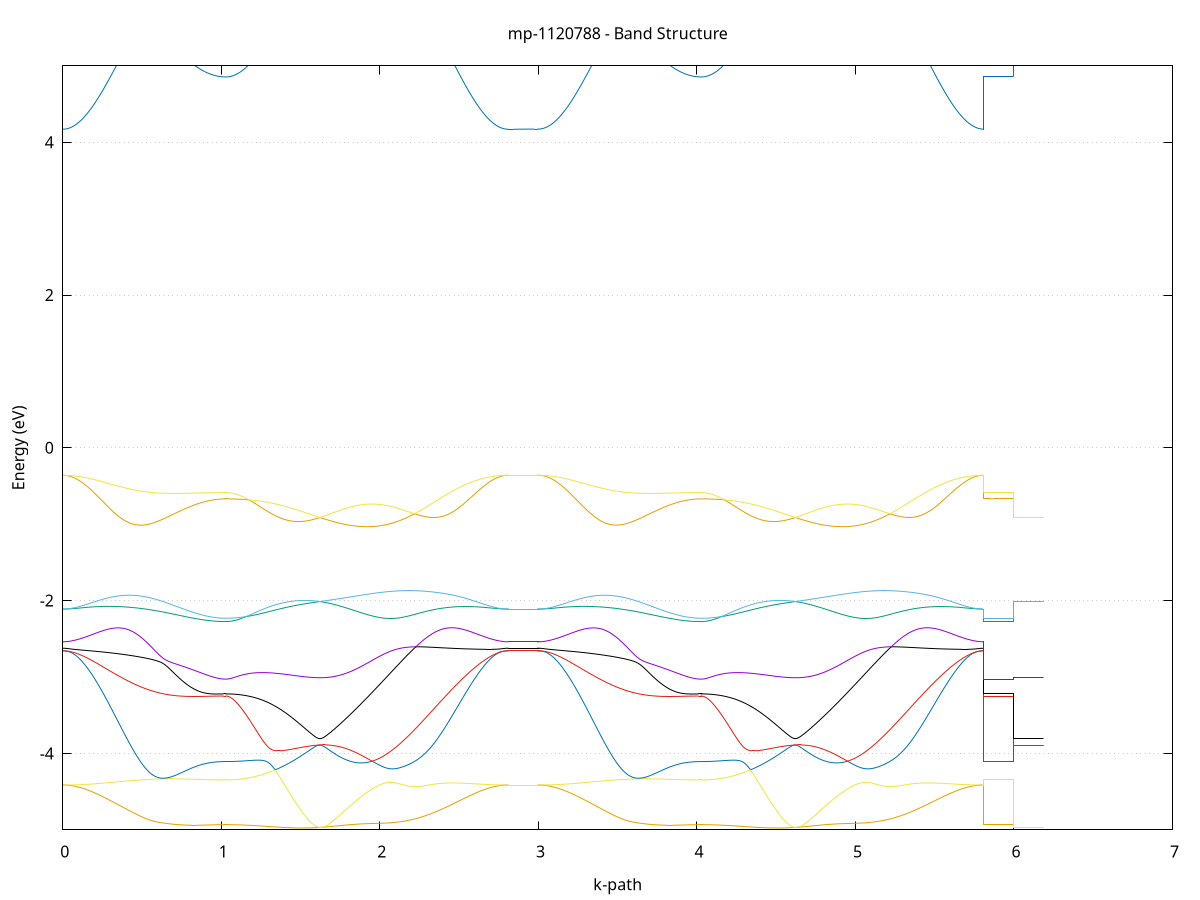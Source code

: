 set title 'mp-1120788 - Band Structure'
set xlabel 'k-path'
set ylabel 'Energy (eV)'
set grid y
set yrange [-5:5]
set terminal png size 800,600
set output 'mp-1120788_bands_gnuplot.png'
plot '-' using 1:2 with lines notitle, '-' using 1:2 with lines notitle, '-' using 1:2 with lines notitle, '-' using 1:2 with lines notitle, '-' using 1:2 with lines notitle, '-' using 1:2 with lines notitle, '-' using 1:2 with lines notitle, '-' using 1:2 with lines notitle, '-' using 1:2 with lines notitle, '-' using 1:2 with lines notitle, '-' using 1:2 with lines notitle, '-' using 1:2 with lines notitle, '-' using 1:2 with lines notitle, '-' using 1:2 with lines notitle, '-' using 1:2 with lines notitle, '-' using 1:2 with lines notitle, '-' using 1:2 with lines notitle, '-' using 1:2 with lines notitle, '-' using 1:2 with lines notitle, '-' using 1:2 with lines notitle, '-' using 1:2 with lines notitle, '-' using 1:2 with lines notitle, '-' using 1:2 with lines notitle, '-' using 1:2 with lines notitle, '-' using 1:2 with lines notitle, '-' using 1:2 with lines notitle, '-' using 1:2 with lines notitle, '-' using 1:2 with lines notitle, '-' using 1:2 with lines notitle, '-' using 1:2 with lines notitle, '-' using 1:2 with lines notitle, '-' using 1:2 with lines notitle, '-' using 1:2 with lines notitle, '-' using 1:2 with lines notitle, '-' using 1:2 with lines notitle, '-' using 1:2 with lines notitle, '-' using 1:2 with lines notitle, '-' using 1:2 with lines notitle, '-' using 1:2 with lines notitle, '-' using 1:2 with lines notitle, '-' using 1:2 with lines notitle, '-' using 1:2 with lines notitle, '-' using 1:2 with lines notitle, '-' using 1:2 with lines notitle, '-' using 1:2 with lines notitle, '-' using 1:2 with lines notitle, '-' using 1:2 with lines notitle, '-' using 1:2 with lines notitle
0.000000 -15.992380
0.009984 -15.992180
0.019967 -15.991780
0.029951 -15.990980
0.039935 -15.989880
0.049919 -15.988480
0.059902 -15.986780
0.069886 -15.984780
0.079870 -15.982480
0.089854 -15.979780
0.099837 -15.976880
0.109821 -15.973580
0.119805 -15.970080
0.129789 -15.966280
0.139772 -15.962080
0.149756 -15.957680
0.159740 -15.952980
0.169724 -15.947880
0.179707 -15.942580
0.189691 -15.937080
0.199675 -15.931180
0.209658 -15.924980
0.219642 -15.918580
0.229626 -15.911880
0.239610 -15.904980
0.249593 -15.897680
0.259577 -15.890280
0.269561 -15.882480
0.279545 -15.874480
0.289528 -15.866280
0.299512 -15.857780
0.309496 -15.849080
0.319480 -15.840180
0.329463 -15.830980
0.339447 -15.821580
0.349431 -15.811980
0.359415 -15.802180
0.369398 -15.792180
0.379382 -15.781980
0.389366 -15.771580
0.399349 -15.761080
0.409333 -15.750280
0.419317 -15.739380
0.429301 -15.728280
0.439284 -15.717080
0.449268 -15.705680
0.459252 -15.694180
0.469236 -15.682480
0.479219 -15.670680
0.489203 -15.658780
0.499187 -15.646780
0.509171 -15.634680
0.519154 -15.622480
0.529138 -15.610280
0.539122 -15.597880
0.549106 -15.585480
0.559089 -15.572980
0.569073 -15.560480
0.579057 -15.547980
0.589040 -15.535380
0.599024 -15.522780
0.609008 -15.510180
0.618992 -15.497480
0.628975 -15.484880
0.638959 -15.472380
0.648943 -15.459780
0.658927 -15.447280
0.668910 -15.434780
0.678894 -15.422380
0.688878 -15.410080
0.698862 -15.397780
0.708845 -15.385680
0.718829 -15.373580
0.728813 -15.361580
0.738796 -15.349780
0.748780 -15.338080
0.758764 -15.326480
0.768748 -15.315080
0.778731 -15.303880
0.788715 -15.292780
0.798699 -15.281880
0.808683 -15.271180
0.818666 -15.260680
0.828650 -15.250480
0.838634 -15.240380
0.848618 -15.230680
0.858601 -15.221080
0.868585 -15.211880
0.878569 -15.202980
0.888553 -15.194280
0.898536 -15.185980
0.908520 -15.178080
0.918504 -15.170580
0.928487 -15.163380
0.938471 -15.156680
0.948455 -15.150480
0.958439 -15.144880
0.968422 -15.139780
0.978406 -15.135280
0.988390 -15.131580
0.998374 -15.128580
1.008357 -15.126380
1.018341 -15.125080
1.028325 -15.124580
1.028325 -15.124580
1.038220 -15.124580
1.048115 -15.124380
1.058010 -15.124180
1.067905 -15.123780
1.077800 -15.123280
1.087695 -15.122780
1.097590 -15.122080
1.107485 -15.121380
1.117380 -15.120480
1.127275 -15.119480
1.137171 -15.118480
1.147066 -15.117380
1.156961 -15.116080
1.166856 -15.114780
1.176751 -15.113380
1.186646 -15.111780
1.196541 -15.110180
1.206436 -15.108580
1.216331 -15.106780
1.226226 -15.104880
1.236121 -15.102980
1.246016 -15.100980
1.255911 -15.098880
1.265806 -15.096780
1.275701 -15.094480
1.285596 -15.092180
1.295492 -15.089880
1.305387 -15.087380
1.315282 -15.084980
1.325177 -15.082380
1.335072 -15.079780
1.344967 -15.077180
1.354862 -15.074480
1.364757 -15.071780
1.374652 -15.068980
1.384547 -15.066180
1.394442 -15.063380
1.404337 -15.060480
1.414232 -15.057580
1.424127 -15.054680
1.434022 -15.051680
1.443917 -15.048780
1.453813 -15.045780
1.463708 -15.042780
1.473603 -15.039780
1.483498 -15.036880
1.493393 -15.033880
1.503288 -15.030880
1.513183 -15.027980
1.523078 -15.024980
1.532973 -15.022080
1.542868 -15.019180
1.552763 -15.016280
1.562658 -15.013480
1.572553 -15.010680
1.582448 -15.007880
1.592343 -15.005180
1.602238 -15.002480
1.612133 -14.999880
1.622029 -14.997280
1.622029 -14.997280
1.632007 -14.999980
1.641985 -15.002880
1.651963 -15.005980
1.661941 -15.009280
1.671920 -15.012880
1.681898 -15.016680
1.691876 -15.020680
1.701854 -15.024980
1.711832 -15.029480
1.721811 -15.034280
1.731789 -15.039280
1.741767 -15.044480
1.751745 -15.049980
1.761723 -15.055780
1.771702 -15.061780
1.781680 -15.067980
1.791658 -15.074480
1.801636 -15.081280
1.811615 -15.088280
1.821593 -15.095480
1.831571 -15.102980
1.841549 -15.110680
1.851527 -15.118680
1.861506 -15.126880
1.871484 -15.135380
1.881462 -15.144080
1.891440 -15.152980
1.901418 -15.162080
1.911397 -15.171480
1.921375 -15.180980
1.931353 -15.190780
1.941331 -15.200780
1.951310 -15.210980
1.961288 -15.221380
1.971266 -15.231980
1.981244 -15.242680
1.991222 -15.253580
2.001201 -15.264680
2.011179 -15.275980
2.021157 -15.287380
2.031135 -15.298980
2.041113 -15.310580
2.051092 -15.322480
2.061070 -15.334380
2.071048 -15.346380
2.081026 -15.358580
2.091004 -15.370880
2.100983 -15.383180
2.110961 -15.395580
2.120939 -15.408080
2.130917 -15.420580
2.140896 -15.433180
2.150874 -15.445880
2.160852 -15.458580
2.170830 -15.471280
2.180808 -15.483980
2.190787 -15.496680
2.200765 -15.509380
2.210743 -15.522180
2.220721 -15.534780
2.230699 -15.547480
2.240678 -15.560180
2.250656 -15.572680
2.260634 -15.585280
2.270612 -15.597680
2.280591 -15.610080
2.290569 -15.622480
2.300547 -15.634680
2.310525 -15.646780
2.320503 -15.658880
2.330482 -15.670780
2.340460 -15.682580
2.350438 -15.694280
2.360416 -15.705780
2.370394 -15.717180
2.380373 -15.728380
2.390351 -15.739480
2.400329 -15.750380
2.410307 -15.761180
2.420285 -15.771780
2.430264 -15.782180
2.440242 -15.792380
2.450220 -15.802380
2.460198 -15.812180
2.470177 -15.821780
2.480155 -15.831180
2.490133 -15.840280
2.500111 -15.849280
2.510089 -15.857980
2.520068 -15.866380
2.530046 -15.874580
2.540024 -15.882580
2.550002 -15.890380
2.559980 -15.897780
2.569959 -15.905080
2.579937 -15.911980
2.589915 -15.918680
2.599893 -15.925080
2.609871 -15.931180
2.619850 -15.937080
2.629828 -15.942680
2.639806 -15.947980
2.649784 -15.952980
2.659763 -15.957680
2.669741 -15.962180
2.679719 -15.966280
2.689697 -15.970080
2.699675 -15.973680
2.709654 -15.976880
2.719632 -15.979780
2.729610 -15.982480
2.739588 -15.984780
2.749566 -15.986780
2.759545 -15.988480
2.769523 -15.989880
2.779501 -15.990980
2.789479 -15.991780
2.799458 -15.992180
2.809436 -15.992380
2.809436 -15.992380
2.819401 -15.992380
2.829366 -15.992380
2.839331 -15.992380
2.849295 -15.992380
2.859260 -15.992380
2.869225 -15.992380
2.879190 -15.992380
2.889155 -15.992380
2.899120 -15.992380
2.909085 -15.992380
2.919050 -15.992380
2.929015 -15.992380
2.938980 -15.992380
2.948945 -15.992380
2.958910 -15.992380
2.968875 -15.992380
2.978839 -15.992380
2.988804 -15.992380
2.998769 -15.992380
2.998769 -15.992380
3.008753 -15.992180
3.018737 -15.991780
3.028721 -15.990980
3.038704 -15.989880
3.048688 -15.988480
3.058672 -15.986780
3.068656 -15.984780
3.078639 -15.982380
3.088623 -15.979780
3.098607 -15.976880
3.108590 -15.973580
3.118574 -15.970080
3.128558 -15.966280
3.138542 -15.962080
3.148525 -15.957680
3.158509 -15.952980
3.168493 -15.947880
3.178477 -15.942580
3.188460 -15.937080
3.198444 -15.931180
3.208428 -15.924980
3.218412 -15.918580
3.228395 -15.911880
3.238379 -15.904980
3.248363 -15.897680
3.258346 -15.890280
3.268330 -15.882480
3.278314 -15.874480
3.288298 -15.866280
3.298281 -15.857780
3.308265 -15.849080
3.318249 -15.840180
3.328233 -15.830980
3.338216 -15.821580
3.348200 -15.811980
3.358184 -15.802180
3.368168 -15.792180
3.378151 -15.781980
3.388135 -15.771580
3.398119 -15.761080
3.408103 -15.750280
3.418086 -15.739380
3.428070 -15.728280
3.438054 -15.717080
3.448037 -15.705680
3.458021 -15.694180
3.468005 -15.682480
3.477989 -15.670680
3.487972 -15.658780
3.497956 -15.646780
3.507940 -15.634680
3.517924 -15.622480
3.527907 -15.610280
3.537891 -15.597880
3.547875 -15.585480
3.557859 -15.572980
3.567842 -15.560480
3.577826 -15.547980
3.587810 -15.535380
3.597794 -15.522780
3.607777 -15.510180
3.617761 -15.497480
3.627745 -15.484880
3.637728 -15.472380
3.647712 -15.459780
3.657696 -15.447280
3.667680 -15.434780
3.677663 -15.422380
3.687647 -15.410080
3.697631 -15.397780
3.707615 -15.385680
3.717598 -15.373580
3.727582 -15.361580
3.737566 -15.349780
3.747550 -15.338080
3.757533 -15.326480
3.767517 -15.315080
3.777501 -15.303880
3.787485 -15.292780
3.797468 -15.281880
3.807452 -15.271180
3.817436 -15.260680
3.827419 -15.250480
3.837403 -15.240380
3.847387 -15.230680
3.857371 -15.221080
3.867354 -15.211880
3.877338 -15.202980
3.887322 -15.194280
3.897306 -15.185980
3.907289 -15.178080
3.917273 -15.170580
3.927257 -15.163380
3.937241 -15.156680
3.947224 -15.150480
3.957208 -15.144880
3.967192 -15.139780
3.977176 -15.135280
3.987159 -15.131580
3.997143 -15.128580
4.007127 -15.126380
4.017110 -15.124980
4.027094 -15.124580
4.027094 -15.124580
4.036989 -15.124580
4.046884 -15.124380
4.056779 -15.124080
4.066674 -15.123780
4.076570 -15.123280
4.086465 -15.122780
4.096360 -15.122080
4.106255 -15.121380
4.116150 -15.120480
4.126045 -15.119480
4.135940 -15.118480
4.145835 -15.117280
4.155730 -15.116080
4.165625 -15.114780
4.175520 -15.113380
4.185415 -15.111780
4.195310 -15.110180
4.205205 -15.108580
4.215100 -15.106780
4.224995 -15.104880
4.234891 -15.102980
4.244786 -15.100980
4.254681 -15.098880
4.264576 -15.096680
4.274471 -15.094480
4.284366 -15.092180
4.294261 -15.089880
4.304156 -15.087380
4.314051 -15.084980
4.323946 -15.082380
4.333841 -15.079780
4.343736 -15.077180
4.353631 -15.074480
4.363526 -15.071780
4.373421 -15.068980
4.383316 -15.066180
4.393211 -15.063380
4.403107 -15.060480
4.413002 -15.057580
4.422897 -15.054680
4.432792 -15.051680
4.442687 -15.048780
4.452582 -15.045780
4.462477 -15.042780
4.472372 -15.039880
4.482267 -15.036880
4.492162 -15.033880
4.502057 -15.030880
4.511952 -15.027980
4.521847 -15.024980
4.531742 -15.022080
4.541637 -15.019180
4.551532 -15.016280
4.561428 -15.013480
4.571323 -15.010680
4.581218 -15.007880
4.591113 -15.005180
4.601008 -15.002480
4.610903 -14.999880
4.620798 -14.997280
4.620798 -14.997280
4.630776 -14.999980
4.640754 -15.002880
4.650733 -15.005980
4.660711 -15.009280
4.670689 -15.012880
4.680667 -15.016680
4.690645 -15.020680
4.700624 -15.024980
4.710602 -15.029480
4.720580 -15.034280
4.730558 -15.039280
4.740536 -15.044480
4.750515 -15.049980
4.760493 -15.055780
4.770471 -15.061780
4.780449 -15.067980
4.790427 -15.074480
4.800406 -15.081280
4.810384 -15.088280
4.820362 -15.095480
4.830340 -15.102980
4.840319 -15.110680
4.850297 -15.118680
4.860275 -15.126880
4.870253 -15.135380
4.880231 -15.144080
4.890210 -15.152980
4.900188 -15.162080
4.910166 -15.171480
4.920144 -15.181080
4.930122 -15.190780
4.940101 -15.200780
4.950079 -15.210980
4.960057 -15.221380
4.970035 -15.231980
4.980013 -15.242680
4.989992 -15.253580
4.999970 -15.264680
5.009948 -15.275980
5.019926 -15.287380
5.029905 -15.298880
5.039883 -15.310580
5.049861 -15.322380
5.059839 -15.334380
5.069817 -15.346380
5.079796 -15.358580
5.089774 -15.370780
5.099752 -15.383180
5.109730 -15.395580
5.119708 -15.408080
5.129687 -15.420580
5.139665 -15.433180
5.149643 -15.445880
5.159621 -15.458580
5.169600 -15.471280
5.179578 -15.483980
5.189556 -15.496680
5.199534 -15.509380
5.209512 -15.522180
5.219491 -15.534780
5.229469 -15.547480
5.239447 -15.560080
5.249425 -15.572680
5.259403 -15.585280
5.269382 -15.597680
5.279360 -15.610080
5.289338 -15.622480
5.299316 -15.634680
5.309295 -15.646780
5.319273 -15.658880
5.329251 -15.670780
5.339229 -15.682580
5.349207 -15.694280
5.359186 -15.705780
5.369164 -15.717180
5.379142 -15.728380
5.389120 -15.739480
5.399098 -15.750480
5.409077 -15.761180
5.419055 -15.771780
5.429033 -15.782180
5.439011 -15.792380
5.448989 -15.802380
5.458968 -15.812180
5.468946 -15.821780
5.478924 -15.831180
5.488902 -15.840280
5.498881 -15.849180
5.508859 -15.857980
5.518837 -15.866380
5.528815 -15.874580
5.538793 -15.882580
5.548772 -15.890380
5.558750 -15.897780
5.568728 -15.905080
5.578706 -15.911980
5.588684 -15.918680
5.598663 -15.925080
5.608641 -15.931280
5.618619 -15.937080
5.628597 -15.942680
5.638575 -15.947980
5.648554 -15.952980
5.658532 -15.957680
5.668510 -15.962180
5.678488 -15.966280
5.688467 -15.970080
5.698445 -15.973680
5.708423 -15.976880
5.718401 -15.979780
5.728379 -15.982480
5.738358 -15.984780
5.748336 -15.986780
5.758314 -15.988480
5.768292 -15.989880
5.778270 -15.990980
5.788249 -15.991780
5.798227 -15.992180
5.808205 -15.992380
5.808205 -15.124580
5.818170 -15.124580
5.828135 -15.124580
5.838100 -15.124580
5.848065 -15.124580
5.858030 -15.124580
5.867995 -15.124580
5.877960 -15.124580
5.887925 -15.124580
5.897889 -15.124580
5.907854 -15.124580
5.917819 -15.124580
5.927784 -15.124580
5.937749 -15.124580
5.947714 -15.124580
5.957679 -15.124580
5.967644 -15.124580
5.977609 -15.124580
5.987574 -15.124580
5.997539 -15.124580
5.997539 -14.997280
6.007504 -14.997280
6.017469 -14.997280
6.027433 -14.997280
6.037398 -14.997280
6.047363 -14.997280
6.057328 -14.997280
6.067293 -14.997280
6.077258 -14.997280
6.087223 -14.997280
6.097188 -14.997280
6.107153 -14.997280
6.117118 -14.997280
6.127083 -14.997280
6.137048 -14.997280
6.147013 -14.997280
6.156978 -14.997280
6.166942 -14.997280
6.176907 -14.997280
6.186872 -14.997280
e
0.000000 -15.167180
0.009984 -15.167080
0.019967 -15.166880
0.029951 -15.166580
0.039935 -15.166180
0.049919 -15.165680
0.059902 -15.165080
0.069886 -15.164280
0.079870 -15.163380
0.089854 -15.162380
0.099837 -15.161280
0.109821 -15.160080
0.119805 -15.158780
0.129789 -15.157380
0.139772 -15.155880
0.149756 -15.154180
0.159740 -15.152480
0.169724 -15.150580
0.179707 -15.148680
0.189691 -15.146580
0.199675 -15.144480
0.209658 -15.142280
0.219642 -15.139980
0.229626 -15.137480
0.239610 -15.135080
0.249593 -15.132480
0.259577 -15.129780
0.269561 -15.127080
0.279545 -15.124280
0.289528 -15.121380
0.299512 -15.118480
0.309496 -15.115480
0.319480 -15.112380
0.329463 -15.109280
0.339447 -15.106080
0.349431 -15.102880
0.359415 -15.099680
0.369398 -15.096380
0.379382 -15.092980
0.389366 -15.089680
0.399349 -15.086280
0.409333 -15.082880
0.419317 -15.079380
0.429301 -15.075980
0.439284 -15.072480
0.449268 -15.069080
0.459252 -15.065580
0.469236 -15.062180
0.479219 -15.058680
0.489203 -15.055280
0.499187 -15.051880
0.509171 -15.048580
0.519154 -15.045180
0.529138 -15.041880
0.539122 -15.038680
0.549106 -15.035480
0.559089 -15.032280
0.569073 -15.029280
0.579057 -15.026180
0.589040 -15.023280
0.599024 -15.020380
0.609008 -15.017580
0.618992 -15.014880
0.628975 -15.012280
0.638959 -15.009780
0.648943 -15.007380
0.658927 -15.005080
0.668910 -15.002880
0.678894 -15.000880
0.688878 -14.998980
0.698862 -14.997180
0.708845 -14.995480
0.718829 -14.993980
0.728813 -14.992580
0.738796 -14.991380
0.748780 -14.990280
0.758764 -14.989380
0.768748 -14.988580
0.778731 -14.988080
0.788715 -14.987580
0.798699 -14.987380
0.808683 -14.987280
0.818666 -14.987380
0.828650 -14.987680
0.838634 -14.988080
0.848618 -14.988680
0.858601 -14.989480
0.868585 -14.990380
0.878569 -14.991480
0.888553 -14.992680
0.898536 -14.994080
0.908520 -14.995480
0.918504 -14.997080
0.928487 -14.998780
0.938471 -15.000480
0.948455 -15.002180
0.958439 -15.003980
0.968422 -15.005580
0.978406 -15.007080
0.988390 -15.008480
0.998374 -15.009580
1.008357 -15.010480
1.018341 -15.010980
1.028325 -15.011180
1.028325 -15.011180
1.038220 -15.011180
1.048115 -15.011080
1.058010 -15.010880
1.067905 -15.010680
1.077800 -15.010380
1.087695 -15.009980
1.097590 -15.009580
1.107485 -15.009080
1.117380 -15.008580
1.127275 -15.007980
1.137171 -15.007380
1.147066 -15.006580
1.156961 -15.005880
1.166856 -15.005080
1.176751 -15.004180
1.186646 -15.003380
1.196541 -15.002380
1.206436 -15.001480
1.216331 -15.000480
1.226226 -14.999480
1.236121 -14.998380
1.246016 -14.997280
1.255911 -14.996280
1.265806 -14.995180
1.275701 -14.994080
1.285596 -14.992980
1.295492 -14.991880
1.305387 -14.990780
1.315282 -14.989780
1.325177 -14.988680
1.335072 -14.987680
1.344967 -14.986680
1.354862 -14.985680
1.364757 -14.984780
1.374652 -14.983980
1.384547 -14.983180
1.394442 -14.982380
1.404337 -14.981780
1.414232 -14.981180
1.424127 -14.980680
1.434022 -14.980180
1.443917 -14.979880
1.453813 -14.979680
1.463708 -14.979480
1.473603 -14.979480
1.483498 -14.979580
1.493393 -14.979880
1.503288 -14.980180
1.513183 -14.980680
1.523078 -14.981380
1.532973 -14.982180
1.542868 -14.983180
1.552763 -14.984280
1.562658 -14.985580
1.572553 -14.987080
1.582448 -14.988680
1.592343 -14.990580
1.602238 -14.992580
1.612133 -14.994880
1.622029 -14.997280
1.622029 -14.997280
1.632007 -14.994780
1.641985 -14.992280
1.651963 -14.989880
1.661941 -14.987580
1.671920 -14.985280
1.681898 -14.983080
1.691876 -14.980980
1.701854 -14.978880
1.711832 -14.976980
1.721811 -14.975080
1.731789 -14.973380
1.741767 -14.971680
1.751745 -14.970080
1.761723 -14.968580
1.771702 -14.967280
1.781680 -14.965980
1.791658 -14.964780
1.801636 -14.963780
1.811615 -14.962780
1.821593 -14.961980
1.831571 -14.961280
1.841549 -14.960680
1.851527 -14.960180
1.861506 -14.959780
1.871484 -14.959480
1.881462 -14.959380
1.891440 -14.959380
1.901418 -14.959480
1.911397 -14.959680
1.921375 -14.959980
1.931353 -14.960480
1.941331 -14.961080
1.951310 -14.961780
1.961288 -14.962580
1.971266 -14.963480
1.981244 -14.964580
1.991222 -14.965780
2.001201 -14.967080
2.011179 -14.968480
2.021157 -14.969980
2.031135 -14.971580
2.041113 -14.973280
2.051092 -14.975180
2.061070 -14.977080
2.071048 -14.979180
2.081026 -14.981280
2.091004 -14.983480
2.100983 -14.985880
2.110961 -14.988280
2.120939 -14.990780
2.130917 -14.993380
2.140896 -14.996080
2.150874 -14.998880
2.160852 -15.001680
2.170830 -15.004580
2.180808 -15.007580
2.190787 -15.010580
2.200765 -15.013680
2.210743 -15.016880
2.220721 -15.020080
2.230699 -15.023380
2.240678 -15.026680
2.250656 -15.029980
2.260634 -15.033380
2.270612 -15.036880
2.280591 -15.040280
2.290569 -15.043780
2.300547 -15.047280
2.310525 -15.050780
2.320503 -15.054280
2.330482 -15.057880
2.340460 -15.061380
2.350438 -15.064980
2.360416 -15.068480
2.370394 -15.072080
2.380373 -15.075580
2.390351 -15.079080
2.400329 -15.082580
2.410307 -15.085980
2.420285 -15.089480
2.430264 -15.092880
2.440242 -15.096180
2.450220 -15.099580
2.460198 -15.102780
2.470177 -15.106080
2.480155 -15.109280
2.490133 -15.112380
2.500111 -15.115480
2.510089 -15.118480
2.520068 -15.121380
2.530046 -15.124280
2.540024 -15.127080
2.550002 -15.129780
2.559980 -15.132480
2.569959 -15.135080
2.579937 -15.137580
2.589915 -15.139980
2.599893 -15.142280
2.609871 -15.144480
2.619850 -15.146680
2.629828 -15.148680
2.639806 -15.150580
2.649784 -15.152480
2.659763 -15.154180
2.669741 -15.155880
2.679719 -15.157380
2.689697 -15.158780
2.699675 -15.160080
2.709654 -15.161280
2.719632 -15.162380
2.729610 -15.163380
2.739588 -15.164280
2.749566 -15.165080
2.759545 -15.165680
2.769523 -15.166180
2.779501 -15.166580
2.789479 -15.166880
2.799458 -15.167080
2.809436 -15.167180
2.809436 -15.167180
2.819401 -15.167180
2.829366 -15.167180
2.839331 -15.167180
2.849295 -15.167180
2.859260 -15.167180
2.869225 -15.167180
2.879190 -15.167180
2.889155 -15.167180
2.899120 -15.167180
2.909085 -15.167180
2.919050 -15.167180
2.929015 -15.167180
2.938980 -15.167180
2.948945 -15.167180
2.958910 -15.167180
2.968875 -15.167180
2.978839 -15.167180
2.988804 -15.167180
2.998769 -15.167180
2.998769 -15.167180
3.008753 -15.167080
3.018737 -15.166880
3.028721 -15.166580
3.038704 -15.166180
3.048688 -15.165680
3.058672 -15.165080
3.068656 -15.164280
3.078639 -15.163380
3.088623 -15.162380
3.098607 -15.161280
3.108590 -15.160080
3.118574 -15.158780
3.128558 -15.157380
3.138542 -15.155880
3.148525 -15.154180
3.158509 -15.152480
3.168493 -15.150580
3.178477 -15.148680
3.188460 -15.146580
3.198444 -15.144480
3.208428 -15.142280
3.218412 -15.139980
3.228395 -15.137480
3.238379 -15.135080
3.248363 -15.132480
3.258346 -15.129780
3.268330 -15.127080
3.278314 -15.124280
3.288298 -15.121380
3.298281 -15.118480
3.308265 -15.115480
3.318249 -15.112380
3.328233 -15.109280
3.338216 -15.106080
3.348200 -15.102880
3.358184 -15.099680
3.368168 -15.096380
3.378151 -15.092980
3.388135 -15.089680
3.398119 -15.086280
3.408103 -15.082880
3.418086 -15.079380
3.428070 -15.075980
3.438054 -15.072480
3.448037 -15.069080
3.458021 -15.065580
3.468005 -15.062180
3.477989 -15.058780
3.487972 -15.055280
3.497956 -15.051880
3.507940 -15.048580
3.517924 -15.045180
3.527907 -15.041880
3.537891 -15.038680
3.547875 -15.035480
3.557859 -15.032280
3.567842 -15.029280
3.577826 -15.026180
3.587810 -15.023280
3.597794 -15.020380
3.607777 -15.017580
3.617761 -15.014880
3.627745 -15.012280
3.637728 -15.009780
3.647712 -15.007380
3.657696 -15.005080
3.667680 -15.002880
3.677663 -15.000880
3.687647 -14.998980
3.697631 -14.997180
3.707615 -14.995480
3.717598 -14.993980
3.727582 -14.992580
3.737566 -14.991380
3.747550 -14.990280
3.757533 -14.989380
3.767517 -14.988580
3.777501 -14.987980
3.787485 -14.987580
3.797468 -14.987380
3.807452 -14.987280
3.817436 -14.987380
3.827419 -14.987680
3.837403 -14.988080
3.847387 -14.988680
3.857371 -14.989480
3.867354 -14.990380
3.877338 -14.991480
3.887322 -14.992680
3.897306 -14.994080
3.907289 -14.995580
3.917273 -14.997080
3.927257 -14.998780
3.937241 -15.000480
3.947224 -15.002280
3.957208 -15.003980
3.967192 -15.005580
3.977176 -15.007080
3.987159 -15.008480
3.997143 -15.009580
4.007127 -15.010480
4.017110 -15.010980
4.027094 -15.011180
4.027094 -15.011180
4.036989 -15.011180
4.046884 -15.011080
4.056779 -15.010880
4.066674 -15.010680
4.076570 -15.010380
4.086465 -15.009980
4.096360 -15.009580
4.106255 -15.009080
4.116150 -15.008580
4.126045 -15.007980
4.135940 -15.007280
4.145835 -15.006580
4.155730 -15.005880
4.165625 -15.005080
4.175520 -15.004180
4.185415 -15.003380
4.195310 -15.002380
4.205205 -15.001480
4.215100 -15.000480
4.224995 -14.999380
4.234891 -14.998380
4.244786 -14.997280
4.254681 -14.996280
4.264576 -14.995180
4.274471 -14.994080
4.284366 -14.992980
4.294261 -14.991880
4.304156 -14.990780
4.314051 -14.989780
4.323946 -14.988680
4.333841 -14.987680
4.343736 -14.986680
4.353631 -14.985680
4.363526 -14.984780
4.373421 -14.983980
4.383316 -14.983180
4.393211 -14.982380
4.403107 -14.981780
4.413002 -14.981180
4.422897 -14.980680
4.432792 -14.980180
4.442687 -14.979880
4.452582 -14.979680
4.462477 -14.979480
4.472372 -14.979480
4.482267 -14.979580
4.492162 -14.979880
4.502057 -14.980180
4.511952 -14.980780
4.521847 -14.981380
4.531742 -14.982180
4.541637 -14.983180
4.551532 -14.984280
4.561428 -14.985580
4.571323 -14.987080
4.581218 -14.988780
4.591113 -14.990580
4.601008 -14.992580
4.610903 -14.994880
4.620798 -14.997280
4.620798 -14.997280
4.630776 -14.994780
4.640754 -14.992280
4.650733 -14.989880
4.660711 -14.987580
4.670689 -14.985280
4.680667 -14.983080
4.690645 -14.980980
4.700624 -14.978880
4.710602 -14.976980
4.720580 -14.975080
4.730558 -14.973380
4.740536 -14.971680
4.750515 -14.970080
4.760493 -14.968580
4.770471 -14.967280
4.780449 -14.965980
4.790427 -14.964780
4.800406 -14.963780
4.810384 -14.962780
4.820362 -14.961980
4.830340 -14.961280
4.840319 -14.960680
4.850297 -14.960180
4.860275 -14.959780
4.870253 -14.959480
4.880231 -14.959380
4.890210 -14.959380
4.900188 -14.959480
4.910166 -14.959680
4.920144 -14.959980
4.930122 -14.960480
4.940101 -14.961080
4.950079 -14.961780
4.960057 -14.962580
4.970035 -14.963480
4.980013 -14.964580
4.989992 -14.965780
4.999970 -14.967080
5.009948 -14.968480
5.019926 -14.969980
5.029905 -14.971580
5.039883 -14.973280
5.049861 -14.975180
5.059839 -14.977080
5.069817 -14.979080
5.079796 -14.981280
5.089774 -14.983480
5.099752 -14.985880
5.109730 -14.988280
5.119708 -14.990780
5.129687 -14.993380
5.139665 -14.996080
5.149643 -14.998880
5.159621 -15.001680
5.169600 -15.004580
5.179578 -15.007580
5.189556 -15.010580
5.199534 -15.013680
5.209512 -15.016880
5.219491 -15.020080
5.229469 -15.023380
5.239447 -15.026680
5.249425 -15.029980
5.259403 -15.033380
5.269382 -15.036880
5.279360 -15.040280
5.289338 -15.043780
5.299316 -15.047280
5.309295 -15.050780
5.319273 -15.054280
5.329251 -15.057880
5.339229 -15.061380
5.349207 -15.064980
5.359186 -15.068480
5.369164 -15.072080
5.379142 -15.075580
5.389120 -15.079080
5.399098 -15.082580
5.409077 -15.085980
5.419055 -15.089480
5.429033 -15.092880
5.439011 -15.096180
5.448989 -15.099580
5.458968 -15.102780
5.468946 -15.106080
5.478924 -15.109280
5.488902 -15.112380
5.498881 -15.115480
5.508859 -15.118480
5.518837 -15.121380
5.528815 -15.124280
5.538793 -15.127080
5.548772 -15.129780
5.558750 -15.132480
5.568728 -15.135080
5.578706 -15.137580
5.588684 -15.139980
5.598663 -15.142280
5.608641 -15.144480
5.618619 -15.146680
5.628597 -15.148680
5.638575 -15.150580
5.648554 -15.152480
5.658532 -15.154180
5.668510 -15.155880
5.678488 -15.157380
5.688467 -15.158780
5.698445 -15.160080
5.708423 -15.161280
5.718401 -15.162380
5.728379 -15.163380
5.738358 -15.164280
5.748336 -15.165080
5.758314 -15.165680
5.768292 -15.166180
5.778270 -15.166580
5.788249 -15.166880
5.798227 -15.167080
5.808205 -15.167180
5.808205 -15.011180
5.818170 -15.011180
5.828135 -15.011180
5.838100 -15.011180
5.848065 -15.011180
5.858030 -15.011180
5.867995 -15.011180
5.877960 -15.011180
5.887925 -15.011180
5.897889 -15.011180
5.907854 -15.011180
5.917819 -15.011180
5.927784 -15.011180
5.937749 -15.011180
5.947714 -15.011180
5.957679 -15.011180
5.967644 -15.011180
5.977609 -15.011180
5.987574 -15.011180
5.997539 -15.011180
5.997539 -14.997280
6.007504 -14.997280
6.017469 -14.997280
6.027433 -14.997280
6.037398 -14.997280
6.047363 -14.997280
6.057328 -14.997280
6.067293 -14.997280
6.077258 -14.997280
6.087223 -14.997280
6.097188 -14.997280
6.107153 -14.997280
6.117118 -14.997280
6.127083 -14.997280
6.137048 -14.997280
6.147013 -14.997280
6.156978 -14.997280
6.166942 -14.997280
6.176907 -14.997280
6.186872 -14.997280
e
0.000000 -5.426480
0.009984 -5.426280
0.019967 -5.425680
0.029951 -5.424780
0.039935 -5.423380
0.049919 -5.421680
0.059902 -5.419580
0.069886 -5.417080
0.079870 -5.414280
0.089854 -5.411080
0.099837 -5.407480
0.109821 -5.403580
0.119805 -5.399180
0.129789 -5.394580
0.139772 -5.389580
0.149756 -5.384180
0.159740 -5.378480
0.169724 -5.372380
0.179707 -5.366080
0.189691 -5.359280
0.199675 -5.352280
0.209658 -5.344980
0.219642 -5.337380
0.229626 -5.329480
0.239610 -5.321280
0.249593 -5.312780
0.259577 -5.304080
0.269561 -5.295180
0.279545 -5.285980
0.289528 -5.276680
0.299512 -5.267080
0.309496 -5.257380
0.319480 -5.247480
0.329463 -5.237580
0.339447 -5.227480
0.349431 -5.217380
0.359415 -5.207180
0.369398 -5.196980
0.379382 -5.186880
0.389366 -5.176880
0.399349 -5.167080
0.409333 -5.157380
0.419317 -5.148080
0.429301 -5.138980
0.439284 -5.130380
0.449268 -5.122380
0.459252 -5.114980
0.469236 -5.108380
0.479219 -5.102680
0.489203 -5.098080
0.499187 -5.094680
0.509171 -5.092780
0.519154 -5.092480
0.529138 -5.094080
0.539122 -5.097680
0.549106 -5.103380
0.559089 -5.111380
0.569073 -5.121580
0.579057 -5.133980
0.589040 -5.148480
0.599024 -5.164880
0.609008 -5.183080
0.618992 -5.202780
0.628975 -5.223780
0.638959 -5.245880
0.648943 -5.268980
0.658927 -5.292780
0.668910 -5.317280
0.678894 -5.342080
0.688878 -5.367180
0.698862 -5.392480
0.708845 -5.417780
0.718829 -5.443080
0.728813 -5.468180
0.738796 -5.493080
0.748780 -5.517580
0.758764 -5.541680
0.768748 -5.565380
0.778731 -5.588480
0.788715 -5.611080
0.798699 -5.632980
0.808683 -5.654280
0.818666 -5.674880
0.828650 -5.694680
0.838634 -5.713780
0.848618 -5.731980
0.858601 -5.749380
0.868585 -5.765980
0.878569 -5.781580
0.888553 -5.796380
0.898536 -5.810180
0.908520 -5.822980
0.918504 -5.834880
0.928487 -5.845780
0.938471 -5.855680
0.948455 -5.864580
0.958439 -5.872480
0.968422 -5.879380
0.978406 -5.885180
0.988390 -5.889880
0.998374 -5.893580
1.008357 -5.896280
1.018341 -5.897880
1.028325 -5.898380
1.028325 -5.898380
1.038220 -5.898180
1.048115 -5.897380
1.058010 -5.896180
1.067905 -5.894480
1.077800 -5.892280
1.087695 -5.889680
1.097590 -5.886480
1.107485 -5.882880
1.117380 -5.878780
1.127275 -5.874180
1.137171 -5.869180
1.147066 -5.863680
1.156961 -5.857680
1.166856 -5.851180
1.176751 -5.844280
1.186646 -5.836880
1.196541 -5.829080
1.206436 -5.820780
1.216331 -5.812080
1.226226 -5.802880
1.236121 -5.793280
1.246016 -5.783280
1.255911 -5.772780
1.265806 -5.761880
1.275701 -5.750580
1.285596 -5.738880
1.295492 -5.726780
1.305387 -5.714280
1.315282 -5.701380
1.325177 -5.688080
1.335072 -5.674480
1.344967 -5.660480
1.354862 -5.646180
1.364757 -5.631480
1.374652 -5.616480
1.384547 -5.601180
1.394442 -5.585580
1.404337 -5.569680
1.414232 -5.553580
1.424127 -5.537280
1.434022 -5.520680
1.443917 -5.503880
1.453813 -5.486980
1.463708 -5.469880
1.473603 -5.452780
1.483498 -5.435580
1.493393 -5.418380
1.503288 -5.401180
1.513183 -5.384280
1.523078 -5.367480
1.532973 -5.351180
1.542868 -5.335280
1.552763 -5.320080
1.562658 -5.305880
1.572553 -5.292780
1.582448 -5.281380
1.592343 -5.271880
1.602238 -5.264680
1.612133 -5.260280
1.622029 -5.258780
1.622029 -5.258780
1.632007 -5.260280
1.641985 -5.264480
1.651963 -5.270980
1.661941 -5.279180
1.671920 -5.288780
1.681898 -5.299180
1.691876 -5.309980
1.701854 -5.320980
1.711832 -5.331880
1.721811 -5.342580
1.731789 -5.352780
1.741767 -5.362580
1.751745 -5.371680
1.761723 -5.380180
1.771702 -5.387980
1.781680 -5.394980
1.791658 -5.401180
1.801636 -5.406480
1.811615 -5.411080
1.821593 -5.414780
1.831571 -5.417580
1.841549 -5.419480
1.851527 -5.420580
1.861506 -5.420780
1.871484 -5.420080
1.881462 -5.418480
1.891440 -5.415980
1.901418 -5.412680
1.911397 -5.408580
1.921375 -5.403580
1.931353 -5.397680
1.941331 -5.391080
1.951310 -5.383680
1.961288 -5.375480
1.971266 -5.366580
1.981244 -5.356980
1.991222 -5.346680
2.001201 -5.335780
2.011179 -5.324180
2.021157 -5.312080
2.031135 -5.299480
2.041113 -5.286480
2.051092 -5.272980
2.061070 -5.259180
2.071048 -5.245080
2.081026 -5.230880
2.091004 -5.216480
2.100983 -5.202180
2.110961 -5.187880
2.120939 -5.173780
2.130917 -5.159980
2.140896 -5.146580
2.150874 -5.133780
2.160852 -5.121680
2.170830 -5.110280
2.180808 -5.099880
2.190787 -5.090580
2.200765 -5.082380
2.210743 -5.075380
2.220721 -5.069780
2.230699 -5.065480
2.240678 -5.062580
2.250656 -5.061080
2.260634 -5.060880
2.270612 -5.061980
2.280591 -5.064280
2.290569 -5.067780
2.300547 -5.072280
2.310525 -5.077680
2.320503 -5.083980
2.330482 -5.091080
2.340460 -5.098780
2.350438 -5.107080
2.360416 -5.115880
2.370394 -5.125080
2.380373 -5.134580
2.390351 -5.144380
2.400329 -5.154380
2.410307 -5.164580
2.420285 -5.174880
2.430264 -5.185280
2.440242 -5.195680
2.450220 -5.206180
2.460198 -5.216480
2.470177 -5.226780
2.480155 -5.237080
2.490133 -5.247180
2.500111 -5.257080
2.510089 -5.266880
2.520068 -5.276480
2.530046 -5.285980
2.540024 -5.295180
2.550002 -5.304080
2.559980 -5.312780
2.569959 -5.321280
2.579937 -5.329480
2.589915 -5.337380
2.599893 -5.345080
2.609871 -5.352380
2.619850 -5.359380
2.629828 -5.366080
2.639806 -5.372480
2.649784 -5.378480
2.659763 -5.384180
2.669741 -5.389580
2.679719 -5.394580
2.689697 -5.399280
2.699675 -5.403580
2.709654 -5.407480
2.719632 -5.411080
2.729610 -5.414280
2.739588 -5.417180
2.749566 -5.419580
2.759545 -5.421680
2.769523 -5.423380
2.779501 -5.424780
2.789479 -5.425680
2.799458 -5.426280
2.809436 -5.426480
2.809436 -5.426480
2.819401 -5.426480
2.829366 -5.426480
2.839331 -5.426480
2.849295 -5.426480
2.859260 -5.426480
2.869225 -5.426480
2.879190 -5.426480
2.889155 -5.426480
2.899120 -5.426480
2.909085 -5.426480
2.919050 -5.426480
2.929015 -5.426480
2.938980 -5.426480
2.948945 -5.426480
2.958910 -5.426480
2.968875 -5.426480
2.978839 -5.426480
2.988804 -5.426480
2.998769 -5.426480
2.998769 -5.426480
3.008753 -5.426280
3.018737 -5.425680
3.028721 -5.424680
3.038704 -5.423380
3.048688 -5.421680
3.058672 -5.419580
3.068656 -5.417080
3.078639 -5.414280
3.088623 -5.411080
3.098607 -5.407480
3.108590 -5.403480
3.118574 -5.399180
3.128558 -5.394580
3.138542 -5.389480
3.148525 -5.384180
3.158509 -5.378480
3.168493 -5.372380
3.178477 -5.365980
3.188460 -5.359280
3.198444 -5.352280
3.208428 -5.344980
3.218412 -5.337380
3.228395 -5.329480
3.238379 -5.321280
3.248363 -5.312780
3.258346 -5.304080
3.268330 -5.295180
3.278314 -5.285980
3.288298 -5.276680
3.298281 -5.267080
3.308265 -5.257380
3.318249 -5.247480
3.328233 -5.237580
3.338216 -5.227480
3.348200 -5.217380
3.358184 -5.207180
3.368168 -5.196980
3.378151 -5.186880
3.388135 -5.176880
3.398119 -5.167080
3.408103 -5.157380
3.418086 -5.148080
3.428070 -5.138980
3.438054 -5.130380
3.448037 -5.122380
3.458021 -5.114980
3.468005 -5.108380
3.477989 -5.102680
3.487972 -5.098080
3.497956 -5.094680
3.507940 -5.092780
3.517924 -5.092480
3.527907 -5.094080
3.537891 -5.097680
3.547875 -5.103380
3.557859 -5.111380
3.567842 -5.121580
3.577826 -5.133980
3.587810 -5.148480
3.597794 -5.164880
3.607777 -5.183080
3.617761 -5.202780
3.627745 -5.223780
3.637728 -5.245880
3.647712 -5.268980
3.657696 -5.292880
3.667680 -5.317280
3.677663 -5.342080
3.687647 -5.367180
3.697631 -5.392480
3.707615 -5.417880
3.717598 -5.443080
3.727582 -5.468180
3.737566 -5.493080
3.747550 -5.517580
3.757533 -5.541680
3.767517 -5.565380
3.777501 -5.588480
3.787485 -5.611080
3.797468 -5.632980
3.807452 -5.654280
3.817436 -5.674880
3.827419 -5.694680
3.837403 -5.713780
3.847387 -5.731980
3.857371 -5.749380
3.867354 -5.765980
3.877338 -5.781580
3.887322 -5.796380
3.897306 -5.810180
3.907289 -5.822980
3.917273 -5.834880
3.927257 -5.845780
3.937241 -5.855680
3.947224 -5.864580
3.957208 -5.872480
3.967192 -5.879380
3.977176 -5.885180
3.987159 -5.889880
3.997143 -5.893580
4.007127 -5.896280
4.017110 -5.897880
4.027094 -5.898380
4.027094 -5.898380
4.036989 -5.898080
4.046884 -5.897380
4.056779 -5.896180
4.066674 -5.894480
4.076570 -5.892280
4.086465 -5.889680
4.096360 -5.886480
4.106255 -5.882880
4.116150 -5.878780
4.126045 -5.874180
4.135940 -5.869180
4.145835 -5.863680
4.155730 -5.857680
4.165625 -5.851180
4.175520 -5.844280
4.185415 -5.836880
4.195310 -5.829080
4.205205 -5.820780
4.215100 -5.812080
4.224995 -5.802880
4.234891 -5.793280
4.244786 -5.783280
4.254681 -5.772780
4.264576 -5.761880
4.274471 -5.750580
4.284366 -5.738880
4.294261 -5.726780
4.304156 -5.714280
4.314051 -5.701380
4.323946 -5.688080
4.333841 -5.674480
4.343736 -5.660480
4.353631 -5.646180
4.363526 -5.631480
4.373421 -5.616480
4.383316 -5.601180
4.393211 -5.585580
4.403107 -5.569780
4.413002 -5.553580
4.422897 -5.537280
4.432792 -5.520680
4.442687 -5.503880
4.452582 -5.486980
4.462477 -5.469880
4.472372 -5.452780
4.482267 -5.435580
4.492162 -5.418380
4.502057 -5.401180
4.511952 -5.384280
4.521847 -5.367480
4.531742 -5.351180
4.541637 -5.335280
4.551532 -5.320080
4.561428 -5.305880
4.571323 -5.292780
4.581218 -5.281380
4.591113 -5.271780
4.601008 -5.264680
4.610903 -5.260280
4.620798 -5.258780
4.620798 -5.258780
4.630776 -5.260280
4.640754 -5.264480
4.650733 -5.270980
4.660711 -5.279180
4.670689 -5.288780
4.680667 -5.299180
4.690645 -5.309980
4.700624 -5.320980
4.710602 -5.331880
4.720580 -5.342580
4.730558 -5.352780
4.740536 -5.362580
4.750515 -5.371680
4.760493 -5.380180
4.770471 -5.387980
4.780449 -5.394980
4.790427 -5.401180
4.800406 -5.406480
4.810384 -5.411080
4.820362 -5.414780
4.830340 -5.417580
4.840319 -5.419480
4.850297 -5.420580
4.860275 -5.420780
4.870253 -5.420080
4.880231 -5.418480
4.890210 -5.415980
4.900188 -5.412680
4.910166 -5.408580
4.920144 -5.403580
4.930122 -5.397780
4.940101 -5.391080
4.950079 -5.383680
4.960057 -5.375480
4.970035 -5.366580
4.980013 -5.356980
4.989992 -5.346680
4.999970 -5.335780
5.009948 -5.324180
5.019926 -5.312080
5.029905 -5.299480
5.039883 -5.286480
5.049861 -5.272980
5.059839 -5.259180
5.069817 -5.245080
5.079796 -5.230880
5.089774 -5.216480
5.099752 -5.202180
5.109730 -5.187880
5.119708 -5.173780
5.129687 -5.159980
5.139665 -5.146580
5.149643 -5.133780
5.159621 -5.121680
5.169600 -5.110280
5.179578 -5.099880
5.189556 -5.090580
5.199534 -5.082380
5.209512 -5.075380
5.219491 -5.069780
5.229469 -5.065480
5.239447 -5.062580
5.249425 -5.061080
5.259403 -5.060880
5.269382 -5.061980
5.279360 -5.064280
5.289338 -5.067780
5.299316 -5.072280
5.309295 -5.077780
5.319273 -5.083980
5.329251 -5.091080
5.339229 -5.098780
5.349207 -5.107080
5.359186 -5.115880
5.369164 -5.125080
5.379142 -5.134580
5.389120 -5.144380
5.399098 -5.154380
5.409077 -5.164580
5.419055 -5.174880
5.429033 -5.185280
5.439011 -5.195680
5.448989 -5.206180
5.458968 -5.216480
5.468946 -5.226780
5.478924 -5.237080
5.488902 -5.247180
5.498881 -5.257080
5.508859 -5.266880
5.518837 -5.276480
5.528815 -5.285880
5.538793 -5.295080
5.548772 -5.304080
5.558750 -5.312780
5.568728 -5.321280
5.578706 -5.329480
5.588684 -5.337380
5.598663 -5.344980
5.608641 -5.352380
5.618619 -5.359380
5.628597 -5.366080
5.638575 -5.372480
5.648554 -5.378480
5.658532 -5.384180
5.668510 -5.389580
5.678488 -5.394580
5.688467 -5.399280
5.698445 -5.403580
5.708423 -5.407480
5.718401 -5.411080
5.728379 -5.414280
5.738358 -5.417080
5.748336 -5.419580
5.758314 -5.421680
5.768292 -5.423380
5.778270 -5.424680
5.788249 -5.425680
5.798227 -5.426280
5.808205 -5.426480
5.808205 -5.898380
5.818170 -5.898380
5.828135 -5.898380
5.838100 -5.898380
5.848065 -5.898380
5.858030 -5.898380
5.867995 -5.898380
5.877960 -5.898380
5.887925 -5.898380
5.897889 -5.898380
5.907854 -5.898380
5.917819 -5.898380
5.927784 -5.898380
5.937749 -5.898380
5.947714 -5.898380
5.957679 -5.898380
5.967644 -5.898380
5.977609 -5.898380
5.987574 -5.898380
5.997539 -5.898380
5.997539 -5.258780
6.007504 -5.258780
6.017469 -5.258780
6.027433 -5.258780
6.037398 -5.258780
6.047363 -5.258780
6.057328 -5.258780
6.067293 -5.258780
6.077258 -5.258780
6.087223 -5.258780
6.097188 -5.258780
6.107153 -5.258780
6.117118 -5.258780
6.127083 -5.258780
6.137048 -5.258780
6.147013 -5.258780
6.156978 -5.258780
6.166942 -5.258780
6.176907 -5.258780
6.186872 -5.258780
e
0.000000 -4.414080
0.009984 -4.414380
0.019967 -4.415280
0.029951 -4.416680
0.039935 -4.418580
0.049919 -4.421180
0.059902 -4.424180
0.069886 -4.427780
0.079870 -4.431880
0.089854 -4.436480
0.099837 -4.441580
0.109821 -4.447180
0.119805 -4.453280
0.129789 -4.459680
0.139772 -4.466580
0.149756 -4.473880
0.159740 -4.481580
0.169724 -4.489580
0.179707 -4.497980
0.189691 -4.506580
0.199675 -4.515580
0.209658 -4.524780
0.219642 -4.534280
0.229626 -4.543980
0.239610 -4.553980
0.249593 -4.564080
0.259577 -4.574280
0.269561 -4.584780
0.279545 -4.595280
0.289528 -4.605980
0.299512 -4.616780
0.309496 -4.627580
0.319480 -4.638580
0.329463 -4.649480
0.339447 -4.660480
0.349431 -4.671480
0.359415 -4.682580
0.369398 -4.693580
0.379382 -4.704580
0.389366 -4.715580
0.399349 -4.726580
0.409333 -4.737480
0.419317 -4.748280
0.429301 -4.759080
0.439284 -4.769780
0.449268 -4.780480
0.459252 -4.790980
0.469236 -4.801280
0.479219 -4.811480
0.489203 -4.821480
0.499187 -4.831180
0.509171 -4.840480
0.519154 -4.849380
0.529138 -4.857780
0.539122 -4.865580
0.549106 -4.872780
0.559089 -4.879280
0.569073 -4.885080
0.579057 -4.890280
0.589040 -4.894980
0.599024 -4.899180
0.609008 -4.902980
0.618992 -4.906480
0.628975 -4.909680
0.638959 -4.912780
0.648943 -4.915580
0.658927 -4.918280
0.668910 -4.920880
0.678894 -4.923280
0.688878 -4.925580
0.698862 -4.927680
0.708845 -4.929580
0.718829 -4.931480
0.728813 -4.933080
0.738796 -4.934580
0.748780 -4.935880
0.758764 -4.936980
0.768748 -4.937980
0.778731 -4.938780
0.788715 -4.939480
0.798699 -4.939980
0.808683 -4.940280
0.818666 -4.940580
0.828650 -4.940580
0.838634 -4.940580
0.848618 -4.940480
0.858601 -4.940180
0.868585 -4.939880
0.878569 -4.939480
0.888553 -4.938980
0.898536 -4.938480
0.908520 -4.937980
0.918504 -4.937380
0.928487 -4.936780
0.938471 -4.936280
0.948455 -4.935680
0.958439 -4.935180
0.968422 -4.934780
0.978406 -4.934380
0.988390 -4.933980
0.998374 -4.933680
1.008357 -4.933480
1.018341 -4.933380
1.028325 -4.933380
1.028325 -4.933380
1.038220 -4.933380
1.048115 -4.933480
1.058010 -4.933680
1.067905 -4.933980
1.077800 -4.934280
1.087695 -4.934680
1.097590 -4.935180
1.107485 -4.935680
1.117380 -4.936280
1.127275 -4.936980
1.137171 -4.937780
1.147066 -4.938580
1.156961 -4.939480
1.166856 -4.940380
1.176751 -4.941380
1.186646 -4.942480
1.196541 -4.943580
1.206436 -4.944680
1.216331 -4.945880
1.226226 -4.947180
1.236121 -4.948480
1.246016 -4.949780
1.255911 -4.951080
1.265806 -4.952480
1.275701 -4.953880
1.285596 -4.955280
1.295492 -4.956680
1.305387 -4.958080
1.315282 -4.959480
1.325177 -4.960780
1.335072 -4.962180
1.344967 -4.963480
1.354862 -4.964880
1.364757 -4.966080
1.374652 -4.967380
1.384547 -4.968480
1.394442 -4.969680
1.404337 -4.970680
1.414232 -4.971680
1.424127 -4.972580
1.434022 -4.973480
1.443917 -4.974180
1.453813 -4.974880
1.463708 -4.975380
1.473603 -4.975880
1.483498 -4.976180
1.493393 -4.976480
1.503288 -4.976580
1.513183 -4.976680
1.523078 -4.976580
1.532973 -4.976280
1.542868 -4.975980
1.552763 -4.975580
1.562658 -4.974980
1.572553 -4.974280
1.582448 -4.973480
1.592343 -4.972480
1.602238 -4.971480
1.612133 -4.970280
1.622029 -4.968980
1.622029 -4.968980
1.632007 -4.968380
1.641985 -4.966080
1.651963 -4.964480
1.661941 -4.962780
1.671920 -4.960980
1.681898 -4.959080
1.691876 -4.957180
1.701854 -4.955280
1.711832 -4.953180
1.721811 -4.951180
1.731789 -4.949080
1.741767 -4.946980
1.751745 -4.944980
1.761723 -4.942880
1.771702 -4.940880
1.781680 -4.938880
1.791658 -4.936980
1.801636 -4.935080
1.811615 -4.933280
1.821593 -4.931580
1.831571 -4.929980
1.841549 -4.928480
1.851527 -4.926980
1.861506 -4.925680
1.871484 -4.924480
1.881462 -4.923380
1.891440 -4.922380
1.901418 -4.921480
1.911397 -4.920680
1.921375 -4.919980
1.931353 -4.919280
1.941331 -4.918680
1.951310 -4.918080
1.961288 -4.917580
1.971266 -4.916980
1.981244 -4.916480
1.991222 -4.915880
2.001201 -4.915180
2.011179 -4.914480
2.021157 -4.913680
2.031135 -4.912780
2.041113 -4.911780
2.051092 -4.910580
2.061070 -4.909280
2.071048 -4.907780
2.081026 -4.906080
2.091004 -4.904180
2.100983 -4.902080
2.110961 -4.899780
2.120939 -4.897280
2.130917 -4.894480
2.140896 -4.891380
2.150874 -4.888080
2.160852 -4.884580
2.170830 -4.880780
2.180808 -4.876680
2.190787 -4.872280
2.200765 -4.867680
2.210743 -4.862780
2.220721 -4.857580
2.230699 -4.852080
2.240678 -4.846380
2.250656 -4.840380
2.260634 -4.834080
2.270612 -4.827580
2.280591 -4.820780
2.290569 -4.813780
2.300547 -4.806380
2.310525 -4.798880
2.320503 -4.791080
2.330482 -4.783080
2.340460 -4.774880
2.350438 -4.766380
2.360416 -4.757680
2.370394 -4.748880
2.380373 -4.739880
2.390351 -4.730580
2.400329 -4.721280
2.410307 -4.711780
2.420285 -4.702080
2.430264 -4.692280
2.440242 -4.682380
2.450220 -4.672480
2.460198 -4.662380
2.470177 -4.652280
2.480155 -4.642080
2.490133 -4.631880
2.500111 -4.621680
2.510089 -4.611480
2.520068 -4.601280
2.530046 -4.591180
2.540024 -4.581080
2.550002 -4.571180
2.559980 -4.561280
2.569959 -4.551580
2.579937 -4.541980
2.589915 -4.532580
2.599893 -4.523280
2.609871 -4.514280
2.619850 -4.505580
2.629828 -4.497080
2.639806 -4.488880
2.649784 -4.480980
2.659763 -4.473480
2.669741 -4.466280
2.679719 -4.459480
2.689697 -4.452980
2.699675 -4.447080
2.709654 -4.441480
2.719632 -4.436480
2.729610 -4.431880
2.739588 -4.427780
2.749566 -4.424180
2.759545 -4.421080
2.769523 -4.418580
2.779501 -4.416680
2.789479 -4.415280
2.799458 -4.414380
2.809436 -4.414080
2.809436 -4.414080
2.819401 -4.414080
2.829366 -4.414080
2.839331 -4.414080
2.849295 -4.414080
2.859260 -4.414080
2.869225 -4.414080
2.879190 -4.414080
2.889155 -4.414080
2.899120 -4.414080
2.909085 -4.414080
2.919050 -4.414080
2.929015 -4.414080
2.938980 -4.414080
2.948945 -4.414080
2.958910 -4.414080
2.968875 -4.414080
2.978839 -4.414080
2.988804 -4.414080
2.998769 -4.414080
2.998769 -4.414080
3.008753 -4.414380
3.018737 -4.415280
3.028721 -4.416680
3.038704 -4.418580
3.048688 -4.421180
3.058672 -4.424180
3.068656 -4.427780
3.078639 -4.431880
3.088623 -4.436480
3.098607 -4.441580
3.108590 -4.447180
3.118574 -4.453180
3.128558 -4.459680
3.138542 -4.466580
3.148525 -4.473880
3.158509 -4.481580
3.168493 -4.489580
3.178477 -4.497880
3.188460 -4.506580
3.198444 -4.515580
3.208428 -4.524780
3.218412 -4.534280
3.228395 -4.543980
3.238379 -4.553980
3.248363 -4.564080
3.258346 -4.574280
3.268330 -4.584780
3.278314 -4.595280
3.288298 -4.605980
3.298281 -4.616780
3.308265 -4.627580
3.318249 -4.638580
3.328233 -4.649480
3.338216 -4.660480
3.348200 -4.671480
3.358184 -4.682580
3.368168 -4.693580
3.378151 -4.704580
3.388135 -4.715580
3.398119 -4.726580
3.408103 -4.737480
3.418086 -4.748280
3.428070 -4.759080
3.438054 -4.769880
3.448037 -4.780480
3.458021 -4.790980
3.468005 -4.801380
3.477989 -4.811480
3.487972 -4.821480
3.497956 -4.831180
3.507940 -4.840480
3.517924 -4.849380
3.527907 -4.857780
3.537891 -4.865580
3.547875 -4.872780
3.557859 -4.879280
3.567842 -4.885080
3.577826 -4.890280
3.587810 -4.894980
3.597794 -4.899180
3.607777 -4.902980
3.617761 -4.906480
3.627745 -4.909680
3.637728 -4.912780
3.647712 -4.915580
3.657696 -4.918280
3.667680 -4.920880
3.677663 -4.923280
3.687647 -4.925580
3.697631 -4.927680
3.707615 -4.929580
3.717598 -4.931380
3.727582 -4.933080
3.737566 -4.934580
3.747550 -4.935880
3.757533 -4.936980
3.767517 -4.937980
3.777501 -4.938780
3.787485 -4.939480
3.797468 -4.939980
3.807452 -4.940280
3.817436 -4.940580
3.827419 -4.940580
3.837403 -4.940580
3.847387 -4.940480
3.857371 -4.940180
3.867354 -4.939880
3.877338 -4.939480
3.887322 -4.938980
3.897306 -4.938480
3.907289 -4.937980
3.917273 -4.937380
3.927257 -4.936780
3.937241 -4.936280
3.947224 -4.935680
3.957208 -4.935180
3.967192 -4.934780
3.977176 -4.934380
3.987159 -4.933980
3.997143 -4.933680
4.007127 -4.933480
4.017110 -4.933380
4.027094 -4.933380
4.027094 -4.933380
4.036989 -4.933380
4.046884 -4.933480
4.056779 -4.933680
4.066674 -4.933980
4.076570 -4.934280
4.086465 -4.934680
4.096360 -4.935180
4.106255 -4.935680
4.116150 -4.936280
4.126045 -4.936980
4.135940 -4.937780
4.145835 -4.938580
4.155730 -4.939480
4.165625 -4.940380
4.175520 -4.941380
4.185415 -4.942480
4.195310 -4.943580
4.205205 -4.944680
4.215100 -4.945880
4.224995 -4.947180
4.234891 -4.948480
4.244786 -4.949780
4.254681 -4.951080
4.264576 -4.952480
4.274471 -4.953880
4.284366 -4.955280
4.294261 -4.956680
4.304156 -4.958080
4.314051 -4.959480
4.323946 -4.960780
4.333841 -4.962180
4.343736 -4.963480
4.353631 -4.964880
4.363526 -4.966080
4.373421 -4.967380
4.383316 -4.968480
4.393211 -4.969680
4.403107 -4.970680
4.413002 -4.971680
4.422897 -4.972580
4.432792 -4.973480
4.442687 -4.974180
4.452582 -4.974880
4.462477 -4.975380
4.472372 -4.975880
4.482267 -4.976280
4.492162 -4.976480
4.502057 -4.976580
4.511952 -4.976680
4.521847 -4.976580
4.531742 -4.976380
4.541637 -4.975980
4.551532 -4.975580
4.561428 -4.974980
4.571323 -4.974280
4.581218 -4.973380
4.591113 -4.972480
4.601008 -4.971380
4.610903 -4.970280
4.620798 -4.968980
4.620798 -4.968980
4.630776 -4.968380
4.640754 -4.966080
4.650733 -4.964480
4.660711 -4.962780
4.670689 -4.960980
4.680667 -4.959180
4.690645 -4.957180
4.700624 -4.955280
4.710602 -4.953280
4.720580 -4.951180
4.730558 -4.949080
4.740536 -4.947080
4.750515 -4.944980
4.760493 -4.942880
4.770471 -4.940880
4.780449 -4.938880
4.790427 -4.936980
4.800406 -4.935080
4.810384 -4.933280
4.820362 -4.931580
4.830340 -4.929980
4.840319 -4.928380
4.850297 -4.926980
4.860275 -4.925680
4.870253 -4.924480
4.880231 -4.923380
4.890210 -4.922380
4.900188 -4.921480
4.910166 -4.920680
4.920144 -4.919980
4.930122 -4.919280
4.940101 -4.918680
4.950079 -4.918180
4.960057 -4.917580
4.970035 -4.916980
4.980013 -4.916480
4.989992 -4.915880
4.999970 -4.915180
5.009948 -4.914480
5.019926 -4.913680
5.029905 -4.912780
5.039883 -4.911780
5.049861 -4.910580
5.059839 -4.909280
5.069817 -4.907780
5.079796 -4.906080
5.089774 -4.904180
5.099752 -4.902080
5.109730 -4.899780
5.119708 -4.897180
5.129687 -4.894480
5.139665 -4.891380
5.149643 -4.888080
5.159621 -4.884580
5.169600 -4.880780
5.179578 -4.876680
5.189556 -4.872280
5.199534 -4.867680
5.209512 -4.862780
5.219491 -4.857580
5.229469 -4.852080
5.239447 -4.846380
5.249425 -4.840380
5.259403 -4.834080
5.269382 -4.827580
5.279360 -4.820780
5.289338 -4.813780
5.299316 -4.806480
5.309295 -4.798880
5.319273 -4.791080
5.329251 -4.783080
5.339229 -4.774880
5.349207 -4.766380
5.359186 -4.757680
5.369164 -4.748880
5.379142 -4.739880
5.389120 -4.730680
5.399098 -4.721280
5.409077 -4.711780
5.419055 -4.702080
5.429033 -4.692280
5.439011 -4.682380
5.448989 -4.672480
5.458968 -4.662380
5.468946 -4.652280
5.478924 -4.642080
5.488902 -4.631880
5.498881 -4.621680
5.508859 -4.611480
5.518837 -4.601280
5.528815 -4.591180
5.538793 -4.581080
5.548772 -4.571180
5.558750 -4.561280
5.568728 -4.551580
5.578706 -4.541980
5.588684 -4.532580
5.598663 -4.523280
5.608641 -4.514280
5.618619 -4.505580
5.628597 -4.497080
5.638575 -4.488880
5.648554 -4.480980
5.658532 -4.473480
5.668510 -4.466280
5.678488 -4.459380
5.688467 -4.452980
5.698445 -4.447080
5.708423 -4.441480
5.718401 -4.436480
5.728379 -4.431880
5.738358 -4.427780
5.748336 -4.424180
5.758314 -4.421080
5.768292 -4.418580
5.778270 -4.416680
5.788249 -4.415280
5.798227 -4.414380
5.808205 -4.414080
5.808205 -4.933380
5.818170 -4.933380
5.828135 -4.933380
5.838100 -4.933380
5.848065 -4.933380
5.858030 -4.933380
5.867995 -4.933380
5.877960 -4.933380
5.887925 -4.933380
5.897889 -4.933380
5.907854 -4.933380
5.917819 -4.933380
5.927784 -4.933380
5.937749 -4.933380
5.947714 -4.933380
5.957679 -4.933380
5.967644 -4.933380
5.977609 -4.933380
5.987574 -4.933380
5.997539 -4.933380
5.997539 -4.968980
6.007504 -4.968980
6.017469 -4.968980
6.027433 -4.968980
6.037398 -4.968980
6.047363 -4.968980
6.057328 -4.968980
6.067293 -4.968980
6.077258 -4.968980
6.087223 -4.968980
6.097188 -4.968980
6.107153 -4.968980
6.117118 -4.968980
6.127083 -4.968980
6.137048 -4.968980
6.147013 -4.968980
6.156978 -4.968980
6.166942 -4.968980
6.176907 -4.968980
6.186872 -4.968980
e
0.000000 -4.414080
0.009984 -4.414080
0.019967 -4.413980
0.029951 -4.413780
0.039935 -4.413480
0.049919 -4.413080
0.059902 -4.412580
0.069886 -4.412080
0.079870 -4.411480
0.089854 -4.410780
0.099837 -4.409980
0.109821 -4.409180
0.119805 -4.408180
0.129789 -4.407180
0.139772 -4.406180
0.149756 -4.404980
0.159740 -4.403780
0.169724 -4.402480
0.179707 -4.401180
0.189691 -4.399780
0.199675 -4.398380
0.209658 -4.396780
0.219642 -4.395280
0.229626 -4.393680
0.239610 -4.391980
0.249593 -4.390280
0.259577 -4.388580
0.269561 -4.386780
0.279545 -4.384980
0.289528 -4.383180
0.299512 -4.381280
0.309496 -4.379480
0.319480 -4.377580
0.329463 -4.375680
0.339447 -4.373780
0.349431 -4.371780
0.359415 -4.369880
0.369398 -4.367980
0.379382 -4.366080
0.389366 -4.364280
0.399349 -4.362380
0.409333 -4.360580
0.419317 -4.358780
0.429301 -4.356980
0.439284 -4.355280
0.449268 -4.353580
0.459252 -4.351880
0.469236 -4.350280
0.479219 -4.348780
0.489203 -4.347280
0.499187 -4.345880
0.509171 -4.344480
0.519154 -4.343180
0.529138 -4.341980
0.539122 -4.340880
0.549106 -4.339780
0.559089 -4.338780
0.569073 -4.337880
0.579057 -4.337080
0.589040 -4.336280
0.599024 -4.335680
0.609008 -4.335080
0.618992 -4.334580
0.628975 -4.334180
0.638959 -4.333780
0.648943 -4.333580
0.658927 -4.333380
0.668910 -4.333280
0.678894 -4.333280
0.688878 -4.333280
0.698862 -4.333480
0.708845 -4.333580
0.718829 -4.333880
0.728813 -4.334180
0.738796 -4.334580
0.748780 -4.334980
0.758764 -4.335380
0.768748 -4.335880
0.778731 -4.336380
0.788715 -4.336980
0.798699 -4.337580
0.808683 -4.338180
0.818666 -4.338780
0.828650 -4.339380
0.838634 -4.339980
0.848618 -4.340680
0.858601 -4.341280
0.868585 -4.341880
0.878569 -4.342480
0.888553 -4.343080
0.898536 -4.343680
0.908520 -4.344180
0.918504 -4.344780
0.928487 -4.345180
0.938471 -4.345680
0.948455 -4.346080
0.958439 -4.346480
0.968422 -4.346780
0.978406 -4.347080
0.988390 -4.347280
0.998374 -4.347480
1.008357 -4.347580
1.018341 -4.347680
1.028325 -4.347680
1.028325 -4.347680
1.038220 -4.347580
1.048115 -4.347180
1.058010 -4.346580
1.067905 -4.345680
1.077800 -4.344580
1.087695 -4.343180
1.097590 -4.341580
1.107485 -4.339780
1.117380 -4.337580
1.127275 -4.335180
1.137171 -4.332580
1.147066 -4.329680
1.156961 -4.326480
1.166856 -4.322980
1.176751 -4.319280
1.186646 -4.315280
1.196541 -4.310980
1.206436 -4.306380
1.216331 -4.301480
1.226226 -4.296380
1.236121 -4.290880
1.246016 -4.285180
1.255911 -4.279180
1.265806 -4.272780
1.275701 -4.266180
1.285596 -4.259280
1.295492 -4.251980
1.305387 -4.244480
1.315282 -4.236580
1.325177 -4.228480
1.335072 -4.219980
1.344967 -4.233880
1.354862 -4.264880
1.364757 -4.296980
1.374652 -4.329880
1.384547 -4.363180
1.394442 -4.396780
1.404337 -4.430480
1.414232 -4.464080
1.424127 -4.497480
1.434022 -4.530580
1.443917 -4.563380
1.453813 -4.595680
1.463708 -4.627580
1.473603 -4.658780
1.483498 -4.689380
1.493393 -4.719280
1.503288 -4.748280
1.513183 -4.776380
1.523078 -4.803480
1.532973 -4.829280
1.542868 -4.853880
1.552763 -4.876880
1.562658 -4.898180
1.572553 -4.917280
1.582448 -4.934080
1.592343 -4.947980
1.602238 -4.958680
1.612133 -4.965680
1.622029 -4.968980
1.622029 -4.968980
1.632007 -4.967580
1.641985 -4.964280
1.651963 -4.956880
1.661941 -4.946880
1.671920 -4.934680
1.681898 -4.920780
1.691876 -4.905580
1.701854 -4.889380
1.711832 -4.872380
1.721811 -4.854780
1.731789 -4.836780
1.741767 -4.818480
1.751745 -4.800080
1.761723 -4.781480
1.771702 -4.762780
1.781680 -4.744180
1.791658 -4.725680
1.801636 -4.707180
1.811615 -4.688880
1.821593 -4.670780
1.831571 -4.652880
1.841549 -4.635280
1.851527 -4.617980
1.861506 -4.600880
1.871484 -4.584180
1.881462 -4.567880
1.891440 -4.551880
1.901418 -4.536380
1.911397 -4.521280
1.921375 -4.506680
1.931353 -4.492480
1.941331 -4.478880
1.951310 -4.465780
1.961288 -4.453380
1.971266 -4.441580
1.981244 -4.430480
1.991222 -4.420080
2.001201 -4.410680
2.011179 -4.402180
2.021157 -4.394880
2.031135 -4.388780
2.041113 -4.384080
2.051092 -4.380880
2.061070 -4.379280
2.071048 -4.379280
2.081026 -4.380780
2.091004 -4.383580
2.100983 -4.387580
2.110961 -4.392380
2.120939 -4.397680
2.130917 -4.403280
2.140896 -4.408880
2.150874 -4.414280
2.160852 -4.419380
2.170830 -4.423880
2.180808 -4.427780
2.190787 -4.430880
2.200765 -4.433280
2.210743 -4.434680
2.220721 -4.435380
2.230699 -4.435180
2.240678 -4.434180
2.250656 -4.432480
2.260634 -4.430180
2.270612 -4.427380
2.280591 -4.424280
2.290569 -4.420880
2.300547 -4.417380
2.310525 -4.413780
2.320503 -4.410280
2.330482 -4.406880
2.340460 -4.403780
2.350438 -4.400780
2.360416 -4.398180
2.370394 -4.395780
2.380373 -4.393680
2.390351 -4.391880
2.400329 -4.390380
2.410307 -4.389180
2.420285 -4.388280
2.430264 -4.387580
2.440242 -4.387080
2.450220 -4.386880
2.460198 -4.386780
2.470177 -4.386980
2.480155 -4.387280
2.490133 -4.387780
2.500111 -4.388380
2.510089 -4.389080
2.520068 -4.389880
2.530046 -4.390780
2.540024 -4.391780
2.550002 -4.392780
2.559980 -4.393880
2.569959 -4.395080
2.579937 -4.396180
2.589915 -4.397380
2.599893 -4.398580
2.609871 -4.399780
2.619850 -4.400980
2.629828 -4.402080
2.639806 -4.403280
2.649784 -4.404380
2.659763 -4.405480
2.669741 -4.406480
2.679719 -4.407480
2.689697 -4.408380
2.699675 -4.409280
2.709654 -4.410080
2.719632 -4.410780
2.729610 -4.411480
2.739588 -4.412080
2.749566 -4.412680
2.759545 -4.413080
2.769523 -4.413480
2.779501 -4.413780
2.789479 -4.413980
2.799458 -4.414080
2.809436 -4.414080
2.809436 -4.414080
2.819401 -4.414080
2.829366 -4.414080
2.839331 -4.414080
2.849295 -4.414080
2.859260 -4.414080
2.869225 -4.414080
2.879190 -4.414080
2.889155 -4.414080
2.899120 -4.414080
2.909085 -4.414080
2.919050 -4.414080
2.929015 -4.414080
2.938980 -4.414080
2.948945 -4.414080
2.958910 -4.414080
2.968875 -4.414080
2.978839 -4.414080
2.988804 -4.414080
2.998769 -4.414080
2.998769 -4.414080
3.008753 -4.414080
3.018737 -4.413980
3.028721 -4.413780
3.038704 -4.413480
3.048688 -4.413080
3.058672 -4.412580
3.068656 -4.412080
3.078639 -4.411480
3.088623 -4.410780
3.098607 -4.409980
3.108590 -4.409180
3.118574 -4.408180
3.128558 -4.407180
3.138542 -4.406180
3.148525 -4.404980
3.158509 -4.403780
3.168493 -4.402480
3.178477 -4.401180
3.188460 -4.399780
3.198444 -4.398380
3.208428 -4.396780
3.218412 -4.395280
3.228395 -4.393680
3.238379 -4.391980
3.248363 -4.390280
3.258346 -4.388580
3.268330 -4.386780
3.278314 -4.384980
3.288298 -4.383180
3.298281 -4.381280
3.308265 -4.379480
3.318249 -4.377580
3.328233 -4.375680
3.338216 -4.373780
3.348200 -4.371780
3.358184 -4.369880
3.368168 -4.367980
3.378151 -4.366080
3.388135 -4.364280
3.398119 -4.362380
3.408103 -4.360580
3.418086 -4.358780
3.428070 -4.356980
3.438054 -4.355280
3.448037 -4.353580
3.458021 -4.351880
3.468005 -4.350280
3.477989 -4.348780
3.487972 -4.347280
3.497956 -4.345880
3.507940 -4.344480
3.517924 -4.343180
3.527907 -4.341980
3.537891 -4.340880
3.547875 -4.339780
3.557859 -4.338780
3.567842 -4.337880
3.577826 -4.337080
3.587810 -4.336280
3.597794 -4.335680
3.607777 -4.335080
3.617761 -4.334580
3.627745 -4.334180
3.637728 -4.333780
3.647712 -4.333580
3.657696 -4.333380
3.667680 -4.333280
3.677663 -4.333280
3.687647 -4.333280
3.697631 -4.333480
3.707615 -4.333580
3.717598 -4.333880
3.727582 -4.334180
3.737566 -4.334480
3.747550 -4.334980
3.757533 -4.335380
3.767517 -4.335880
3.777501 -4.336380
3.787485 -4.336980
3.797468 -4.337580
3.807452 -4.338180
3.817436 -4.338780
3.827419 -4.339380
3.837403 -4.339980
3.847387 -4.340680
3.857371 -4.341280
3.867354 -4.341880
3.877338 -4.342480
3.887322 -4.343080
3.897306 -4.343680
3.907289 -4.344180
3.917273 -4.344780
3.927257 -4.345180
3.937241 -4.345680
3.947224 -4.346080
3.957208 -4.346480
3.967192 -4.346780
3.977176 -4.346980
3.987159 -4.347280
3.997143 -4.347480
4.007127 -4.347580
4.017110 -4.347680
4.027094 -4.347680
4.027094 -4.347680
4.036989 -4.347580
4.046884 -4.347180
4.056779 -4.346580
4.066674 -4.345680
4.076570 -4.344580
4.086465 -4.343180
4.096360 -4.341580
4.106255 -4.339780
4.116150 -4.337580
4.126045 -4.335180
4.135940 -4.332580
4.145835 -4.329680
4.155730 -4.326480
4.165625 -4.322980
4.175520 -4.319280
4.185415 -4.315280
4.195310 -4.310980
4.205205 -4.306380
4.215100 -4.301580
4.224995 -4.296380
4.234891 -4.290980
4.244786 -4.285180
4.254681 -4.279180
4.264576 -4.272780
4.274471 -4.266180
4.284366 -4.259280
4.294261 -4.251980
4.304156 -4.244480
4.314051 -4.236580
4.323946 -4.228480
4.333841 -4.220080
4.343736 -4.233880
4.353631 -4.264880
4.363526 -4.296980
4.373421 -4.329880
4.383316 -4.363180
4.393211 -4.396780
4.403107 -4.430480
4.413002 -4.464080
4.422897 -4.497480
4.432792 -4.530580
4.442687 -4.563380
4.452582 -4.595680
4.462477 -4.627580
4.472372 -4.658780
4.482267 -4.689380
4.492162 -4.719280
4.502057 -4.748280
4.511952 -4.776380
4.521847 -4.803480
4.531742 -4.829280
4.541637 -4.853880
4.551532 -4.876880
4.561428 -4.898180
4.571323 -4.917280
4.581218 -4.934080
4.591113 -4.947980
4.601008 -4.958680
4.610903 -4.965680
4.620798 -4.968980
4.620798 -4.968980
4.630776 -4.967580
4.640754 -4.964280
4.650733 -4.956880
4.660711 -4.946880
4.670689 -4.934680
4.680667 -4.920780
4.690645 -4.905580
4.700624 -4.889380
4.710602 -4.872380
4.720580 -4.854780
4.730558 -4.836780
4.740536 -4.818480
4.750515 -4.800080
4.760493 -4.781480
4.770471 -4.762780
4.780449 -4.744180
4.790427 -4.725680
4.800406 -4.707180
4.810384 -4.688880
4.820362 -4.670780
4.830340 -4.652880
4.840319 -4.635280
4.850297 -4.617980
4.860275 -4.600880
4.870253 -4.584180
4.880231 -4.567880
4.890210 -4.551880
4.900188 -4.536380
4.910166 -4.521280
4.920144 -4.506680
4.930122 -4.492480
4.940101 -4.478880
4.950079 -4.465780
4.960057 -4.453380
4.970035 -4.441580
4.980013 -4.430480
4.989992 -4.420080
4.999970 -4.410680
5.009948 -4.402280
5.019926 -4.394880
5.029905 -4.388780
5.039883 -4.384080
5.049861 -4.380880
5.059839 -4.379280
5.069817 -4.379280
5.079796 -4.380780
5.089774 -4.383580
5.099752 -4.387580
5.109730 -4.392380
5.119708 -4.397680
5.129687 -4.403280
5.139665 -4.408880
5.149643 -4.414280
5.159621 -4.419380
5.169600 -4.423880
5.179578 -4.427780
5.189556 -4.430880
5.199534 -4.433280
5.209512 -4.434680
5.219491 -4.435380
5.229469 -4.435180
5.239447 -4.434180
5.249425 -4.432480
5.259403 -4.430180
5.269382 -4.427380
5.279360 -4.424280
5.289338 -4.420880
5.299316 -4.417380
5.309295 -4.413780
5.319273 -4.410280
5.329251 -4.406880
5.339229 -4.403780
5.349207 -4.400780
5.359186 -4.398180
5.369164 -4.395780
5.379142 -4.393680
5.389120 -4.391880
5.399098 -4.390380
5.409077 -4.389180
5.419055 -4.388280
5.429033 -4.387580
5.439011 -4.387080
5.448989 -4.386880
5.458968 -4.386780
5.468946 -4.386980
5.478924 -4.387280
5.488902 -4.387780
5.498881 -4.388380
5.508859 -4.389080
5.518837 -4.389880
5.528815 -4.390780
5.538793 -4.391780
5.548772 -4.392780
5.558750 -4.393880
5.568728 -4.395080
5.578706 -4.396180
5.588684 -4.397380
5.598663 -4.398580
5.608641 -4.399780
5.618619 -4.400980
5.628597 -4.402080
5.638575 -4.403280
5.648554 -4.404380
5.658532 -4.405480
5.668510 -4.406480
5.678488 -4.407480
5.688467 -4.408380
5.698445 -4.409280
5.708423 -4.410080
5.718401 -4.410880
5.728379 -4.411480
5.738358 -4.412080
5.748336 -4.412680
5.758314 -4.413080
5.768292 -4.413480
5.778270 -4.413780
5.788249 -4.413980
5.798227 -4.414080
5.808205 -4.414080
5.808205 -4.347680
5.818170 -4.347680
5.828135 -4.347680
5.838100 -4.347680
5.848065 -4.347680
5.858030 -4.347680
5.867995 -4.347680
5.877960 -4.347680
5.887925 -4.347680
5.897889 -4.347680
5.907854 -4.347680
5.917819 -4.347680
5.927784 -4.347680
5.937749 -4.347680
5.947714 -4.347680
5.957679 -4.347680
5.967644 -4.347680
5.977609 -4.347680
5.987574 -4.347680
5.997539 -4.347680
5.997539 -4.968980
6.007504 -4.968980
6.017469 -4.968980
6.027433 -4.968980
6.037398 -4.968980
6.047363 -4.968980
6.057328 -4.968980
6.067293 -4.968980
6.077258 -4.968980
6.087223 -4.968980
6.097188 -4.968980
6.107153 -4.968980
6.117118 -4.968980
6.127083 -4.968980
6.137048 -4.968980
6.147013 -4.968980
6.156978 -4.968980
6.166942 -4.968980
6.176907 -4.968980
6.186872 -4.968980
e
0.000000 -2.657380
0.009984 -2.658080
0.019967 -2.660180
0.029951 -2.663980
0.039935 -2.669680
0.049919 -2.677580
0.059902 -2.687780
0.069886 -2.700280
0.079870 -2.714880
0.089854 -2.731480
0.099837 -2.749980
0.109821 -2.770280
0.119805 -2.792280
0.129789 -2.815880
0.139772 -2.840880
0.149756 -2.867380
0.159740 -2.895180
0.169724 -2.924180
0.179707 -2.954480
0.189691 -2.985880
0.199675 -3.018280
0.209658 -3.051680
0.219642 -3.085980
0.229626 -3.121180
0.239610 -3.157180
0.249593 -3.193880
0.259577 -3.231180
0.269561 -3.269180
0.279545 -3.307680
0.289528 -3.346580
0.299512 -3.385980
0.309496 -3.425580
0.319480 -3.465580
0.329463 -3.505680
0.339447 -3.545880
0.349431 -3.586180
0.359415 -3.626380
0.369398 -3.666580
0.379382 -3.706480
0.389366 -3.746180
0.399349 -3.785480
0.409333 -3.824380
0.419317 -3.862680
0.429301 -3.900280
0.439284 -3.937080
0.449268 -3.973080
0.459252 -4.007980
0.469236 -4.041780
0.479219 -4.074180
0.489203 -4.105180
0.499187 -4.134580
0.509171 -4.162280
0.519154 -4.188080
0.529138 -4.211780
0.539122 -4.233380
0.549106 -4.252780
0.559089 -4.269780
0.569073 -4.284480
0.579057 -4.296780
0.589040 -4.306780
0.599024 -4.314480
0.609008 -4.320080
0.618992 -4.323580
0.628975 -4.325180
0.638959 -4.324980
0.648943 -4.323280
0.658927 -4.320080
0.668910 -4.315680
0.678894 -4.310180
0.688878 -4.303680
0.698862 -4.296380
0.708845 -4.288480
0.718829 -4.279980
0.728813 -4.271080
0.738796 -4.261880
0.748780 -4.252480
0.758764 -4.242980
0.768748 -4.233380
0.778731 -4.223880
0.788715 -4.214480
0.798699 -4.205280
0.808683 -4.196280
0.818666 -4.187680
0.828650 -4.179380
0.838634 -4.171480
0.848618 -4.164080
0.858601 -4.157080
0.868585 -4.150580
0.878569 -4.144580
0.888553 -4.139080
0.898536 -4.134080
0.908520 -4.129580
0.918504 -4.125580
0.928487 -4.122080
0.938471 -4.118980
0.948455 -4.116280
0.958439 -4.114080
0.968422 -4.112080
0.978406 -4.110580
0.988390 -4.109280
0.998374 -4.108380
1.008357 -4.107680
1.018341 -4.107380
1.028325 -4.107180
1.028325 -4.107180
1.038220 -4.107180
1.048115 -4.106880
1.058010 -4.106580
1.067905 -4.106080
1.077800 -4.105480
1.087695 -4.104780
1.097590 -4.103880
1.107485 -4.102880
1.117380 -4.101880
1.127275 -4.100680
1.137171 -4.099380
1.147066 -4.098080
1.156961 -4.096680
1.166856 -4.095280
1.176751 -4.093780
1.186646 -4.092480
1.196541 -4.091180
1.206436 -4.089980
1.216331 -4.089080
1.226226 -4.088480
1.236121 -4.088380
1.246016 -4.089080
1.255911 -4.090780
1.265806 -4.093880
1.275701 -4.099080
1.285596 -4.106980
1.295492 -4.118480
1.305387 -4.134080
1.315282 -4.153980
1.325177 -4.177680
1.335072 -4.204680
1.344967 -4.211280
1.354862 -4.202180
1.364757 -4.192880
1.374652 -4.183280
1.384547 -4.173280
1.394442 -4.163080
1.404337 -4.152580
1.414232 -4.141780
1.424127 -4.130680
1.434022 -4.119380
1.443917 -4.107680
1.453813 -4.095780
1.463708 -4.083680
1.473603 -4.071280
1.483498 -4.058580
1.493393 -4.045680
1.503288 -4.032580
1.513183 -4.019280
1.523078 -4.005780
1.532973 -3.992080
1.542868 -3.978280
1.552763 -3.964480
1.562658 -3.950580
1.572553 -3.936880
1.582448 -3.923580
1.592343 -3.911080
1.602238 -3.900280
1.612133 -3.892580
1.622029 -3.890280
1.622029 -3.890280
1.632007 -3.894480
1.641985 -3.903780
1.651963 -3.915980
1.661941 -3.929480
1.671920 -3.943580
1.681898 -3.957880
1.691876 -3.972080
1.701854 -3.985980
1.711832 -3.999480
1.721811 -4.012580
1.731789 -4.025180
1.741767 -4.037180
1.751745 -4.048580
1.761723 -4.059280
1.771702 -4.069380
1.781680 -4.078680
1.791658 -4.087180
1.801636 -4.094880
1.811615 -4.101780
1.821593 -4.107780
1.831571 -4.112880
1.841549 -4.117180
1.851527 -4.120480
1.861506 -4.122880
1.871484 -4.124280
1.881462 -4.124780
1.891440 -4.124380
1.901418 -4.122980
1.911397 -4.120680
1.921375 -4.117480
1.931353 -4.113280
1.941331 -4.108180
1.951310 -4.102180
1.961288 -4.113780
1.971266 -4.125280
1.981244 -4.136480
1.991222 -4.147280
2.001201 -4.157680
2.011179 -4.167380
2.021157 -4.176280
2.031135 -4.184180
2.041113 -4.190980
2.051092 -4.196280
2.061070 -4.199980
2.071048 -4.202180
2.081026 -4.202680
2.091004 -4.201580
2.100983 -4.199180
2.110961 -4.195480
2.120939 -4.190780
2.130917 -4.185180
2.140896 -4.178680
2.150874 -4.171580
2.160852 -4.163780
2.170830 -4.155380
2.180808 -4.146280
2.190787 -4.136580
2.200765 -4.126080
2.210743 -4.114880
2.220721 -4.102880
2.230699 -4.089880
2.240678 -4.075980
2.250656 -4.060980
2.260634 -4.044980
2.270612 -4.027680
2.280591 -4.009180
2.290569 -3.989480
2.300547 -3.968480
2.310525 -3.946280
2.320503 -3.922680
2.330482 -3.897980
2.340460 -3.871980
2.350438 -3.844880
2.360416 -3.816780
2.370394 -3.787580
2.380373 -3.757480
2.390351 -3.726580
2.400329 -3.694880
2.410307 -3.662480
2.420285 -3.629480
2.430264 -3.595980
2.440242 -3.562080
2.450220 -3.527680
2.460198 -3.493080
2.470177 -3.458280
2.480155 -3.423280
2.490133 -3.388180
2.500111 -3.353180
2.510089 -3.318180
2.520068 -3.283280
2.530046 -3.248680
2.540024 -3.214280
2.550002 -3.180280
2.559980 -3.146680
2.569959 -3.113480
2.579937 -3.080880
2.589915 -3.048880
2.599893 -3.017580
2.609871 -2.987080
2.619850 -2.957280
2.629828 -2.928480
2.639806 -2.900580
2.649784 -2.873780
2.659763 -2.848080
2.669741 -2.823580
2.679719 -2.800280
2.689697 -2.778380
2.699675 -2.757980
2.709654 -2.739180
2.719632 -2.721980
2.729610 -2.706680
2.739588 -2.693380
2.749566 -2.682180
2.759545 -2.673580
2.769523 -2.667880
2.779501 -2.663380
2.789479 -2.660080
2.799458 -2.658080
2.809436 -2.657380
2.809436 -2.657380
2.819401 -2.657380
2.829366 -2.657380
2.839331 -2.657380
2.849295 -2.657380
2.859260 -2.657380
2.869225 -2.657380
2.879190 -2.657380
2.889155 -2.657380
2.899120 -2.657380
2.909085 -2.657380
2.919050 -2.657380
2.929015 -2.657380
2.938980 -2.657380
2.948945 -2.657380
2.958910 -2.657380
2.968875 -2.657380
2.978839 -2.657380
2.988804 -2.657380
2.998769 -2.657380
2.998769 -2.657380
3.008753 -2.658080
3.018737 -2.660180
3.028721 -2.663980
3.038704 -2.669680
3.048688 -2.677580
3.058672 -2.687780
3.068656 -2.700280
3.078639 -2.714880
3.088623 -2.731480
3.098607 -2.749980
3.108590 -2.770280
3.118574 -2.792280
3.128558 -2.815880
3.138542 -2.840880
3.148525 -2.867380
3.158509 -2.895180
3.168493 -2.924180
3.178477 -2.954480
3.188460 -2.985880
3.198444 -3.018280
3.208428 -3.051680
3.218412 -3.085980
3.228395 -3.121180
3.238379 -3.157180
3.248363 -3.193880
3.258346 -3.231280
3.268330 -3.269180
3.278314 -3.307680
3.288298 -3.346580
3.298281 -3.385980
3.308265 -3.425580
3.318249 -3.465580
3.328233 -3.505680
3.338216 -3.545880
3.348200 -3.586180
3.358184 -3.626380
3.368168 -3.666580
3.378151 -3.706480
3.388135 -3.746180
3.398119 -3.785480
3.408103 -3.824380
3.418086 -3.862680
3.428070 -3.900280
3.438054 -3.937080
3.448037 -3.973080
3.458021 -4.007980
3.468005 -4.041780
3.477989 -4.074180
3.487972 -4.105180
3.497956 -4.134580
3.507940 -4.162280
3.517924 -4.188080
3.527907 -4.211780
3.537891 -4.233380
3.547875 -4.252780
3.557859 -4.269780
3.567842 -4.284480
3.577826 -4.296780
3.587810 -4.306780
3.597794 -4.314480
3.607777 -4.320080
3.617761 -4.323580
3.627745 -4.325180
3.637728 -4.324980
3.647712 -4.323280
3.657696 -4.320080
3.667680 -4.315680
3.677663 -4.310180
3.687647 -4.303680
3.697631 -4.296380
3.707615 -4.288480
3.717598 -4.279980
3.727582 -4.271080
3.737566 -4.261880
3.747550 -4.252480
3.757533 -4.242980
3.767517 -4.233380
3.777501 -4.223880
3.787485 -4.214480
3.797468 -4.205280
3.807452 -4.196280
3.817436 -4.187680
3.827419 -4.179380
3.837403 -4.171480
3.847387 -4.164080
3.857371 -4.157080
3.867354 -4.150580
3.877338 -4.144580
3.887322 -4.139080
3.897306 -4.134080
3.907289 -4.129580
3.917273 -4.125580
3.927257 -4.122080
3.937241 -4.118980
3.947224 -4.116280
3.957208 -4.113980
3.967192 -4.112080
3.977176 -4.110580
3.987159 -4.109280
3.997143 -4.108380
4.007127 -4.107680
4.017110 -4.107280
4.027094 -4.107180
4.027094 -4.107180
4.036989 -4.107080
4.046884 -4.106880
4.056779 -4.106580
4.066674 -4.106080
4.076570 -4.105480
4.086465 -4.104780
4.096360 -4.103880
4.106255 -4.102880
4.116150 -4.101780
4.126045 -4.100680
4.135940 -4.099380
4.145835 -4.098080
4.155730 -4.096680
4.165625 -4.095280
4.175520 -4.093780
4.185415 -4.092480
4.195310 -4.091180
4.205205 -4.089980
4.215100 -4.089080
4.224995 -4.088480
4.234891 -4.088380
4.244786 -4.089080
4.254681 -4.090780
4.264576 -4.093880
4.274471 -4.099080
4.284366 -4.106980
4.294261 -4.118480
4.304156 -4.134080
4.314051 -4.153980
4.323946 -4.177680
4.333841 -4.204680
4.343736 -4.211280
4.353631 -4.202280
4.363526 -4.192880
4.373421 -4.183280
4.383316 -4.173280
4.393211 -4.163080
4.403107 -4.152580
4.413002 -4.141780
4.422897 -4.130680
4.432792 -4.119380
4.442687 -4.107680
4.452582 -4.095880
4.462477 -4.083680
4.472372 -4.071280
4.482267 -4.058580
4.492162 -4.045780
4.502057 -4.032580
4.511952 -4.019280
4.521847 -4.005780
4.531742 -3.992080
4.541637 -3.978280
4.551532 -3.964480
4.561428 -3.950580
4.571323 -3.936880
4.581218 -3.923580
4.591113 -3.911080
4.601008 -3.900280
4.610903 -3.892580
4.620798 -3.890280
4.620798 -3.890280
4.630776 -3.894480
4.640754 -3.903780
4.650733 -3.915980
4.660711 -3.929480
4.670689 -3.943580
4.680667 -3.957880
4.690645 -3.972080
4.700624 -3.985980
4.710602 -3.999480
4.720580 -4.012580
4.730558 -4.025180
4.740536 -4.037180
4.750515 -4.048580
4.760493 -4.059280
4.770471 -4.069380
4.780449 -4.078680
4.790427 -4.087180
4.800406 -4.094880
4.810384 -4.101780
4.820362 -4.107780
4.830340 -4.112880
4.840319 -4.117180
4.850297 -4.120480
4.860275 -4.122880
4.870253 -4.124280
4.880231 -4.124880
4.890210 -4.124380
4.900188 -4.122980
4.910166 -4.120680
4.920144 -4.117480
4.930122 -4.113280
4.940101 -4.108180
4.950079 -4.102280
4.960057 -4.113780
4.970035 -4.125280
4.980013 -4.136480
4.989992 -4.147280
4.999970 -4.157680
5.009948 -4.167380
5.019926 -4.176280
5.029905 -4.184180
5.039883 -4.190980
5.049861 -4.196280
5.059839 -4.199980
5.069817 -4.202180
5.079796 -4.202680
5.089774 -4.201580
5.099752 -4.199180
5.109730 -4.195480
5.119708 -4.190780
5.129687 -4.185180
5.139665 -4.178680
5.149643 -4.171580
5.159621 -4.163780
5.169600 -4.155380
5.179578 -4.146280
5.189556 -4.136580
5.199534 -4.126080
5.209512 -4.114880
5.219491 -4.102880
5.229469 -4.089880
5.239447 -4.075980
5.249425 -4.061080
5.259403 -4.044980
5.269382 -4.027680
5.279360 -4.009280
5.289338 -3.989480
5.299316 -3.968480
5.309295 -3.946280
5.319273 -3.922680
5.329251 -3.897980
5.339229 -3.871980
5.349207 -3.844880
5.359186 -3.816780
5.369164 -3.787580
5.379142 -3.757480
5.389120 -3.726580
5.399098 -3.694880
5.409077 -3.662480
5.419055 -3.629480
5.429033 -3.595980
5.439011 -3.562080
5.448989 -3.527680
5.458968 -3.493080
5.468946 -3.458280
5.478924 -3.423280
5.488902 -3.388180
5.498881 -3.353180
5.508859 -3.318180
5.518837 -3.283280
5.528815 -3.248680
5.538793 -3.214280
5.548772 -3.180280
5.558750 -3.146680
5.568728 -3.113480
5.578706 -3.080880
5.588684 -3.048880
5.598663 -3.017580
5.608641 -2.987080
5.618619 -2.957280
5.628597 -2.928480
5.638575 -2.900580
5.648554 -2.873780
5.658532 -2.848080
5.668510 -2.823580
5.678488 -2.800280
5.688467 -2.778380
5.698445 -2.757980
5.708423 -2.739180
5.718401 -2.721980
5.728379 -2.706680
5.738358 -2.693380
5.748336 -2.682180
5.758314 -2.673580
5.768292 -2.667880
5.778270 -2.663380
5.788249 -2.660080
5.798227 -2.658080
5.808205 -2.657380
5.808205 -4.107180
5.818170 -4.107180
5.828135 -4.107180
5.838100 -4.107180
5.848065 -4.107180
5.858030 -4.107180
5.867995 -4.107180
5.877960 -4.107180
5.887925 -4.107180
5.897889 -4.107180
5.907854 -4.107180
5.917819 -4.107180
5.927784 -4.107180
5.937749 -4.107180
5.947714 -4.107180
5.957679 -4.107180
5.967644 -4.107180
5.977609 -4.107180
5.987574 -4.107180
5.997539 -4.107180
5.997539 -3.890280
6.007504 -3.890280
6.017469 -3.890280
6.027433 -3.890280
6.037398 -3.890280
6.047363 -3.890280
6.057328 -3.890280
6.067293 -3.890280
6.077258 -3.890280
6.087223 -3.890280
6.097188 -3.890280
6.107153 -3.890280
6.117118 -3.890280
6.127083 -3.890280
6.137048 -3.890280
6.147013 -3.890280
6.156978 -3.890280
6.166942 -3.890280
6.176907 -3.890280
6.186872 -3.890280
e
0.000000 -2.657380
0.009984 -2.657880
0.019967 -2.659180
0.029951 -2.661480
0.039935 -2.664680
0.049919 -2.668780
0.059902 -2.673580
0.069886 -2.679280
0.079870 -2.685680
0.089854 -2.692680
0.099837 -2.700380
0.109821 -2.708680
0.119805 -2.717580
0.129789 -2.726880
0.139772 -2.736580
0.149756 -2.746780
0.159740 -2.757280
0.169724 -2.768080
0.179707 -2.779180
0.189691 -2.790580
0.199675 -2.802080
0.209658 -2.813880
0.219642 -2.825680
0.229626 -2.837680
0.239610 -2.849780
0.249593 -2.861880
0.259577 -2.874080
0.269561 -2.886280
0.279545 -2.898480
0.289528 -2.910680
0.299512 -2.922780
0.309496 -2.934880
0.319480 -2.946880
0.329463 -2.958780
0.339447 -2.970580
0.349431 -2.982280
0.359415 -2.993880
0.369398 -3.005280
0.379382 -3.016480
0.389366 -3.027580
0.399349 -3.038380
0.409333 -3.049080
0.419317 -3.059580
0.429301 -3.069780
0.439284 -3.079780
0.449268 -3.089580
0.459252 -3.099080
0.469236 -3.108380
0.479219 -3.117380
0.489203 -3.126080
0.499187 -3.134580
0.509171 -3.142680
0.519154 -3.150580
0.529138 -3.158180
0.539122 -3.165480
0.549106 -3.172480
0.559089 -3.179180
0.569073 -3.185580
0.579057 -3.191680
0.589040 -3.197480
0.599024 -3.202880
0.609008 -3.208080
0.618992 -3.212980
0.628975 -3.217480
0.638959 -3.221780
0.648943 -3.225780
0.658927 -3.229380
0.668910 -3.232780
0.678894 -3.235880
0.688878 -3.238780
0.698862 -3.241280
0.708845 -3.243680
0.718829 -3.245680
0.728813 -3.247580
0.738796 -3.249180
0.748780 -3.250480
0.758764 -3.251680
0.768748 -3.252680
0.778731 -3.253480
0.788715 -3.254080
0.798699 -3.254480
0.808683 -3.254780
0.818666 -3.254980
0.828650 -3.255080
0.838634 -3.254980
0.848618 -3.254880
0.858601 -3.254580
0.868585 -3.254280
0.878569 -3.253980
0.888553 -3.253580
0.898536 -3.253080
0.908520 -3.252680
0.918504 -3.252180
0.928487 -3.251680
0.938471 -3.251280
0.948455 -3.250880
0.958439 -3.250480
0.968422 -3.250080
0.978406 -3.249780
0.988390 -3.249480
0.998374 -3.249280
1.008357 -3.249080
1.018341 -3.248980
1.028325 -3.248980
1.028325 -3.248980
1.038220 -3.251180
1.048115 -3.257580
1.058010 -3.267780
1.067905 -3.281480
1.077800 -3.298080
1.087695 -3.317080
1.097590 -3.338280
1.107485 -3.361280
1.117380 -3.385980
1.127275 -3.411980
1.137171 -3.439180
1.147066 -3.467480
1.156961 -3.496780
1.166856 -3.526880
1.176751 -3.557680
1.186646 -3.589080
1.196541 -3.620980
1.206436 -3.653180
1.216331 -3.685580
1.226226 -3.718080
1.236121 -3.750280
1.246016 -3.782180
1.255911 -3.813080
1.265806 -3.842780
1.275701 -3.870580
1.285596 -3.895680
1.295492 -3.917180
1.305387 -3.934580
1.315282 -3.947680
1.325177 -3.956780
1.335072 -3.962580
1.344967 -3.965880
1.354862 -3.967280
1.364757 -3.967280
1.374652 -3.966180
1.384547 -3.964380
1.394442 -3.962080
1.404337 -3.959180
1.414232 -3.956080
1.424127 -3.952680
1.434022 -3.949080
1.443917 -3.945380
1.453813 -3.941480
1.463708 -3.937580
1.473603 -3.933680
1.483498 -3.929780
1.493393 -3.925980
1.503288 -3.922180
1.513183 -3.918380
1.523078 -3.914780
1.532973 -3.911380
1.542868 -3.908080
1.552763 -3.904880
1.562658 -3.901980
1.572553 -3.899380
1.582448 -3.896980
1.592343 -3.894780
1.602238 -3.892980
1.612133 -3.891480
1.622029 -3.890280
1.622029 -3.890280
1.632007 -3.889480
1.641985 -3.889180
1.651963 -3.889180
1.661941 -3.889580
1.671920 -3.890580
1.681898 -3.891880
1.691876 -3.893780
1.701854 -3.896180
1.711832 -3.898980
1.721811 -3.902380
1.731789 -3.906280
1.741767 -3.910680
1.751745 -3.915580
1.761723 -3.921080
1.771702 -3.926980
1.781680 -3.933480
1.791658 -3.940380
1.801636 -3.947880
1.811615 -3.955780
1.821593 -3.964080
1.831571 -3.972880
1.841549 -3.982080
1.851527 -3.991680
1.861506 -4.001580
1.871484 -4.011880
1.881462 -4.022480
1.891440 -4.033380
1.901418 -4.044480
1.911397 -4.055780
1.921375 -4.067280
1.931353 -4.078880
1.941331 -4.090580
1.951310 -4.102180
1.961288 -4.095280
1.971266 -4.087580
1.981244 -4.078980
1.991222 -4.069580
2.001201 -4.059380
2.011179 -4.048380
2.021157 -4.036680
2.031135 -4.024280
2.041113 -4.011180
2.051092 -3.997380
2.061070 -3.982980
2.071048 -3.967880
2.081026 -3.952280
2.091004 -3.936080
2.100983 -3.919280
2.110961 -3.902080
2.120939 -3.884280
2.130917 -3.866080
2.140896 -3.847480
2.150874 -3.828380
2.160852 -3.808980
2.170830 -3.789180
2.180808 -3.769080
2.190787 -3.748580
2.200765 -3.727780
2.210743 -3.706780
2.220721 -3.685480
2.230699 -3.663980
2.240678 -3.642180
2.250656 -3.620280
2.260634 -3.598180
2.270612 -3.575980
2.280591 -3.553680
2.290569 -3.531180
2.300547 -3.508580
2.310525 -3.485980
2.320503 -3.463380
2.330482 -3.440680
2.340460 -3.417980
2.350438 -3.395180
2.360416 -3.372580
2.370394 -3.349880
2.380373 -3.327280
2.390351 -3.304780
2.400329 -3.282380
2.410307 -3.260080
2.420285 -3.237880
2.430264 -3.215780
2.440242 -3.193880
2.450220 -3.172180
2.460198 -3.150580
2.470177 -3.129180
2.480155 -3.108080
2.490133 -3.087080
2.500111 -3.066380
2.510089 -3.045980
2.520068 -3.025780
2.530046 -3.005880
2.540024 -2.986180
2.550002 -2.966880
2.559980 -2.947980
2.569959 -2.929280
2.579937 -2.911080
2.589915 -2.893180
2.599893 -2.875680
2.609871 -2.858680
2.619850 -2.841980
2.629828 -2.825880
2.639806 -2.810180
2.649784 -2.795080
2.659763 -2.780480
2.669741 -2.766480
2.679719 -2.753080
2.689697 -2.740380
2.699675 -2.728380
2.709654 -2.717080
2.719632 -2.706580
2.729610 -2.696880
2.739588 -2.688180
2.749566 -2.680380
2.759545 -2.673280
2.769523 -2.666680
2.779501 -2.662180
2.789479 -2.659380
2.799458 -2.657880
2.809436 -2.657380
2.809436 -2.657380
2.819401 -2.657380
2.829366 -2.657380
2.839331 -2.657380
2.849295 -2.657380
2.859260 -2.657380
2.869225 -2.657380
2.879190 -2.657380
2.889155 -2.657380
2.899120 -2.657380
2.909085 -2.657380
2.919050 -2.657380
2.929015 -2.657380
2.938980 -2.657380
2.948945 -2.657380
2.958910 -2.657380
2.968875 -2.657380
2.978839 -2.657380
2.988804 -2.657380
2.998769 -2.657380
2.998769 -2.657380
3.008753 -2.657880
3.018737 -2.659180
3.028721 -2.661480
3.038704 -2.664680
3.048688 -2.668780
3.058672 -2.673580
3.068656 -2.679280
3.078639 -2.685680
3.088623 -2.692680
3.098607 -2.700380
3.108590 -2.708680
3.118574 -2.717580
3.128558 -2.726880
3.138542 -2.736580
3.148525 -2.746780
3.158509 -2.757280
3.168493 -2.768080
3.178477 -2.779180
3.188460 -2.790580
3.198444 -2.802080
3.208428 -2.813880
3.218412 -2.825680
3.228395 -2.837680
3.238379 -2.849780
3.248363 -2.861880
3.258346 -2.874080
3.268330 -2.886280
3.278314 -2.898480
3.288298 -2.910680
3.298281 -2.922780
3.308265 -2.934880
3.318249 -2.946880
3.328233 -2.958780
3.338216 -2.970580
3.348200 -2.982280
3.358184 -2.993880
3.368168 -3.005280
3.378151 -3.016480
3.388135 -3.027580
3.398119 -3.038380
3.408103 -3.049080
3.418086 -3.059580
3.428070 -3.069780
3.438054 -3.079780
3.448037 -3.089580
3.458021 -3.099080
3.468005 -3.108380
3.477989 -3.117380
3.487972 -3.126080
3.497956 -3.134580
3.507940 -3.142680
3.517924 -3.150580
3.527907 -3.158180
3.537891 -3.165480
3.547875 -3.172480
3.557859 -3.179180
3.567842 -3.185580
3.577826 -3.191680
3.587810 -3.197480
3.597794 -3.202880
3.607777 -3.208080
3.617761 -3.212980
3.627745 -3.217480
3.637728 -3.221780
3.647712 -3.225780
3.657696 -3.229380
3.667680 -3.232780
3.677663 -3.235880
3.687647 -3.238780
3.697631 -3.241280
3.707615 -3.243680
3.717598 -3.245680
3.727582 -3.247580
3.737566 -3.249080
3.747550 -3.250480
3.757533 -3.251680
3.767517 -3.252680
3.777501 -3.253480
3.787485 -3.254080
3.797468 -3.254480
3.807452 -3.254780
3.817436 -3.254980
3.827419 -3.255080
3.837403 -3.254980
3.847387 -3.254880
3.857371 -3.254580
3.867354 -3.254280
3.877338 -3.253980
3.887322 -3.253580
3.897306 -3.253080
3.907289 -3.252680
3.917273 -3.252180
3.927257 -3.251680
3.937241 -3.251280
3.947224 -3.250880
3.957208 -3.250480
3.967192 -3.250080
3.977176 -3.249780
3.987159 -3.249480
3.997143 -3.249280
4.007127 -3.249080
4.017110 -3.248980
4.027094 -3.248980
4.027094 -3.248980
4.036989 -3.251180
4.046884 -3.257580
4.056779 -3.267780
4.066674 -3.281480
4.076570 -3.298080
4.086465 -3.317080
4.096360 -3.338280
4.106255 -3.361280
4.116150 -3.385980
4.126045 -3.411980
4.135940 -3.439180
4.145835 -3.467480
4.155730 -3.496780
4.165625 -3.526880
4.175520 -3.557680
4.185415 -3.589080
4.195310 -3.620980
4.205205 -3.653180
4.215100 -3.685580
4.224995 -3.718080
4.234891 -3.750380
4.244786 -3.782180
4.254681 -3.813180
4.264576 -3.842780
4.274471 -3.870580
4.284366 -3.895680
4.294261 -3.917180
4.304156 -3.934580
4.314051 -3.947680
4.323946 -3.956780
4.333841 -3.962580
4.343736 -3.965880
4.353631 -3.967280
4.363526 -3.967280
4.373421 -3.966180
4.383316 -3.964380
4.393211 -3.962080
4.403107 -3.959180
4.413002 -3.956080
4.422897 -3.952680
4.432792 -3.949080
4.442687 -3.945380
4.452582 -3.941480
4.462477 -3.937580
4.472372 -3.933680
4.482267 -3.929780
4.492162 -3.925980
4.502057 -3.922180
4.511952 -3.918380
4.521847 -3.914780
4.531742 -3.911380
4.541637 -3.908080
4.551532 -3.904980
4.561428 -3.901980
4.571323 -3.899380
4.581218 -3.896980
4.591113 -3.894780
4.601008 -3.892980
4.610903 -3.891480
4.620798 -3.890280
4.620798 -3.890280
4.630776 -3.889580
4.640754 -3.889180
4.650733 -3.889180
4.660711 -3.889680
4.670689 -3.890580
4.680667 -3.891980
4.690645 -3.893780
4.700624 -3.896180
4.710602 -3.898980
4.720580 -3.902380
4.730558 -3.906280
4.740536 -3.910680
4.750515 -3.915580
4.760493 -3.921080
4.770471 -3.926980
4.780449 -3.933480
4.790427 -3.940380
4.800406 -3.947880
4.810384 -3.955780
4.820362 -3.964080
4.830340 -3.972880
4.840319 -3.982080
4.850297 -3.991680
4.860275 -4.001580
4.870253 -4.011880
4.880231 -4.022480
4.890210 -4.033380
4.900188 -4.044480
4.910166 -4.055880
4.920144 -4.067280
4.930122 -4.078880
4.940101 -4.090580
4.950079 -4.102180
4.960057 -4.095280
4.970035 -4.087580
4.980013 -4.078980
4.989992 -4.069580
4.999970 -4.059380
5.009948 -4.048480
5.019926 -4.036680
5.029905 -4.024280
5.039883 -4.011180
5.049861 -3.997380
5.059839 -3.982980
5.069817 -3.967880
5.079796 -3.952280
5.089774 -3.936080
5.099752 -3.919280
5.109730 -3.902080
5.119708 -3.884280
5.129687 -3.866080
5.139665 -3.847480
5.149643 -3.828480
5.159621 -3.808980
5.169600 -3.789180
5.179578 -3.769080
5.189556 -3.748580
5.199534 -3.727780
5.209512 -3.706780
5.219491 -3.685480
5.229469 -3.663980
5.239447 -3.642280
5.249425 -3.620280
5.259403 -3.598280
5.269382 -3.575980
5.279360 -3.553680
5.289338 -3.531180
5.299316 -3.508680
5.309295 -3.485980
5.319273 -3.463380
5.329251 -3.440680
5.339229 -3.417980
5.349207 -3.395280
5.359186 -3.372580
5.369164 -3.349880
5.379142 -3.327280
5.389120 -3.304780
5.399098 -3.282380
5.409077 -3.260080
5.419055 -3.237880
5.429033 -3.215780
5.439011 -3.193880
5.448989 -3.172180
5.458968 -3.150580
5.468946 -3.129180
5.478924 -3.108080
5.488902 -3.087080
5.498881 -3.066380
5.508859 -3.045980
5.518837 -3.025780
5.528815 -3.005880
5.538793 -2.986180
5.548772 -2.966880
5.558750 -2.947980
5.568728 -2.929280
5.578706 -2.911080
5.588684 -2.893180
5.598663 -2.875680
5.608641 -2.858680
5.618619 -2.841980
5.628597 -2.825880
5.638575 -2.810180
5.648554 -2.795080
5.658532 -2.780480
5.668510 -2.766480
5.678488 -2.753080
5.688467 -2.740380
5.698445 -2.728380
5.708423 -2.717080
5.718401 -2.706580
5.728379 -2.696880
5.738358 -2.688180
5.748336 -2.680380
5.758314 -2.673280
5.768292 -2.666680
5.778270 -2.662180
5.788249 -2.659380
5.798227 -2.657880
5.808205 -2.657380
5.808205 -3.248980
5.818170 -3.248980
5.828135 -3.248980
5.838100 -3.248980
5.848065 -3.248980
5.858030 -3.248980
5.867995 -3.248980
5.877960 -3.248980
5.887925 -3.248980
5.897889 -3.248980
5.907854 -3.248980
5.917819 -3.248980
5.927784 -3.248980
5.937749 -3.248980
5.947714 -3.248980
5.957679 -3.248980
5.967644 -3.248980
5.977609 -3.248980
5.987574 -3.248980
5.997539 -3.248980
5.997539 -3.890280
6.007504 -3.890280
6.017469 -3.890280
6.027433 -3.890280
6.037398 -3.890280
6.047363 -3.890280
6.057328 -3.890280
6.067293 -3.890280
6.077258 -3.890280
6.087223 -3.890280
6.097188 -3.890280
6.107153 -3.890280
6.117118 -3.890280
6.127083 -3.890280
6.137048 -3.890280
6.147013 -3.890280
6.156978 -3.890280
6.166942 -3.890280
6.176907 -3.890280
6.186872 -3.890280
e
0.000000 -2.623180
0.009984 -2.623780
0.019967 -2.625280
0.029951 -2.627480
0.039935 -2.630180
0.049919 -2.632780
0.059902 -2.635280
0.069886 -2.637680
0.079870 -2.639780
0.089854 -2.641780
0.099837 -2.643680
0.109821 -2.645580
0.119805 -2.647380
0.129789 -2.649180
0.139772 -2.651080
0.149756 -2.652880
0.159740 -2.654680
0.169724 -2.656480
0.179707 -2.658380
0.189691 -2.660280
0.199675 -2.662180
0.209658 -2.664080
0.219642 -2.666080
0.229626 -2.668080
0.239610 -2.670180
0.249593 -2.672180
0.259577 -2.674380
0.269561 -2.676480
0.279545 -2.678780
0.289528 -2.680980
0.299512 -2.683280
0.309496 -2.685680
0.319480 -2.688080
0.329463 -2.690580
0.339447 -2.693080
0.349431 -2.695680
0.359415 -2.698380
0.369398 -2.701080
0.379382 -2.703880
0.389366 -2.706680
0.399349 -2.709580
0.409333 -2.712580
0.419317 -2.715580
0.429301 -2.718680
0.439284 -2.721880
0.449268 -2.725180
0.459252 -2.728580
0.469236 -2.731980
0.479219 -2.735580
0.489203 -2.739280
0.499187 -2.742980
0.509171 -2.746880
0.519154 -2.750980
0.529138 -2.755080
0.539122 -2.759480
0.549106 -2.763980
0.559089 -2.768780
0.569073 -2.773880
0.579057 -2.779280
0.589040 -2.785180
0.599024 -2.791780
0.609008 -2.799280
0.618992 -2.808080
0.628975 -2.818780
0.638959 -2.831780
0.648943 -2.847080
0.658927 -2.864580
0.668910 -2.883380
0.678894 -2.903080
0.688878 -2.923280
0.698862 -2.943480
0.708845 -2.963580
0.718829 -2.983380
0.728813 -3.002780
0.738796 -3.021680
0.748780 -3.039980
0.758764 -3.057580
0.768748 -3.074480
0.778731 -3.090680
0.788715 -3.105880
0.798699 -3.120280
0.808683 -3.133780
0.818666 -3.146380
0.828650 -3.157880
0.838634 -3.168380
0.848618 -3.177980
0.858601 -3.186480
0.868585 -3.193980
0.878569 -3.200480
0.888553 -3.206080
0.898536 -3.210680
0.908520 -3.214480
0.918504 -3.217380
0.928487 -3.219580
0.938471 -3.221180
0.948455 -3.222080
0.958439 -3.222580
0.968422 -3.222780
0.978406 -3.222580
0.988390 -3.222280
0.998374 -3.221980
1.008357 -3.221680
1.018341 -3.221380
1.028325 -3.221380
1.028325 -3.221380
1.038220 -3.221480
1.048115 -3.221880
1.058010 -3.222480
1.067905 -3.223380
1.077800 -3.224580
1.087695 -3.225980
1.097590 -3.227680
1.107485 -3.229680
1.117380 -3.231980
1.127275 -3.234580
1.137171 -3.237480
1.147066 -3.240680
1.156961 -3.244180
1.166856 -3.248080
1.176751 -3.252280
1.186646 -3.256880
1.196541 -3.261880
1.206436 -3.267180
1.216331 -3.272980
1.226226 -3.279080
1.236121 -3.285680
1.246016 -3.292680
1.255911 -3.300180
1.265806 -3.308080
1.275701 -3.316480
1.285596 -3.325280
1.295492 -3.334580
1.305387 -3.344280
1.315282 -3.354580
1.325177 -3.365280
1.335072 -3.376480
1.344967 -3.388080
1.354862 -3.400280
1.364757 -3.412880
1.374652 -3.425880
1.384547 -3.439380
1.394442 -3.453380
1.404337 -3.467680
1.414232 -3.482480
1.424127 -3.497680
1.434022 -3.513180
1.443917 -3.528980
1.453813 -3.545180
1.463708 -3.561680
1.473603 -3.578380
1.483498 -3.595380
1.493393 -3.612580
1.503288 -3.629880
1.513183 -3.647280
1.523078 -3.664880
1.532973 -3.682380
1.542868 -3.699880
1.552763 -3.717180
1.562658 -3.734280
1.572553 -3.750980
1.582448 -3.767080
1.592343 -3.781880
1.602238 -3.794780
1.612133 -3.803980
1.622029 -3.807480
1.622029 -3.807480
1.632007 -3.803980
1.641985 -3.794980
1.651963 -3.782580
1.661941 -3.768180
1.671920 -3.752580
1.681898 -3.736280
1.691876 -3.719380
1.701854 -3.702080
1.711832 -3.684380
1.721811 -3.666380
1.731789 -3.648080
1.741767 -3.629580
1.751745 -3.610880
1.761723 -3.591880
1.771702 -3.572780
1.781680 -3.553380
1.791658 -3.533880
1.801636 -3.514180
1.811615 -3.494380
1.821593 -3.474380
1.831571 -3.454180
1.841549 -3.433880
1.851527 -3.413380
1.861506 -3.392780
1.871484 -3.372080
1.881462 -3.351180
1.891440 -3.330180
1.901418 -3.309180
1.911397 -3.287880
1.921375 -3.266580
1.931353 -3.245180
1.941331 -3.223680
1.951310 -3.202080
1.961288 -3.180380
1.971266 -3.158580
1.981244 -3.136780
1.991222 -3.114880
2.001201 -3.092880
2.011179 -3.070880
2.021157 -3.048780
2.031135 -3.026680
2.041113 -3.004480
2.051092 -2.982280
2.061070 -2.960180
2.071048 -2.937980
2.081026 -2.915880
2.091004 -2.893680
2.100983 -2.871580
2.110961 -2.849580
2.120939 -2.827580
2.130917 -2.805780
2.140896 -2.783980
2.150874 -2.762380
2.160852 -2.740880
2.170830 -2.719680
2.180808 -2.698580
2.190787 -2.677780
2.200765 -2.657180
2.210743 -2.636980
2.220721 -2.617080
2.230699 -2.604780
2.240678 -2.604680
2.250656 -2.604880
2.260634 -2.605280
2.270612 -2.605780
2.280591 -2.606380
2.290569 -2.607180
2.300547 -2.607980
2.310525 -2.608880
2.320503 -2.609880
2.330482 -2.610880
2.340460 -2.611980
2.350438 -2.613080
2.360416 -2.614180
2.370394 -2.615280
2.380373 -2.616380
2.390351 -2.617480
2.400329 -2.618580
2.410307 -2.619680
2.420285 -2.620680
2.430264 -2.621780
2.440242 -2.622780
2.450220 -2.623780
2.460198 -2.624780
2.470177 -2.625680
2.480155 -2.626680
2.490133 -2.627480
2.500111 -2.628380
2.510089 -2.629180
2.520068 -2.629980
2.530046 -2.630780
2.540024 -2.631480
2.550002 -2.632180
2.559980 -2.632880
2.569959 -2.633480
2.579937 -2.634080
2.589915 -2.634580
2.599893 -2.635180
2.609871 -2.635580
2.619850 -2.636080
2.629828 -2.636480
2.639806 -2.636780
2.649784 -2.637080
2.659763 -2.637380
2.669741 -2.637580
2.679719 -2.637680
2.689697 -2.637680
2.699675 -2.637680
2.709654 -2.637480
2.719632 -2.637080
2.729610 -2.636480
2.739588 -2.635480
2.749566 -2.634080
2.759545 -2.632280
2.769523 -2.629980
2.779501 -2.627480
2.789479 -2.625280
2.799458 -2.623780
2.809436 -2.623180
2.809436 -2.623180
2.819401 -2.623180
2.829366 -2.623180
2.839331 -2.623180
2.849295 -2.623180
2.859260 -2.623180
2.869225 -2.623180
2.879190 -2.623180
2.889155 -2.623180
2.899120 -2.623180
2.909085 -2.623180
2.919050 -2.623180
2.929015 -2.623180
2.938980 -2.623180
2.948945 -2.623180
2.958910 -2.623180
2.968875 -2.623180
2.978839 -2.623180
2.988804 -2.623180
2.998769 -2.623180
2.998769 -2.623180
3.008753 -2.623780
3.018737 -2.625280
3.028721 -2.627480
3.038704 -2.630180
3.048688 -2.632780
3.058672 -2.635280
3.068656 -2.637680
3.078639 -2.639780
3.088623 -2.641780
3.098607 -2.643680
3.108590 -2.645580
3.118574 -2.647380
3.128558 -2.649180
3.138542 -2.651080
3.148525 -2.652880
3.158509 -2.654680
3.168493 -2.656480
3.178477 -2.658380
3.188460 -2.660280
3.198444 -2.662180
3.208428 -2.664080
3.218412 -2.666080
3.228395 -2.668080
3.238379 -2.670180
3.248363 -2.672180
3.258346 -2.674380
3.268330 -2.676480
3.278314 -2.678780
3.288298 -2.680980
3.298281 -2.683280
3.308265 -2.685680
3.318249 -2.688080
3.328233 -2.690580
3.338216 -2.693080
3.348200 -2.695680
3.358184 -2.698380
3.368168 -2.701080
3.378151 -2.703880
3.388135 -2.706680
3.398119 -2.709580
3.408103 -2.712580
3.418086 -2.715580
3.428070 -2.718680
3.438054 -2.721880
3.448037 -2.725180
3.458021 -2.728580
3.468005 -2.731980
3.477989 -2.735580
3.487972 -2.739280
3.497956 -2.742980
3.507940 -2.746880
3.517924 -2.750980
3.527907 -2.755080
3.537891 -2.759480
3.547875 -2.763980
3.557859 -2.768780
3.567842 -2.773880
3.577826 -2.779280
3.587810 -2.785180
3.597794 -2.791780
3.607777 -2.799280
3.617761 -2.808080
3.627745 -2.818780
3.637728 -2.831680
3.647712 -2.847080
3.657696 -2.864580
3.667680 -2.883380
3.677663 -2.903080
3.687647 -2.923280
3.697631 -2.943480
3.707615 -2.963580
3.717598 -2.983380
3.727582 -3.002780
3.737566 -3.021680
3.747550 -3.039980
3.757533 -3.057580
3.767517 -3.074480
3.777501 -3.090580
3.787485 -3.105880
3.797468 -3.120280
3.807452 -3.133780
3.817436 -3.146380
3.827419 -3.157880
3.837403 -3.168380
3.847387 -3.177980
3.857371 -3.186480
3.867354 -3.193980
3.877338 -3.200480
3.887322 -3.206080
3.897306 -3.210680
3.907289 -3.214480
3.917273 -3.217380
3.927257 -3.219580
3.937241 -3.221180
3.947224 -3.222080
3.957208 -3.222580
3.967192 -3.222780
3.977176 -3.222580
3.987159 -3.222280
3.997143 -3.221980
4.007127 -3.221680
4.017110 -3.221380
4.027094 -3.221380
4.027094 -3.221380
4.036989 -3.221480
4.046884 -3.221880
4.056779 -3.222480
4.066674 -3.223380
4.076570 -3.224580
4.086465 -3.225980
4.096360 -3.227680
4.106255 -3.229680
4.116150 -3.231980
4.126045 -3.234580
4.135940 -3.237480
4.145835 -3.240680
4.155730 -3.244180
4.165625 -3.248080
4.175520 -3.252280
4.185415 -3.256880
4.195310 -3.261880
4.205205 -3.267180
4.215100 -3.272980
4.224995 -3.279180
4.234891 -3.285680
4.244786 -3.292780
4.254681 -3.300180
4.264576 -3.308080
4.274471 -3.316480
4.284366 -3.325280
4.294261 -3.334580
4.304156 -3.344280
4.314051 -3.354580
4.323946 -3.365280
4.333841 -3.376480
4.343736 -3.388180
4.353631 -3.400280
4.363526 -3.412880
4.373421 -3.425980
4.383316 -3.439480
4.393211 -3.453380
4.403107 -3.467780
4.413002 -3.482480
4.422897 -3.497680
4.432792 -3.513180
4.442687 -3.528980
4.452582 -3.545180
4.462477 -3.561680
4.472372 -3.578380
4.482267 -3.595380
4.492162 -3.612580
4.502057 -3.629880
4.511952 -3.647380
4.521847 -3.664880
4.531742 -3.682380
4.541637 -3.699880
4.551532 -3.717180
4.561428 -3.734380
4.571323 -3.750980
4.581218 -3.766980
4.591113 -3.781880
4.601008 -3.794780
4.610903 -3.803980
4.620798 -3.807480
4.620798 -3.807480
4.630776 -3.803980
4.640754 -3.794980
4.650733 -3.782580
4.660711 -3.768180
4.670689 -3.752580
4.680667 -3.736280
4.690645 -3.719380
4.700624 -3.702080
4.710602 -3.684380
4.720580 -3.666380
4.730558 -3.648080
4.740536 -3.629580
4.750515 -3.610880
4.760493 -3.591880
4.770471 -3.572780
4.780449 -3.553380
4.790427 -3.533880
4.800406 -3.514180
4.810384 -3.494380
4.820362 -3.474380
4.830340 -3.454180
4.840319 -3.433880
4.850297 -3.413380
4.860275 -3.392780
4.870253 -3.372080
4.880231 -3.351180
4.890210 -3.330280
4.900188 -3.309180
4.910166 -3.287880
4.920144 -3.266580
4.930122 -3.245180
4.940101 -3.223680
4.950079 -3.202080
4.960057 -3.180380
4.970035 -3.158580
4.980013 -3.136780
4.989992 -3.114880
4.999970 -3.092880
5.009948 -3.070880
5.019926 -3.048780
5.029905 -3.026680
5.039883 -3.004480
5.049861 -2.982280
5.059839 -2.960180
5.069817 -2.937980
5.079796 -2.915780
5.089774 -2.893680
5.099752 -2.871580
5.109730 -2.849580
5.119708 -2.827580
5.129687 -2.805780
5.139665 -2.783980
5.149643 -2.762380
5.159621 -2.740880
5.169600 -2.719680
5.179578 -2.698580
5.189556 -2.677780
5.199534 -2.657180
5.209512 -2.636980
5.219491 -2.617080
5.229469 -2.604780
5.239447 -2.604680
5.249425 -2.604880
5.259403 -2.605280
5.269382 -2.605780
5.279360 -2.606380
5.289338 -2.607180
5.299316 -2.607980
5.309295 -2.608880
5.319273 -2.609880
5.329251 -2.610880
5.339229 -2.611980
5.349207 -2.613080
5.359186 -2.614180
5.369164 -2.615280
5.379142 -2.616380
5.389120 -2.617480
5.399098 -2.618580
5.409077 -2.619680
5.419055 -2.620680
5.429033 -2.621780
5.439011 -2.622780
5.448989 -2.623780
5.458968 -2.624780
5.468946 -2.625680
5.478924 -2.626680
5.488902 -2.627480
5.498881 -2.628380
5.508859 -2.629180
5.518837 -2.629980
5.528815 -2.630780
5.538793 -2.631480
5.548772 -2.632180
5.558750 -2.632880
5.568728 -2.633480
5.578706 -2.634080
5.588684 -2.634580
5.598663 -2.635180
5.608641 -2.635580
5.618619 -2.636080
5.628597 -2.636480
5.638575 -2.636780
5.648554 -2.637080
5.658532 -2.637380
5.668510 -2.637580
5.678488 -2.637680
5.688467 -2.637680
5.698445 -2.637680
5.708423 -2.637480
5.718401 -2.637080
5.728379 -2.636480
5.738358 -2.635480
5.748336 -2.634080
5.758314 -2.632280
5.768292 -2.629980
5.778270 -2.627480
5.788249 -2.625280
5.798227 -2.623780
5.808205 -2.623180
5.808205 -3.221380
5.818170 -3.221380
5.828135 -3.221380
5.838100 -3.221380
5.848065 -3.221380
5.858030 -3.221380
5.867995 -3.221380
5.877960 -3.221380
5.887925 -3.221380
5.897889 -3.221380
5.907854 -3.221380
5.917819 -3.221380
5.927784 -3.221380
5.937749 -3.221380
5.947714 -3.221380
5.957679 -3.221380
5.967644 -3.221380
5.977609 -3.221380
5.987574 -3.221380
5.997539 -3.221380
5.997539 -3.807480
6.007504 -3.807480
6.017469 -3.807480
6.027433 -3.807480
6.037398 -3.807480
6.047363 -3.807480
6.057328 -3.807480
6.067293 -3.807480
6.077258 -3.807480
6.087223 -3.807480
6.097188 -3.807480
6.107153 -3.807480
6.117118 -3.807480
6.127083 -3.807480
6.137048 -3.807480
6.147013 -3.807480
6.156978 -3.807480
6.166942 -3.807480
6.176907 -3.807480
6.186872 -3.807480
e
0.000000 -2.538880
0.009984 -2.538480
0.019967 -2.537380
0.029951 -2.535480
0.039935 -2.532880
0.049919 -2.529680
0.059902 -2.525880
0.069886 -2.521580
0.079870 -2.516680
0.089854 -2.511380
0.099837 -2.505580
0.109821 -2.499480
0.119805 -2.492980
0.129789 -2.486180
0.139772 -2.479080
0.149756 -2.471780
0.159740 -2.464280
0.169724 -2.456580
0.179707 -2.448880
0.189691 -2.441080
0.199675 -2.433280
0.209658 -2.425480
0.219642 -2.417880
0.229626 -2.410380
0.239610 -2.403180
0.249593 -2.396180
0.259577 -2.389580
0.269561 -2.383380
0.279545 -2.377580
0.289528 -2.372480
0.299512 -2.367880
0.309496 -2.363980
0.319480 -2.360880
0.329463 -2.358680
0.339447 -2.357280
0.349431 -2.356880
0.359415 -2.357480
0.369398 -2.359180
0.379382 -2.361980
0.389366 -2.365980
0.399349 -2.371280
0.409333 -2.377680
0.419317 -2.385380
0.429301 -2.394380
0.439284 -2.404480
0.449268 -2.415980
0.459252 -2.428580
0.469236 -2.442280
0.479219 -2.457180
0.489203 -2.473080
0.499187 -2.489880
0.509171 -2.507680
0.519154 -2.526280
0.529138 -2.545580
0.539122 -2.565480
0.549106 -2.585980
0.559089 -2.606780
0.569073 -2.627980
0.579057 -2.649280
0.589040 -2.670480
0.599024 -2.691380
0.609008 -2.711680
0.618992 -2.730780
0.628975 -2.748280
0.638959 -2.763480
0.648943 -2.776380
0.658927 -2.787080
0.668910 -2.796280
0.678894 -2.804480
0.688878 -2.812080
0.698862 -2.819280
0.708845 -2.826280
0.718829 -2.833080
0.728813 -2.839980
0.738796 -2.846780
0.748780 -2.853680
0.758764 -2.860680
0.768748 -2.867680
0.778731 -2.874880
0.788715 -2.882080
0.798699 -2.889380
0.808683 -2.896780
0.818666 -2.904280
0.828650 -2.911880
0.838634 -2.919580
0.848618 -2.927280
0.858601 -2.934980
0.868585 -2.942680
0.878569 -2.950480
0.888553 -2.958080
0.898536 -2.965680
0.908520 -2.973080
0.918504 -2.980380
0.928487 -2.987380
0.938471 -2.994080
0.948455 -3.000480
0.958439 -3.006380
0.968422 -3.011680
0.978406 -3.016380
0.988390 -3.020380
0.998374 -3.023680
1.008357 -3.025980
1.018341 -3.027480
1.028325 -3.027980
1.028325 -3.027980
1.038220 -3.026980
1.048115 -3.024080
1.058010 -3.019580
1.067905 -3.014080
1.077800 -3.007880
1.087695 -3.001280
1.097590 -2.994680
1.107485 -2.988180
1.117380 -2.981980
1.127275 -2.976280
1.137171 -2.970880
1.147066 -2.966080
1.156961 -2.961680
1.166856 -2.957880
1.176751 -2.954480
1.186646 -2.951580
1.196541 -2.949080
1.206436 -2.947080
1.216331 -2.945480
1.226226 -2.944180
1.236121 -2.943380
1.246016 -2.942780
1.255911 -2.942580
1.265806 -2.942680
1.275701 -2.942980
1.285596 -2.943580
1.295492 -2.944380
1.305387 -2.945480
1.315282 -2.946780
1.325177 -2.948180
1.335072 -2.949880
1.344967 -2.951680
1.354862 -2.953580
1.364757 -2.955680
1.374652 -2.957880
1.384547 -2.960180
1.394442 -2.962680
1.404337 -2.965180
1.414232 -2.967680
1.424127 -2.970380
1.434022 -2.972980
1.443917 -2.975680
1.453813 -2.978480
1.463708 -2.981180
1.473603 -2.983880
1.483498 -2.986480
1.493393 -2.989080
1.503288 -2.991680
1.513183 -2.994080
1.523078 -2.996480
1.532973 -2.998680
1.542868 -3.000780
1.552763 -3.002680
1.562658 -3.004380
1.572553 -3.005880
1.582448 -3.007180
1.592343 -3.008280
1.602238 -3.008980
1.612133 -3.009480
1.622029 -3.009680
1.622029 -3.009680
1.632007 -3.009480
1.641985 -3.008980
1.651963 -3.008080
1.661941 -3.006680
1.671920 -3.004980
1.681898 -3.002780
1.691876 -3.000180
1.701854 -2.997080
1.711832 -2.993580
1.721811 -2.989480
1.731789 -2.984980
1.741767 -2.979980
1.751745 -2.974480
1.761723 -2.968480
1.771702 -2.962080
1.781680 -2.955080
1.791658 -2.947680
1.801636 -2.939880
1.811615 -2.931580
1.821593 -2.922880
1.831571 -2.913680
1.841549 -2.904180
1.851527 -2.894380
1.861506 -2.884180
1.871484 -2.873680
1.881462 -2.862880
1.891440 -2.851880
1.901418 -2.840680
1.911397 -2.829280
1.921375 -2.817780
1.931353 -2.806180
1.941331 -2.794580
1.951310 -2.782880
1.961288 -2.771280
1.971266 -2.759680
1.981244 -2.748280
1.991222 -2.737080
2.001201 -2.726080
2.011179 -2.715380
2.021157 -2.705080
2.031135 -2.695080
2.041113 -2.685480
2.051092 -2.676380
2.061070 -2.667780
2.071048 -2.659680
2.081026 -2.652180
2.091004 -2.645280
2.100983 -2.638980
2.110961 -2.633280
2.120939 -2.628180
2.130917 -2.623680
2.140896 -2.619680
2.150874 -2.616280
2.160852 -2.613480
2.170830 -2.611080
2.180808 -2.609080
2.190787 -2.607580
2.200765 -2.606380
2.210743 -2.605580
2.220721 -2.604980
2.230699 -2.597580
2.240678 -2.578480
2.250656 -2.559880
2.260634 -2.541780
2.270612 -2.524280
2.280591 -2.507380
2.290569 -2.491080
2.300547 -2.475580
2.310525 -2.460780
2.320503 -2.446880
2.330482 -2.433780
2.340460 -2.421680
2.350438 -2.410380
2.360416 -2.400180
2.370394 -2.390980
2.380373 -2.382880
2.390351 -2.375780
2.400329 -2.369780
2.410307 -2.364780
2.420285 -2.360880
2.430264 -2.358080
2.440242 -2.356280
2.450220 -2.355480
2.460198 -2.355580
2.470177 -2.356680
2.480155 -2.358580
2.490133 -2.361280
2.500111 -2.364680
2.510089 -2.368880
2.520068 -2.373680
2.530046 -2.378980
2.540024 -2.384780
2.550002 -2.391080
2.559980 -2.397780
2.569959 -2.404780
2.579937 -2.411980
2.589915 -2.419480
2.599893 -2.427080
2.609871 -2.434680
2.619850 -2.442480
2.629828 -2.450180
2.639806 -2.457780
2.649784 -2.465280
2.659763 -2.472680
2.669741 -2.479880
2.679719 -2.486880
2.689697 -2.493580
2.699675 -2.499880
2.709654 -2.505980
2.719632 -2.511580
2.729610 -2.516880
2.739588 -2.521680
2.749566 -2.525980
2.759545 -2.529780
2.769523 -2.532980
2.779501 -2.535480
2.789479 -2.537380
2.799458 -2.538480
2.809436 -2.538880
2.809436 -2.538880
2.819401 -2.538880
2.829366 -2.538880
2.839331 -2.538880
2.849295 -2.538880
2.859260 -2.538880
2.869225 -2.538880
2.879190 -2.538880
2.889155 -2.538880
2.899120 -2.538880
2.909085 -2.538880
2.919050 -2.538880
2.929015 -2.538880
2.938980 -2.538880
2.948945 -2.538880
2.958910 -2.538880
2.968875 -2.538880
2.978839 -2.538880
2.988804 -2.538880
2.998769 -2.538880
2.998769 -2.538880
3.008753 -2.538480
3.018737 -2.537380
3.028721 -2.535480
3.038704 -2.532880
3.048688 -2.529680
3.058672 -2.525880
3.068656 -2.521580
3.078639 -2.516680
3.088623 -2.511380
3.098607 -2.505580
3.108590 -2.499480
3.118574 -2.492980
3.128558 -2.486180
3.138542 -2.479080
3.148525 -2.471780
3.158509 -2.464280
3.168493 -2.456580
3.178477 -2.448880
3.188460 -2.441080
3.198444 -2.433280
3.208428 -2.425480
3.218412 -2.417880
3.228395 -2.410380
3.238379 -2.403180
3.248363 -2.396180
3.258346 -2.389580
3.268330 -2.383380
3.278314 -2.377580
3.288298 -2.372480
3.298281 -2.367880
3.308265 -2.363980
3.318249 -2.360880
3.328233 -2.358680
3.338216 -2.357280
3.348200 -2.356880
3.358184 -2.357480
3.368168 -2.359180
3.378151 -2.361980
3.388135 -2.365980
3.398119 -2.371280
3.408103 -2.377680
3.418086 -2.385380
3.428070 -2.394380
3.438054 -2.404580
3.448037 -2.415980
3.458021 -2.428580
3.468005 -2.442280
3.477989 -2.457180
3.487972 -2.473080
3.497956 -2.489880
3.507940 -2.507680
3.517924 -2.526280
3.527907 -2.545580
3.537891 -2.565480
3.547875 -2.585980
3.557859 -2.606780
3.567842 -2.627980
3.577826 -2.649280
3.587810 -2.670480
3.597794 -2.691380
3.607777 -2.711680
3.617761 -2.730780
3.627745 -2.748280
3.637728 -2.763480
3.647712 -2.776380
3.657696 -2.787080
3.667680 -2.796280
3.677663 -2.804480
3.687647 -2.812080
3.697631 -2.819280
3.707615 -2.826280
3.717598 -2.833080
3.727582 -2.839980
3.737566 -2.846780
3.747550 -2.853680
3.757533 -2.860680
3.767517 -2.867680
3.777501 -2.874880
3.787485 -2.882080
3.797468 -2.889380
3.807452 -2.896780
3.817436 -2.904280
3.827419 -2.911880
3.837403 -2.919580
3.847387 -2.927280
3.857371 -2.934980
3.867354 -2.942680
3.877338 -2.950480
3.887322 -2.958080
3.897306 -2.965680
3.907289 -2.973080
3.917273 -2.980380
3.927257 -2.987380
3.937241 -2.994080
3.947224 -3.000480
3.957208 -3.006380
3.967192 -3.011680
3.977176 -3.016380
3.987159 -3.020380
3.997143 -3.023680
4.007127 -3.025980
4.017110 -3.027480
4.027094 -3.027980
4.027094 -3.027980
4.036989 -3.026980
4.046884 -3.024080
4.056779 -3.019580
4.066674 -3.014080
4.076570 -3.007780
4.086465 -3.001280
4.096360 -2.994680
4.106255 -2.988180
4.116150 -2.981980
4.126045 -2.976280
4.135940 -2.970880
4.145835 -2.966080
4.155730 -2.961680
4.165625 -2.957880
4.175520 -2.954480
4.185415 -2.951580
4.195310 -2.949080
4.205205 -2.947080
4.215100 -2.945480
4.224995 -2.944180
4.234891 -2.943380
4.244786 -2.942780
4.254681 -2.942580
4.264576 -2.942680
4.274471 -2.942980
4.284366 -2.943580
4.294261 -2.944380
4.304156 -2.945480
4.314051 -2.946780
4.323946 -2.948180
4.333841 -2.949880
4.343736 -2.951680
4.353631 -2.953580
4.363526 -2.955680
4.373421 -2.957880
4.383316 -2.960180
4.393211 -2.962680
4.403107 -2.965180
4.413002 -2.967680
4.422897 -2.970380
4.432792 -2.972980
4.442687 -2.975680
4.452582 -2.978480
4.462477 -2.981180
4.472372 -2.983880
4.482267 -2.986480
4.492162 -2.989080
4.502057 -2.991680
4.511952 -2.994080
4.521847 -2.996480
4.531742 -2.998680
4.541637 -3.000780
4.551532 -3.002680
4.561428 -3.004380
4.571323 -3.005880
4.581218 -3.007180
4.591113 -3.008280
4.601008 -3.008980
4.610903 -3.009480
4.620798 -3.009680
4.620798 -3.009680
4.630776 -3.009480
4.640754 -3.008980
4.650733 -3.008080
4.660711 -3.006680
4.670689 -3.004980
4.680667 -3.002780
4.690645 -3.000180
4.700624 -2.997080
4.710602 -2.993580
4.720580 -2.989480
4.730558 -2.984980
4.740536 -2.979980
4.750515 -2.974480
4.760493 -2.968480
4.770471 -2.962080
4.780449 -2.955080
4.790427 -2.947680
4.800406 -2.939880
4.810384 -2.931580
4.820362 -2.922880
4.830340 -2.913680
4.840319 -2.904180
4.850297 -2.894380
4.860275 -2.884180
4.870253 -2.873680
4.880231 -2.862880
4.890210 -2.851880
4.900188 -2.840680
4.910166 -2.829280
4.920144 -2.817780
4.930122 -2.806180
4.940101 -2.794580
4.950079 -2.782880
4.960057 -2.771280
4.970035 -2.759680
4.980013 -2.748280
4.989992 -2.737080
4.999970 -2.726080
5.009948 -2.715380
5.019926 -2.705080
5.029905 -2.695080
5.039883 -2.685480
5.049861 -2.676380
5.059839 -2.667780
5.069817 -2.659680
5.079796 -2.652180
5.089774 -2.645280
5.099752 -2.638980
5.109730 -2.633280
5.119708 -2.628180
5.129687 -2.623680
5.139665 -2.619680
5.149643 -2.616280
5.159621 -2.613480
5.169600 -2.611080
5.179578 -2.609080
5.189556 -2.607580
5.199534 -2.606380
5.209512 -2.605580
5.219491 -2.604980
5.229469 -2.597580
5.239447 -2.578480
5.249425 -2.559880
5.259403 -2.541780
5.269382 -2.524280
5.279360 -2.507380
5.289338 -2.491180
5.299316 -2.475580
5.309295 -2.460880
5.319273 -2.446880
5.329251 -2.433780
5.339229 -2.421680
5.349207 -2.410480
5.359186 -2.400180
5.369164 -2.390980
5.379142 -2.382880
5.389120 -2.375780
5.399098 -2.369780
5.409077 -2.364780
5.419055 -2.360880
5.429033 -2.358080
5.439011 -2.356280
5.448989 -2.355480
5.458968 -2.355580
5.468946 -2.356680
5.478924 -2.358580
5.488902 -2.361280
5.498881 -2.364680
5.508859 -2.368880
5.518837 -2.373680
5.528815 -2.378980
5.538793 -2.384780
5.548772 -2.391080
5.558750 -2.397780
5.568728 -2.404780
5.578706 -2.411980
5.588684 -2.419480
5.598663 -2.426980
5.608641 -2.434680
5.618619 -2.442380
5.628597 -2.450080
5.638575 -2.457780
5.648554 -2.465280
5.658532 -2.472680
5.668510 -2.479880
5.678488 -2.486880
5.688467 -2.493580
5.698445 -2.499880
5.708423 -2.505980
5.718401 -2.511580
5.728379 -2.516880
5.738358 -2.521680
5.748336 -2.525980
5.758314 -2.529780
5.768292 -2.532880
5.778270 -2.535480
5.788249 -2.537380
5.798227 -2.538480
5.808205 -2.538880
5.808205 -3.027980
5.818170 -3.027980
5.828135 -3.027980
5.838100 -3.027980
5.848065 -3.027980
5.858030 -3.027980
5.867995 -3.027980
5.877960 -3.027980
5.887925 -3.027980
5.897889 -3.027980
5.907854 -3.027980
5.917819 -3.027980
5.927784 -3.027980
5.937749 -3.027980
5.947714 -3.027980
5.957679 -3.027980
5.967644 -3.027980
5.977609 -3.027980
5.987574 -3.027980
5.997539 -3.027980
5.997539 -3.009680
6.007504 -3.009680
6.017469 -3.009680
6.027433 -3.009680
6.037398 -3.009680
6.047363 -3.009680
6.057328 -3.009680
6.067293 -3.009680
6.077258 -3.009680
6.087223 -3.009680
6.097188 -3.009680
6.107153 -3.009680
6.117118 -3.009680
6.127083 -3.009680
6.137048 -3.009680
6.147013 -3.009680
6.156978 -3.009680
6.166942 -3.009680
6.176907 -3.009680
6.186872 -3.009680
e
0.000000 -2.110880
0.009984 -2.110680
0.019967 -2.110180
0.029951 -2.109480
0.039935 -2.108480
0.049919 -2.107180
0.059902 -2.105780
0.069886 -2.104080
0.079870 -2.102380
0.089854 -2.100480
0.099837 -2.098580
0.109821 -2.096580
0.119805 -2.094580
0.129789 -2.092680
0.139772 -2.090780
0.149756 -2.088880
0.159740 -2.087180
0.169724 -2.085480
0.179707 -2.083980
0.189691 -2.082480
0.199675 -2.081180
0.209658 -2.079980
0.219642 -2.078980
0.229626 -2.077980
0.239610 -2.077180
0.249593 -2.076580
0.259577 -2.076080
0.269561 -2.075680
0.279545 -2.075480
0.289528 -2.075380
0.299512 -2.075480
0.309496 -2.075680
0.319480 -2.075980
0.329463 -2.076480
0.339447 -2.077080
0.349431 -2.077880
0.359415 -2.078680
0.369398 -2.079780
0.379382 -2.080880
0.389366 -2.082180
0.399349 -2.083580
0.409333 -2.085080
0.419317 -2.086780
0.429301 -2.088580
0.439284 -2.090480
0.449268 -2.092480
0.459252 -2.094580
0.469236 -2.096780
0.479219 -2.099180
0.489203 -2.101680
0.499187 -2.104280
0.509171 -2.106980
0.519154 -2.109780
0.529138 -2.112680
0.539122 -2.115780
0.549106 -2.118880
0.559089 -2.122180
0.569073 -2.125480
0.579057 -2.128980
0.589040 -2.132480
0.599024 -2.136180
0.609008 -2.139880
0.618992 -2.143780
0.628975 -2.147680
0.638959 -2.151680
0.648943 -2.155680
0.658927 -2.159880
0.668910 -2.164080
0.678894 -2.168280
0.688878 -2.172580
0.698862 -2.176880
0.708845 -2.181280
0.718829 -2.185580
0.728813 -2.189980
0.738796 -2.194380
0.748780 -2.198780
0.758764 -2.203080
0.768748 -2.207380
0.778731 -2.211680
0.788715 -2.215880
0.798699 -2.219980
0.808683 -2.224080
0.818666 -2.228080
0.828650 -2.231980
0.838634 -2.235780
0.848618 -2.239380
0.858601 -2.242880
0.868585 -2.246280
0.878569 -2.249580
0.888553 -2.252580
0.898536 -2.255480
0.908520 -2.258280
0.918504 -2.260780
0.928487 -2.263080
0.938471 -2.265280
0.948455 -2.267180
0.958439 -2.268880
0.968422 -2.270380
0.978406 -2.271680
0.988390 -2.272780
0.998374 -2.273580
1.008357 -2.274180
1.018341 -2.274480
1.028325 -2.274580
1.028325 -2.274580
1.038220 -2.274180
1.048115 -2.272780
1.058010 -2.270480
1.067905 -2.267280
1.077800 -2.263280
1.087695 -2.258480
1.097590 -2.252980
1.107485 -2.246780
1.117380 -2.239980
1.127275 -2.232680
1.137171 -2.224880
1.147066 -2.216780
1.156961 -2.208780
1.166856 -2.205380
1.176751 -2.201780
1.186646 -2.198080
1.196541 -2.194080
1.206436 -2.189980
1.216331 -2.185680
1.226226 -2.181180
1.236121 -2.176680
1.246016 -2.171980
1.255911 -2.167080
1.265806 -2.162180
1.275701 -2.157180
1.285596 -2.152180
1.295492 -2.146980
1.305387 -2.141880
1.315282 -2.136680
1.325177 -2.131580
1.335072 -2.126380
1.344967 -2.121280
1.354862 -2.116180
1.364757 -2.111080
1.374652 -2.106080
1.384547 -2.101180
1.394442 -2.096380
1.404337 -2.091680
1.414232 -2.087080
1.424127 -2.082580
1.434022 -2.078080
1.443917 -2.073880
1.453813 -2.069680
1.463708 -2.065580
1.473603 -2.061680
1.483498 -2.057780
1.493393 -2.054080
1.503288 -2.050480
1.513183 -2.046980
1.523078 -2.043480
1.532973 -2.040180
1.542868 -2.036880
1.552763 -2.033680
1.562658 -2.030480
1.572553 -2.027380
1.582448 -2.024280
1.592343 -2.021280
1.602238 -2.018280
1.612133 -2.015280
1.622029 -2.012280
1.622029 -2.012280
1.632007 -2.015480
1.641985 -2.018880
1.651963 -2.022580
1.661941 -2.026580
1.671920 -2.030780
1.681898 -2.035280
1.691876 -2.039980
1.701854 -2.044880
1.711832 -2.050080
1.721811 -2.055480
1.731789 -2.061080
1.741767 -2.066780
1.751745 -2.072780
1.761723 -2.078880
1.771702 -2.085080
1.781680 -2.091480
1.791658 -2.097880
1.801636 -2.104480
1.811615 -2.111080
1.821593 -2.117780
1.831571 -2.124580
1.841549 -2.131280
1.851527 -2.138080
1.861506 -2.144780
1.871484 -2.151380
1.881462 -2.157980
1.891440 -2.164480
1.901418 -2.170880
1.911397 -2.177180
1.921375 -2.183180
1.931353 -2.189080
1.941331 -2.194680
1.951310 -2.200080
1.961288 -2.205180
1.971266 -2.209980
1.981244 -2.214380
1.991222 -2.218480
2.001201 -2.222080
2.011179 -2.225280
2.021157 -2.228080
2.031135 -2.230380
2.041113 -2.232080
2.051092 -2.233280
2.061070 -2.233980
2.071048 -2.234080
2.081026 -2.233580
2.091004 -2.232580
2.100983 -2.230980
2.110961 -2.228780
2.120939 -2.226180
2.130917 -2.222980
2.140896 -2.219480
2.150874 -2.215380
2.160852 -2.211080
2.170830 -2.206380
2.180808 -2.201380
2.190787 -2.196180
2.200765 -2.190880
2.210743 -2.185380
2.220721 -2.179780
2.230699 -2.174180
2.240678 -2.168580
2.250656 -2.162980
2.260634 -2.157480
2.270612 -2.152080
2.280591 -2.146780
2.290569 -2.141580
2.300547 -2.136580
2.310525 -2.131680
2.320503 -2.127080
2.330482 -2.122580
2.340460 -2.118280
2.350438 -2.114280
2.360416 -2.110380
2.370394 -2.106780
2.380373 -2.103380
2.390351 -2.100180
2.400329 -2.097180
2.410307 -2.094480
2.420285 -2.091880
2.430264 -2.089580
2.440242 -2.087480
2.450220 -2.085580
2.460198 -2.083880
2.470177 -2.082480
2.480155 -2.081180
2.490133 -2.080080
2.500111 -2.079180
2.510089 -2.078480
2.520068 -2.077980
2.530046 -2.077680
2.540024 -2.077580
2.550002 -2.077680
2.559980 -2.077880
2.569959 -2.078280
2.579937 -2.078880
2.589915 -2.079680
2.599893 -2.080580
2.609871 -2.081580
2.619850 -2.082880
2.629828 -2.084180
2.639806 -2.085680
2.649784 -2.087280
2.659763 -2.088980
2.669741 -2.090880
2.679719 -2.092680
2.689697 -2.094680
2.699675 -2.096580
2.709654 -2.098580
2.719632 -2.100480
2.729610 -2.102380
2.739588 -2.104080
2.749566 -2.105780
2.759545 -2.107180
2.769523 -2.108480
2.779501 -2.109480
2.789479 -2.110180
2.799458 -2.110680
2.809436 -2.110880
2.809436 -2.110880
2.819401 -2.110880
2.829366 -2.110880
2.839331 -2.110880
2.849295 -2.110880
2.859260 -2.110880
2.869225 -2.110880
2.879190 -2.110880
2.889155 -2.110880
2.899120 -2.110880
2.909085 -2.110880
2.919050 -2.110880
2.929015 -2.110880
2.938980 -2.110880
2.948945 -2.110880
2.958910 -2.110880
2.968875 -2.110880
2.978839 -2.110880
2.988804 -2.110880
2.998769 -2.110880
2.998769 -2.110880
3.008753 -2.110680
3.018737 -2.110180
3.028721 -2.109480
3.038704 -2.108480
3.048688 -2.107180
3.058672 -2.105780
3.068656 -2.104080
3.078639 -2.102380
3.088623 -2.100480
3.098607 -2.098580
3.108590 -2.096580
3.118574 -2.094580
3.128558 -2.092680
3.138542 -2.090780
3.148525 -2.088880
3.158509 -2.087180
3.168493 -2.085480
3.178477 -2.083980
3.188460 -2.082480
3.198444 -2.081180
3.208428 -2.079980
3.218412 -2.078980
3.228395 -2.077980
3.238379 -2.077180
3.248363 -2.076580
3.258346 -2.076080
3.268330 -2.075680
3.278314 -2.075480
3.288298 -2.075380
3.298281 -2.075480
3.308265 -2.075680
3.318249 -2.075980
3.328233 -2.076480
3.338216 -2.077080
3.348200 -2.077880
3.358184 -2.078680
3.368168 -2.079780
3.378151 -2.080880
3.388135 -2.082180
3.398119 -2.083580
3.408103 -2.085080
3.418086 -2.086780
3.428070 -2.088580
3.438054 -2.090480
3.448037 -2.092480
3.458021 -2.094580
3.468005 -2.096780
3.477989 -2.099180
3.487972 -2.101680
3.497956 -2.104280
3.507940 -2.106980
3.517924 -2.109780
3.527907 -2.112680
3.537891 -2.115780
3.547875 -2.118880
3.557859 -2.122180
3.567842 -2.125480
3.577826 -2.128980
3.587810 -2.132480
3.597794 -2.136180
3.607777 -2.139880
3.617761 -2.143780
3.627745 -2.147680
3.637728 -2.151680
3.647712 -2.155680
3.657696 -2.159880
3.667680 -2.164080
3.677663 -2.168280
3.687647 -2.172580
3.697631 -2.176880
3.707615 -2.181280
3.717598 -2.185580
3.727582 -2.189980
3.737566 -2.194380
3.747550 -2.198780
3.757533 -2.203080
3.767517 -2.207380
3.777501 -2.211680
3.787485 -2.215880
3.797468 -2.219980
3.807452 -2.224080
3.817436 -2.228080
3.827419 -2.231980
3.837403 -2.235780
3.847387 -2.239380
3.857371 -2.242880
3.867354 -2.246280
3.877338 -2.249580
3.887322 -2.252580
3.897306 -2.255480
3.907289 -2.258280
3.917273 -2.260780
3.927257 -2.263080
3.937241 -2.265280
3.947224 -2.267180
3.957208 -2.268880
3.967192 -2.270380
3.977176 -2.271680
3.987159 -2.272780
3.997143 -2.273580
4.007127 -2.274180
4.017110 -2.274480
4.027094 -2.274580
4.027094 -2.274580
4.036989 -2.274180
4.046884 -2.272780
4.056779 -2.270480
4.066674 -2.267280
4.076570 -2.263280
4.086465 -2.258480
4.096360 -2.252980
4.106255 -2.246780
4.116150 -2.239980
4.126045 -2.232680
4.135940 -2.224880
4.145835 -2.216780
4.155730 -2.208780
4.165625 -2.205380
4.175520 -2.201780
4.185415 -2.198080
4.195310 -2.194080
4.205205 -2.189980
4.215100 -2.185680
4.224995 -2.181180
4.234891 -2.176680
4.244786 -2.171980
4.254681 -2.167080
4.264576 -2.162180
4.274471 -2.157180
4.284366 -2.152180
4.294261 -2.146980
4.304156 -2.141880
4.314051 -2.136680
4.323946 -2.131580
4.333841 -2.126380
4.343736 -2.121280
4.353631 -2.116180
4.363526 -2.111080
4.373421 -2.106080
4.383316 -2.101180
4.393211 -2.096380
4.403107 -2.091680
4.413002 -2.087080
4.422897 -2.082580
4.432792 -2.078080
4.442687 -2.073880
4.452582 -2.069680
4.462477 -2.065580
4.472372 -2.061680
4.482267 -2.057780
4.492162 -2.054080
4.502057 -2.050480
4.511952 -2.046980
4.521847 -2.043480
4.531742 -2.040180
4.541637 -2.036880
4.551532 -2.033680
4.561428 -2.030480
4.571323 -2.027380
4.581218 -2.024280
4.591113 -2.021280
4.601008 -2.018280
4.610903 -2.015280
4.620798 -2.012280
4.620798 -2.012280
4.630776 -2.015480
4.640754 -2.018880
4.650733 -2.022580
4.660711 -2.026580
4.670689 -2.030780
4.680667 -2.035280
4.690645 -2.039980
4.700624 -2.044880
4.710602 -2.050080
4.720580 -2.055480
4.730558 -2.061080
4.740536 -2.066780
4.750515 -2.072780
4.760493 -2.078880
4.770471 -2.085080
4.780449 -2.091480
4.790427 -2.097880
4.800406 -2.104480
4.810384 -2.111080
4.820362 -2.117780
4.830340 -2.124580
4.840319 -2.131280
4.850297 -2.138080
4.860275 -2.144780
4.870253 -2.151380
4.880231 -2.157980
4.890210 -2.164480
4.900188 -2.170880
4.910166 -2.177180
4.920144 -2.183180
4.930122 -2.189080
4.940101 -2.194680
4.950079 -2.200080
4.960057 -2.205180
4.970035 -2.209980
4.980013 -2.214380
4.989992 -2.218480
4.999970 -2.222080
5.009948 -2.225280
5.019926 -2.228080
5.029905 -2.230380
5.039883 -2.232080
5.049861 -2.233280
5.059839 -2.233980
5.069817 -2.234080
5.079796 -2.233580
5.089774 -2.232580
5.099752 -2.230980
5.109730 -2.228780
5.119708 -2.226180
5.129687 -2.222980
5.139665 -2.219380
5.149643 -2.215380
5.159621 -2.211080
5.169600 -2.206380
5.179578 -2.201380
5.189556 -2.196180
5.199534 -2.190880
5.209512 -2.185380
5.219491 -2.179780
5.229469 -2.174180
5.239447 -2.168580
5.249425 -2.162980
5.259403 -2.157480
5.269382 -2.152080
5.279360 -2.146780
5.289338 -2.141580
5.299316 -2.136580
5.309295 -2.131680
5.319273 -2.127080
5.329251 -2.122580
5.339229 -2.118280
5.349207 -2.114280
5.359186 -2.110380
5.369164 -2.106780
5.379142 -2.103380
5.389120 -2.100180
5.399098 -2.097180
5.409077 -2.094480
5.419055 -2.091880
5.429033 -2.089580
5.439011 -2.087480
5.448989 -2.085580
5.458968 -2.083880
5.468946 -2.082480
5.478924 -2.081180
5.488902 -2.080080
5.498881 -2.079180
5.508859 -2.078480
5.518837 -2.077980
5.528815 -2.077680
5.538793 -2.077580
5.548772 -2.077680
5.558750 -2.077880
5.568728 -2.078280
5.578706 -2.078880
5.588684 -2.079680
5.598663 -2.080580
5.608641 -2.081680
5.618619 -2.082880
5.628597 -2.084180
5.638575 -2.085680
5.648554 -2.087280
5.658532 -2.088980
5.668510 -2.090780
5.678488 -2.092680
5.688467 -2.094680
5.698445 -2.096580
5.708423 -2.098580
5.718401 -2.100480
5.728379 -2.102380
5.738358 -2.104080
5.748336 -2.105780
5.758314 -2.107180
5.768292 -2.108480
5.778270 -2.109480
5.788249 -2.110180
5.798227 -2.110680
5.808205 -2.110880
5.808205 -2.274580
5.818170 -2.274580
5.828135 -2.274580
5.838100 -2.274580
5.848065 -2.274580
5.858030 -2.274580
5.867995 -2.274580
5.877960 -2.274580
5.887925 -2.274580
5.897889 -2.274580
5.907854 -2.274580
5.917819 -2.274580
5.927784 -2.274580
5.937749 -2.274580
5.947714 -2.274580
5.957679 -2.274580
5.967644 -2.274580
5.977609 -2.274580
5.987574 -2.274580
5.997539 -2.274580
5.997539 -2.012280
6.007504 -2.012280
6.017469 -2.012280
6.027433 -2.012280
6.037398 -2.012280
6.047363 -2.012280
6.057328 -2.012280
6.067293 -2.012280
6.077258 -2.012280
6.087223 -2.012280
6.097188 -2.012280
6.107153 -2.012280
6.117118 -2.012280
6.127083 -2.012280
6.137048 -2.012280
6.147013 -2.012280
6.156978 -2.012280
6.166942 -2.012280
6.176907 -2.012280
6.186872 -2.012280
e
0.000000 -2.110880
0.009984 -2.110480
0.019967 -2.109480
0.029951 -2.107780
0.039935 -2.105480
0.049919 -2.102480
0.059902 -2.098980
0.069886 -2.094980
0.079870 -2.090380
0.089854 -2.085480
0.099837 -2.080080
0.109821 -2.074380
0.119805 -2.068380
0.129789 -2.062180
0.139772 -2.055780
0.149756 -2.049180
0.159740 -2.042580
0.169724 -2.035780
0.179707 -2.029080
0.189691 -2.022380
0.199675 -2.015680
0.209658 -2.009080
0.219642 -2.002580
0.229626 -1.996280
0.239610 -1.990080
0.249593 -1.984080
0.259577 -1.978380
0.269561 -1.972880
0.279545 -1.967580
0.289528 -1.962580
0.299512 -1.957880
0.309496 -1.953580
0.319480 -1.949480
0.329463 -1.945780
0.339447 -1.942480
0.349431 -1.939480
0.359415 -1.936880
0.369398 -1.934680
0.379382 -1.932880
0.389366 -1.931380
0.399349 -1.930380
0.409333 -1.929780
0.419317 -1.929580
0.429301 -1.929680
0.439284 -1.930280
0.449268 -1.931280
0.459252 -1.932780
0.469236 -1.934580
0.479219 -1.936780
0.489203 -1.939380
0.499187 -1.942280
0.509171 -1.945680
0.519154 -1.949380
0.529138 -1.953380
0.539122 -1.957780
0.549106 -1.962480
0.559089 -1.967580
0.569073 -1.972880
0.579057 -1.978480
0.589040 -1.984380
0.599024 -1.990480
0.609008 -1.996780
0.618992 -2.003380
0.628975 -2.010180
0.638959 -2.017080
0.648943 -2.024180
0.658927 -2.031480
0.668910 -2.038780
0.678894 -2.046280
0.688878 -2.053880
0.698862 -2.061480
0.708845 -2.069080
0.718829 -2.076780
0.728813 -2.084480
0.738796 -2.092180
0.748780 -2.099880
0.758764 -2.107380
0.768748 -2.114980
0.778731 -2.122380
0.788715 -2.129680
0.798699 -2.136880
0.808683 -2.143980
0.818666 -2.150880
0.828650 -2.157580
0.838634 -2.164080
0.848618 -2.170380
0.858601 -2.176380
0.868585 -2.182180
0.878569 -2.187780
0.888553 -2.192980
0.898536 -2.197980
0.908520 -2.202580
0.918504 -2.206980
0.928487 -2.210980
0.938471 -2.214580
0.948455 -2.217880
0.958439 -2.220880
0.968422 -2.223380
0.978406 -2.225580
0.988390 -2.227380
0.998374 -2.228780
1.008357 -2.229780
1.018341 -2.230380
1.028325 -2.230580
1.028325 -2.230580
1.038220 -2.230480
1.048115 -2.230080
1.058010 -2.229380
1.067905 -2.228480
1.077800 -2.227280
1.087695 -2.225780
1.097590 -2.224080
1.107485 -2.222180
1.117380 -2.219980
1.127275 -2.217480
1.137171 -2.214780
1.147066 -2.211880
1.156961 -2.208280
1.166856 -2.199580
1.176751 -2.190680
1.186646 -2.181580
1.196541 -2.172480
1.206436 -2.163380
1.216331 -2.154280
1.226226 -2.145280
1.236121 -2.136380
1.246016 -2.127680
1.255911 -2.119080
1.265806 -2.110680
1.275701 -2.102480
1.285596 -2.094480
1.295492 -2.086880
1.305387 -2.079480
1.315282 -2.072280
1.325177 -2.065480
1.335072 -2.058980
1.344967 -2.052780
1.354862 -2.046880
1.364757 -2.041280
1.374652 -2.036080
1.384547 -2.031180
1.394442 -2.026580
1.404337 -2.022380
1.414232 -2.018480
1.424127 -2.014880
1.434022 -2.011680
1.443917 -2.008780
1.453813 -2.006180
1.463708 -2.003980
1.473603 -2.002080
1.483498 -2.000580
1.493393 -1.999280
1.503288 -1.998380
1.513183 -1.997880
1.523078 -1.997580
1.532973 -1.997680
1.542868 -1.998080
1.552763 -1.998780
1.562658 -1.999780
1.572553 -2.001080
1.582448 -2.002780
1.592343 -2.004680
1.602238 -2.006980
1.612133 -2.009480
1.622029 -2.012280
1.622029 -2.012280
1.632007 -2.009280
1.641985 -2.006380
1.651963 -2.003380
1.661941 -2.000280
1.671920 -1.997280
1.681898 -1.994280
1.691876 -1.991180
1.701854 -1.988080
1.711832 -1.984980
1.721811 -1.981880
1.731789 -1.978680
1.741767 -1.975480
1.751745 -1.972280
1.761723 -1.969080
1.771702 -1.965780
1.781680 -1.962580
1.791658 -1.959280
1.801636 -1.955980
1.811615 -1.952680
1.821593 -1.949280
1.831571 -1.945980
1.841549 -1.942680
1.851527 -1.939380
1.861506 -1.936080
1.871484 -1.932780
1.881462 -1.929480
1.891440 -1.926280
1.901418 -1.923080
1.911397 -1.919880
1.921375 -1.916780
1.931353 -1.913680
1.941331 -1.910680
1.951310 -1.907680
1.961288 -1.904780
1.971266 -1.901980
1.981244 -1.899180
1.991222 -1.896580
2.001201 -1.893980
2.011179 -1.891480
2.021157 -1.889180
2.031135 -1.886880
2.041113 -1.884780
2.051092 -1.882680
2.061070 -1.880780
2.071048 -1.879080
2.081026 -1.877380
2.091004 -1.875880
2.100983 -1.874480
2.110961 -1.873280
2.120939 -1.872280
2.130917 -1.871280
2.140896 -1.870580
2.150874 -1.869980
2.160852 -1.869480
2.170830 -1.869280
2.180808 -1.869180
2.190787 -1.869180
2.200765 -1.869380
2.210743 -1.869780
2.220721 -1.870280
2.230699 -1.870980
2.240678 -1.871880
2.250656 -1.872880
2.260634 -1.874080
2.270612 -1.875380
2.280591 -1.876780
2.290569 -1.878380
2.300547 -1.880180
2.310525 -1.882080
2.320503 -1.884080
2.330482 -1.886280
2.340460 -1.888480
2.350438 -1.890980
2.360416 -1.893480
2.370394 -1.896180
2.380373 -1.898980
2.390351 -1.901980
2.400329 -1.905080
2.410307 -1.908380
2.420285 -1.911880
2.430264 -1.915480
2.440242 -1.919280
2.450220 -1.923280
2.460198 -1.927580
2.470177 -1.931980
2.480155 -1.936680
2.490133 -1.941480
2.500111 -1.946580
2.510089 -1.951880
2.520068 -1.957480
2.530046 -1.963180
2.540024 -1.969080
2.550002 -1.975180
2.559980 -1.981480
2.569959 -1.987880
2.579937 -1.994480
2.589915 -2.001180
2.599893 -2.007980
2.609871 -2.014780
2.619850 -2.021680
2.629828 -2.028580
2.639806 -2.035480
2.649784 -2.042280
2.659763 -2.049080
2.669741 -2.055680
2.679719 -2.062180
2.689697 -2.068380
2.699675 -2.074380
2.709654 -2.080080
2.719632 -2.085480
2.729610 -2.090480
2.739588 -2.094980
2.749566 -2.098980
2.759545 -2.102580
2.769523 -2.105480
2.779501 -2.107780
2.789479 -2.109480
2.799458 -2.110480
2.809436 -2.110880
2.809436 -2.110880
2.819401 -2.110880
2.829366 -2.110880
2.839331 -2.110880
2.849295 -2.110880
2.859260 -2.110880
2.869225 -2.110880
2.879190 -2.110880
2.889155 -2.110880
2.899120 -2.110780
2.909085 -2.110780
2.919050 -2.110780
2.929015 -2.110780
2.938980 -2.110780
2.948945 -2.110780
2.958910 -2.110780
2.968875 -2.110780
2.978839 -2.110780
2.988804 -2.110780
2.998769 -2.110780
2.998769 -2.110780
3.008753 -2.110480
3.018737 -2.109480
3.028721 -2.107780
3.038704 -2.105480
3.048688 -2.102480
3.058672 -2.098980
3.068656 -2.094980
3.078639 -2.090380
3.088623 -2.085480
3.098607 -2.080080
3.108590 -2.074380
3.118574 -2.068380
3.128558 -2.062180
3.138542 -2.055780
3.148525 -2.049180
3.158509 -2.042480
3.168493 -2.035780
3.178477 -2.029080
3.188460 -2.022280
3.198444 -2.015680
3.208428 -2.009080
3.218412 -2.002580
3.228395 -1.996280
3.238379 -1.990080
3.248363 -1.984080
3.258346 -1.978380
3.268330 -1.972880
3.278314 -1.967580
3.288298 -1.962580
3.298281 -1.957880
3.308265 -1.953580
3.318249 -1.949480
3.328233 -1.945780
3.338216 -1.942480
3.348200 -1.939480
3.358184 -1.936880
3.368168 -1.934680
3.378151 -1.932880
3.388135 -1.931380
3.398119 -1.930380
3.408103 -1.929780
3.418086 -1.929580
3.428070 -1.929680
3.438054 -1.930280
3.448037 -1.931280
3.458021 -1.932780
3.468005 -1.934580
3.477989 -1.936780
3.487972 -1.939380
3.497956 -1.942280
3.507940 -1.945680
3.517924 -1.949380
3.527907 -1.953380
3.537891 -1.957780
3.547875 -1.962480
3.557859 -1.967580
3.567842 -1.972880
3.577826 -1.978480
3.587810 -1.984380
3.597794 -1.990480
3.607777 -1.996780
3.617761 -2.003380
3.627745 -2.010180
3.637728 -2.017080
3.647712 -2.024180
3.657696 -2.031480
3.667680 -2.038780
3.677663 -2.046280
3.687647 -2.053880
3.697631 -2.061480
3.707615 -2.069080
3.717598 -2.076780
3.727582 -2.084480
3.737566 -2.092180
3.747550 -2.099880
3.757533 -2.107380
3.767517 -2.114980
3.777501 -2.122380
3.787485 -2.129680
3.797468 -2.136880
3.807452 -2.143980
3.817436 -2.150880
3.827419 -2.157580
3.837403 -2.164080
3.847387 -2.170380
3.857371 -2.176380
3.867354 -2.182180
3.877338 -2.187780
3.887322 -2.192980
3.897306 -2.197980
3.907289 -2.202580
3.917273 -2.206980
3.927257 -2.210980
3.937241 -2.214580
3.947224 -2.217880
3.957208 -2.220880
3.967192 -2.223380
3.977176 -2.225580
3.987159 -2.227380
3.997143 -2.228780
4.007127 -2.229780
4.017110 -2.230380
4.027094 -2.230580
4.027094 -2.230580
4.036989 -2.230480
4.046884 -2.230080
4.056779 -2.229380
4.066674 -2.228480
4.076570 -2.227280
4.086465 -2.225780
4.096360 -2.224080
4.106255 -2.222180
4.116150 -2.219980
4.126045 -2.217480
4.135940 -2.214780
4.145835 -2.211880
4.155730 -2.208280
4.165625 -2.199580
4.175520 -2.190680
4.185415 -2.181580
4.195310 -2.172480
4.205205 -2.163380
4.215100 -2.154280
4.224995 -2.145280
4.234891 -2.136380
4.244786 -2.127680
4.254681 -2.119080
4.264576 -2.110680
4.274471 -2.102480
4.284366 -2.094480
4.294261 -2.086880
4.304156 -2.079480
4.314051 -2.072280
4.323946 -2.065480
4.333841 -2.058980
4.343736 -2.052780
4.353631 -2.046880
4.363526 -2.041280
4.373421 -2.036080
4.383316 -2.031180
4.393211 -2.026580
4.403107 -2.022380
4.413002 -2.018480
4.422897 -2.014880
4.432792 -2.011680
4.442687 -2.008780
4.452582 -2.006180
4.462477 -2.003980
4.472372 -2.002080
4.482267 -2.000580
4.492162 -1.999280
4.502057 -1.998380
4.511952 -1.997880
4.521847 -1.997580
4.531742 -1.997680
4.541637 -1.998080
4.551532 -1.998780
4.561428 -1.999780
4.571323 -2.001080
4.581218 -2.002780
4.591113 -2.004680
4.601008 -2.006980
4.610903 -2.009480
4.620798 -2.012280
4.620798 -2.012280
4.630776 -2.009280
4.640754 -2.006380
4.650733 -2.003380
4.660711 -2.000280
4.670689 -1.997280
4.680667 -1.994280
4.690645 -1.991180
4.700624 -1.988080
4.710602 -1.984980
4.720580 -1.981880
4.730558 -1.978680
4.740536 -1.975480
4.750515 -1.972280
4.760493 -1.969080
4.770471 -1.965780
4.780449 -1.962580
4.790427 -1.959280
4.800406 -1.955980
4.810384 -1.952680
4.820362 -1.949280
4.830340 -1.945980
4.840319 -1.942680
4.850297 -1.939380
4.860275 -1.936080
4.870253 -1.932780
4.880231 -1.929480
4.890210 -1.926280
4.900188 -1.923080
4.910166 -1.919880
4.920144 -1.916780
4.930122 -1.913680
4.940101 -1.910680
4.950079 -1.907680
4.960057 -1.904780
4.970035 -1.901980
4.980013 -1.899180
4.989992 -1.896580
4.999970 -1.893980
5.009948 -1.891480
5.019926 -1.889180
5.029905 -1.886880
5.039883 -1.884780
5.049861 -1.882680
5.059839 -1.880780
5.069817 -1.879080
5.079796 -1.877380
5.089774 -1.875880
5.099752 -1.874480
5.109730 -1.873280
5.119708 -1.872280
5.129687 -1.871280
5.139665 -1.870580
5.149643 -1.869980
5.159621 -1.869580
5.169600 -1.869280
5.179578 -1.869180
5.189556 -1.869180
5.199534 -1.869380
5.209512 -1.869780
5.219491 -1.870280
5.229469 -1.870980
5.239447 -1.871880
5.249425 -1.872880
5.259403 -1.874080
5.269382 -1.875380
5.279360 -1.876880
5.289338 -1.878480
5.299316 -1.880180
5.309295 -1.882080
5.319273 -1.884080
5.329251 -1.886280
5.339229 -1.888580
5.349207 -1.890980
5.359186 -1.893480
5.369164 -1.896180
5.379142 -1.898980
5.389120 -1.901980
5.399098 -1.905080
5.409077 -1.908380
5.419055 -1.911880
5.429033 -1.915480
5.439011 -1.919280
5.448989 -1.923280
5.458968 -1.927580
5.468946 -1.931980
5.478924 -1.936680
5.488902 -1.941480
5.498881 -1.946580
5.508859 -1.951880
5.518837 -1.957480
5.528815 -1.963180
5.538793 -1.969080
5.548772 -1.975180
5.558750 -1.981480
5.568728 -1.987980
5.578706 -1.994480
5.588684 -2.001180
5.598663 -2.007980
5.608641 -2.014780
5.618619 -2.021680
5.628597 -2.028580
5.638575 -2.035480
5.648554 -2.042280
5.658532 -2.049080
5.668510 -2.055680
5.678488 -2.062180
5.688467 -2.068380
5.698445 -2.074380
5.708423 -2.080080
5.718401 -2.085480
5.728379 -2.090480
5.738358 -2.094980
5.748336 -2.098980
5.758314 -2.102580
5.768292 -2.105480
5.778270 -2.107780
5.788249 -2.109480
5.798227 -2.110480
5.808205 -2.110780
5.808205 -2.230580
5.818170 -2.230580
5.828135 -2.230580
5.838100 -2.230580
5.848065 -2.230580
5.858030 -2.230580
5.867995 -2.230580
5.877960 -2.230580
5.887925 -2.230580
5.897889 -2.230580
5.907854 -2.230580
5.917819 -2.230580
5.927784 -2.230580
5.937749 -2.230580
5.947714 -2.230580
5.957679 -2.230580
5.967644 -2.230580
5.977609 -2.230580
5.987574 -2.230580
5.997539 -2.230580
5.997539 -2.012280
6.007504 -2.012280
6.017469 -2.012280
6.027433 -2.012280
6.037398 -2.012280
6.047363 -2.012280
6.057328 -2.012280
6.067293 -2.012280
6.077258 -2.012280
6.087223 -2.012280
6.097188 -2.012280
6.107153 -2.012280
6.117118 -2.012280
6.127083 -2.012280
6.137048 -2.012280
6.147013 -2.012280
6.156978 -2.012280
6.166942 -2.012280
6.176907 -2.012280
6.186872 -2.012280
e
0.000000 -0.359480
0.009984 -0.360180
0.019967 -0.362080
0.029951 -0.365480
0.039935 -0.370080
0.049919 -0.375880
0.059902 -0.383080
0.069886 -0.391480
0.079870 -0.401080
0.089854 -0.411780
0.099837 -0.423680
0.109821 -0.436580
0.119805 -0.450580
0.129789 -0.465480
0.139772 -0.481380
0.149756 -0.497980
0.159740 -0.515480
0.169724 -0.533680
0.179707 -0.552580
0.189691 -0.571980
0.199675 -0.591880
0.209658 -0.612180
0.219642 -0.632880
0.229626 -0.653780
0.239610 -0.674880
0.249593 -0.695980
0.259577 -0.717180
0.269561 -0.738180
0.279545 -0.759080
0.289528 -0.779680
0.299512 -0.799880
0.309496 -0.819580
0.319480 -0.838780
0.329463 -0.857280
0.339447 -0.874980
0.349431 -0.891980
0.359415 -0.907980
0.369398 -0.923080
0.379382 -0.937080
0.389366 -0.949880
0.399349 -0.961680
0.409333 -0.972180
0.419317 -0.981480
0.429301 -0.989580
0.439284 -0.996380
0.449268 -1.001880
0.459252 -1.006180
0.469236 -1.009280
0.479219 -1.011280
0.489203 -1.011980
0.499187 -1.011680
0.509171 -1.010380
0.519154 -1.008080
0.529138 -1.004780
0.539122 -1.000680
0.549106 -0.995880
0.559089 -0.990180
0.569073 -0.983980
0.579057 -0.977080
0.589040 -0.969680
0.599024 -0.961780
0.609008 -0.953480
0.618992 -0.944780
0.628975 -0.935780
0.638959 -0.926480
0.648943 -0.916980
0.658927 -0.907280
0.668910 -0.897480
0.678894 -0.887580
0.688878 -0.877680
0.698862 -0.867680
0.708845 -0.857780
0.718829 -0.847880
0.728813 -0.837980
0.738796 -0.828280
0.748780 -0.818680
0.758764 -0.809180
0.768748 -0.799980
0.778731 -0.790880
0.788715 -0.781980
0.798699 -0.773380
0.808683 -0.764980
0.818666 -0.756880
0.828650 -0.749080
0.838634 -0.741580
0.848618 -0.734380
0.858601 -0.727480
0.868585 -0.720980
0.878569 -0.714780
0.888553 -0.708980
0.898536 -0.703480
0.908520 -0.698380
0.918504 -0.693680
0.928487 -0.689280
0.938471 -0.685380
0.948455 -0.681880
0.958439 -0.678680
0.968422 -0.675980
0.978406 -0.673680
0.988390 -0.671780
0.998374 -0.670380
1.008357 -0.669280
1.018341 -0.668680
1.028325 -0.668480
1.028325 -0.668480
1.038220 -0.668480
1.048115 -0.668680
1.058010 -0.668980
1.067905 -0.669280
1.077800 -0.669780
1.087695 -0.670380
1.097590 -0.671080
1.107485 -0.671980
1.117380 -0.672880
1.127275 -0.673980
1.137171 -0.675180
1.147066 -0.676580
1.156961 -0.678080
1.166856 -0.679680
1.176751 -0.683880
1.186646 -0.695680
1.196541 -0.707880
1.206436 -0.720380
1.216331 -0.733180
1.226226 -0.746080
1.236121 -0.759180
1.246016 -0.772180
1.255911 -0.785280
1.265806 -0.798280
1.275701 -0.811080
1.285596 -0.823780
1.295492 -0.836180
1.305387 -0.848180
1.315282 -0.859880
1.325177 -0.871080
1.335072 -0.881880
1.344967 -0.892180
1.354862 -0.901780
1.364757 -0.910880
1.374652 -0.919380
1.384547 -0.927180
1.394442 -0.934280
1.404337 -0.940680
1.414232 -0.946280
1.424127 -0.951280
1.434022 -0.955480
1.443917 -0.958880
1.453813 -0.961580
1.463708 -0.963580
1.473603 -0.964780
1.483498 -0.965380
1.493393 -0.965180
1.503288 -0.964280
1.513183 -0.962880
1.523078 -0.960680
1.532973 -0.957980
1.542868 -0.954680
1.552763 -0.950880
1.562658 -0.946580
1.572553 -0.941780
1.582448 -0.936580
1.592343 -0.930980
1.602238 -0.924980
1.612133 -0.918680
1.622029 -0.912080
1.622029 -0.912080
1.632007 -0.918780
1.641985 -0.925480
1.651963 -0.931980
1.661941 -0.938380
1.671920 -0.944680
1.681898 -0.950880
1.691876 -0.956880
1.701854 -0.962780
1.711832 -0.968480
1.721811 -0.973980
1.731789 -0.979280
1.741767 -0.984380
1.751745 -0.989280
1.761723 -0.993980
1.771702 -0.998380
1.781680 -1.002580
1.791658 -1.006580
1.801636 -1.010280
1.811615 -1.013780
1.821593 -1.016880
1.831571 -1.019780
1.841549 -1.022380
1.851527 -1.024780
1.861506 -1.026780
1.871484 -1.028480
1.881462 -1.029880
1.891440 -1.030980
1.901418 -1.031780
1.911397 -1.032180
1.921375 -1.032280
1.931353 -1.031980
1.941331 -1.031480
1.951310 -1.030480
1.961288 -1.029180
1.971266 -1.027480
1.981244 -1.025480
1.991222 -1.023080
2.001201 -1.020280
2.011179 -1.017080
2.021157 -1.013580
2.031135 -1.009580
2.041113 -1.005280
2.051092 -1.000480
2.061070 -0.995380
2.071048 -0.989780
2.081026 -0.983880
2.091004 -0.977480
2.100983 -0.970780
2.110961 -0.963680
2.120939 -0.956080
2.130917 -0.948180
2.140896 -0.939880
2.150874 -0.931180
2.160852 -0.922180
2.170830 -0.912780
2.180808 -0.902980
2.190787 -0.892880
2.200765 -0.882480
2.210743 -0.871780
2.220721 -0.864980
2.230699 -0.871380
2.240678 -0.877580
2.250656 -0.883380
2.260634 -0.888880
2.270612 -0.893880
2.280591 -0.898380
2.290569 -0.902380
2.300547 -0.905780
2.310525 -0.908480
2.320503 -0.910480
2.330482 -0.911680
2.340460 -0.911980
2.350438 -0.911480
2.360416 -0.909980
2.370394 -0.907480
2.380373 -0.903980
2.390351 -0.899480
2.400329 -0.893880
2.410307 -0.887280
2.420285 -0.879580
2.430264 -0.870780
2.440242 -0.860880
2.450220 -0.849980
2.460198 -0.838080
2.470177 -0.825280
2.480155 -0.811480
2.490133 -0.796880
2.500111 -0.781480
2.510089 -0.765380
2.520068 -0.748680
2.530046 -0.731380
2.540024 -0.713580
2.550002 -0.695380
2.559980 -0.676980
2.569959 -0.658280
2.579937 -0.639480
2.589915 -0.620580
2.599893 -0.601780
2.609871 -0.583080
2.619850 -0.564680
2.629828 -0.546580
2.639806 -0.528780
2.649784 -0.511580
2.659763 -0.494980
2.669741 -0.478980
2.679719 -0.463680
2.689697 -0.449180
2.699675 -0.435580
2.709654 -0.422980
2.719632 -0.411380
2.729610 -0.400780
2.739588 -0.391280
2.749566 -0.382980
2.759545 -0.375880
2.769523 -0.369980
2.779501 -0.365380
2.789479 -0.362080
2.799458 -0.360180
2.809436 -0.359480
2.809436 -0.359480
2.819401 -0.359480
2.829366 -0.359480
2.839331 -0.359480
2.849295 -0.359480
2.859260 -0.359480
2.869225 -0.359480
2.879190 -0.359480
2.889155 -0.359480
2.899120 -0.359480
2.909085 -0.359480
2.919050 -0.359480
2.929015 -0.359480
2.938980 -0.359480
2.948945 -0.359480
2.958910 -0.359480
2.968875 -0.359480
2.978839 -0.359480
2.988804 -0.359480
2.998769 -0.359480
2.998769 -0.359480
3.008753 -0.360180
3.018737 -0.362080
3.028721 -0.365480
3.038704 -0.370080
3.048688 -0.375980
3.058672 -0.383080
3.068656 -0.391480
3.078639 -0.401080
3.088623 -0.411780
3.098607 -0.423680
3.108590 -0.436580
3.118574 -0.450580
3.128558 -0.465480
3.138542 -0.481280
3.148525 -0.497980
3.158509 -0.515480
3.168493 -0.533680
3.178477 -0.552480
3.188460 -0.571980
3.198444 -0.591880
3.208428 -0.612180
3.218412 -0.632880
3.228395 -0.653780
3.238379 -0.674880
3.248363 -0.695980
3.258346 -0.717180
3.268330 -0.738180
3.278314 -0.759080
3.288298 -0.779680
3.298281 -0.799880
3.308265 -0.819580
3.318249 -0.838780
3.328233 -0.857280
3.338216 -0.874980
3.348200 -0.891980
3.358184 -0.907980
3.368168 -0.923080
3.378151 -0.937080
3.388135 -0.949880
3.398119 -0.961680
3.408103 -0.972180
3.418086 -0.981480
3.428070 -0.989580
3.438054 -0.996380
3.448037 -1.001880
3.458021 -1.006180
3.468005 -1.009280
3.477989 -1.011280
3.487972 -1.011980
3.497956 -1.011680
3.507940 -1.010380
3.517924 -1.008080
3.527907 -1.004780
3.537891 -1.000680
3.547875 -0.995880
3.557859 -0.990180
3.567842 -0.983980
3.577826 -0.977080
3.587810 -0.969680
3.597794 -0.961780
3.607777 -0.953480
3.617761 -0.944780
3.627745 -0.935780
3.637728 -0.926480
3.647712 -0.916980
3.657696 -0.907280
3.667680 -0.897480
3.677663 -0.887580
3.687647 -0.877680
3.697631 -0.867680
3.707615 -0.857780
3.717598 -0.847880
3.727582 -0.837980
3.737566 -0.828280
3.747550 -0.818680
3.757533 -0.809180
3.767517 -0.799980
3.777501 -0.790880
3.787485 -0.781980
3.797468 -0.773380
3.807452 -0.764980
3.817436 -0.756880
3.827419 -0.749080
3.837403 -0.741580
3.847387 -0.734380
3.857371 -0.727480
3.867354 -0.720980
3.877338 -0.714780
3.887322 -0.708880
3.897306 -0.703480
3.907289 -0.698380
3.917273 -0.693680
3.927257 -0.689280
3.937241 -0.685380
3.947224 -0.681880
3.957208 -0.678680
3.967192 -0.675980
3.977176 -0.673680
3.987159 -0.671780
3.997143 -0.670280
4.007127 -0.669280
4.017110 -0.668680
4.027094 -0.668380
4.027094 -0.668380
4.036989 -0.668480
4.046884 -0.668680
4.056779 -0.668880
4.066674 -0.669280
4.076570 -0.669780
4.086465 -0.670380
4.096360 -0.671080
4.106255 -0.671980
4.116150 -0.672880
4.126045 -0.673980
4.135940 -0.675180
4.145835 -0.676580
4.155730 -0.677980
4.165625 -0.679680
4.175520 -0.683880
4.185415 -0.695680
4.195310 -0.707880
4.205205 -0.720380
4.215100 -0.733180
4.224995 -0.746080
4.234891 -0.759180
4.244786 -0.772280
4.254681 -0.785280
4.264576 -0.798280
4.274471 -0.811180
4.284366 -0.823780
4.294261 -0.836180
4.304156 -0.848180
4.314051 -0.859880
4.323946 -0.871080
4.333841 -0.881880
4.343736 -0.892180
4.353631 -0.901780
4.363526 -0.910880
4.373421 -0.919380
4.383316 -0.927180
4.393211 -0.934280
4.403107 -0.940680
4.413002 -0.946280
4.422897 -0.951280
4.432792 -0.955480
4.442687 -0.958880
4.452582 -0.961580
4.462477 -0.963580
4.472372 -0.964780
4.482267 -0.965380
4.492162 -0.965180
4.502057 -0.964380
4.511952 -0.962880
4.521847 -0.960680
4.531742 -0.957980
4.541637 -0.954680
4.551532 -0.950880
4.561428 -0.946580
4.571323 -0.941780
4.581218 -0.936580
4.591113 -0.930980
4.601008 -0.924980
4.610903 -0.918680
4.620798 -0.912080
4.620798 -0.912080
4.630776 -0.918780
4.640754 -0.925480
4.650733 -0.931980
4.660711 -0.938380
4.670689 -0.944680
4.680667 -0.950880
4.690645 -0.956880
4.700624 -0.962780
4.710602 -0.968480
4.720580 -0.973980
4.730558 -0.979280
4.740536 -0.984380
4.750515 -0.989280
4.760493 -0.993980
4.770471 -0.998380
4.780449 -1.002580
4.790427 -1.006580
4.800406 -1.010280
4.810384 -1.013680
4.820362 -1.016880
4.830340 -1.019780
4.840319 -1.022380
4.850297 -1.024780
4.860275 -1.026780
4.870253 -1.028480
4.880231 -1.029880
4.890210 -1.030980
4.900188 -1.031780
4.910166 -1.032180
4.920144 -1.032280
4.930122 -1.031980
4.940101 -1.031480
4.950079 -1.030480
4.960057 -1.029180
4.970035 -1.027480
4.980013 -1.025480
4.989992 -1.023080
4.999970 -1.020280
5.009948 -1.017080
5.019926 -1.013580
5.029905 -1.009580
5.039883 -1.005280
5.049861 -1.000480
5.059839 -0.995380
5.069817 -0.989780
5.079796 -0.983880
5.089774 -0.977480
5.099752 -0.970780
5.109730 -0.963580
5.119708 -0.956080
5.129687 -0.948180
5.139665 -0.939880
5.149643 -0.931180
5.159621 -0.922180
5.169600 -0.912780
5.179578 -0.902980
5.189556 -0.892880
5.199534 -0.882480
5.209512 -0.871780
5.219491 -0.864980
5.229469 -0.871380
5.239447 -0.877580
5.249425 -0.883380
5.259403 -0.888880
5.269382 -0.893880
5.279360 -0.898480
5.289338 -0.902380
5.299316 -0.905780
5.309295 -0.908480
5.319273 -0.910480
5.329251 -0.911680
5.339229 -0.911980
5.349207 -0.911480
5.359186 -0.909980
5.369164 -0.907480
5.379142 -0.903980
5.389120 -0.899480
5.399098 -0.893980
5.409077 -0.887280
5.419055 -0.879580
5.429033 -0.870780
5.439011 -0.860880
5.448989 -0.849980
5.458968 -0.838080
5.468946 -0.825280
5.478924 -0.811480
5.488902 -0.796880
5.498881 -0.781480
5.508859 -0.765380
5.518837 -0.748680
5.528815 -0.731380
5.538793 -0.713580
5.548772 -0.695380
5.558750 -0.676980
5.568728 -0.658280
5.578706 -0.639480
5.588684 -0.620580
5.598663 -0.601780
5.608641 -0.583080
5.618619 -0.564680
5.628597 -0.546580
5.638575 -0.528780
5.648554 -0.511580
5.658532 -0.494980
5.668510 -0.478980
5.678488 -0.463680
5.688467 -0.449180
5.698445 -0.435580
5.708423 -0.422980
5.718401 -0.411380
5.728379 -0.400780
5.738358 -0.391280
5.748336 -0.382980
5.758314 -0.375880
5.768292 -0.369980
5.778270 -0.365380
5.788249 -0.362080
5.798227 -0.360180
5.808205 -0.359480
5.808205 -0.668380
5.818170 -0.668380
5.828135 -0.668380
5.838100 -0.668380
5.848065 -0.668380
5.858030 -0.668480
5.867995 -0.668380
5.877960 -0.668480
5.887925 -0.668480
5.897889 -0.668480
5.907854 -0.668480
5.917819 -0.668480
5.927784 -0.668480
5.937749 -0.668480
5.947714 -0.668480
5.957679 -0.668480
5.967644 -0.668480
5.977609 -0.668480
5.987574 -0.668480
5.997539 -0.668480
5.997539 -0.912080
6.007504 -0.912080
6.017469 -0.912080
6.027433 -0.912080
6.037398 -0.912080
6.047363 -0.912080
6.057328 -0.912080
6.067293 -0.912080
6.077258 -0.912080
6.087223 -0.912080
6.097188 -0.912080
6.107153 -0.912080
6.117118 -0.912080
6.127083 -0.912080
6.137048 -0.912080
6.147013 -0.912080
6.156978 -0.912080
6.166942 -0.912080
6.176907 -0.912080
6.186872 -0.912080
e
0.000000 -0.359480
0.009984 -0.359680
0.019967 -0.360080
0.029951 -0.360880
0.039935 -0.361980
0.049919 -0.363380
0.059902 -0.365080
0.069886 -0.367080
0.079870 -0.369380
0.089854 -0.371980
0.099837 -0.374880
0.109821 -0.377980
0.119805 -0.381380
0.129789 -0.384980
0.139772 -0.388880
0.149756 -0.392980
0.159740 -0.397380
0.169724 -0.401880
0.179707 -0.406580
0.189691 -0.411480
0.199675 -0.416480
0.209658 -0.421680
0.219642 -0.427080
0.229626 -0.432480
0.239610 -0.438080
0.249593 -0.443680
0.259577 -0.449380
0.269561 -0.455080
0.279545 -0.460880
0.289528 -0.466680
0.299512 -0.472480
0.309496 -0.478280
0.319480 -0.484080
0.329463 -0.489780
0.339447 -0.495480
0.349431 -0.501080
0.359415 -0.506580
0.369398 -0.511980
0.379382 -0.517280
0.389366 -0.522380
0.399349 -0.527380
0.409333 -0.532280
0.419317 -0.536980
0.429301 -0.541580
0.439284 -0.545980
0.449268 -0.550180
0.459252 -0.554180
0.469236 -0.558080
0.479219 -0.561680
0.489203 -0.565180
0.499187 -0.568380
0.509171 -0.571480
0.519154 -0.574380
0.529138 -0.576980
0.539122 -0.579480
0.549106 -0.581780
0.559089 -0.583880
0.569073 -0.585780
0.579057 -0.587580
0.589040 -0.589080
0.599024 -0.590480
0.609008 -0.591780
0.618992 -0.592880
0.628975 -0.593780
0.638959 -0.594580
0.648943 -0.595280
0.658927 -0.595780
0.668910 -0.596180
0.678894 -0.596580
0.688878 -0.596780
0.698862 -0.596880
0.708845 -0.596880
0.718829 -0.596880
0.728813 -0.596680
0.738796 -0.596480
0.748780 -0.596280
0.758764 -0.595980
0.768748 -0.595580
0.778731 -0.595180
0.788715 -0.594780
0.798699 -0.594380
0.808683 -0.593880
0.818666 -0.593380
0.828650 -0.592880
0.838634 -0.592380
0.848618 -0.591880
0.858601 -0.591380
0.868585 -0.590880
0.878569 -0.590380
0.888553 -0.589980
0.898536 -0.589480
0.908520 -0.589080
0.918504 -0.588680
0.928487 -0.588280
0.938471 -0.587880
0.948455 -0.587580
0.958439 -0.587280
0.968422 -0.587080
0.978406 -0.586880
0.988390 -0.586680
0.998374 -0.586480
1.008357 -0.586380
1.018341 -0.586380
1.028325 -0.586380
1.028325 -0.586380
1.038220 -0.586780
1.048115 -0.588280
1.058010 -0.590680
1.067905 -0.593980
1.077800 -0.598280
1.087695 -0.603380
1.097590 -0.609380
1.107485 -0.616280
1.117380 -0.623880
1.127275 -0.632280
1.137171 -0.641380
1.147066 -0.651180
1.156961 -0.661480
1.166856 -0.672480
1.176751 -0.681380
1.186646 -0.683280
1.196541 -0.685380
1.206436 -0.687580
1.216331 -0.689880
1.226226 -0.692480
1.236121 -0.695180
1.246016 -0.697980
1.255911 -0.700980
1.265806 -0.704180
1.275701 -0.707580
1.285596 -0.711080
1.295492 -0.714780
1.305387 -0.718680
1.315282 -0.722780
1.325177 -0.726980
1.335072 -0.731480
1.344967 -0.736080
1.354862 -0.740780
1.364757 -0.745680
1.374652 -0.750780
1.384547 -0.756080
1.394442 -0.761480
1.404337 -0.767080
1.414232 -0.772780
1.424127 -0.778580
1.434022 -0.784580
1.443917 -0.790680
1.453813 -0.796980
1.463708 -0.803280
1.473603 -0.809780
1.483498 -0.816280
1.493393 -0.822880
1.503288 -0.829680
1.513183 -0.836380
1.523078 -0.843280
1.532973 -0.850080
1.542868 -0.856980
1.552763 -0.863980
1.562658 -0.870880
1.572553 -0.877880
1.582448 -0.884780
1.592343 -0.891680
1.602238 -0.898480
1.612133 -0.905380
1.622029 -0.912080
1.622029 -0.912080
1.632007 -0.905180
1.641985 -0.898080
1.651963 -0.890780
1.661941 -0.883380
1.671920 -0.875880
1.681898 -0.868280
1.691876 -0.860580
1.701854 -0.852980
1.711832 -0.845380
1.721811 -0.837780
1.731789 -0.830280
1.741767 -0.822980
1.751745 -0.815780
1.761723 -0.808680
1.771702 -0.801880
1.781680 -0.795280
1.791658 -0.788880
1.801636 -0.782880
1.811615 -0.777080
1.821593 -0.771580
1.831571 -0.766480
1.841549 -0.761680
1.851527 -0.757280
1.861506 -0.753180
1.871484 -0.749580
1.881462 -0.746280
1.891440 -0.743480
1.901418 -0.741080
1.911397 -0.739180
1.921375 -0.737680
1.931353 -0.736580
1.941331 -0.735980
1.951310 -0.735880
1.961288 -0.736180
1.971266 -0.736880
1.981244 -0.738080
1.991222 -0.739780
2.001201 -0.741880
2.011179 -0.744380
2.021157 -0.747280
2.031135 -0.750680
2.041113 -0.754480
2.051092 -0.758580
2.061070 -0.763080
2.071048 -0.767980
2.081026 -0.773180
2.091004 -0.778680
2.100983 -0.784480
2.110961 -0.790580
2.120939 -0.796880
2.130917 -0.803380
2.140896 -0.809980
2.150874 -0.816780
2.160852 -0.823680
2.170830 -0.830680
2.180808 -0.837680
2.190787 -0.844680
2.200765 -0.851580
2.210743 -0.858380
2.220721 -0.860780
2.230699 -0.849480
2.240678 -0.837980
2.250656 -0.826280
2.260634 -0.814280
2.270612 -0.802080
2.280591 -0.789780
2.290569 -0.777280
2.300547 -0.764680
2.310525 -0.751980
2.320503 -0.739180
2.330482 -0.726380
2.340460 -0.713480
2.350438 -0.700580
2.360416 -0.687680
2.370394 -0.674880
2.380373 -0.662080
2.390351 -0.649380
2.400329 -0.636780
2.410307 -0.624280
2.420285 -0.611980
2.430264 -0.599780
2.440242 -0.587780
2.450220 -0.575980
2.460198 -0.564380
2.470177 -0.553080
2.480155 -0.541980
2.490133 -0.531080
2.500111 -0.520580
2.510089 -0.510280
2.520068 -0.500280
2.530046 -0.490580
2.540024 -0.481280
2.550002 -0.472280
2.559980 -0.463580
2.569959 -0.455180
2.579937 -0.447180
2.589915 -0.439580
2.599893 -0.432280
2.609871 -0.425280
2.619850 -0.418680
2.629828 -0.412480
2.639806 -0.406580
2.649784 -0.401080
2.659763 -0.395980
2.669741 -0.391180
2.679719 -0.386680
2.689697 -0.382580
2.699675 -0.378880
2.709654 -0.375480
2.719632 -0.372380
2.729610 -0.369680
2.739588 -0.367280
2.749566 -0.365180
2.759545 -0.363380
2.769523 -0.361980
2.779501 -0.360880
2.789479 -0.360080
2.799458 -0.359680
2.809436 -0.359480
2.809436 -0.359480
2.819401 -0.359480
2.829366 -0.359480
2.839331 -0.359480
2.849295 -0.359480
2.859260 -0.359480
2.869225 -0.359480
2.879190 -0.359480
2.889155 -0.359480
2.899120 -0.359480
2.909085 -0.359480
2.919050 -0.359480
2.929015 -0.359480
2.938980 -0.359480
2.948945 -0.359480
2.958910 -0.359480
2.968875 -0.359480
2.978839 -0.359480
2.988804 -0.359480
2.998769 -0.359480
2.998769 -0.359480
3.008753 -0.359680
3.018737 -0.360080
3.028721 -0.360880
3.038704 -0.361980
3.048688 -0.363380
3.058672 -0.365080
3.068656 -0.367080
3.078639 -0.369380
3.088623 -0.371980
3.098607 -0.374880
3.108590 -0.377980
3.118574 -0.381380
3.128558 -0.384980
3.138542 -0.388880
3.148525 -0.392980
3.158509 -0.397280
3.168493 -0.401880
3.178477 -0.406580
3.188460 -0.411480
3.198444 -0.416480
3.208428 -0.421680
3.218412 -0.427080
3.228395 -0.432480
3.238379 -0.438080
3.248363 -0.443680
3.258346 -0.449380
3.268330 -0.455080
3.278314 -0.460880
3.288298 -0.466680
3.298281 -0.472480
3.308265 -0.478280
3.318249 -0.484080
3.328233 -0.489780
3.338216 -0.495480
3.348200 -0.501080
3.358184 -0.506580
3.368168 -0.511980
3.378151 -0.517280
3.388135 -0.522380
3.398119 -0.527480
3.408103 -0.532280
3.418086 -0.537080
3.428070 -0.541580
3.438054 -0.545980
3.448037 -0.550180
3.458021 -0.554180
3.468005 -0.558080
3.477989 -0.561680
3.487972 -0.565180
3.497956 -0.568380
3.507940 -0.571480
3.517924 -0.574380
3.527907 -0.576980
3.537891 -0.579480
3.547875 -0.581780
3.557859 -0.583880
3.567842 -0.585780
3.577826 -0.587580
3.587810 -0.589080
3.597794 -0.590480
3.607777 -0.591780
3.617761 -0.592880
3.627745 -0.593780
3.637728 -0.594580
3.647712 -0.595280
3.657696 -0.595780
3.667680 -0.596180
3.677663 -0.596580
3.687647 -0.596780
3.697631 -0.596880
3.707615 -0.596880
3.717598 -0.596880
3.727582 -0.596680
3.737566 -0.596480
3.747550 -0.596280
3.757533 -0.595980
3.767517 -0.595580
3.777501 -0.595280
3.787485 -0.594780
3.797468 -0.594380
3.807452 -0.593880
3.817436 -0.593380
3.827419 -0.592880
3.837403 -0.592380
3.847387 -0.591880
3.857371 -0.591380
3.867354 -0.590880
3.877338 -0.590380
3.887322 -0.589980
3.897306 -0.589480
3.907289 -0.589080
3.917273 -0.588680
3.927257 -0.588280
3.937241 -0.587880
3.947224 -0.587580
3.957208 -0.587280
3.967192 -0.587080
3.977176 -0.586880
3.987159 -0.586680
3.997143 -0.586480
4.007127 -0.586380
4.017110 -0.586380
4.027094 -0.586280
4.027094 -0.586280
4.036989 -0.586780
4.046884 -0.588280
4.056779 -0.590680
4.066674 -0.593980
4.076570 -0.598280
4.086465 -0.603380
4.096360 -0.609380
4.106255 -0.616280
4.116150 -0.623880
4.126045 -0.632280
4.135940 -0.641380
4.145835 -0.651180
4.155730 -0.661480
4.165625 -0.672480
4.175520 -0.681380
4.185415 -0.683280
4.195310 -0.685380
4.205205 -0.687580
4.215100 -0.689880
4.224995 -0.692480
4.234891 -0.695180
4.244786 -0.697980
4.254681 -0.700980
4.264576 -0.704180
4.274471 -0.707580
4.284366 -0.711080
4.294261 -0.714880
4.304156 -0.718680
4.314051 -0.722780
4.323946 -0.727080
4.333841 -0.731480
4.343736 -0.736080
4.353631 -0.740780
4.363526 -0.745780
4.373421 -0.750780
4.383316 -0.756080
4.393211 -0.761480
4.403107 -0.767080
4.413002 -0.772780
4.422897 -0.778580
4.432792 -0.784580
4.442687 -0.790680
4.452582 -0.796980
4.462477 -0.803280
4.472372 -0.809780
4.482267 -0.816280
4.492162 -0.822980
4.502057 -0.829680
4.511952 -0.836380
4.521847 -0.843280
4.531742 -0.850080
4.541637 -0.857080
4.551532 -0.863980
4.561428 -0.870880
4.571323 -0.877880
4.581218 -0.884780
4.591113 -0.891680
4.601008 -0.898480
4.610903 -0.905380
4.620798 -0.912080
4.620798 -0.912080
4.630776 -0.905180
4.640754 -0.898080
4.650733 -0.890780
4.660711 -0.883380
4.670689 -0.875880
4.680667 -0.868280
4.690645 -0.860580
4.700624 -0.852980
4.710602 -0.845380
4.720580 -0.837780
4.730558 -0.830280
4.740536 -0.822980
4.750515 -0.815780
4.760493 -0.808680
4.770471 -0.801880
4.780449 -0.795280
4.790427 -0.788980
4.800406 -0.782880
4.810384 -0.777080
4.820362 -0.771580
4.830340 -0.766480
4.840319 -0.761680
4.850297 -0.757280
4.860275 -0.753180
4.870253 -0.749580
4.880231 -0.746280
4.890210 -0.743480
4.900188 -0.741080
4.910166 -0.739180
4.920144 -0.737680
4.930122 -0.736580
4.940101 -0.735980
4.950079 -0.735880
4.960057 -0.736180
4.970035 -0.736880
4.980013 -0.738080
4.989992 -0.739780
4.999970 -0.741880
5.009948 -0.744380
5.019926 -0.747280
5.029905 -0.750680
5.039883 -0.754480
5.049861 -0.758580
5.059839 -0.763080
5.069817 -0.767980
5.079796 -0.773180
5.089774 -0.778680
5.099752 -0.784480
5.109730 -0.790580
5.119708 -0.796880
5.129687 -0.803380
5.139665 -0.809980
5.149643 -0.816780
5.159621 -0.823680
5.169600 -0.830680
5.179578 -0.837680
5.189556 -0.844680
5.199534 -0.851580
5.209512 -0.858380
5.219491 -0.860780
5.229469 -0.849480
5.239447 -0.837980
5.249425 -0.826280
5.259403 -0.814280
5.269382 -0.802080
5.279360 -0.789780
5.289338 -0.777280
5.299316 -0.764680
5.309295 -0.751980
5.319273 -0.739180
5.329251 -0.726380
5.339229 -0.713480
5.349207 -0.700580
5.359186 -0.687680
5.369164 -0.674880
5.379142 -0.662080
5.389120 -0.649380
5.399098 -0.636780
5.409077 -0.624280
5.419055 -0.611880
5.429033 -0.599780
5.439011 -0.587780
5.448989 -0.575980
5.458968 -0.564380
5.468946 -0.553080
5.478924 -0.541980
5.488902 -0.531080
5.498881 -0.520580
5.508859 -0.510280
5.518837 -0.500280
5.528815 -0.490580
5.538793 -0.481280
5.548772 -0.472280
5.558750 -0.463580
5.568728 -0.455180
5.578706 -0.447180
5.588684 -0.439580
5.598663 -0.432280
5.608641 -0.425280
5.618619 -0.418680
5.628597 -0.412480
5.638575 -0.406580
5.648554 -0.401080
5.658532 -0.395980
5.668510 -0.391180
5.678488 -0.386680
5.688467 -0.382580
5.698445 -0.378880
5.708423 -0.375480
5.718401 -0.372380
5.728379 -0.369680
5.738358 -0.367280
5.748336 -0.365180
5.758314 -0.363380
5.768292 -0.361980
5.778270 -0.360880
5.788249 -0.360080
5.798227 -0.359680
5.808205 -0.359480
5.808205 -0.586280
5.818170 -0.586280
5.828135 -0.586280
5.838100 -0.586380
5.848065 -0.586380
5.858030 -0.586380
5.867995 -0.586380
5.877960 -0.586380
5.887925 -0.586380
5.897889 -0.586380
5.907854 -0.586380
5.917819 -0.586380
5.927784 -0.586380
5.937749 -0.586380
5.947714 -0.586380
5.957679 -0.586380
5.967644 -0.586380
5.977609 -0.586380
5.987574 -0.586380
5.997539 -0.586380
5.997539 -0.912080
6.007504 -0.912080
6.017469 -0.912080
6.027433 -0.912080
6.037398 -0.912080
6.047363 -0.912080
6.057328 -0.912080
6.067293 -0.912080
6.077258 -0.912080
6.087223 -0.912080
6.097188 -0.912080
6.107153 -0.912080
6.117118 -0.912080
6.127083 -0.912080
6.137048 -0.912080
6.147013 -0.912080
6.156978 -0.912080
6.166942 -0.912080
6.176907 -0.912080
6.186872 -0.912080
e
0.000000 4.170520
0.009984 4.171420
0.019967 4.174120
0.029951 4.178720
0.039935 4.185020
0.049919 4.193120
0.059902 4.203020
0.069886 4.214620
0.079870 4.227920
0.089854 4.242820
0.099837 4.259420
0.109821 4.277620
0.119805 4.297420
0.129789 4.318720
0.139772 4.341420
0.149756 4.365520
0.159740 4.391020
0.169724 4.417720
0.179707 4.445720
0.189691 4.474920
0.199675 4.505120
0.209658 4.536420
0.219642 4.568720
0.229626 4.601920
0.239610 4.635920
0.249593 4.670720
0.259577 4.706320
0.269561 4.742420
0.279545 4.779120
0.289528 4.816320
0.299512 4.853920
0.309496 4.891820
0.319480 4.930020
0.329463 4.968320
0.339447 5.006820
0.349431 5.045220
0.359415 5.083520
0.369398 5.121520
0.379382 5.159220
0.389366 5.196520
0.399349 5.233120
0.409333 5.269020
0.419317 5.303920
0.429301 5.337620
0.439284 5.369820
0.449268 5.400420
0.459252 5.428820
0.469236 5.454920
0.479219 5.478220
0.489203 5.498320
0.499187 5.514720
0.509171 5.527220
0.519154 5.535620
0.529138 5.539720
0.539122 5.539820
0.549106 5.535920
0.559089 5.528520
0.569073 5.518120
0.579057 5.504920
0.589040 5.489620
0.599024 5.472420
0.609008 5.453820
0.618992 5.434020
0.628975 5.413420
0.638959 5.392020
0.648943 5.370320
0.658927 5.348220
0.668910 5.325920
0.678894 5.303620
0.688878 5.281320
0.698862 5.259220
0.708845 5.237420
0.718829 5.215820
0.728813 5.194620
0.738796 5.173820
0.748780 5.153420
0.758764 5.133520
0.768748 5.114220
0.778731 5.095420
0.788715 5.077220
0.798699 5.059620
0.808683 5.042720
0.818666 5.026420
0.828650 5.010720
0.838634 4.995820
0.848618 4.981620
0.858601 4.968120
0.868585 4.955320
0.878569 4.943320
0.888553 4.932020
0.898536 4.921420
0.908520 4.911620
0.918504 4.902620
0.928487 4.894420
0.938471 4.886920
0.948455 4.880220
0.958439 4.874320
0.968422 4.869120
0.978406 4.864820
0.988390 4.861220
0.998374 4.858520
1.008357 4.856520
1.018341 4.855320
1.028325 4.854920
1.028325 4.854920
1.038220 4.855720
1.048115 4.858020
1.058010 4.861920
1.067905 4.867420
1.077800 4.874420
1.087695 4.882920
1.097590 4.892820
1.107485 4.904220
1.117380 4.917020
1.127275 4.931220
1.137171 4.946720
1.147066 4.963420
1.156961 4.981420
1.166856 5.000520
1.176751 5.020720
1.186646 5.042020
1.196541 5.064120
1.206436 5.087220
1.216331 5.111020
1.226226 5.135620
1.236121 5.160820
1.246016 5.186520
1.255911 5.212720
1.265806 5.239320
1.275701 5.266220
1.285596 5.293220
1.295492 5.320320
1.305387 5.347520
1.315282 5.374520
1.325177 5.401420
1.335072 5.427920
1.344967 5.454220
1.354862 5.479920
1.364757 5.505220
1.374652 5.529820
1.384547 5.553720
1.394442 5.576820
1.404337 5.599120
1.414232 5.620620
1.424127 5.641020
1.434022 5.660420
1.443917 5.678820
1.453813 5.696120
1.463708 5.712320
1.473603 5.727420
1.483498 5.741220
1.493393 5.754020
1.503288 5.765620
1.513183 5.776020
1.523078 5.785320
1.532973 5.793520
1.542868 5.800620
1.552763 5.806720
1.562658 5.811820
1.572553 5.816020
1.582448 5.819320
1.592343 5.821820
1.602238 5.823420
1.612133 5.824420
1.622029 5.824720
1.622029 5.824720
1.632007 5.824420
1.641985 5.823620
1.651963 5.822320
1.661941 5.820520
1.671920 5.818420
1.681898 5.816020
1.691876 5.813420
1.701854 5.810520
1.711832 5.807620
1.721811 5.804520
1.731789 5.801320
1.741767 5.798220
1.751745 5.795120
1.761723 5.792020
1.771702 5.789020
1.781680 5.786220
1.791658 5.783520
1.801636 5.781020
1.811615 5.778820
1.821593 5.776720
1.831571 5.774920
1.841549 5.773420
1.851527 5.772120
1.861506 5.771220
1.871484 5.770620
1.881462 5.770220
1.891440 5.770320
1.901418 5.770620
1.911397 5.771320
1.921375 5.772320
1.931353 5.773720
1.941331 5.775420
1.951310 5.777420
1.961288 5.779820
1.971266 5.782420
1.981244 5.785420
1.991222 5.788720
2.001201 5.792320
2.011179 5.796120
2.021157 5.800220
2.031135 5.804520
2.041113 5.809020
2.051092 5.813620
2.061070 5.818320
2.071048 5.823020
2.081026 5.827820
2.091004 5.832420
2.100983 5.836920
2.110961 5.841120
2.120939 5.845020
2.130917 5.848420
2.140896 5.851220
2.150874 5.853120
2.160852 5.854220
2.170830 5.854120
2.180808 5.852620
2.190787 5.849620
2.200765 5.844720
2.210743 5.837820
2.220721 5.828620
2.230699 5.817020
2.240678 5.802920
2.250656 5.786120
2.260634 5.766620
2.270612 5.744520
2.280591 5.719920
2.290569 5.693020
2.300547 5.663920
2.310525 5.632920
2.320503 5.600220
2.330482 5.565920
2.340460 5.530420
2.350438 5.493720
2.360416 5.456120
2.370394 5.417820
2.380373 5.378720
2.390351 5.339220
2.400329 5.299320
2.410307 5.259120
2.420285 5.218620
2.430264 5.178120
2.440242 5.137520
2.450220 5.097020
2.460198 5.056520
2.470177 5.016320
2.480155 4.976320
2.490133 4.936520
2.500111 4.897220
2.510089 4.858320
2.520068 4.819820
2.530046 4.781920
2.540024 4.744620
2.550002 4.707920
2.559980 4.672020
2.569959 4.636920
2.579937 4.602620
2.589915 4.569220
2.599893 4.536720
2.609871 4.505320
2.619850 4.474920
2.629828 4.445720
2.639806 4.417620
2.649784 4.390920
2.659763 4.365420
2.669741 4.341320
2.679719 4.318520
2.689697 4.297320
2.699675 4.277520
2.709654 4.259420
2.719632 4.242820
2.729610 4.227820
2.739588 4.214520
2.749566 4.202920
2.759545 4.193120
2.769523 4.185020
2.779501 4.178720
2.789479 4.174120
2.799458 4.171420
2.809436 4.170520
2.809436 4.170520
2.819401 4.170520
2.829366 4.170620
2.839331 4.170620
2.849295 4.170720
2.859260 4.170820
2.869225 4.171020
2.879190 4.171120
2.889155 4.171320
2.899120 4.171420
2.909085 4.171620
2.919050 4.171820
2.929015 4.171920
2.938980 4.172120
2.948945 4.172220
2.958910 4.172320
2.968875 4.172420
2.978839 4.172520
2.988804 4.172520
2.998769 4.172620
2.998769 4.172620
3.008753 4.173520
3.018737 4.176220
3.028721 4.180720
3.038704 4.187120
3.048688 4.195220
3.058672 4.205120
3.068656 4.216720
3.078639 4.230020
3.088623 4.245020
3.098607 4.261720
3.108590 4.279920
3.118574 4.299820
3.128558 4.321120
3.138542 4.343820
3.148525 4.368020
3.158509 4.393520
3.168493 4.420420
3.178477 4.448420
3.188460 4.477720
3.198444 4.508020
3.208428 4.539420
3.218412 4.571820
3.228395 4.605120
3.238379 4.639220
3.248363 4.674120
3.258346 4.709720
3.268330 4.745920
3.278314 4.782720
3.288298 4.820020
3.298281 4.857720
3.308265 4.895720
3.318249 4.934020
3.328233 4.972420
3.338216 5.010920
3.348200 5.049420
3.358184 5.087720
3.368168 5.125820
3.378151 5.163520
3.388135 5.200720
3.398119 5.237320
3.408103 5.273020
3.418086 5.307820
3.428070 5.341320
3.438054 5.373420
3.448037 5.403720
3.458021 5.431920
3.468005 5.457620
3.477989 5.480520
3.487972 5.500220
3.497956 5.516220
3.507940 5.528420
3.517924 5.536420
3.527907 5.540220
3.537891 5.540020
3.547875 5.536020
3.557859 5.528520
3.567842 5.517920
3.577826 5.504820
3.587810 5.489420
3.597794 5.472220
3.607777 5.453620
3.617761 5.433920
3.627745 5.413220
3.637728 5.391920
3.647712 5.370120
3.657696 5.348020
3.667680 5.325820
3.677663 5.303520
3.687647 5.281320
3.697631 5.259220
3.707615 5.237320
3.717598 5.215720
3.727582 5.194520
3.737566 5.173720
3.747550 5.153320
3.757533 5.133520
3.767517 5.114120
3.777501 5.095420
3.787485 5.077220
3.797468 5.059620
3.807452 5.042620
3.817436 5.026420
3.827419 5.010720
3.837403 4.995820
3.847387 4.981620
3.857371 4.968120
3.867354 4.955320
3.877338 4.943320
3.887322 4.932020
3.897306 4.921420
3.907289 4.911620
3.917273 4.902620
3.927257 4.894420
3.937241 4.886920
3.947224 4.880220
3.957208 4.874320
3.967192 4.869120
3.977176 4.864820
3.987159 4.861220
3.997143 4.858520
4.007127 4.856520
4.017110 4.855320
4.027094 4.854920
4.027094 4.854920
4.036989 4.855720
4.046884 4.858020
4.056779 4.861920
4.066674 4.867420
4.076570 4.874420
4.086465 4.882820
4.096360 4.892820
4.106255 4.904220
4.116150 4.917020
4.126045 4.931220
4.135940 4.946720
4.145835 4.963420
4.155730 4.981420
4.165625 5.000520
4.175520 5.020720
4.185415 5.042020
4.195310 5.064120
4.205205 5.087220
4.215100 5.111020
4.224995 5.135620
4.234891 5.160820
4.244786 5.186520
4.254681 5.212720
4.264576 5.239320
4.274471 5.266120
4.284366 5.293220
4.294261 5.320320
4.304156 5.347420
4.314051 5.374520
4.323946 5.401320
4.333841 5.427920
4.343736 5.454220
4.353631 5.479920
4.363526 5.505120
4.373421 5.529820
4.383316 5.553720
4.393211 5.576820
4.403107 5.599120
4.413002 5.620520
4.422897 5.641020
4.432792 5.660420
4.442687 5.678820
4.452582 5.696120
4.462477 5.712320
4.472372 5.727420
4.482267 5.741220
4.492162 5.754020
4.502057 5.765620
4.511952 5.776020
4.521847 5.785320
4.531742 5.793520
4.541637 5.800620
4.551532 5.806720
4.561428 5.811820
4.571323 5.816020
4.581218 5.819320
4.591113 5.821820
4.601008 5.823420
4.610903 5.824420
4.620798 5.824720
4.620798 5.824720
4.630776 5.824420
4.640754 5.823620
4.650733 5.822320
4.660711 5.820520
4.670689 5.818420
4.680667 5.816020
4.690645 5.813420
4.700624 5.810520
4.710602 5.807620
4.720580 5.804520
4.730558 5.801320
4.740536 5.798220
4.750515 5.795120
4.760493 5.792020
4.770471 5.789020
4.780449 5.786220
4.790427 5.783520
4.800406 5.781120
4.810384 5.778820
4.820362 5.776720
4.830340 5.774920
4.840319 5.773420
4.850297 5.772220
4.860275 5.771220
4.870253 5.770620
4.880231 5.770320
4.890210 5.770320
4.900188 5.770620
4.910166 5.771320
4.920144 5.772320
4.930122 5.773720
4.940101 5.775420
4.950079 5.777420
4.960057 5.779820
4.970035 5.782520
4.980013 5.785520
4.989992 5.788720
4.999970 5.792320
5.009948 5.796220
5.019926 5.800220
5.029905 5.804520
5.039883 5.809020
5.049861 5.813620
5.059839 5.818320
5.069817 5.823020
5.079796 5.827820
5.089774 5.832420
5.099752 5.836920
5.109730 5.841120
5.119708 5.845020
5.129687 5.848420
5.139665 5.851220
5.149643 5.853220
5.159621 5.854220
5.169600 5.854120
5.179578 5.852720
5.189556 5.849720
5.199534 5.844920
5.209512 5.838120
5.219491 5.829120
5.229469 5.817720
5.239447 5.803820
5.249425 5.787220
5.259403 5.768020
5.269382 5.746320
5.279360 5.722020
5.289338 5.695420
5.299316 5.666720
5.309295 5.636020
5.319273 5.603620
5.329251 5.569620
5.339229 5.534320
5.349207 5.497820
5.359186 5.460420
5.369164 5.422120
5.379142 5.383220
5.389120 5.343720
5.399098 5.303820
5.409077 5.263620
5.419055 5.223220
5.429033 5.182620
5.439011 5.142020
5.448989 5.101420
5.458968 5.060920
5.468946 5.020520
5.478924 4.980420
5.488902 4.940620
5.498881 4.901220
5.508859 4.862120
5.518837 4.823620
5.528815 4.785620
5.538793 4.748220
5.548772 4.711420
5.558750 4.675420
5.568728 4.640120
5.578706 4.605720
5.588684 4.572220
5.598663 4.539720
5.608641 4.508220
5.618619 4.477720
5.628597 4.448420
5.638575 4.420320
5.648554 4.393420
5.658532 4.367920
5.668510 4.343720
5.678488 4.320920
5.688467 4.299620
5.698445 4.279820
5.708423 4.261620
5.718401 4.245020
5.728379 4.230020
5.738358 4.216720
5.748336 4.205020
5.758314 4.195220
5.768292 4.187120
5.778270 4.180720
5.788249 4.176220
5.798227 4.173520
5.808205 4.172620
5.808205 4.854920
5.818170 4.854920
5.828135 4.854920
5.838100 4.854920
5.848065 4.854920
5.858030 4.854920
5.867995 4.854920
5.877960 4.854920
5.887925 4.854920
5.897889 4.854920
5.907854 4.854920
5.917819 4.854920
5.927784 4.854920
5.937749 4.854920
5.947714 4.854920
5.957679 4.854920
5.967644 4.854920
5.977609 4.854920
5.987574 4.854920
5.997539 4.854920
5.997539 5.824720
6.007504 5.824720
6.017469 5.824720
6.027433 5.824720
6.037398 5.824720
6.047363 5.824720
6.057328 5.824720
6.067293 5.824720
6.077258 5.824720
6.087223 5.824720
6.097188 5.824720
6.107153 5.824720
6.117118 5.824720
6.127083 5.824720
6.137048 5.824720
6.147013 5.824720
6.156978 5.824720
6.166942 5.824720
6.176907 5.824720
6.186872 5.824720
e
0.000000 5.444020
0.009984 5.445020
0.019967 5.447920
0.029951 5.452720
0.039935 5.459420
0.049919 5.468020
0.059902 5.478320
0.069886 5.490420
0.079870 5.504220
0.089854 5.519520
0.099837 5.536420
0.109821 5.554720
0.119805 5.574220
0.129789 5.594920
0.139772 5.616720
0.149756 5.639320
0.159740 5.662620
0.169724 5.686620
0.179707 5.711020
0.189691 5.735620
0.199675 5.760420
0.209658 5.785120
0.219642 5.809720
0.229626 5.834020
0.239610 5.857920
0.249593 5.881420
0.259577 5.904220
0.269561 5.926520
0.279545 5.948020
0.289528 5.968720
0.299512 5.988520
0.309496 6.007420
0.319480 6.025220
0.329463 6.041820
0.339447 6.057020
0.349431 6.070720
0.359415 6.082820
0.369398 6.093020
0.379382 6.101320
0.389366 6.107620
0.399349 6.111720
0.409333 6.113920
0.419317 6.114220
0.429301 6.112820
0.439284 6.110220
0.449268 6.106620
0.459252 6.102620
0.469236 6.098620
0.479219 6.095220
0.489203 6.093020
0.499187 6.092420
0.509171 6.093820
0.519154 6.097820
0.529138 6.104320
0.539122 6.113320
0.549106 6.124720
0.559089 6.138120
0.569073 6.153220
0.579057 6.169520
0.589040 6.186620
0.599024 6.204220
0.609008 6.221720
0.618992 6.239120
0.628975 6.256020
0.638959 6.272120
0.648943 6.287420
0.658927 6.301720
0.668910 6.314920
0.678894 6.326920
0.688878 6.337820
0.698862 6.347320
0.708845 6.355720
0.718829 6.362820
0.728813 6.368820
0.738796 6.373720
0.748780 6.377520
0.758764 6.380320
0.768748 6.382120
0.778731 6.383220
0.788715 6.383420
0.798699 6.383020
0.808683 6.382020
0.818666 6.380420
0.828650 6.378420
0.838634 6.376120
0.848618 6.373420
0.858601 6.370520
0.868585 6.367420
0.878569 6.364220
0.888553 6.361020
0.898536 6.357820
0.908520 6.354620
0.918504 6.351520
0.928487 6.348620
0.938471 6.345820
0.948455 6.343220
0.958439 6.340920
0.968422 6.338820
0.978406 6.337120
0.988390 6.335620
0.998374 6.334420
1.008357 6.333520
1.018341 6.333020
1.028325 6.332920
1.028325 6.332920
1.038220 6.334020
1.048115 6.337620
1.058010 6.343520
1.067905 6.351720
1.077800 6.362220
1.087695 6.375020
1.097590 6.390020
1.107485 6.407320
1.117380 6.426620
1.127275 6.448120
1.137171 6.471720
1.147066 6.497220
1.156961 6.524720
1.166856 6.553920
1.176751 6.585020
1.186646 6.617720
1.196541 6.652120
1.206436 6.687920
1.216331 6.725220
1.226226 6.763820
1.236121 6.803620
1.246016 6.844520
1.255911 6.886520
1.265806 6.929320
1.275701 6.973020
1.285596 7.017420
1.295492 7.062320
1.305387 7.107720
1.315282 7.153420
1.325177 7.199320
1.335072 7.245420
1.344967 7.291420
1.354862 7.337320
1.364757 7.383020
1.374652 7.428320
1.384547 7.473120
1.394442 7.517320
1.404337 7.560720
1.414232 7.603420
1.424127 7.645020
1.434022 7.685620
1.443917 7.725020
1.453813 7.763020
1.463708 7.799620
1.473603 7.834620
1.483498 7.867920
1.493393 7.899320
1.503288 7.928720
1.513183 7.955920
1.523078 7.980820
1.532973 8.003220
1.542868 8.023020
1.552763 8.040020
1.562658 8.054120
1.572553 8.056620
1.582448 8.058620
1.592343 8.061520
1.602238 8.065220
1.612133 8.069820
1.622029 8.075020
1.622029 8.075020
1.632007 8.068020
1.641985 8.058320
1.651963 8.046020
1.661941 8.031420
1.671920 8.014720
1.681898 7.996220
1.691876 7.975920
1.701854 7.954220
1.711832 7.931320
1.721811 7.907320
1.731789 7.882320
1.741767 7.856720
1.751745 7.830420
1.761723 7.803720
1.771702 7.776620
1.781680 7.749320
1.791658 7.721820
1.801636 7.694220
1.811615 7.666620
1.821593 7.639020
1.831571 7.611620
1.841549 7.584320
1.851527 7.557120
1.861506 7.530220
1.871484 7.503620
1.881462 7.477220
1.891440 7.451120
1.901418 7.425220
1.911397 7.399720
1.921375 7.374520
1.931353 7.349520
1.941331 7.324920
1.951310 7.300520
1.961288 7.276420
1.971266 7.252620
1.981244 7.229120
1.991222 7.205720
2.001201 7.182620
2.011179 7.159720
2.021157 7.136920
2.031135 7.114320
2.041113 7.091920
2.051092 7.069520
2.061070 7.047320
2.071048 7.025120
2.081026 7.002920
2.091004 6.980820
2.100983 6.958620
2.110961 6.936520
2.120939 6.914420
2.130917 6.892220
2.140896 6.869920
2.150874 6.847620
2.160852 6.823620
2.170830 6.785220
2.180808 6.748620
2.190787 6.714020
2.200765 6.681520
2.210743 6.651420
2.220721 6.623920
2.230699 6.599020
2.240678 6.576820
2.250656 6.557420
2.260634 6.540620
2.270612 6.526420
2.280591 6.514620
2.290569 6.504820
2.300547 6.496820
2.310525 6.480020
2.320503 6.456620
2.330482 6.433320
2.340460 6.409920
2.350438 6.386620
2.360416 6.363320
2.370394 6.340020
2.380373 6.316820
2.390351 6.293520
2.400329 6.270320
2.410307 6.247220
2.420285 6.224020
2.430264 6.200820
2.440242 6.177720
2.450220 6.154420
2.460198 6.131220
2.470177 6.107920
2.480155 6.084420
2.490133 6.060920
2.500111 6.037220
2.510089 6.013320
2.520068 5.989220
2.530046 5.964920
2.540024 5.940320
2.550002 5.915520
2.559980 5.890420
2.569959 5.865120
2.579937 5.839720
2.589915 5.814120
2.599893 5.788520
2.609871 5.762920
2.619850 5.737420
2.629828 5.712220
2.639806 5.687520
2.649784 5.663220
2.659763 5.639620
2.669741 5.616820
2.679719 5.595020
2.689697 5.574220
2.699675 5.554620
2.709654 5.536420
2.719632 5.519520
2.729610 5.504120
2.739588 5.490420
2.749566 5.478320
2.759545 5.467920
2.769523 5.459420
2.779501 5.452720
2.789479 5.447920
2.799458 5.445020
2.809436 5.444020
2.809436 5.444020
2.819401 5.443920
2.829366 5.443520
2.839331 5.442820
2.849295 5.441920
2.859260 5.440820
2.869225 5.439520
2.879190 5.438120
2.889155 5.436520
2.899120 5.434920
2.909085 5.433220
2.919050 5.431620
2.929015 5.430120
2.938980 5.428620
2.948945 5.427320
2.958910 5.426220
2.968875 5.425320
2.978839 5.424620
2.988804 5.424220
2.998769 5.424120
2.998769 5.424120
3.008753 5.425020
3.018737 5.427720
3.028721 5.432220
3.038704 5.438420
3.048688 5.446420
3.058672 5.456020
3.068656 5.467220
3.078639 5.479920
3.088623 5.494020
3.098607 5.509420
3.108590 5.526020
3.118574 5.543720
3.128558 5.562320
3.138542 5.581820
3.148525 5.601920
3.158509 5.622620
3.168493 5.643620
3.178477 5.665020
3.188460 5.686520
3.198444 5.708220
3.208428 5.729820
3.218412 5.751420
3.228395 5.772920
3.238379 5.794220
3.248363 5.815420
3.258346 5.836420
3.268330 5.857120
3.278314 5.877620
3.288298 5.897820
3.298281 5.917720
3.308265 5.937220
3.318249 5.956320
3.328233 5.974820
3.338216 5.992620
3.348200 6.009720
3.358184 6.025720
3.368168 6.040620
3.378151 6.054020
3.388135 6.065820
3.398119 6.075720
3.408103 6.083720
3.418086 6.089520
3.428070 6.093420
3.438054 6.095420
3.448037 6.095920
3.458021 6.095420
3.468005 6.094320
3.477989 6.093320
3.487972 6.093020
3.497956 6.093920
3.507940 6.096620
3.517924 6.101420
3.527907 6.108520
3.537891 6.118020
3.547875 6.129520
3.557859 6.143020
3.567842 6.158020
3.577826 6.174120
3.587810 6.190920
3.597794 6.208120
3.607777 6.225320
3.617761 6.242320
3.627745 6.258820
3.637728 6.274620
3.647712 6.289620
3.657696 6.303620
3.667680 6.316520
3.677663 6.328320
3.687647 6.338920
3.697631 6.348220
3.707615 6.356420
3.717598 6.363420
3.727582 6.369320
3.737566 6.374020
3.747550 6.377720
3.757533 6.380520
3.767517 6.382320
3.777501 6.383320
3.787485 6.383520
3.797468 6.383120
3.807452 6.382020
3.817436 6.380420
3.827419 6.378420
3.837403 6.376120
3.847387 6.373420
3.857371 6.370520
3.867354 6.367420
3.877338 6.364220
3.887322 6.361020
3.897306 6.357820
3.907289 6.354620
3.917273 6.351520
3.927257 6.348620
3.937241 6.345820
3.947224 6.343220
3.957208 6.340920
3.967192 6.338820
3.977176 6.337020
3.987159 6.335520
3.997143 6.334420
4.007127 6.333520
4.017110 6.333020
4.027094 6.332820
4.027094 6.332820
4.036989 6.334020
4.046884 6.337620
4.056779 6.343420
4.066674 6.351620
4.076570 6.362220
4.086465 6.375020
4.096360 6.390020
4.106255 6.407220
4.116150 6.426620
4.126045 6.448120
4.135940 6.471720
4.145835 6.497220
4.155730 6.524620
4.165625 6.553920
4.175520 6.585020
4.185415 6.617720
4.195310 6.652020
4.205205 6.687920
4.215100 6.725120
4.224995 6.763720
4.234891 6.803520
4.244786 6.844520
4.254681 6.886420
4.264576 6.929320
4.274471 6.972920
4.284366 7.017320
4.294261 7.062220
4.304156 7.107620
4.314051 7.153320
4.323946 7.199220
4.333841 7.245320
4.343736 7.291320
4.353631 7.337220
4.363526 7.382820
4.373421 7.428120
4.383316 7.472920
4.393211 7.517120
4.403107 7.560620
4.413002 7.603220
4.422897 7.644820
4.432792 7.685420
4.442687 7.724820
4.452582 7.762820
4.462477 7.799420
4.472372 7.834420
4.482267 7.867720
4.492162 7.899120
4.502057 7.928420
4.511952 7.955720
4.521847 7.980620
4.531742 8.003020
4.541637 8.022820
4.551532 8.039820
4.561428 8.054020
4.571323 8.056420
4.581218 8.058420
4.591113 8.061320
4.601008 8.065020
4.610903 8.069620
4.620798 8.074820
4.620798 8.074820
4.630776 8.067820
4.640754 8.058020
4.650733 8.045820
4.660711 8.031120
4.670689 8.014420
4.680667 7.995820
4.690645 7.975520
4.700624 7.953820
4.710602 7.930820
4.720580 7.906720
4.730558 7.881720
4.740536 7.855920
4.750515 7.829620
4.760493 7.802820
4.770471 7.775620
4.780449 7.748120
4.790427 7.720520
4.800406 7.692720
4.810384 7.665020
4.820362 7.637320
4.830340 7.609620
4.840319 7.582120
4.850297 7.554820
4.860275 7.527720
4.870253 7.500820
4.880231 7.474120
4.890210 7.447620
4.900188 7.421520
4.910166 7.395620
4.920144 7.369920
4.930122 7.344620
4.940101 7.319520
4.950079 7.294620
4.960057 7.270020
4.970035 7.245520
4.980013 7.221320
4.989992 7.197320
4.999970 7.173420
5.009948 7.149620
5.019926 7.126020
5.029905 7.102420
5.039883 7.078920
5.049861 7.055420
5.059839 7.032020
5.069817 7.008520
5.079796 6.985020
5.089774 6.961420
5.099752 6.937820
5.109730 6.914020
5.119708 6.890220
5.129687 6.866220
5.139665 6.842120
5.149643 6.817820
5.159621 6.793520
5.169600 6.768920
5.179578 6.744220
5.189556 6.719420
5.199534 6.694420
5.209512 6.669320
5.219491 6.644120
5.229469 6.618820
5.239447 6.593420
5.249425 6.567920
5.259403 6.542420
5.269382 6.516820
5.279360 6.491320
5.289338 6.465720
5.299316 6.440120
5.309295 6.414620
5.319273 6.389120
5.329251 6.363820
5.339229 6.338520
5.349207 6.313320
5.359186 6.288320
5.369164 6.263420
5.379142 6.238620
5.389120 6.214120
5.399098 6.189720
5.409077 6.165520
5.419055 6.141420
5.429033 6.117620
5.439011 6.093920
5.448989 6.070520
5.458968 6.047220
5.468946 6.024120
5.478924 6.001120
5.488902 5.978320
5.498881 5.955720
5.508859 5.933120
5.518837 5.910620
5.528815 5.888320
5.538793 5.865920
5.548772 5.843620
5.558750 5.821320
5.568728 5.799020
5.578706 5.776720
5.588684 5.754420
5.598663 5.732220
5.608641 5.710020
5.618619 5.687920
5.628597 5.665920
5.638575 5.644320
5.648554 5.623020
5.658532 5.602120
5.668510 5.581920
5.678488 5.562420
5.688467 5.543720
5.698445 5.526020
5.708423 5.509320
5.718401 5.493920
5.728379 5.479820
5.738358 5.467120
5.748336 5.456020
5.758314 5.446420
5.768292 5.438420
5.778270 5.432220
5.788249 5.427720
5.798227 5.425020
5.808205 5.424120
5.808205 6.332820
5.818170 6.332820
5.828135 6.332820
5.838100 6.332820
5.848065 6.332820
5.858030 6.332820
5.867995 6.332820
5.877960 6.332820
5.887925 6.332820
5.897889 6.332820
5.907854 6.332920
5.917819 6.332920
5.927784 6.332920
5.937749 6.332920
5.947714 6.332920
5.957679 6.332920
5.967644 6.332920
5.977609 6.332920
5.987574 6.332920
5.997539 6.332920
5.997539 8.075020
6.007504 8.075020
6.017469 8.075020
6.027433 8.075020
6.037398 8.075020
6.047363 8.075020
6.057328 8.075020
6.067293 8.074920
6.077258 8.074920
6.087223 8.074920
6.097188 8.074920
6.107153 8.074920
6.117118 8.074920
6.127083 8.074920
6.137048 8.074820
6.147013 8.074820
6.156978 8.074820
6.166942 8.074820
6.176907 8.074820
6.186872 8.074820
e
0.000000 6.031920
0.009984 6.032420
0.019967 6.033920
0.029951 6.036320
0.039935 6.039820
0.049919 6.044220
0.059902 6.049720
0.069886 6.056220
0.079870 6.063720
0.089854 6.072420
0.099837 6.082220
0.109821 6.093120
0.119805 6.105320
0.129789 6.118620
0.139772 6.132820
0.149756 6.145920
0.159740 6.156820
0.169724 6.167620
0.179707 6.178720
0.189691 6.190320
0.199675 6.202220
0.209658 6.214520
0.219642 6.227120
0.229626 6.240020
0.239610 6.253120
0.249593 6.266420
0.259577 6.279820
0.269561 6.293320
0.279545 6.306820
0.289528 6.320320
0.299512 6.333720
0.309496 6.347020
0.319480 6.360220
0.329463 6.373420
0.339447 6.386620
0.349431 6.399920
0.359415 6.413420
0.369398 6.427320
0.379382 6.441720
0.389366 6.456820
0.399349 6.472720
0.409333 6.489620
0.419317 6.507620
0.429301 6.526620
0.439284 6.546720
0.449268 6.567920
0.459252 6.590220
0.469236 6.613420
0.479219 6.637520
0.489203 6.662620
0.499187 6.688520
0.509171 6.715320
0.519154 6.742820
0.529138 6.771120
0.539122 6.800220
0.549106 6.830020
0.559089 6.860420
0.569073 6.891620
0.579057 6.923620
0.589040 6.956220
0.599024 6.989520
0.609008 7.023520
0.618992 7.058220
0.628975 7.093520
0.638959 7.129520
0.648943 7.166120
0.658927 7.203420
0.668910 7.241120
0.678894 7.279420
0.688878 7.318020
0.698862 7.357020
0.708845 7.396120
0.718829 7.435320
0.728813 7.474420
0.738796 7.513120
0.748780 7.551120
0.758764 7.588120
0.768748 7.623620
0.778731 7.657320
0.788715 7.688620
0.798699 7.717320
0.808683 7.743220
0.818666 7.766420
0.828650 7.787220
0.838634 7.805920
0.848618 7.822920
0.858601 7.838420
0.868585 7.852720
0.878569 7.865820
0.888553 7.877920
0.898536 7.889020
0.908520 7.899420
0.918504 7.908920
0.928487 7.917620
0.938471 7.925520
0.948455 7.932620
0.958439 7.939020
0.968422 7.944520
0.978406 7.949320
0.988390 7.953220
0.998374 7.956320
1.008357 7.958520
1.018341 7.959820
1.028325 7.960220
1.028325 7.960220
1.038220 7.960720
1.048115 7.962120
1.058010 7.964320
1.067905 7.967520
1.077800 7.971520
1.087695 7.976520
1.097590 7.982320
1.107485 7.989020
1.117380 7.996720
1.127275 8.005220
1.137171 8.014520
1.147066 8.024720
1.156961 8.035820
1.166856 8.047720
1.176751 8.060320
1.186646 8.073820
1.196541 8.087920
1.206436 8.102820
1.216331 8.118220
1.226226 8.134220
1.236121 8.150620
1.246016 8.167220
1.255911 8.183920
1.265806 8.200420
1.275701 8.216520
1.285596 8.231620
1.295492 8.245220
1.305387 8.256820
1.315282 8.265520
1.325177 8.270820
1.335072 8.272120
1.344967 8.269220
1.354862 8.262620
1.364757 8.252620
1.374652 8.240320
1.384547 8.226220
1.394442 8.211120
1.404337 8.195520
1.414232 8.179920
1.424127 8.164620
1.434022 8.149820
1.443917 8.135820
1.453813 8.122720
1.463708 8.110620
1.473603 8.099620
1.483498 8.089820
1.493393 8.081320
1.503288 8.073920
1.513183 8.067820
1.523078 8.063020
1.532973 8.059420
1.542868 8.057020
1.552763 8.055820
1.562658 8.055720
1.572553 8.065320
1.582448 8.073420
1.592343 8.078420
1.602238 8.080320
1.612133 8.079120
1.622029 8.075020
1.622029 8.075020
1.632007 8.080920
1.641985 8.087320
1.651963 8.094120
1.661941 8.101320
1.671920 8.108720
1.681898 8.116220
1.691876 8.123720
1.701854 8.131020
1.711832 8.138220
1.721811 8.145020
1.731789 8.151320
1.741767 8.156920
1.751745 8.161820
1.761723 8.165820
1.771702 8.168720
1.781680 8.170320
1.791658 8.170520
1.801636 8.168920
1.811615 8.165320
1.821593 8.159420
1.831571 8.151020
1.841549 8.139620
1.851527 8.125120
1.861506 8.107120
1.871484 8.085520
1.881462 8.060320
1.891440 8.031520
1.901418 7.999420
1.911397 7.964220
1.921375 7.926220
1.931353 7.885920
1.941331 7.843620
1.951310 7.799620
1.961288 7.754320
1.971266 7.707920
1.981244 7.660620
1.991222 7.612620
2.001201 7.564220
2.011179 7.515520
2.021157 7.466620
2.031135 7.417620
2.041113 7.368720
2.051092 7.320020
2.061070 7.271520
2.071048 7.223420
2.081026 7.175820
2.091004 7.128720
2.100983 7.082220
2.110961 7.036520
2.120939 6.991720
2.130917 6.947820
2.140896 6.905120
2.150874 6.863620
2.160852 6.825220
2.170830 6.802720
2.180808 6.780120
2.190787 6.757520
2.200765 6.734720
2.210743 6.711920
2.220721 6.689020
2.230699 6.666020
2.240678 6.642920
2.250656 6.619820
2.260634 6.596620
2.270612 6.573320
2.280591 6.550120
2.290569 6.526720
2.300547 6.503420
2.310525 6.490320
2.320503 6.485020
2.330482 6.480620
2.340460 6.476620
2.350438 6.473020
2.360416 6.469320
2.370394 6.465420
2.380373 6.461020
2.390351 6.456120
2.400329 6.450520
2.410307 6.444020
2.420285 6.436720
2.430264 6.428520
2.440242 6.419520
2.450220 6.409620
2.460198 6.399020
2.470177 6.387620
2.480155 6.375620
2.490133 6.363220
2.500111 6.350220
2.510089 6.336920
2.520068 6.323420
2.530046 6.309720
2.540024 6.295920
2.550002 6.282120
2.559980 6.268420
2.569959 6.254920
2.579937 6.241520
2.589915 6.228420
2.599893 6.215620
2.609871 6.203120
2.619850 6.191120
2.629828 6.179520
2.639806 6.168420
2.649784 6.157720
2.659763 6.147620
2.669741 6.133520
2.679719 6.118720
2.689697 6.105320
2.699675 6.093120
2.709654 6.082120
2.719632 6.072420
2.729610 6.063720
2.739588 6.056120
2.749566 6.049620
2.759545 6.044220
2.769523 6.039820
2.779501 6.036320
2.789479 6.033920
2.799458 6.032420
2.809436 6.031920
2.809436 6.031920
2.819401 6.025720
2.829366 6.013120
2.839331 5.999420
2.849295 5.985820
2.859260 5.972920
2.869225 5.960920
2.879190 5.949620
2.889155 5.939420
2.899120 5.930020
2.909085 5.921620
2.919050 5.914120
2.929015 5.907620
2.938980 5.901920
2.948945 5.897220
2.958910 5.893320
2.968875 5.890420
2.978839 5.888220
2.988804 5.887020
2.998769 5.886520
2.998769 5.886520
3.008753 5.887120
3.018737 5.888820
3.028721 5.891720
3.038704 5.895720
3.048688 5.900820
3.058672 5.907220
3.068656 5.914820
3.078639 5.923720
3.088623 5.933920
3.098607 5.945420
3.108590 5.958320
3.118574 5.972720
3.128558 5.988620
3.138542 6.006020
3.148525 6.025020
3.158509 6.045720
3.168493 6.067920
3.178477 6.091820
3.188460 6.117320
3.198444 6.144320
3.208428 6.172720
3.218412 6.202320
3.228395 6.232920
3.238379 6.264220
3.248363 6.295620
3.258346 6.326620
3.268330 6.356320
3.278314 6.383620
3.288298 6.407520
3.298281 6.427220
3.308265 6.442720
3.318249 6.454320
3.328233 6.462920
3.338216 6.469320
3.348200 6.474120
3.358184 6.477920
3.368168 6.481320
3.378151 6.484820
3.388135 6.488820
3.398119 6.493820
3.408103 6.500320
3.418086 6.508520
3.428070 6.518820
3.438054 6.531320
3.448037 6.546120
3.458021 6.563020
3.468005 6.582020
3.477989 6.603020
3.487972 6.625820
3.497956 6.650120
3.507940 6.676020
3.517924 6.703220
3.527907 6.731620
3.537891 6.761120
3.547875 6.791620
3.557859 6.823220
3.567842 6.855620
3.577826 6.888820
3.587810 6.922920
3.597794 6.957620
3.607777 6.993120
3.617761 7.029220
3.627745 7.065920
3.637728 7.103120
3.647712 7.140820
3.657696 7.179020
3.667680 7.217420
3.677663 7.256220
3.687647 7.295120
3.697631 7.334120
3.707615 7.373020
3.717598 7.411820
3.727582 7.450220
3.737566 7.488020
3.747550 7.525120
3.757533 7.561320
3.767517 7.596220
3.777501 7.629720
3.787485 7.661420
3.797468 7.691220
3.807452 7.719020
3.817436 7.744720
3.827419 7.768320
3.837403 7.789820
3.847387 7.809420
3.857371 7.827420
3.867354 7.843720
3.877338 7.858620
3.887322 7.872220
3.897306 7.884720
3.907289 7.896020
3.917273 7.906420
3.927257 7.915820
3.937241 7.924220
3.947224 7.931820
3.957208 7.938520
3.967192 7.944320
3.977176 7.949320
3.987159 7.953420
3.997143 7.956620
4.007127 7.958820
4.017110 7.960220
4.027094 7.960720
4.027094 7.960720
4.036989 7.961120
4.046884 7.962520
4.056779 7.964720
4.066674 7.967920
4.076570 7.971920
4.086465 7.976920
4.096360 7.982720
4.106255 7.989520
4.116150 7.997120
4.126045 8.005620
4.135940 8.014920
4.145835 8.025120
4.155730 8.036220
4.165625 8.048120
4.175520 8.060720
4.185415 8.074220
4.195310 8.088320
4.205205 8.103120
4.215100 8.118520
4.224995 8.134520
4.234891 8.150820
4.244786 8.167420
4.254681 8.184120
4.264576 8.200520
4.274471 8.216520
4.284366 8.231520
4.294261 8.245120
4.304156 8.256520
4.314051 8.265120
4.323946 8.270320
4.333841 8.271420
4.343736 8.268520
4.353631 8.261720
4.363526 8.251820
4.373421 8.239420
4.383316 8.225420
4.393211 8.210320
4.403107 8.194820
4.413002 8.179220
4.422897 8.163920
4.432792 8.149220
4.442687 8.135220
4.452582 8.122120
4.462477 8.110120
4.472372 8.099120
4.482267 8.089420
4.492162 8.080820
4.502057 8.073520
4.511952 8.067520
4.521847 8.062720
4.531742 8.059120
4.541637 8.056720
4.551532 8.055520
4.561428 8.055420
4.571323 8.065120
4.581218 8.073220
4.591113 8.078220
4.601008 8.080120
4.610903 8.078920
4.620798 8.074820
4.620798 8.074820
4.630776 8.080720
4.640754 8.087120
4.650733 8.094020
4.660711 8.101220
4.670689 8.108620
4.680667 8.116120
4.690645 8.123620
4.700624 8.130920
4.710602 8.138120
4.720580 8.144920
4.730558 8.151220
4.740536 8.156920
4.750515 8.161820
4.760493 8.165820
4.770471 8.168820
4.780449 8.170520
4.790427 8.170720
4.800406 8.169220
4.810384 8.165820
4.820362 8.160220
4.830340 8.152120
4.840319 8.141220
4.850297 8.127220
4.860275 8.110020
4.870253 8.089420
4.880231 8.065220
4.890210 8.037720
4.900188 8.006820
4.910166 7.973020
4.920144 7.936520
4.930122 7.897620
4.940101 7.856720
4.950079 7.814120
4.960057 7.770120
4.970035 7.725020
4.980013 7.678920
4.989992 7.632120
4.999970 7.584820
5.009948 7.537120
5.019926 7.489220
5.029905 7.441220
5.039883 7.393220
5.049861 7.345320
5.059839 7.297720
5.069817 7.250420
5.079796 7.203520
5.089774 7.157120
5.099752 7.111420
5.109730 7.066520
5.119708 7.022420
5.129687 6.979320
5.139665 6.937320
5.149643 6.896720
5.159621 6.857420
5.169600 6.819920
5.179578 6.784120
5.189556 6.750420
5.199534 6.719020
5.209512 6.689920
5.219491 6.663520
5.229469 6.639820
5.239447 6.619020
5.249425 6.601120
5.259403 6.586020
5.269382 6.573620
5.279360 6.563820
5.289338 6.556520
5.299316 6.551220
5.309295 6.547920
5.319273 6.546120
5.329251 6.545620
5.339229 6.546220
5.349207 6.547620
5.359186 6.549420
5.369164 6.551620
5.379142 6.553820
5.389120 6.556020
5.399098 6.557920
5.409077 6.559520
5.419055 6.560520
5.429033 6.560920
5.439011 6.560720
5.448989 6.559720
5.458968 6.558020
5.468946 6.555420
5.478924 6.552220
5.488902 6.548220
5.498881 6.543520
5.508859 6.510420
5.518837 6.468220
5.528815 6.427020
5.538793 6.387020
5.548772 6.348120
5.558750 6.310720
5.568728 6.274620
5.578706 6.240120
5.588684 6.207220
5.598663 6.176020
5.608641 6.146520
5.618619 6.118720
5.628597 6.092720
5.638575 6.068420
5.648554 6.045920
5.658532 6.025220
5.668510 6.006120
5.678488 5.988620
5.688467 5.972720
5.698445 5.958320
5.708423 5.945420
5.718401 5.933820
5.728379 5.923720
5.738358 5.914820
5.748336 5.907220
5.758314 5.900820
5.768292 5.895620
5.778270 5.891620
5.788249 5.888820
5.798227 5.887120
5.808205 5.886520
5.808205 7.960720
5.818170 7.960720
5.828135 7.960720
5.838100 7.960620
5.848065 7.960620
5.858030 7.960620
5.867995 7.960620
5.877960 7.960520
5.887925 7.960520
5.897889 7.960520
5.907854 7.960420
5.917819 7.960420
5.927784 7.960420
5.937749 7.960320
5.947714 7.960320
5.957679 7.960320
5.967644 7.960320
5.977609 7.960320
5.987574 7.960320
5.997539 7.960220
5.997539 8.075020
6.007504 8.075020
6.017469 8.075020
6.027433 8.075020
6.037398 8.075020
6.047363 8.075020
6.057328 8.075020
6.067293 8.075020
6.077258 8.074920
6.087223 8.074920
6.097188 8.074920
6.107153 8.074920
6.117118 8.074920
6.127083 8.074920
6.137048 8.074920
6.147013 8.074820
6.156978 8.074820
6.166942 8.074820
6.176907 8.074820
6.186872 8.074820
e
0.000000 6.071320
0.009984 6.071620
0.019967 6.072720
0.029951 6.074420
0.039935 6.076920
0.049919 6.080020
0.059902 6.083820
0.069886 6.088320
0.079870 6.093520
0.089854 6.099420
0.099837 6.105920
0.109821 6.113020
0.119805 6.120920
0.129789 6.129420
0.139772 6.138920
0.149756 6.151420
0.159740 6.168220
0.169724 6.187120
0.179707 6.207720
0.189691 6.229820
0.199675 6.253620
0.209658 6.279020
0.219642 6.306020
0.229626 6.334620
0.239610 6.364720
0.249593 6.396220
0.259577 6.429020
0.269561 6.463020
0.279545 6.497920
0.289528 6.533720
0.299512 6.570120
0.309496 6.606920
0.319480 6.643820
0.329463 6.680720
0.339447 6.717320
0.349431 6.753420
0.359415 6.788920
0.369398 6.823720
0.379382 6.857620
0.389366 6.890620
0.399349 6.922820
0.409333 6.954020
0.419317 6.984620
0.429301 7.014420
0.439284 7.043620
0.449268 7.072220
0.459252 7.100420
0.469236 7.128120
0.479219 7.155520
0.489203 7.182520
0.499187 7.209120
0.509171 7.235320
0.519154 7.261120
0.529138 7.286520
0.539122 7.311420
0.549106 7.335820
0.559089 7.359720
0.569073 7.383020
0.579057 7.405920
0.589040 7.428220
0.599024 7.450020
0.609008 7.471320
0.618992 7.492220
0.628975 7.512720
0.638959 7.532920
0.648943 7.552820
0.658927 7.572420
0.668910 7.591920
0.678894 7.611220
0.688878 7.630520
0.698862 7.649820
0.708845 7.669220
0.718829 7.688720
0.728813 7.708420
0.738796 7.728620
0.748780 7.749220
0.758764 7.770620
0.768748 7.793020
0.778731 7.816720
0.788715 7.841920
0.798699 7.868720
0.808683 7.897020
0.818666 7.926420
0.828650 7.956420
0.838634 7.986420
0.848618 8.015820
0.858601 8.044120
0.868585 8.070820
0.878569 8.095620
0.888553 8.118120
0.898536 8.138420
0.908520 8.156220
0.918504 8.171620
0.928487 8.184820
0.938471 8.195820
0.948455 8.204920
0.958439 8.212320
0.968422 8.218120
0.978406 8.222720
0.988390 8.226120
0.998374 8.228620
1.008357 8.230320
1.018341 8.231320
1.028325 8.231620
1.028325 8.231620
1.038220 8.232120
1.048115 8.233420
1.058010 8.235720
1.067905 8.238920
1.077800 8.243020
1.087695 8.248120
1.097590 8.254020
1.107485 8.260920
1.117380 8.268720
1.127275 8.277420
1.137171 8.287120
1.147066 8.297720
1.156961 8.309220
1.166856 8.321720
1.176751 8.335120
1.186646 8.349520
1.196541 8.364920
1.206436 8.381320
1.216331 8.398620
1.226226 8.416920
1.236121 8.436220
1.246016 8.456520
1.255911 8.477820
1.265806 8.500120
1.275701 8.523420
1.285596 8.547720
1.295492 8.573020
1.305387 8.599320
1.315282 8.626620
1.325177 8.640520
1.335072 8.636720
1.344967 8.638620
1.354862 8.646020
1.364757 8.658220
1.374652 8.674520
1.384547 8.694120
1.394442 8.716220
1.404337 8.740220
1.414232 8.765620
1.424127 8.791920
1.434022 8.818920
1.443917 8.846120
1.453813 8.873320
1.463708 8.900220
1.473603 8.926520
1.483498 8.952020
1.493393 8.976520
1.503288 8.999820
1.513183 9.021620
1.523078 9.041820
1.532973 9.060320
1.542868 9.076820
1.552763 9.091420
1.562658 9.104020
1.572553 9.114520
1.582448 9.122920
1.592343 9.129420
1.602238 9.133920
1.612133 9.136620
1.622029 9.137520
1.622029 9.137520
1.632007 9.136620
1.641985 9.134120
1.651963 9.129820
1.661941 9.124020
1.671920 9.116420
1.681898 9.107120
1.691876 9.096020
1.701854 9.082920
1.711832 9.067720
1.721811 9.050320
1.731789 9.030520
1.741767 9.008520
1.751745 8.984120
1.761723 8.957620
1.771702 8.929220
1.781680 8.899120
1.791658 8.867720
1.801636 8.835420
1.811615 8.802720
1.821593 8.770220
1.831571 8.738320
1.841549 8.707420
1.851527 8.678220
1.861506 8.651020
1.871484 8.626020
1.881462 8.603520
1.891440 8.583520
1.901418 8.565920
1.911397 8.550420
1.921375 8.536820
1.931353 8.524720
1.941331 8.513820
1.951310 8.503720
1.961288 8.494020
1.971266 8.484520
1.981244 8.474820
1.991222 8.464620
2.001201 8.453520
2.011179 8.441420
2.021157 8.427820
2.031135 8.412620
2.041113 8.395420
2.051092 8.376320
2.061070 8.354920
2.071048 8.331420
2.081026 8.305620
2.091004 8.277920
2.100983 8.248320
2.110961 8.217020
2.120939 8.184320
2.130917 8.150420
2.140896 8.115720
2.150874 8.080220
2.160852 8.044320
2.170830 8.008020
2.180808 7.971720
2.190787 7.935420
2.200765 7.899420
2.210743 7.863720
2.220721 7.828420
2.230699 7.793820
2.240678 7.759820
2.250656 7.726720
2.260634 7.694420
2.270612 7.663220
2.280591 7.633220
2.290569 7.604320
2.300547 7.576820
2.310525 7.543920
2.320503 7.493020
2.330482 7.442120
2.340460 7.391320
2.350438 7.340520
2.360416 7.289920
2.370394 7.239520
2.380373 7.189320
2.390351 7.139320
2.400329 7.089720
2.410307 7.040520
2.420285 6.991720
2.430264 6.943420
2.440242 6.895720
2.450220 6.848620
2.460198 6.802220
2.470177 6.756720
2.480155 6.712020
2.490133 6.668420
2.500111 6.625820
2.510089 6.584420
2.520068 6.544320
2.530046 6.505520
2.540024 6.468220
2.550002 6.432520
2.559980 6.398320
2.569959 6.365820
2.579937 6.335120
2.589915 6.306020
2.599893 6.278720
2.609871 6.253120
2.619850 6.229220
2.629828 6.206920
2.639806 6.186320
2.649784 6.167220
2.659763 6.149620
2.669741 6.138120
2.679719 6.129120
2.689697 6.120720
2.699675 6.113020
2.709654 6.105820
2.719632 6.099320
2.729610 6.093520
2.739588 6.088320
2.749566 6.083820
2.759545 6.080020
2.769523 6.076920
2.779501 6.074420
2.789479 6.072720
2.799458 6.071620
2.809436 6.071320
2.809436 6.071320
2.819401 6.078320
2.829366 6.093320
2.839331 6.111120
2.849295 6.130120
2.859260 6.150020
2.869225 6.170320
2.879190 6.191020
2.889155 6.211720
2.899120 6.232420
2.909085 6.252620
2.919050 6.272220
2.929015 6.290920
2.938980 6.308220
2.948945 6.323920
2.958910 6.337520
2.968875 6.348720
2.978839 6.356920
2.988804 6.362020
2.998769 6.363720
2.998769 6.363720
3.008753 6.364020
3.018737 6.364920
3.028721 6.366320
3.038704 6.368320
3.048688 6.370820
3.058672 6.373920
3.068656 6.377520
3.078639 6.381620
3.088623 6.386320
3.098607 6.391420
3.108590 6.397020
3.118574 6.403020
3.128558 6.409420
3.138542 6.416220
3.148525 6.423420
3.158509 6.431020
3.168493 6.438820
3.178477 6.446920
3.188460 6.455320
3.198444 6.464020
3.208428 6.472920
3.218412 6.482220
3.228395 6.491920
3.238379 6.502220
3.248363 6.513320
3.258346 6.525720
3.268330 6.540120
3.278314 6.557220
3.288298 6.578020
3.298281 6.603120
3.308265 6.632220
3.318249 6.665020
3.328233 6.700420
3.338216 6.737620
3.348200 6.776120
3.358184 6.815120
3.368168 6.854520
3.378151 6.893720
3.388135 6.932620
3.398119 6.970920
3.408103 7.008520
3.418086 7.045220
3.428070 7.081020
3.438054 7.115620
3.448037 7.149120
3.458021 7.181420
3.468005 7.212520
3.477989 7.242520
3.487972 7.271220
3.497956 7.298720
3.507940 7.325120
3.517924 7.350420
3.527907 7.374620
3.537891 7.397820
3.547875 7.420220
3.557859 7.441620
3.567842 7.462420
3.577826 7.482420
3.587810 7.501920
3.597794 7.520920
3.607777 7.539520
3.617761 7.557720
3.627745 7.575820
3.637728 7.593820
3.647712 7.611720
3.657696 7.629720
3.667680 7.647720
3.677663 7.665920
3.687647 7.684320
3.697631 7.703020
3.707615 7.721920
3.717598 7.741220
3.727582 7.760920
3.737566 7.781020
3.747550 7.801520
3.757533 7.822720
3.767517 7.844420
3.777501 7.866920
3.787485 7.890120
3.797468 7.914020
3.807452 7.938520
3.817436 7.963520
3.827419 7.988720
3.837403 8.013920
3.847387 8.038620
3.857371 8.062520
3.867354 8.085320
3.877338 8.106620
3.887322 8.126220
3.897306 8.144020
3.907289 8.159820
3.917273 8.173720
3.927257 8.185620
3.937241 8.195820
3.947224 8.204220
3.957208 8.211120
3.967192 8.216620
3.977176 8.221020
3.987159 8.224320
3.997143 8.226820
4.007127 8.228420
4.017110 8.229420
4.027094 8.229720
4.027094 8.229720
4.036989 8.230120
4.046884 8.231520
4.056779 8.233820
4.066674 8.237020
4.076570 8.241120
4.086465 8.246120
4.096360 8.252120
4.106255 8.259020
4.116150 8.266820
4.126045 8.275520
4.135940 8.285220
4.145835 8.295820
4.155730 8.307420
4.165625 8.319920
4.175520 8.333420
4.185415 8.347920
4.195310 8.363320
4.205205 8.379720
4.215100 8.397020
4.224995 8.415420
4.234891 8.434820
4.244786 8.455120
4.254681 8.476520
4.264576 8.498920
4.274471 8.522220
4.284366 8.546620
4.294261 8.572020
4.304156 8.598420
4.314051 8.625820
4.323946 8.641020
4.333841 8.637420
4.343736 8.639520
4.353631 8.647120
4.363526 8.659520
4.373421 8.675920
4.383316 8.695520
4.393211 8.717620
4.403107 8.741620
4.413002 8.767120
4.422897 8.793420
4.432792 8.820420
4.442687 8.847620
4.452582 8.874820
4.462477 8.901720
4.472372 8.928120
4.482267 8.953620
4.492162 8.978120
4.502057 9.001420
4.511952 9.023220
4.521847 9.043420
4.531742 9.061820
4.541637 9.078420
4.551532 9.092920
4.561428 9.105420
4.571323 9.115920
4.581218 9.124420
4.591113 9.130820
4.601008 9.135320
4.610903 9.137920
4.620798 9.138820
4.620798 9.138820
4.630776 9.137920
4.640754 9.135420
4.650733 9.131320
4.660711 9.125520
4.670689 9.118120
4.680667 9.109020
4.690645 9.098220
4.700624 9.085520
4.710602 9.070820
4.720580 9.054120
4.730558 9.035120
4.740536 9.014020
4.750515 8.990820
4.760493 8.965520
4.770471 8.938320
4.780449 8.909620
4.790427 8.879720
4.800406 8.849020
4.810384 8.817920
4.820362 8.787020
4.830340 8.756620
4.840319 8.727320
4.850297 8.699520
4.860275 8.673620
4.870253 8.650020
4.880231 8.628720
4.890210 8.610020
4.900188 8.593720
4.910166 8.579620
4.920144 8.567720
4.930122 8.557520
4.940101 8.548920
4.950079 8.541520
4.960057 8.535220
4.970035 8.529620
4.980013 8.524620
4.989992 8.520020
4.999970 8.515620
5.009948 8.511320
5.019926 8.506920
5.029905 8.502220
5.039883 8.497120
5.049861 8.491620
5.059839 8.465920
5.069817 8.422320
5.079796 8.379020
5.089774 8.336220
5.099752 8.293720
5.109730 8.251720
5.119708 8.210120
5.129687 8.168920
5.139665 8.128120
5.149643 8.087620
5.159621 8.047420
5.169600 8.007320
5.179578 7.967520
5.189556 7.927720
5.199534 7.888020
5.209512 7.848220
5.219491 7.808220
5.229469 7.768120
5.239447 7.727620
5.249425 7.686820
5.259403 7.645520
5.269382 7.603820
5.279360 7.561520
5.289338 7.518720
5.299316 7.475320
5.309295 7.431320
5.319273 7.386820
5.329251 7.341720
5.339229 7.296220
5.349207 7.250220
5.359186 7.203820
5.369164 7.157020
5.379142 7.110120
5.389120 7.062920
5.399098 7.015620
5.409077 6.968220
5.419055 6.920920
5.429033 6.873720
5.439011 6.826720
5.448989 6.780020
5.458968 6.733620
5.468946 6.687720
5.478924 6.642320
5.488902 6.597620
5.498881 6.553620
5.508859 6.538120
5.518837 6.532220
5.528815 6.525720
5.538793 6.518720
5.548772 6.511320
5.558750 6.503620
5.568728 6.495720
5.578706 6.487620
5.588684 6.479320
5.598663 6.471020
5.608641 6.462720
5.618619 6.454420
5.628597 6.446320
5.638575 6.438420
5.648554 6.430720
5.658532 6.423320
5.668510 6.416120
5.678488 6.409320
5.688467 6.402920
5.698445 6.396920
5.708423 6.391320
5.718401 6.386220
5.728379 6.381620
5.738358 6.377520
5.748336 6.373920
5.758314 6.370820
5.768292 6.368320
5.778270 6.366320
5.788249 6.364920
5.798227 6.364020
5.808205 6.363720
5.808205 8.229720
5.818170 8.229720
5.828135 8.229720
5.838100 8.229820
5.848065 8.229920
5.858030 8.230020
5.867995 8.230120
5.877960 8.230320
5.887925 8.230420
5.897889 8.230620
5.907854 8.230720
5.917819 8.230920
5.927784 8.231020
5.937749 8.231220
5.947714 8.231320
5.957679 8.231420
5.967644 8.231520
5.977609 8.231620
5.987574 8.231620
5.997539 8.231620
5.997539 9.137520
6.007504 9.137520
6.017469 9.137520
6.027433 9.137620
6.037398 9.137620
6.047363 9.137720
6.057328 9.137820
6.067293 9.137920
6.077258 9.138020
6.087223 9.138120
6.097188 9.138220
6.107153 9.138320
6.117118 9.138420
6.127083 9.138520
6.137048 9.138620
6.147013 9.138720
6.156978 9.138720
6.166942 9.138820
6.176907 9.138820
6.186872 9.138820
e
0.000000 7.292020
0.009984 7.292220
0.019967 7.292720
0.029951 7.293620
0.039935 7.294820
0.049919 7.296420
0.059902 7.298320
0.069886 7.300520
0.079870 7.303020
0.089854 7.305720
0.099837 7.308720
0.109821 7.311820
0.119805 7.315220
0.129789 7.318620
0.139772 7.322220
0.149756 7.325820
0.159740 7.329520
0.169724 7.333120
0.179707 7.336620
0.189691 7.340120
0.199675 7.343520
0.209658 7.346720
0.219642 7.349820
0.229626 7.352820
0.239610 7.355720
0.249593 7.358620
0.259577 7.361620
0.269561 7.364920
0.279545 7.368520
0.289528 7.372720
0.299512 7.377620
0.309496 7.383720
0.319480 7.391120
0.329463 7.400120
0.339447 7.411020
0.349431 7.424020
0.359415 7.439420
0.369398 7.457320
0.379382 7.477720
0.389366 7.500720
0.399349 7.526220
0.409333 7.553920
0.419317 7.583820
0.429301 7.615420
0.439284 7.648620
0.449268 7.683120
0.459252 7.718520
0.469236 7.754520
0.479219 7.791020
0.489203 7.827720
0.499187 7.864520
0.509171 7.901120
0.519154 7.937620
0.529138 7.973920
0.539122 8.009920
0.549106 8.045720
0.559089 8.081220
0.569073 8.116520
0.579057 8.151520
0.589040 8.186520
0.599024 8.221320
0.609008 8.255920
0.618992 8.290420
0.628975 8.324720
0.638959 8.358620
0.648943 8.392220
0.658927 8.425220
0.668910 8.457420
0.678894 8.488720
0.688878 8.518720
0.698862 8.547420
0.708845 8.574520
0.718829 8.599920
0.728813 8.623520
0.738796 8.645420
0.748780 8.665720
0.758764 8.684420
0.768748 8.701920
0.778731 8.718420
0.788715 8.734220
0.798699 8.749520
0.808683 8.764820
0.818666 8.780320
0.828650 8.796320
0.838634 8.813420
0.848618 8.831720
0.858601 8.851720
0.868585 8.873620
0.878569 8.897720
0.888553 8.924320
0.898536 8.953420
0.908520 8.985220
0.918504 9.019620
0.928487 9.056520
0.938471 9.095720
0.948455 9.137120
0.958439 9.180420
0.968422 9.225220
0.978406 9.271220
0.988390 9.318020
0.998374 9.364920
1.008357 9.410620
1.018341 9.451320
1.028325 9.472020
1.028325 9.472020
1.038220 9.467320
1.048115 9.454620
1.058010 9.436020
1.067905 9.413420
1.077800 9.388020
1.087695 9.360320
1.097590 9.330920
1.107485 9.300120
1.117380 9.268120
1.127275 9.235120
1.137171 9.201320
1.147066 9.166920
1.156961 9.132120
1.166856 9.096920
1.176751 9.061520
1.186646 9.026020
1.196541 8.990720
1.206436 8.955520
1.216331 8.920720
1.226226 8.886520
1.236121 8.853020
1.246016 8.820520
1.255911 8.789120
1.265806 8.759320
1.275701 8.731420
1.285596 8.705920
1.295492 8.683320
1.305387 8.664420
1.315282 8.649920
1.325177 8.654920
1.335072 8.684120
1.344967 8.714220
1.354862 8.745220
1.364757 8.777020
1.374652 8.809620
1.384547 8.842920
1.394442 8.876920
1.404337 8.911420
1.414232 8.946320
1.424127 8.981520
1.434022 9.016820
1.443917 9.052020
1.453813 9.086820
1.463708 9.121020
1.473603 9.154120
1.483498 9.185720
1.493393 9.215020
1.503288 9.241420
1.513183 9.263920
1.523078 9.281520
1.532973 9.293920
1.542868 9.301120
1.552763 9.304120
1.562658 9.304020
1.572553 9.302320
1.582448 9.299920
1.592343 9.297520
1.602238 9.295620
1.612133 9.294420
1.622029 9.294020
1.622029 9.294020
1.632007 9.294420
1.641985 9.295320
1.651963 9.296420
1.661941 9.297620
1.671920 9.298320
1.681898 9.298220
1.691876 9.297020
1.701854 9.294520
1.711832 9.290320
1.721811 9.284620
1.731789 9.277120
1.741767 9.268020
1.751745 9.257520
1.761723 9.245720
1.771702 9.232920
1.781680 9.219120
1.791658 9.204720
1.801636 9.189720
1.811615 9.174420
1.821593 9.158920
1.831571 9.143320
1.841549 9.127620
1.851527 9.112120
1.861506 9.096620
1.871484 9.081420
1.881462 9.066320
1.891440 9.051520
1.901418 9.036720
1.911397 9.022220
1.921375 9.007620
1.931353 8.993120
1.941331 8.978320
1.951310 8.963220
1.961288 8.947620
1.971266 8.931220
1.981244 8.913720
1.991222 8.895020
2.001201 8.874620
2.011179 8.852420
2.021157 8.828020
2.031135 8.801420
2.041113 8.772520
2.051092 8.741220
2.061070 8.707820
2.071048 8.672320
2.081026 8.634920
2.091004 8.595820
2.100983 8.555120
2.110961 8.513220
2.120939 8.470120
2.130917 8.425920
2.140896 8.380920
2.150874 8.335020
2.160852 8.288520
2.170830 8.241320
2.180808 8.193520
2.190787 8.145320
2.200765 8.096620
2.210743 8.047520
2.220721 7.998120
2.230699 7.948420
2.240678 7.898420
2.250656 7.848220
2.260634 7.797820
2.270612 7.747220
2.280591 7.696520
2.290569 7.645720
2.300547 7.594820
2.310525 7.550720
2.320503 7.526120
2.330482 7.503120
2.340460 7.481820
2.350438 7.462220
2.360416 7.444420
2.370394 7.428520
2.380373 7.414320
2.390351 7.402020
2.400329 7.391520
2.410307 7.382620
2.420285 7.375420
2.430264 7.369620
2.440242 7.365120
2.450220 7.361820
2.460198 7.359520
2.470177 7.358020
2.480155 7.357120
2.490133 7.356620
2.500111 7.356320
2.510089 7.356220
2.520068 7.356020
2.530046 7.355720
2.540024 7.355220
2.550002 7.354420
2.559980 7.353320
2.569959 7.351820
2.579937 7.349920
2.589915 7.347820
2.599893 7.345220
2.609871 7.342520
2.619850 7.339420
2.629828 7.336220
2.639806 7.332820
2.649784 7.329220
2.659763 7.325720
2.669741 7.322120
2.679719 7.318620
2.689697 7.315120
2.699675 7.311820
2.709654 7.308620
2.719632 7.305720
2.729610 7.303020
2.739588 7.300520
2.749566 7.298320
2.759545 7.296420
2.769523 7.294820
2.779501 7.293620
2.789479 7.292720
2.799458 7.292220
2.809436 7.292020
2.809436 7.292020
2.819401 7.290420
2.829366 7.285520
2.839331 7.277620
2.849295 7.266920
2.859260 7.253620
2.869225 7.238120
2.879190 7.220920
2.889155 7.202320
2.899120 7.182920
2.909085 7.163020
2.919050 7.143220
2.929015 7.123920
2.938980 7.105720
2.948945 7.089120
2.958910 7.074620
2.968875 7.062620
2.978839 7.053720
2.988804 7.048220
2.998769 7.046420
2.998769 7.046420
3.008753 7.046720
3.018737 7.047720
3.028721 7.049320
3.038704 7.051620
3.048688 7.054520
3.058672 7.058020
3.068656 7.062220
3.078639 7.067120
3.088623 7.072620
3.098607 7.078720
3.108590 7.085520
3.118574 7.092920
3.128558 7.101020
3.138542 7.109720
3.148525 7.119020
3.158509 7.129020
3.168493 7.139620
3.178477 7.150820
3.188460 7.162720
3.198444 7.175120
3.208428 7.188320
3.218412 7.202020
3.228395 7.216420
3.238379 7.231420
3.248363 7.247020
3.258346 7.263220
3.268330 7.280120
3.278314 7.297620
3.288298 7.315720
3.298281 7.334520
3.308265 7.353920
3.318249 7.374020
3.328233 7.394720
3.338216 7.416120
3.348200 7.438120
3.358184 7.460820
3.368168 7.484120
3.378151 7.508120
3.388135 7.532620
3.398119 7.557820
3.408103 7.583620
3.418086 7.609920
3.428070 7.636720
3.438054 7.664020
3.448037 7.691620
3.458021 7.719720
3.468005 7.748120
3.477989 7.776920
3.487972 7.805820
3.497956 7.835020
3.507940 7.864420
3.517924 7.893920
3.527907 7.923620
3.537891 7.953420
3.547875 7.983320
3.557859 8.013320
3.567842 8.043320
3.577826 8.073520
3.587810 8.103720
3.597794 8.133920
3.607777 8.164220
3.617761 8.194620
3.627745 8.225020
3.637728 8.255520
3.647712 8.286020
3.657696 8.316620
3.667680 8.347320
3.677663 8.378220
3.687647 8.409120
3.697631 8.440220
3.707615 8.471420
3.717598 8.502820
3.727582 8.534520
3.737566 8.566320
3.747550 8.598420
3.757533 8.630820
3.767517 8.663320
3.777501 8.696020
3.787485 8.728720
3.797468 8.761320
3.807452 8.793520
3.817436 8.825220
3.827419 8.856020
3.837403 8.885620
3.847387 8.914020
3.857371 8.941320
3.867354 8.967920
3.877338 8.994320
3.887322 9.021320
3.897306 9.049420
3.907289 9.078920
3.917273 9.110220
3.927257 9.143420
3.937241 9.178420
3.947224 9.215020
3.957208 9.253220
3.967192 9.292520
3.977176 9.332420
3.987159 9.372220
3.997143 9.410620
4.007127 9.445520
4.017110 9.472220
4.027094 9.482920
4.027094 9.482920
4.036989 9.476720
4.046884 9.460820
4.056779 9.439220
4.066674 9.414120
4.076570 9.386920
4.086465 9.358020
4.096360 9.327720
4.106255 9.296320
4.116150 9.264020
4.126045 9.230920
4.135940 9.197220
4.145835 9.162920
4.155730 9.128220
4.165625 9.093320
4.175520 9.058120
4.185415 9.022920
4.195310 8.987820
4.205205 8.953020
4.215100 8.918420
4.224995 8.884520
4.234891 8.851220
4.244786 8.818920
4.254681 8.787920
4.264576 8.758320
4.274471 8.730620
4.284366 8.705420
4.294261 8.683120
4.304156 8.664420
4.314051 8.650120
4.323946 8.654120
4.333841 8.683420
4.343736 8.713720
4.353631 8.744820
4.363526 8.776820
4.373421 8.809520
4.383316 8.843020
4.393211 8.877220
4.403107 8.911820
4.413002 8.946920
4.422897 8.982320
4.432792 9.017820
4.442687 9.053220
4.452582 9.088220
4.462477 9.122520
4.472372 9.155820
4.482267 9.187420
4.492162 9.216720
4.502057 9.243020
4.511952 9.265220
4.521847 9.282520
4.531742 9.294420
4.541637 9.301120
4.551532 9.303620
4.561428 9.303220
4.571323 9.301220
4.581218 9.298620
4.591113 9.296120
4.601008 9.294120
4.610903 9.292920
4.620798 9.292520
4.620798 9.292520
4.630776 9.292920
4.640754 9.293820
4.650733 9.295020
4.660711 9.296220
4.670689 9.297020
4.680667 9.297120
4.690645 9.296020
4.700624 9.293620
4.710602 9.289620
4.720580 9.284020
4.730558 9.276720
4.740536 9.267820
4.750515 9.257320
4.760493 9.245620
4.770471 9.232820
4.780449 9.219020
4.790427 9.204520
4.800406 9.189520
4.810384 9.174020
4.820362 9.158220
4.830340 9.142320
4.840319 9.126220
4.850297 9.110120
4.860275 9.093820
4.870253 9.077420
4.880231 9.060920
4.890210 9.044020
4.900188 9.026520
4.910166 9.008020
4.920144 8.988220
4.930122 8.966420
4.940101 8.942120
4.950079 8.914520
4.960057 8.883320
4.970035 8.848720
4.980013 8.811020
4.989992 8.770820
4.999970 8.729020
5.009948 8.685920
5.019926 8.642220
5.029905 8.598120
5.039883 8.553920
5.049861 8.509820
5.059839 8.485520
5.069817 8.478720
5.079796 8.471120
5.089774 8.462620
5.099752 8.453320
5.109730 8.442920
5.119708 8.431620
5.129687 8.419220
5.139665 8.405920
5.149643 8.391520
5.159621 8.376220
5.169600 8.360020
5.179578 8.343020
5.189556 8.325220
5.199534 8.306920
5.209512 8.273120
5.219491 8.228720
5.229469 8.185020
5.239447 8.142020
5.249425 8.099820
5.259403 8.058420
5.269382 8.018020
5.279360 7.978620
5.289338 7.940320
5.299316 7.902920
5.309295 7.866720
5.319273 7.831620
5.329251 7.797520
5.339229 7.764420
5.349207 7.732420
5.359186 7.701420
5.369164 7.671320
5.379142 7.642120
5.389120 7.613920
5.399098 7.586520
5.409077 7.559920
5.419055 7.534120
5.429033 7.509120
5.439011 7.484820
5.448989 7.461320
5.458968 7.438520
5.468946 7.416420
5.478924 7.394920
5.488902 7.374220
5.498881 7.354120
5.508859 7.334620
5.518837 7.315820
5.528815 7.297620
5.538793 7.280120
5.548772 7.263220
5.558750 7.246920
5.568728 7.231320
5.578706 7.216320
5.588684 7.201920
5.598663 7.188220
5.608641 7.175120
5.618619 7.162620
5.628597 7.150720
5.638575 7.139520
5.648554 7.128920
5.658532 7.118920
5.668510 7.109620
5.678488 7.100920
5.688467 7.092920
5.698445 7.085520
5.708423 7.078720
5.718401 7.072620
5.728379 7.067120
5.738358 7.062220
5.748336 7.058020
5.758314 7.054520
5.768292 7.051620
5.778270 7.049320
5.788249 7.047720
5.798227 7.046720
5.808205 7.046420
5.808205 9.482920
5.818170 9.482820
5.828135 9.482520
5.838100 9.482020
5.848065 9.481320
5.858030 9.480620
5.867995 9.479720
5.877960 9.478820
5.887925 9.477820
5.897889 9.476820
5.907854 9.475920
5.917819 9.475120
5.927784 9.474320
5.937749 9.473720
5.947714 9.473120
5.957679 9.472720
5.967644 9.472420
5.977609 9.472220
5.987574 9.472020
5.997539 9.472020
5.997539 9.294020
6.007504 9.294020
6.017469 9.294020
6.027433 9.293920
6.037398 9.293920
6.047363 9.293820
6.057328 9.293720
6.067293 9.293620
6.077258 9.293520
6.087223 9.293320
6.097188 9.293220
6.107153 9.293120
6.117118 9.293020
6.127083 9.292920
6.137048 9.292820
6.147013 9.292720
6.156978 9.292620
6.166942 9.292520
6.176907 9.292520
6.186872 9.292520
e
0.000000 8.512220
0.009984 8.512520
0.019967 8.513220
0.029951 8.514420
0.039935 8.516120
0.049919 8.518320
0.059902 8.520920
0.069886 8.523920
0.079870 8.527320
0.089854 8.531120
0.099837 8.535220
0.109821 8.539320
0.119805 8.543520
0.129789 8.547220
0.139772 8.549920
0.149756 8.550620
0.159740 8.547820
0.169724 8.540520
0.179707 8.529120
0.189691 8.515120
0.199675 8.499920
0.209658 8.484320
0.219642 8.469120
0.229626 8.454720
0.239610 8.441420
0.249593 8.429520
0.259577 8.419020
0.269561 8.410320
0.279545 8.403420
0.289528 8.398320
0.299512 8.395220
0.309496 8.394020
0.319480 8.394820
0.329463 8.397420
0.339447 8.401920
0.349431 8.408220
0.359415 8.416220
0.369398 8.425720
0.379382 8.436820
0.389366 8.449220
0.399349 8.462820
0.409333 8.477620
0.419317 8.493520
0.429301 8.510220
0.439284 8.527720
0.449268 8.545920
0.459252 8.564720
0.469236 8.583920
0.479219 8.603420
0.489203 8.623220
0.499187 8.643120
0.509171 8.662920
0.519154 8.682720
0.529138 8.702220
0.539122 8.721420
0.549106 8.740220
0.559089 8.758520
0.569073 8.776420
0.579057 8.793820
0.589040 8.810620
0.599024 8.827120
0.609008 8.843320
0.618992 8.859220
0.628975 8.875220
0.638959 8.891420
0.648943 8.908020
0.658927 8.925320
0.668910 8.943620
0.678894 8.963320
0.688878 8.984620
0.698862 9.007920
0.708845 9.033420
0.718829 9.061420
0.728813 9.091920
0.738796 9.125020
0.748780 9.160620
0.758764 9.198420
0.768748 9.238120
0.778731 9.278720
0.788715 9.317720
0.798699 9.348220
0.808683 9.366720
0.818666 9.380720
0.828650 9.394620
0.838634 9.409720
0.848618 9.426520
0.858601 9.445120
0.868585 9.465420
0.878569 9.487320
0.888553 9.510720
0.898536 9.535420
0.908520 9.561020
0.918504 9.587120
0.928487 9.599720
0.938471 9.596320
0.948455 9.593320
0.958439 9.590620
0.968422 9.588220
0.978406 9.586220
0.988390 9.584520
0.998374 9.583220
1.008357 9.582320
1.018341 9.581720
1.028325 9.564520
1.028325 9.564520
1.038220 9.564820
1.048115 9.565720
1.058010 9.567220
1.067905 9.569320
1.077800 9.572020
1.087695 9.575320
1.097590 9.579220
1.107485 9.583620
1.117380 9.588620
1.127275 9.594220
1.137171 9.600320
1.147066 9.606920
1.156961 9.614020
1.166856 9.621520
1.176751 9.629620
1.186646 9.638020
1.196541 9.646720
1.206436 9.655820
1.216331 9.665220
1.226226 9.674720
1.236121 9.684320
1.246016 9.694020
1.255911 9.703620
1.265806 9.712920
1.275701 9.721820
1.285596 9.730220
1.295492 9.737820
1.305387 9.744120
1.315282 9.746620
1.325177 9.748620
1.335072 9.750320
1.344967 9.751420
1.354862 9.752120
1.364757 9.749220
1.374652 9.742420
1.384547 9.733420
1.394442 9.722220
1.404337 9.709120
1.414232 9.694320
1.424127 9.678220
1.434022 9.661020
1.443917 9.643120
1.453813 9.625020
1.463708 9.607120
1.473603 9.589920
1.483498 9.573920
1.493393 9.559820
1.503288 9.548620
1.513183 9.541120
1.523078 9.538320
1.532973 9.540720
1.542868 9.548020
1.552763 9.559320
1.562658 9.573320
1.572553 9.588520
1.582448 9.603920
1.592343 9.618720
1.602238 9.632120
1.612133 9.643920
1.622029 9.653820
1.622029 9.653820
1.632007 9.644120
1.641985 9.633320
1.651963 9.621220
1.661941 9.608220
1.671920 9.594220
1.681898 9.579620
1.691876 9.564720
1.701854 9.549720
1.711832 9.535220
1.721811 9.521420
1.731789 9.508720
1.741767 9.497520
1.751745 9.488020
1.761723 9.480420
1.771702 9.474620
1.781680 9.470820
1.791658 9.468820
1.801636 9.468420
1.811615 9.469420
1.821593 9.471620
1.831571 9.474520
1.841549 9.477820
1.851527 9.480920
1.861506 9.483120
1.871484 9.483720
1.881462 9.481720
1.891440 9.476120
1.901418 9.465720
1.911397 9.450020
1.921375 9.428820
1.931353 9.402320
1.941331 9.371520
1.951310 9.337320
1.961288 9.300920
1.971266 9.263020
1.981244 9.224620
1.991222 9.186320
2.001201 9.148620
2.011179 9.111920
2.021157 9.076720
2.031135 9.043320
2.041113 9.011920
2.051092 8.982820
2.061070 8.956020
2.071048 8.931620
2.081026 8.909520
2.091004 8.889520
2.100983 8.871520
2.110961 8.855120
2.120939 8.840120
2.130917 8.826320
2.140896 8.813320
2.150874 8.800920
2.160852 8.788920
2.170830 8.777020
2.180808 8.765120
2.190787 8.753020
2.200765 8.740720
2.210743 8.728020
2.220721 8.714920
2.230699 8.701420
2.240678 8.687420
2.250656 8.673020
2.260634 8.658120
2.270612 8.642920
2.280591 8.627420
2.290569 8.611520
2.300547 8.595620
2.310525 8.579520
2.320503 8.563420
2.330482 8.547420
2.340460 8.531620
2.350438 8.516120
2.360416 8.501020
2.370394 8.486420
2.380373 8.472420
2.390351 8.459220
2.400329 8.446920
2.410307 8.435620
2.420285 8.425320
2.430264 8.416320
2.440242 8.408620
2.450220 8.402320
2.460198 8.397520
2.470177 8.394320
2.480155 8.392820
2.490133 8.393020
2.500111 8.395020
2.510089 8.398820
2.520068 8.404420
2.530046 8.411820
2.540024 8.420920
2.550002 8.431720
2.559980 8.444020
2.569959 8.457820
2.579937 8.472920
2.589915 8.489220
2.599893 8.506620
2.609871 8.524920
2.619850 8.543820
2.629828 8.563320
2.639806 8.575420
2.649784 8.568820
2.659763 8.562520
2.669741 8.556520
2.679719 8.550820
2.689697 8.545420
2.699675 8.540420
2.709654 8.535720
2.719632 8.531420
2.729610 8.527420
2.739588 8.524020
2.749566 8.520920
2.759545 8.518320
2.769523 8.516120
2.779501 8.514420
2.789479 8.513220
2.799458 8.512520
2.809436 8.512220
2.809436 8.512220
2.819401 8.513920
2.829366 8.519020
2.839331 8.527220
2.849295 8.538320
2.859260 8.552120
2.869225 8.568020
2.879190 8.585720
2.889155 8.604720
2.899120 8.624420
2.909085 8.644420
2.919050 8.664120
2.929015 8.683020
2.938980 8.700720
2.948945 8.716620
2.958910 8.730420
2.968875 8.741520
2.978839 8.749820
2.988804 8.754820
2.998769 8.756520
2.998769 8.756520
3.008753 8.751120
3.018737 8.738520
3.028721 8.722520
3.038704 8.704620
3.048688 8.685420
3.058672 8.665220
3.068656 8.644020
3.078639 8.621920
3.088623 8.599020
3.098607 8.575320
3.108590 8.551020
3.118574 8.526020
3.128558 8.500620
3.138542 8.474720
3.148525 8.448620
3.158509 8.422220
3.168493 8.395920
3.178477 8.369620
3.188460 8.343620
3.198444 8.318020
3.208428 8.292920
3.218412 8.268720
3.228395 8.245420
3.238379 8.223220
3.248363 8.202420
3.258346 8.183120
3.268330 8.165620
3.278314 8.149920
3.288298 8.136420
3.298281 8.125320
3.308265 8.116620
3.318249 8.110520
3.328233 8.107220
3.338216 8.106920
3.348200 8.109520
3.358184 8.115220
3.368168 8.124020
3.378151 8.135920
3.388135 8.150920
3.398119 8.168920
3.408103 8.189820
3.418086 8.213620
3.428070 8.240120
3.438054 8.269220
3.448037 8.300620
3.458021 8.334220
3.468005 8.369720
3.477989 8.406920
3.487972 8.445520
3.497956 8.485320
3.507940 8.526120
3.517924 8.567420
3.527907 8.609020
3.537891 8.650720
3.547875 8.692020
3.557859 8.732620
3.567842 8.772220
3.577826 8.810320
3.587810 8.846520
3.597794 8.880520
3.607777 8.911720
3.617761 8.939820
3.627745 8.964520
3.637728 8.985420
3.647712 9.002620
3.657696 9.016220
3.667680 9.026320
3.677663 9.033520
3.687647 9.038120
3.697631 9.040720
3.707615 9.041720
3.717598 9.041720
3.727582 9.040820
3.737566 9.039720
3.747550 9.038520
3.757533 9.037620
3.767517 9.037420
3.777501 9.038320
3.787485 9.040520
3.797468 9.044720
3.807452 9.051120
3.817436 9.060520
3.827419 9.073320
3.837403 9.090220
3.847387 9.111320
3.857371 9.136920
3.867354 9.166620
3.877338 9.199920
3.887322 9.236420
3.897306 9.275320
3.907289 9.316120
3.917273 9.358320
3.927257 9.401520
3.937241 9.445120
3.947224 9.488420
3.957208 9.530620
3.967192 9.570320
3.977176 9.586220
3.987159 9.584520
3.997143 9.583320
4.007127 9.582320
4.017110 9.581820
4.027094 9.581620
4.027094 9.581620
4.036989 9.586420
4.046884 9.598120
4.056779 9.612920
4.066674 9.628420
4.076570 9.640320
4.086465 9.643220
4.096360 9.646720
4.106255 9.650820
4.116150 9.655320
4.126045 9.660320
4.135940 9.665720
4.145835 9.671620
4.155730 9.677920
4.165625 9.684520
4.175520 9.691520
4.185415 9.698820
4.195310 9.706320
4.205205 9.714020
4.215100 9.721820
4.224995 9.729620
4.234891 9.737420
4.244786 9.744920
4.254681 9.752220
4.264576 9.758920
4.274471 9.765120
4.284366 9.770420
4.294261 9.774720
4.304156 9.777820
4.314051 9.779520
4.323946 9.779520
4.333841 9.777820
4.343736 9.774120
4.353631 9.768520
4.363526 9.760820
4.373421 9.751120
4.383316 9.739620
4.393211 9.726320
4.403107 9.711520
4.413002 9.695420
4.422897 9.678320
4.432792 9.660420
4.442687 9.642020
4.452582 9.623620
4.462477 9.605520
4.472372 9.588120
4.482267 9.572220
4.492162 9.558420
4.502057 9.547520
4.511952 9.540520
4.521847 9.538220
4.531742 9.541320
4.541637 9.549220
4.551532 9.561220
4.561428 9.575620
4.571323 9.591220
4.581218 9.606820
4.591113 9.621520
4.601008 9.634920
4.610903 9.646520
4.620798 9.656220
4.620798 9.656220
4.630776 9.646920
4.640754 9.636420
4.650733 9.624920
4.660711 9.612520
4.670689 9.599220
4.680667 9.585320
4.690645 9.571220
4.700624 9.557120
4.710602 9.543420
4.720580 9.530520
4.730558 9.518820
4.740536 9.508620
4.750515 9.500120
4.760493 9.493520
4.770471 9.489020
4.780449 9.486520
4.790427 9.486120
4.800406 9.487720
4.810384 9.491220
4.820362 9.496420
4.830340 9.503120
4.840319 9.511320
4.850297 9.520720
4.860275 9.531220
4.870253 9.489920
4.880231 9.445420
4.890210 9.399820
4.900188 9.354020
4.910166 9.308720
4.920144 9.264920
4.930122 9.223420
4.940101 9.185020
4.950079 9.150520
4.960057 9.120020
4.970035 9.093720
4.980013 9.070820
4.989992 9.050720
4.999970 9.032220
5.009948 9.014520
5.019926 8.996620
5.029905 8.977520
5.039883 8.956220
5.049861 8.932120
5.059839 8.904720
5.069817 8.873920
5.079796 8.839720
5.089774 8.802720
5.099752 8.763420
5.109730 8.722120
5.119708 8.679320
5.129687 8.635520
5.139665 8.590820
5.149643 8.545620
5.159621 8.500120
5.169600 8.454420
5.179578 8.408720
5.189556 8.363120
5.199534 8.317920
5.209512 8.287920
5.219491 8.268620
5.229469 8.249020
5.239447 8.229220
5.249425 8.209420
5.259403 8.189720
5.269382 8.170220
5.279360 8.151120
5.289338 8.132620
5.299316 8.114620
5.309295 8.097520
5.319273 8.081320
5.329251 8.066120
5.339229 8.052220
5.349207 8.039520
5.359186 8.028320
5.369164 8.018720
5.379142 8.010720
5.389120 8.004520
5.399098 8.000120
5.409077 7.997620
5.419055 7.997120
5.429033 7.998620
5.439011 8.002120
5.448989 8.007620
5.458968 8.015220
5.468946 8.024620
5.478924 8.036120
5.488902 8.049320
5.498881 8.064320
5.508859 8.081020
5.518837 8.099220
5.528815 8.118920
5.538793 8.139920
5.548772 8.162020
5.558750 8.185320
5.568728 8.209520
5.578706 8.234420
5.588684 8.260120
5.598663 8.286320
5.608641 8.312920
5.618619 8.339720
5.628597 8.366720
5.638575 8.393820
5.648554 8.420820
5.658532 8.447620
5.668510 8.474120
5.678488 8.500220
5.688467 8.525820
5.698445 8.550920
5.708423 8.575320
5.718401 8.599020
5.728379 8.621920
5.738358 8.644020
5.748336 8.665220
5.758314 8.685520
5.768292 8.704720
5.778270 8.722520
5.788249 8.738520
5.798227 8.751220
5.808205 8.756520
5.808205 9.581620
5.818170 9.581620
5.828135 9.581620
5.838100 9.581620
5.848065 9.581620
5.858030 9.581620
5.867995 9.581620
5.877960 9.581620
5.887925 9.581620
5.897889 9.581620
5.907854 9.581620
5.917819 9.581620
5.927784 9.581620
5.937749 9.579320
5.947714 9.575020
5.957679 9.571420
5.967644 9.568420
5.977609 9.566220
5.987574 9.564920
5.997539 9.564520
5.997539 9.653820
6.007504 9.653920
6.017469 9.653920
6.027433 9.654020
6.037398 9.654120
6.047363 9.654220
6.057328 9.654420
6.067293 9.654520
6.077258 9.654720
6.087223 9.654920
6.097188 9.655120
6.107153 9.655320
6.117118 9.655520
6.127083 9.655720
6.137048 9.655820
6.147013 9.656020
6.156978 9.656120
6.166942 9.656220
6.176907 9.656220
6.186872 9.656220
e
0.000000 8.807920
0.009984 8.806920
0.019967 8.803920
0.029951 8.799020
0.039935 8.792220
0.049919 8.783620
0.059902 8.773320
0.069886 8.761420
0.079870 8.748120
0.089854 8.733720
0.099837 8.718220
0.109821 8.702020
0.119805 8.685520
0.129789 8.669220
0.139772 8.653920
0.149756 8.640820
0.159740 8.631620
0.169724 8.627420
0.179707 8.628020
0.189691 8.632320
0.199675 8.639020
0.209658 8.647420
0.219642 8.657020
0.229626 8.667520
0.239610 8.678820
0.249593 8.690920
0.259577 8.703620
0.269561 8.716920
0.279545 8.730820
0.289528 8.745220
0.299512 8.760220
0.309496 8.775820
0.319480 8.791920
0.329463 8.808620
0.339447 8.825920
0.349431 8.843720
0.359415 8.862120
0.369398 8.881220
0.379382 8.900920
0.389366 8.921320
0.399349 8.942420
0.409333 8.964320
0.419317 8.986920
0.429301 9.010320
0.439284 9.034720
0.449268 9.059920
0.459252 9.086220
0.469236 9.113420
0.479219 9.141620
0.489203 9.171020
0.499187 9.201320
0.509171 9.232720
0.519154 9.265020
0.529138 9.298020
0.539122 9.331420
0.549106 9.364720
0.559089 9.396720
0.569073 9.425720
0.579057 9.449120
0.589040 9.463920
0.599024 9.469620
0.609008 9.468320
0.618992 9.462620
0.628975 9.454420
0.638959 9.445020
0.648943 9.435120
0.658927 9.425020
0.668910 9.415120
0.678894 9.405620
0.688878 9.396620
0.698862 9.388420
0.708845 9.381020
0.718829 9.374620
0.728813 9.369420
0.738796 9.365520
0.748780 9.363120
0.758764 9.362620
0.768748 9.364220
0.778731 9.368920
0.788715 9.379120
0.798699 9.401720
0.808683 9.440020
0.818666 9.486420
0.828650 9.536420
0.838634 9.588520
0.848618 9.637020
0.858601 9.631520
0.868585 9.626220
0.878569 9.621120
0.888553 9.616320
0.898536 9.611720
0.908520 9.607420
0.918504 9.603420
0.928487 9.613220
0.938471 9.638320
0.948455 9.661320
0.958439 9.680020
0.968422 9.691320
0.978406 9.691520
0.988390 9.677920
0.998374 9.651920
1.008357 9.618120
1.018341 9.583320
1.028325 9.581620
1.028325 9.581620
1.038220 9.584320
1.048115 9.591220
1.058010 9.600220
1.067905 9.609820
1.077800 9.619220
1.087695 9.628120
1.097590 9.636320
1.107485 9.643920
1.117380 9.651020
1.127275 9.657720
1.137171 9.664020
1.147066 9.670120
1.156961 9.675920
1.166856 9.681620
1.176751 9.687120
1.186646 9.692520
1.196541 9.697720
1.206436 9.702920
1.216331 9.707920
1.226226 9.712820
1.236121 9.717620
1.246016 9.722120
1.255911 9.726520
1.265806 9.730620
1.275701 9.734520
1.285596 9.738020
1.295492 9.741320
1.305387 9.744420
1.315282 9.749820
1.325177 9.753620
1.335072 9.755720
1.344967 9.755720
1.354862 9.753620
1.364757 9.752320
1.374652 9.752020
1.384547 9.751320
1.394442 9.750020
1.404337 9.748320
1.414232 9.746220
1.424127 9.743820
1.434022 9.740920
1.443917 9.737820
1.453813 9.734420
1.463708 9.730820
1.473603 9.727120
1.483498 9.723220
1.493393 9.719320
1.503288 9.715420
1.513183 9.711620
1.523078 9.707720
1.532973 9.703820
1.542868 9.699920
1.552763 9.695920
1.562658 9.691620
1.572553 9.687120
1.582448 9.682020
1.592343 9.676320
1.602238 9.669820
1.612133 9.662320
1.622029 9.653820
1.622029 9.653820
1.632007 9.662020
1.641985 9.668520
1.651963 9.673620
1.661941 9.677520
1.671920 9.680720
1.681898 9.683620
1.691876 9.686520
1.701854 9.689720
1.711832 9.693520
1.721811 9.697820
1.731789 9.702620
1.741767 9.707920
1.751745 9.713320
1.761723 9.718620
1.771702 9.723520
1.781680 9.727620
1.791658 9.730720
1.801636 9.732420
1.811615 9.732520
1.821593 9.730820
1.831571 9.727120
1.841549 9.721220
1.851527 9.713120
1.861506 9.702820
1.871484 9.690220
1.881462 9.675420
1.891440 9.658420
1.901418 9.639320
1.911397 9.618220
1.921375 9.595220
1.931353 9.570420
1.941331 9.543920
1.951310 9.515820
1.961288 9.486520
1.971266 9.456420
1.981244 9.426320
1.991222 9.397020
2.001201 9.369120
2.011179 9.343020
2.021157 9.318520
2.031135 9.294520
2.041113 9.269720
2.051092 9.243520
2.061070 9.216720
2.071048 9.190120
2.081026 9.163820
2.091004 9.138220
2.100983 9.113420
2.110961 9.089520
2.120939 9.066620
2.130917 9.044620
2.140896 9.023720
2.150874 9.003820
2.160852 8.985020
2.170830 8.967220
2.180808 8.950420
2.190787 8.934720
2.200765 8.919920
2.210743 8.906120
2.220721 8.893220
2.230699 8.881220
2.240678 8.870020
2.250656 8.859520
2.260634 8.849820
2.270612 8.840620
2.280591 8.832120
2.290569 8.824120
2.300547 8.816520
2.310525 8.809220
2.320503 8.802320
2.330482 8.795620
2.340460 8.789220
2.350438 8.782820
2.360416 8.776620
2.370394 8.770420
2.380373 8.764120
2.390351 8.757920
2.400329 8.751520
2.410307 8.745120
2.420285 8.738520
2.430264 8.731820
2.440242 8.725020
2.450220 8.718020
2.460198 8.710820
2.470177 8.703620
2.480155 8.696220
2.490133 8.688720
2.500111 8.681020
2.510089 8.673320
2.520068 8.665520
2.530046 8.657720
2.540024 8.649920
2.550002 8.642020
2.559980 8.634220
2.569959 8.626520
2.579937 8.618820
2.589915 8.611120
2.599893 8.603720
2.609871 8.596320
2.619850 8.589120
2.629828 8.582120
2.639806 8.583220
2.649784 8.603220
2.659763 8.623220
2.669741 8.643020
2.679719 8.662420
2.689697 8.681320
2.699675 8.699420
2.709654 8.716620
2.719632 8.732720
2.729610 8.747620
2.739588 8.761120
2.749566 8.773120
2.759545 8.783520
2.769523 8.792220
2.779501 8.799020
2.789479 8.803920
2.799458 8.806920
2.809436 8.807920
2.809436 8.807920
2.819401 8.807920
2.829366 8.807920
2.839331 8.807920
2.849295 8.807920
2.859260 8.807920
2.869225 8.807920
2.879190 8.807920
2.889155 8.807920
2.899120 8.807920
2.909085 8.807920
2.919050 8.807920
2.929015 8.807920
2.938980 8.807920
2.948945 8.807920
2.958910 8.807920
2.968875 8.807920
2.978839 8.807920
2.988804 8.807920
2.998769 8.807920
2.998769 8.807920
3.008753 8.808520
3.018737 8.810220
3.028721 8.813120
3.038704 8.817220
3.048688 8.822420
3.058672 8.828820
3.068656 8.836220
3.078639 8.844820
3.088623 8.854520
3.098607 8.865320
3.108590 8.877120
3.118574 8.890020
3.128558 8.903920
3.138542 8.918720
3.148525 8.934620
3.158509 8.951320
3.168493 8.969020
3.178477 8.987520
3.188460 9.006820
3.198444 9.026920
3.208428 9.047720
3.218412 9.069320
3.228395 9.091420
3.238379 9.114120
3.248363 9.137420
3.258346 9.161120
3.268330 9.185220
3.278314 9.206420
3.288298 9.223420
3.298281 9.240420
3.308265 9.257420
3.318249 9.274220
3.328233 9.290920
3.338216 9.307220
3.348200 9.323220
3.358184 9.338720
3.368168 9.353720
3.378151 9.368120
3.388135 9.381820
3.398119 9.394620
3.408103 9.406720
3.418086 9.417820
3.428070 9.428020
3.438054 9.437220
3.448037 9.445420
3.458021 9.452520
3.468005 9.458520
3.477989 9.463420
3.487972 9.467020
3.497956 9.469220
3.507940 9.469820
3.517924 9.468820
3.527907 9.466320
3.537891 9.462520
3.547875 9.457920
3.557859 9.452820
3.567842 9.447720
3.577826 9.443220
3.587810 9.439620
3.597794 9.437620
3.607777 9.437420
3.617761 9.439520
3.627745 9.444320
3.637728 9.452020
3.647712 9.462620
3.657696 9.476120
3.667680 9.492420
3.677663 9.511020
3.687647 9.531820
3.697631 9.554420
3.707615 9.578520
3.717598 9.603920
3.727582 9.630420
3.737566 9.658120
3.747550 9.686820
3.757533 9.691820
3.767517 9.685620
3.777501 9.679420
3.787485 9.673120
3.797468 9.666920
3.807452 9.660720
3.817436 9.654620
3.827419 9.648620
3.837403 9.642720
3.847387 9.637020
3.857371 9.631520
3.867354 9.626220
3.877338 9.621120
3.887322 9.616320
3.897306 9.611720
3.907289 9.607420
3.917273 9.603420
3.927257 9.599720
3.937241 9.596320
3.947224 9.593320
3.957208 9.590620
3.967192 9.588220
3.977176 9.605320
3.987159 9.632220
3.997143 9.646620
4.007127 9.646820
4.017110 9.638520
4.027094 9.633420
4.027094 9.633420
4.036989 9.633720
4.046884 9.634520
4.056779 9.635920
4.066674 9.637820
4.076570 9.643520
4.086465 9.657720
4.096360 9.671020
4.106255 9.683120
4.116150 9.694120
4.126045 9.704020
4.135940 9.713020
4.145835 9.721120
4.155730 9.728420
4.165625 9.735020
4.175520 9.741020
4.185415 9.746520
4.195310 9.751520
4.205205 9.756020
4.215100 9.760120
4.224995 9.763820
4.234891 9.767120
4.244786 9.770120
4.254681 9.772720
4.264576 9.774920
4.274471 9.776720
4.284366 9.778220
4.294261 9.779220
4.304156 9.779920
4.314051 9.780120
4.323946 9.780020
4.333841 9.779420
4.343736 9.778320
4.353631 9.776920
4.363526 9.775020
4.373421 9.772820
4.383316 9.770120
4.393211 9.767120
4.403107 9.763720
4.413002 9.760020
4.422897 9.756020
4.432792 9.751820
4.442687 9.747420
4.452582 9.742920
4.462477 9.738220
4.472372 9.733520
4.482267 9.728820
4.492162 9.724220
4.502057 9.719620
4.511952 9.715220
4.521847 9.710820
4.531742 9.706520
4.541637 9.702320
4.551532 9.698020
4.561428 9.693620
4.571323 9.688920
4.581218 9.683720
4.591113 9.678120
4.601008 9.671720
4.610903 9.664420
4.620798 9.656220
4.620798 9.656220
4.630776 9.664120
4.640754 9.670120
4.650733 9.674620
4.660711 9.677920
4.670689 9.680420
4.680667 9.682520
4.690645 9.684420
4.700624 9.686520
4.710602 9.688920
4.720580 9.691720
4.730558 9.694720
4.740536 9.697620
4.750515 9.700220
4.760493 9.701920
4.770471 9.702220
4.780449 9.700520
4.790427 9.696120
4.800406 9.688120
4.810384 9.675620
4.820362 9.658020
4.830340 9.634720
4.840319 9.605620
4.850297 9.571120
4.860275 9.532120
4.870253 9.542620
4.880231 9.554620
4.890210 9.567020
4.900188 9.579620
4.910166 9.592220
4.920144 9.604420
4.930122 9.616120
4.940101 9.602220
4.950079 9.568620
4.960057 9.534120
4.970035 9.499020
4.980013 9.463520
4.989992 9.428020
4.999970 9.393020
5.009948 9.358920
5.019926 9.326620
5.029905 9.296620
5.039883 9.269720
5.049861 9.246620
5.059839 9.227820
5.069817 9.213220
5.079796 9.202720
5.089774 9.195920
5.099752 9.192220
5.109730 9.191320
5.119708 9.192620
5.129687 9.195720
5.139665 9.200420
5.149643 9.206320
5.159621 9.213320
5.169600 9.221020
5.179578 9.229320
5.189556 9.238020
5.199534 9.247020
5.209512 9.256120
5.219491 9.265120
5.229469 9.274120
5.239447 9.282820
5.249425 9.291320
5.259403 9.299420
5.269382 9.307220
5.279360 9.314720
5.289338 9.321820
5.299316 9.328520
5.309295 9.334920
5.319273 9.340720
5.329251 9.346020
5.339229 9.350820
5.349207 9.354820
5.359186 9.357920
5.369164 9.360120
5.379142 9.361120
5.389120 9.360920
5.399098 9.359320
5.409077 9.356120
5.419055 9.351220
5.429033 9.344620
5.439011 9.336320
5.448989 9.326120
5.458968 9.314320
5.468946 9.300820
5.478924 9.285720
5.488902 9.269320
5.498881 9.251620
5.508859 9.232920
5.518837 9.213320
5.528815 9.193020
5.538793 9.172220
5.548772 9.151020
5.558750 9.129720
5.568728 9.108420
5.578706 9.087120
5.588684 9.066120
5.598663 9.045520
5.608641 9.025420
5.618619 9.005820
5.628597 8.986820
5.638575 8.968520
5.648554 8.951120
5.658532 8.934420
5.668510 8.918720
5.678488 8.903820
5.688467 8.890020
5.698445 8.877120
5.708423 8.865320
5.718401 8.854520
5.728379 8.844820
5.738358 8.836220
5.748336 8.828720
5.758314 8.822420
5.768292 8.817220
5.778270 8.813120
5.788249 8.810220
5.798227 8.808520
5.808205 8.807920
5.808205 9.633420
5.818170 9.632920
5.828135 9.631420
5.838100 9.629020
5.848065 9.625720
5.858030 9.621620
5.867995 9.617020
5.877960 9.611820
5.887925 9.606320
5.897889 9.600620
5.907854 9.594920
5.917819 9.589420
5.927784 9.584220
5.937749 9.581620
5.947714 9.581620
5.957679 9.581620
5.967644 9.581620
5.977609 9.581620
5.987574 9.581620
5.997539 9.581620
5.997539 9.653820
6.007504 9.653920
6.017469 9.653920
6.027433 9.654020
6.037398 9.654120
6.047363 9.654220
6.057328 9.654420
6.067293 9.654620
6.077258 9.654720
6.087223 9.654920
6.097188 9.655120
6.107153 9.655320
6.117118 9.655520
6.127083 9.655720
6.137048 9.655820
6.147013 9.656020
6.156978 9.656120
6.166942 9.656220
6.176907 9.656220
6.186872 9.656220
e
0.000000 8.807920
0.009984 8.808520
0.019967 8.810220
0.029951 8.813120
0.039935 8.817220
0.049919 8.822420
0.059902 8.828820
0.069886 8.836220
0.079870 8.844820
0.089854 8.854520
0.099837 8.865320
0.109821 8.877120
0.119805 8.890020
0.129789 8.903920
0.139772 8.918720
0.149756 8.934620
0.159740 8.951320
0.169724 8.969020
0.179707 8.987520
0.189691 9.006820
0.199675 9.026920
0.209658 9.047720
0.219642 9.069320
0.229626 9.091420
0.239610 9.114120
0.249593 9.137420
0.259577 9.161120
0.269561 9.185220
0.279545 9.209720
0.289528 9.234420
0.299512 9.259420
0.309496 9.284420
0.319480 9.309520
0.329463 9.334620
0.339447 9.359620
0.349431 9.384320
0.359415 9.408920
0.369398 9.433020
0.379382 9.456720
0.389366 9.479920
0.399349 9.502520
0.409333 9.524420
0.419317 9.545620
0.429301 9.565920
0.439284 9.585320
0.449268 9.603820
0.459252 9.621320
0.469236 9.637720
0.479219 9.653020
0.489203 9.667120
0.499187 9.680120
0.509171 9.691920
0.519154 9.684920
0.529138 9.668320
0.539122 9.653420
0.549106 9.640620
0.559089 9.631020
0.569073 9.626320
0.579057 9.629020
0.589040 9.642020
0.599024 9.665620
0.609008 9.697920
0.618992 9.735820
0.628975 9.747820
0.638959 9.746520
0.648943 9.744420
0.658927 9.741720
0.668910 9.738420
0.678894 9.734620
0.688878 9.730420
0.698862 9.725720
0.708845 9.720720
0.718829 9.715320
0.728813 9.709720
0.738796 9.703920
0.748780 9.697920
0.758764 9.691820
0.768748 9.685620
0.778731 9.679420
0.788715 9.673120
0.798699 9.666920
0.808683 9.660720
0.818666 9.654620
0.828650 9.648620
0.838634 9.642720
0.848618 9.642120
0.858601 9.697020
0.868585 9.752920
0.878569 9.809620
0.888553 9.867120
0.898536 9.925120
0.908520 9.983320
0.918504 10.040920
0.928487 10.091620
0.938471 10.079920
0.948455 10.040920
0.958439 10.003320
0.968422 9.971520
0.978406 9.949120
0.988390 9.938420
0.998374 9.937420
1.008357 9.941420
1.018341 9.945920
1.028325 9.947720
1.028325 9.947720
1.038220 9.949220
1.048115 9.953620
1.058010 9.960820
1.067905 9.970520
1.077800 9.982520
1.087695 9.996420
1.097590 10.011920
1.107485 10.028620
1.117380 10.046420
1.127275 10.065020
1.137171 10.084220
1.147066 10.103920
1.156961 10.123920
1.166856 10.144120
1.176751 10.164520
1.186646 10.185120
1.196541 10.205720
1.206436 10.226320
1.216331 10.247120
1.226226 10.267820
1.236121 10.288620
1.246016 10.284120
1.255911 10.276420
1.265806 10.268720
1.275701 10.261020
1.285596 10.253520
1.295492 10.246320
1.305387 10.239820
1.315282 10.234120
1.325177 10.229520
1.335072 10.226320
1.344967 10.224820
1.354862 10.225020
1.364757 10.227320
1.374652 10.231620
1.384547 10.238020
1.394442 10.246220
1.404337 10.256320
1.414232 10.267920
1.424127 10.280820
1.434022 10.294820
1.443917 10.309520
1.453813 10.324720
1.463708 10.340120
1.473603 10.355320
1.483498 10.370020
1.493393 10.384020
1.503288 10.396920
1.513183 10.408320
1.523078 10.418220
1.532973 10.426320
1.542868 10.432520
1.552763 10.436920
1.562658 10.439720
1.572553 10.441220
1.582448 10.441620
1.592343 10.441520
1.602238 10.441120
1.612133 10.440720
1.622029 10.440620
1.622029 10.440620
1.632007 10.440720
1.641985 10.441120
1.651963 10.441620
1.661941 10.441820
1.671920 10.441420
1.681898 10.439920
1.691876 10.436920
1.701854 10.431820
1.711832 10.424320
1.721811 10.413720
1.731789 10.399920
1.741767 10.382620
1.751745 10.361720
1.761723 10.337120
1.771702 10.309120
1.781680 10.278020
1.791658 10.243920
1.801636 10.207320
1.811615 10.168520
1.821593 10.127920
1.831571 10.085920
1.841549 10.042820
1.851527 9.998920
1.861506 9.954420
1.871484 9.909620
1.881462 9.864820
1.891440 9.820220
1.901418 9.776120
1.911397 9.732620
1.921375 9.690020
1.931353 9.648620
1.941331 9.608720
1.951310 9.570520
1.961288 9.534220
1.971266 9.499720
1.981244 9.466620
1.991222 9.434820
2.001201 9.404120
2.011179 9.374420
2.021157 9.346420
2.031135 9.321420
2.041113 9.300920
2.051092 9.285620
2.061070 9.274720
2.071048 9.267520
2.081026 9.263420
2.091004 9.262220
2.100983 9.263520
2.110961 9.267120
2.120939 9.272920
2.130917 9.280620
2.140896 9.290220
2.150874 9.301420
2.160852 9.314220
2.170830 9.328420
2.180808 9.344020
2.190787 9.360920
2.200765 9.379120
2.210743 9.398420
2.220721 9.418820
2.230699 9.440220
2.240678 9.462620
2.250656 9.486020
2.260634 9.510320
2.270612 9.535420
2.280591 9.561320
2.290569 9.588020
2.300547 9.615420
2.310525 9.643520
2.320503 9.672320
2.330482 9.701720
2.340460 9.731720
2.350438 9.762120
2.360416 9.791420
2.370394 9.793720
2.380373 9.761620
2.390351 9.727320
2.400329 9.692620
2.410307 9.657920
2.420285 9.623120
2.430264 9.588420
2.440242 9.553720
2.450220 9.519320
2.460198 9.485120
2.470177 9.451220
2.480155 9.417720
2.490133 9.384620
2.500111 9.352020
2.510089 9.319920
2.520068 9.288420
2.530046 9.257720
2.540024 9.227620
2.550002 9.198320
2.559980 9.169920
2.569959 9.142320
2.579937 9.115720
2.589915 9.090020
2.599893 9.065320
2.609871 9.041620
2.619850 9.019020
2.629828 8.997520
2.639806 8.977120
2.649784 8.957820
2.659763 8.939620
2.669741 8.922620
2.679719 8.906820
2.689697 8.892120
2.699675 8.878620
2.709654 8.866320
2.719632 8.855220
2.729610 8.845220
2.739588 8.836520
2.749566 8.828920
2.759545 8.822520
2.769523 8.817220
2.779501 8.813120
2.789479 8.810220
2.799458 8.808520
2.809436 8.807920
2.809436 8.807920
2.819401 8.807920
2.829366 8.807920
2.839331 8.807920
2.849295 8.807920
2.859260 8.807920
2.869225 8.807920
2.879190 8.807920
2.889155 8.807920
2.899120 8.807920
2.909085 8.807920
2.919050 8.807920
2.929015 8.807920
2.938980 8.807920
2.948945 8.807920
2.958910 8.807920
2.968875 8.807920
2.978839 8.807920
2.988804 8.807920
2.998769 8.807920
2.998769 8.807920
3.008753 8.812620
3.018737 8.823420
3.028721 8.836320
3.038704 8.849820
3.048688 8.863620
3.058672 8.877320
3.068656 8.890920
3.078639 8.904520
3.088623 8.918120
3.098607 8.931620
3.108590 8.945220
3.118574 8.958920
3.128558 8.972820
3.138542 8.986720
3.148525 9.000920
3.158509 9.015320
3.168493 9.029920
3.178477 9.044720
3.188460 9.059820
3.198444 9.075220
3.208428 9.090920
3.218412 9.106720
3.228395 9.122920
3.238379 9.139220
3.248363 9.155820
3.258346 9.172520
3.268330 9.189420
3.278314 9.209720
3.288298 9.234420
3.298281 9.259320
3.308265 9.284420
3.318249 9.309520
3.328233 9.334620
3.338216 9.359620
3.348200 9.384320
3.358184 9.408920
3.368168 9.433020
3.378151 9.456720
3.388135 9.479920
3.398119 9.502520
3.408103 9.524420
3.418086 9.545620
3.428070 9.565920
3.438054 9.585320
3.448037 9.603820
3.458021 9.621320
3.468005 9.637720
3.477989 9.653020
3.487972 9.648620
3.497956 9.640820
3.507940 9.635820
3.517924 9.633920
3.527907 9.635220
3.537891 9.639720
3.547875 9.647320
3.557859 9.657820
3.567842 9.670920
3.577826 9.686520
3.587810 9.704420
3.597794 9.724520
3.607777 9.746720
3.617761 9.748520
3.627745 9.747920
3.637728 9.746520
3.647712 9.744420
3.657696 9.741720
3.667680 9.738420
3.677663 9.734620
3.687647 9.730420
3.697631 9.725720
3.707615 9.720720
3.717598 9.715320
3.727582 9.709720
3.737566 9.703920
3.747550 9.697920
3.757533 9.716520
3.767517 9.747220
3.777501 9.779020
3.787485 9.811920
3.797468 9.845820
3.807452 9.880820
3.817436 9.916920
3.827419 9.954020
3.837403 9.992120
3.847387 10.031020
3.857371 10.070720
3.867354 10.111020
3.877338 10.151620
3.887322 10.191720
3.897306 10.228920
3.907289 10.225420
3.917273 10.185120
3.927257 10.142020
3.937241 10.098220
3.947224 10.054320
3.957208 10.011420
3.967192 9.970720
3.977176 9.934120
3.987159 9.905020
3.997143 9.887220
4.007127 9.882020
4.017110 9.884620
4.027094 9.886820
4.027094 9.886820
4.036989 9.887420
4.046884 9.889420
4.056779 9.892620
4.066674 9.897120
4.076570 9.903020
4.086465 9.910020
4.096360 9.918320
4.106255 9.927720
4.116150 9.938220
4.126045 9.949820
4.135940 9.962220
4.145835 9.975420
4.155730 9.989420
4.165625 10.004020
4.175520 10.019220
4.185415 10.035020
4.195310 10.051420
4.205205 10.068220
4.215100 10.085620
4.224995 10.103420
4.234891 10.121720
4.244786 10.140520
4.254681 10.159820
4.264576 10.179620
4.274471 10.194120
4.284366 10.195420
4.294261 10.196920
4.304156 10.198820
4.314051 10.201320
4.323946 10.204620
4.333841 10.208820
4.343736 10.214020
4.353631 10.220420
4.363526 10.228020
4.373421 10.236720
4.383316 10.246620
4.393211 10.257620
4.403107 10.269420
4.413002 10.282120
4.422897 10.295320
4.432792 10.308920
4.442687 10.322620
4.452582 10.336420
4.462477 10.349920
4.472372 10.362920
4.482267 10.375220
4.492162 10.386520
4.502057 10.396820
4.511952 10.405620
4.521847 10.413120
4.531742 10.419020
4.541637 10.423420
4.551532 10.426520
4.561428 10.428320
4.571323 10.429120
4.581218 10.429320
4.591113 10.429220
4.601008 10.428920
4.610903 10.428620
4.620798 10.428620
4.620798 10.428620
4.630776 10.428620
4.640754 10.428620
4.650733 10.428120
4.660711 10.426820
4.670689 10.424020
4.680667 10.419020
4.690645 10.411020
4.700624 10.399220
4.710602 10.382920
4.720580 10.361520
4.730558 10.334920
4.740536 10.303220
4.750515 10.266920
4.760493 10.226920
4.770471 10.184220
4.780449 10.139820
4.790427 10.094720
4.800406 10.050220
4.810384 10.007120
4.820362 9.966420
4.830340 9.928920
4.840319 9.894820
4.850297 9.863620
4.860275 9.834820
4.870253 9.807220
4.880231 9.780220
4.890210 9.753020
4.900188 9.725020
4.910166 9.696120
4.920144 9.666020
4.930122 9.634720
4.940101 9.626920
4.950079 9.636620
4.960057 9.644820
4.970035 9.651520
4.980013 9.656420
4.989992 9.659320
4.999970 9.660220
5.009948 9.659220
5.019926 9.656420
5.029905 9.652020
5.039883 9.646120
5.049861 9.639220
5.059839 9.631520
5.069817 9.623220
5.079796 9.614820
5.089774 9.606420
5.099752 9.598220
5.109730 9.590520
5.119708 9.583520
5.129687 9.577120
5.139665 9.571620
5.149643 9.566920
5.159621 9.563120
5.169600 9.560020
5.179578 9.557820
5.189556 9.556220
5.199534 9.555120
5.209512 9.554420
5.219491 9.554020
5.229469 9.553720
5.239447 9.553320
5.249425 9.552620
5.259403 9.551520
5.269382 9.549820
5.279360 9.547320
5.289338 9.544020
5.299316 9.539620
5.309295 9.534120
5.319273 9.527520
5.329251 9.519720
5.339229 9.510720
5.349207 9.500620
5.359186 9.489320
5.369164 9.477120
5.379142 9.463820
5.389120 9.449720
5.399098 9.434820
5.409077 9.419220
5.419055 9.403020
5.429033 9.386320
5.439011 9.369320
5.448989 9.351820
5.458968 9.334220
5.468946 9.316320
5.478924 9.298320
5.488902 9.280320
5.498881 9.262320
5.508859 9.244420
5.518837 9.226520
5.528815 9.208820
5.538793 9.191320
5.548772 9.173920
5.558750 9.156820
5.568728 9.140020
5.578706 9.123420
5.588684 9.107120
5.598663 9.091120
5.608641 9.075320
5.618619 9.059920
5.628597 9.044720
5.638575 9.029820
5.648554 9.015220
5.658532 9.000820
5.668510 8.986620
5.678488 8.972620
5.688467 8.958820
5.698445 8.945120
5.708423 8.931520
5.718401 8.918020
5.728379 8.904420
5.738358 8.890920
5.748336 8.877220
5.758314 8.863520
5.768292 8.849820
5.778270 8.836220
5.788249 8.823320
5.798227 8.812620
5.808205 8.807920
5.808205 9.886820
5.818170 9.887020
5.828135 9.887720
5.838100 9.888820
5.848065 9.890620
5.858030 9.893020
5.867995 9.896020
5.877960 9.899720
5.887925 9.904020
5.897889 9.908820
5.907854 9.913920
5.917819 9.919320
5.927784 9.924720
5.937749 9.930020
5.947714 9.934920
5.957679 9.939220
5.967644 9.942820
5.977609 9.945520
5.987574 9.947120
5.997539 9.947720
5.997539 10.440620
6.007504 10.440520
6.017469 10.440320
6.027433 10.439820
6.037398 10.439320
6.047363 10.438620
6.057328 10.437820
6.067293 10.436920
6.077258 10.436020
6.087223 10.435020
6.097188 10.434020
6.107153 10.433020
6.117118 10.432120
6.127083 10.431220
6.137048 10.430520
6.147013 10.429820
6.156978 10.429320
6.166942 10.428920
6.176907 10.428620
6.186872 10.428620
e
0.000000 10.546920
0.009984 10.547520
0.019967 10.549220
0.029951 10.551920
0.039935 10.555720
0.049919 10.560520
0.059902 10.566320
0.069886 10.573120
0.079870 10.580820
0.089854 10.589320
0.099837 10.598520
0.109821 10.608520
0.119805 10.619120
0.129789 10.630320
0.139772 10.641920
0.149756 10.653820
0.159740 10.665920
0.169724 10.677920
0.179707 10.689620
0.189691 10.700120
0.199675 10.706920
0.209658 10.697020
0.219642 10.662420
0.229626 10.621020
0.239610 10.578320
0.249593 10.535420
0.259577 10.492620
0.269561 10.450120
0.279545 10.408220
0.289528 10.366820
0.299512 10.326120
0.309496 10.286220
0.319480 10.247020
0.329463 10.208820
0.339447 10.171420
0.349431 10.135120
0.359415 10.099820
0.369398 10.065620
0.379382 10.032420
0.389366 10.000420
0.399349 9.969620
0.409333 9.939820
0.419317 9.911220
0.429301 9.883820
0.439284 9.857520
0.449268 9.832220
0.459252 9.808120
0.469236 9.784920
0.479219 9.762920
0.489203 9.741820
0.499187 9.721720
0.509171 9.702720
0.519154 9.702620
0.529138 9.712120
0.539122 9.720420
0.549106 9.727620
0.559089 9.733620
0.569073 9.738620
0.579057 9.742520
0.589040 9.745420
0.599024 9.747320
0.609008 9.748320
0.618992 9.748520
0.628975 9.777520
0.638959 9.821520
0.648943 9.867020
0.658927 9.913520
0.668910 9.960520
0.678894 10.007720
0.688878 10.054720
0.698862 10.101220
0.708845 10.147020
0.718829 10.191520
0.728813 10.234420
0.738796 10.275220
0.748780 10.313520
0.758764 10.348520
0.768748 10.379520
0.778731 10.405920
0.788715 10.426820
0.798699 10.441520
0.808683 10.449720
0.818666 10.450920
0.828650 10.445220
0.838634 10.433020
0.848618 10.414820
0.858601 10.391120
0.868585 10.362820
0.878569 10.330320
0.888553 10.294620
0.898536 10.256120
0.908520 10.215720
0.918504 10.174720
0.928487 10.139620
0.938471 10.166720
0.948455 10.221020
0.958439 10.274620
0.968422 10.322920
0.978406 10.359620
0.988390 10.377920
0.998374 10.378920
1.008357 10.371820
1.018341 10.364720
1.028325 10.362020
1.028325 10.362020
1.038220 10.361820
1.048115 10.361520
1.058010 10.360820
1.067905 10.359920
1.077800 10.358720
1.087695 10.357220
1.097590 10.355520
1.107485 10.353420
1.117380 10.351020
1.127275 10.348220
1.137171 10.345120
1.147066 10.341620
1.156961 10.337720
1.166856 10.333420
1.176751 10.328720
1.186646 10.323520
1.196541 10.317920
1.206436 10.311920
1.216331 10.305520
1.226226 10.298720
1.236121 10.291520
1.246016 10.309420
1.255911 10.330320
1.265806 10.351320
1.275701 10.372420
1.285596 10.393620
1.295492 10.414920
1.305387 10.436320
1.315282 10.457920
1.325177 10.479820
1.335072 10.501820
1.344967 10.524120
1.354862 10.546620
1.364757 10.569520
1.374652 10.592620
1.384547 10.616020
1.394442 10.639720
1.404337 10.663720
1.414232 10.688020
1.424127 10.712720
1.434022 10.737520
1.443917 10.762620
1.453813 10.787920
1.463708 10.813420
1.473603 10.838920
1.483498 10.864420
1.493393 10.889720
1.503288 10.914920
1.513183 10.939620
1.523078 10.963720
1.532973 10.987020
1.542868 11.009220
1.552763 11.030020
1.562658 11.049020
1.572553 11.061620
1.582448 11.065220
1.592343 11.070720
1.602238 11.077520
1.612133 11.085020
1.622029 11.092520
1.622029 11.092520
1.632007 11.082020
1.641985 11.065320
1.651963 11.042720
1.661941 11.014620
1.671920 10.981620
1.681898 10.944520
1.691876 10.904020
1.701854 10.860720
1.711832 10.814920
1.721811 10.767320
1.731789 10.718020
1.741767 10.667520
1.751745 10.615920
1.761723 10.563620
1.771702 10.510720
1.781680 10.457420
1.791658 10.404120
1.801636 10.350820
1.811615 10.298020
1.821593 10.245820
1.831571 10.194620
1.841549 10.144820
1.851527 10.096820
1.861506 10.051420
1.871484 10.009220
1.881462 9.971220
1.891440 9.938420
1.901418 9.911820
1.911397 9.891920
1.921375 9.879020
1.931353 9.872720
1.941331 9.872020
1.951310 9.875820
1.961288 9.883220
1.971266 9.893220
1.981244 9.904820
1.991222 9.917620
2.001201 9.930920
2.011179 9.944320
2.021157 9.957320
2.031135 9.969820
2.041113 9.981320
2.051092 9.991820
2.061070 10.001120
2.071048 10.009220
2.081026 10.016120
2.091004 10.021920
2.100983 10.026720
2.110961 10.030720
2.120939 10.034020
2.130917 10.037120
2.140896 10.040020
2.150874 10.043020
2.160852 10.046420
2.170830 10.050320
2.180808 10.055020
2.190787 10.060620
2.200765 10.067220
2.210743 10.075020
2.220721 10.084020
2.230699 10.094320
2.240678 10.105920
2.250656 10.118920
2.260634 10.133320
2.270612 10.144520
2.280591 10.109820
2.290569 10.075220
2.300547 10.040720
2.310525 10.006220
2.320503 9.971720
2.330482 9.937320
2.340460 9.902920
2.350438 9.868820
2.360416 9.836120
2.370394 9.831220
2.380373 9.861120
2.390351 9.893920
2.400329 9.927520
2.410307 9.961920
2.420285 9.997020
2.430264 10.032720
2.440242 10.069020
2.450220 10.106020
2.460198 10.143520
2.470177 10.181720
2.480155 10.220520
2.490133 10.259820
2.500111 10.299720
2.510089 10.340220
2.520068 10.381120
2.530046 10.422620
2.540024 10.464520
2.550002 10.506820
2.559980 10.549420
2.569959 10.592420
2.579937 10.635620
2.589915 10.678920
2.599893 10.722320
2.609871 10.716220
2.619850 10.704220
2.629828 10.691820
2.639806 10.679220
2.649784 10.666620
2.659763 10.654220
2.669741 10.642120
2.679719 10.630420
2.689697 10.619220
2.699675 10.608520
2.709654 10.598520
2.719632 10.589220
2.729610 10.580720
2.739588 10.573120
2.749566 10.566320
2.759545 10.560520
2.769523 10.555720
2.779501 10.551920
2.789479 10.549120
2.799458 10.547520
2.809436 10.546920
2.809436 10.546920
2.819401 10.545020
2.829366 10.539020
2.839331 10.529420
2.849295 10.516320
2.859260 10.500220
2.869225 10.481620
2.879190 10.461020
2.889155 10.438920
2.899120 10.416120
2.909085 10.393020
2.919050 10.370320
2.929015 10.348520
2.938980 10.328220
2.948945 10.310020
2.958910 10.294420
2.968875 10.281720
2.978839 10.272420
2.988804 10.266720
2.998769 10.264720
2.998769 10.264720
3.008753 10.264720
3.018737 10.264420
3.028721 10.264120
3.038704 10.263620
3.048688 10.262920
3.058672 10.262020
3.068656 10.260920
3.078639 10.259620
3.088623 10.258020
3.098607 10.256020
3.108590 10.253720
3.118574 10.251020
3.128558 10.247820
3.138542 10.243920
3.148525 10.239520
3.158509 10.234320
3.168493 10.228220
3.178477 10.221220
3.188460 10.213220
3.198444 10.204020
3.208428 10.193620
3.218412 10.181820
3.228395 10.168620
3.238379 10.154020
3.248363 10.138020
3.258346 10.120420
3.268330 10.101620
3.278314 10.081420
3.288298 10.060120
3.298281 10.037820
3.308265 10.014620
3.318249 9.990820
3.328233 9.966620
3.338216 9.942020
3.348200 9.917420
3.358184 9.892920
3.368168 9.868620
3.378151 9.844820
3.388135 9.821520
3.398119 9.799020
3.408103 9.777320
3.418086 9.756520
3.428070 9.736820
3.438054 9.718320
3.448037 9.701020
3.458021 9.685320
3.468005 9.671120
3.477989 9.658820
3.487972 9.667120
3.497956 9.680120
3.507940 9.691920
3.517924 9.702620
3.527907 9.712120
3.537891 9.720420
3.547875 9.727620
3.557859 9.733620
3.567842 9.738620
3.577826 9.742520
3.587810 9.745420
3.597794 9.747320
3.607777 9.748320
3.617761 9.770820
3.627745 9.796720
3.637728 9.824520
3.647712 9.853920
3.657696 9.885120
3.667680 9.917820
3.677663 9.952020
3.687647 9.987720
3.697631 10.024820
3.707615 10.063120
3.717598 10.102620
3.727582 10.143120
3.737566 10.184520
3.747550 10.226720
3.757533 10.269420
3.767517 10.312520
3.777501 10.355820
3.787485 10.398820
3.797468 10.441320
3.807452 10.482720
3.817436 10.517520
3.827419 10.500320
3.837403 10.476320
3.847387 10.449020
3.857371 10.418620
3.867354 10.385620
3.877338 10.350120
3.887322 10.312820
3.897306 10.275920
3.907289 10.276620
3.917273 10.309320
3.927257 10.337720
3.937241 10.355420
3.947224 10.357820
3.957208 10.344020
3.967192 10.318220
3.977176 10.285420
3.987159 10.249820
3.997143 10.215120
4.007127 10.184820
4.017110 10.163320
4.027094 10.155520
4.027094 10.155520
4.036989 10.155620
4.046884 10.156020
4.056779 10.156620
4.066674 10.157520
4.076570 10.158720
4.086465 10.160020
4.096360 10.161620
4.106255 10.163320
4.116150 10.165320
4.126045 10.167320
4.135940 10.169520
4.145835 10.171720
4.155730 10.174020
4.165625 10.176220
4.175520 10.178520
4.185415 10.180620
4.195310 10.182720
4.205205 10.184620
4.215100 10.186420
4.224995 10.188020
4.234891 10.189520
4.244786 10.190820
4.254681 10.191920
4.264576 10.193020
4.274471 10.199920
4.284366 10.220820
4.294261 10.242120
4.304156 10.264020
4.314051 10.286520
4.323946 10.309520
4.333841 10.333020
4.343736 10.357220
4.353631 10.381820
4.363526 10.407120
4.373421 10.432920
4.383316 10.459320
4.393211 10.486120
4.403107 10.513620
4.413002 10.541520
4.422897 10.569920
4.432792 10.598820
4.442687 10.628020
4.452582 10.657720
4.462477 10.687620
4.472372 10.717820
4.482267 10.748120
4.492162 10.778520
4.502057 10.808820
4.511952 10.838920
4.521847 10.868720
4.531742 10.897920
4.541637 10.926320
4.551532 10.953720
4.561428 10.979920
4.571323 11.004420
4.581218 11.027020
4.591113 11.047220
4.601008 11.064920
4.610903 11.079720
4.620798 11.091220
4.620798 11.091220
4.630776 11.079820
4.640754 11.065120
4.650733 11.046620
4.660711 11.024120
4.670689 10.998020
4.680667 10.968920
4.690645 10.937920
4.700624 10.906520
4.710602 10.875720
4.720580 10.846620
4.730558 10.819920
4.740536 10.795720
4.750515 10.773920
4.760493 10.753820
4.770471 10.734720
4.780449 10.716020
4.790427 10.697020
4.800406 10.677120
4.810384 10.655920
4.820362 10.633020
4.830340 10.608220
4.840319 10.581620
4.850297 10.553020
4.860275 10.522720
4.870253 10.490920
4.880231 10.457720
4.890210 10.423420
4.900188 10.388220
4.910166 10.352420
4.920144 10.316320
4.930122 10.280020
4.940101 10.243720
4.950079 10.207620
4.960057 10.171920
4.970035 10.136620
4.980013 10.101920
4.989992 10.067820
4.999970 10.034520
5.009948 10.002120
5.019926 9.970620
5.029905 9.940120
5.039883 9.910620
5.049861 9.882220
5.059839 9.855020
5.069817 9.829120
5.079796 9.804420
5.089774 9.781220
5.099752 9.759320
5.109730 9.738920
5.119708 9.720120
5.129687 9.703020
5.139665 9.687520
5.149643 9.673920
5.159621 9.662020
5.169600 9.652120
5.179578 9.644220
5.189556 9.638420
5.199534 9.634620
5.209512 9.633020
5.219491 9.633520
5.229469 9.636120
5.239447 9.640820
5.249425 9.647520
5.259403 9.656120
5.269382 9.666420
5.279360 9.678420
5.289338 9.691820
5.299316 9.706420
5.309295 9.722220
5.319273 9.738920
5.329251 9.756320
5.339229 9.774420
5.349207 9.792820
5.359186 9.811720
5.369164 9.830720
5.379142 9.849920
5.389120 9.869120
5.399098 9.888420
5.409077 9.907620
5.419055 9.926720
5.429033 9.945620
5.439011 9.964520
5.448989 9.983220
5.458968 10.001620
5.468946 10.019820
5.478924 10.037720
5.488902 10.055220
5.498881 10.072320
5.508859 10.088920
5.518837 10.104820
5.528815 10.120020
5.538793 10.134520
5.548772 10.148120
5.558750 10.160920
5.568728 10.172820
5.578706 10.183720
5.588684 10.193820
5.598663 10.202920
5.608641 10.211120
5.618619 10.218620
5.628597 10.225220
5.638575 10.231120
5.648554 10.236320
5.658532 10.240920
5.668510 10.244920
5.678488 10.248420
5.688467 10.251420
5.698445 10.254020
5.708423 10.256220
5.718401 10.258020
5.728379 10.259620
5.738358 10.260920
5.748336 10.262020
5.758314 10.262920
5.768292 10.263620
5.778270 10.264120
5.788249 10.264420
5.798227 10.264720
5.808205 10.264720
5.808205 10.155520
5.818170 10.157020
5.828135 10.161420
5.838100 10.168620
5.848065 10.178420
5.858030 10.190320
5.867995 10.204120
5.877960 10.219420
5.887925 10.235820
5.897889 10.252720
5.907854 10.269920
5.917819 10.286820
5.927784 10.302920
5.937749 10.317720
5.947714 10.330920
5.957679 10.342020
5.967644 10.350720
5.977609 10.357020
5.987574 10.360720
5.997539 10.362020
5.997539 11.092520
6.007504 11.092520
6.017469 11.092520
6.027433 11.092420
6.037398 11.092420
6.047363 11.092320
6.057328 11.092220
6.067293 11.092120
6.077258 11.092020
6.087223 11.091920
6.097188 11.091820
6.107153 11.091720
6.117118 11.091620
6.127083 11.091520
6.137048 11.091420
6.147013 11.091420
6.156978 11.091320
6.166942 11.091320
6.176907 11.091220
6.186872 11.091220
e
0.000000 11.371020
0.009984 11.368720
0.019967 11.361820
0.029951 11.350420
0.039935 11.334720
0.049919 11.315120
0.059902 11.291920
0.069886 11.265520
0.079870 11.236220
0.089854 11.204320
0.099837 11.170220
0.109821 11.134120
0.119805 11.096420
0.129789 11.057320
0.139772 11.017020
0.149756 10.975820
0.159740 10.933820
0.169724 10.891320
0.179707 10.848720
0.189691 10.806620
0.199675 10.767620
0.209658 10.744320
0.219642 10.744620
0.229626 10.750320
0.239610 10.755520
0.249593 10.758620
0.259577 10.759020
0.269561 10.756220
0.279545 10.750020
0.289528 10.740520
0.299512 10.728020
0.309496 10.713020
0.319480 10.695820
0.329463 10.676920
0.339447 10.656920
0.349431 10.636020
0.359415 10.614620
0.369398 10.593120
0.379382 10.571720
0.389366 10.550620
0.399349 10.530120
0.409333 10.510420
0.419317 10.491820
0.429301 10.474320
0.439284 10.458320
0.449268 10.443920
0.459252 10.431220
0.469236 10.420620
0.479219 10.411920
0.489203 10.405620
0.499187 10.401620
0.509171 10.400020
0.519154 10.400920
0.529138 10.404420
0.539122 10.410420
0.549106 10.419120
0.559089 10.430220
0.569073 10.443920
0.579057 10.459920
0.589040 10.478220
0.599024 10.498620
0.609008 10.521020
0.618992 10.545320
0.628975 10.571220
0.638959 10.598520
0.648943 10.627220
0.658927 10.656820
0.668910 10.687320
0.678894 10.718320
0.688878 10.749720
0.698862 10.781220
0.708845 10.812520
0.718829 10.843520
0.728813 10.873720
0.738796 10.903220
0.748780 10.931620
0.758764 10.958820
0.768748 10.984720
0.778731 11.008620
0.788715 11.028420
0.798699 11.037420
0.808683 11.034420
0.818666 11.025220
0.828650 11.012220
0.838634 10.995720
0.848618 10.975720
0.858601 10.952320
0.868585 10.925520
0.878569 10.895720
0.888553 10.863120
0.898536 10.828420
0.908520 10.792020
0.918504 10.754520
0.928487 10.716720
0.938471 10.679420
0.948455 10.644020
0.958439 10.612520
0.968422 10.588420
0.978406 10.578320
0.988390 10.590020
0.998374 10.622920
1.008357 10.668420
1.018341 10.715920
1.028325 10.743120
1.028325 10.743120
1.038220 10.743320
1.048115 10.743920
1.058010 10.744820
1.067905 10.746220
1.077800 10.748020
1.087695 10.750120
1.097590 10.752720
1.107485 10.755720
1.117380 10.759020
1.127275 10.762820
1.137171 10.767020
1.147066 10.771720
1.156961 10.776720
1.166856 10.782220
1.176751 10.788120
1.186646 10.794520
1.196541 10.801420
1.206436 10.808720
1.216331 10.816620
1.226226 10.824920
1.236121 10.833820
1.246016 10.843320
1.255911 10.853320
1.265806 10.863920
1.275701 10.875120
1.285596 10.887020
1.295492 10.899520
1.305387 10.912720
1.315282 10.926620
1.325177 10.941220
1.335072 10.956620
1.344967 10.972720
1.354862 10.989720
1.364757 11.007420
1.374652 11.025920
1.384547 11.045220
1.394442 11.065320
1.404337 11.086220
1.414232 11.108020
1.424127 11.130620
1.434022 11.153920
1.443917 11.178120
1.453813 11.177920
1.463708 11.166720
1.473603 11.153420
1.483498 11.138620
1.493393 11.123320
1.503288 11.108320
1.513183 11.094420
1.523078 11.082420
1.532973 11.072620
1.542868 11.065620
1.552763 11.061520
1.562658 11.060220
1.572553 11.065620
1.582448 11.079420
1.592343 11.089720
1.602238 11.095820
1.612133 11.096920
1.622029 11.092520
1.622029 11.092520
1.632007 11.099520
1.641985 11.105420
1.651963 11.109720
1.661941 11.111920
1.671920 11.111820
1.681898 11.109220
1.691876 11.104420
1.701854 11.097720
1.711832 11.089520
1.721811 11.080520
1.731789 11.071320
1.741767 11.062620
1.751745 11.054920
1.761723 11.048720
1.771702 11.044320
1.781680 11.041820
1.791658 11.041420
1.801636 11.043020
1.811615 11.046520
1.821593 11.051820
1.831571 11.058920
1.841549 11.067420
1.851527 11.077120
1.861506 11.087820
1.871484 11.099020
1.881462 11.110420
1.891440 11.121420
1.901418 11.106120
1.911397 11.080920
1.921375 11.056320
1.931353 11.032320
1.941331 11.009320
1.951310 10.987220
1.961288 10.966420
1.971266 10.947020
1.981244 10.929220
1.991222 10.913120
2.001201 10.899120
2.011179 10.887420
2.021157 10.878020
2.031135 10.871420
2.041113 10.867520
2.051092 10.866520
2.061070 10.868620
2.071048 10.866820
2.081026 10.831420
2.091004 10.795420
2.100983 10.758920
2.110961 10.722220
2.120939 10.685320
2.130917 10.648420
2.140896 10.611420
2.150874 10.574420
2.160852 10.537620
2.170830 10.500920
2.180808 10.464320
2.190787 10.428020
2.200765 10.391820
2.210743 10.355920
2.220721 10.320220
2.230699 10.284720
2.240678 10.249420
2.250656 10.214320
2.260634 10.179320
2.270612 10.149020
2.280591 10.166020
2.290569 10.184220
2.300547 10.203720
2.310525 10.224420
2.320503 10.246120
2.330482 10.268920
2.340460 10.292620
2.350438 10.317120
2.360416 10.342420
2.370394 10.368320
2.380373 10.394820
2.390351 10.421820
2.400329 10.449120
2.410307 10.476620
2.420285 10.504220
2.430264 10.531820
2.440242 10.559120
2.450220 10.586020
2.460198 10.612320
2.470177 10.637720
2.480155 10.661820
2.490133 10.684320
2.500111 10.704820
2.510089 10.722620
2.520068 10.737320
2.530046 10.748320
2.540024 10.755320
2.550002 10.758320
2.559980 10.757520
2.569959 10.753420
2.579937 10.746620
2.589915 10.737820
2.599893 10.727520
2.609871 10.765720
2.619850 10.809020
2.629828 10.852120
2.639806 10.894920
2.649784 10.937120
2.659763 10.978820
2.669741 11.019720
2.679719 11.059620
2.689697 11.098320
2.699675 11.135720
2.709654 11.171520
2.719632 11.205320
2.729610 11.236920
2.739588 11.266120
2.749566 11.292320
2.759545 11.315420
2.769523 11.334920
2.779501 11.350420
2.789479 11.361820
2.799458 11.368720
2.809436 11.371120
2.809436 11.371120
2.819401 11.371120
2.829366 11.371020
2.839331 11.371120
2.849295 11.371120
2.859260 11.371120
2.869225 11.371120
2.879190 11.371120
2.889155 11.371120
2.899120 11.371120
2.909085 11.371120
2.919050 11.371120
2.929015 11.371120
2.938980 11.371120
2.948945 11.371120
2.958910 11.371120
2.968875 11.371120
2.978839 11.371020
2.988804 11.371120
2.998769 11.371120
2.998769 11.371120
3.008753 11.369620
3.018737 11.365120
3.028721 11.357720
3.038704 11.347420
3.048688 11.334420
3.058672 11.318820
3.068656 11.300820
3.078639 11.280620
3.088623 11.258420
3.098607 11.234420
3.108590 11.209020
3.118574 11.182220
3.128558 11.154420
3.138542 11.125820
3.148525 11.096620
3.158509 11.067320
3.168493 11.037820
3.178477 11.008720
3.188460 10.980020
3.198444 10.952020
3.208428 10.924920
3.218412 10.899020
3.228395 10.874320
3.238379 10.851020
3.248363 10.829320
3.258346 10.809120
3.268330 10.790520
3.278314 10.773420
3.288298 10.757920
3.298281 10.743720
3.308265 10.730820
3.318249 10.719020
3.328233 10.708120
3.338216 10.698120
3.348200 10.688720
3.358184 10.679920
3.368168 10.671320
3.378151 10.662820
3.388135 10.654420
3.398119 10.645820
3.408103 10.637020
3.418086 10.628020
3.428070 10.618620
3.438054 10.608920
3.448037 10.599120
3.458021 10.589120
3.468005 10.579120
3.477989 10.569120
3.487972 10.559220
3.497956 10.549620
3.507940 10.540320
3.517924 10.531420
3.527907 10.523120
3.537891 10.515420
3.547875 10.508520
3.557859 10.502420
3.567842 10.497420
3.577826 10.493420
3.587810 10.490720
3.597794 10.489320
3.607777 10.489220
3.617761 10.490520
3.627745 10.493220
3.637728 10.497320
3.647712 10.502620
3.657696 10.509120
3.667680 10.516620
3.677663 10.524720
3.687647 10.533420
3.697631 10.542220
3.707615 10.550720
3.717598 10.558720
3.727582 10.565620
3.737566 10.571120
3.747550 10.574720
3.757533 10.576120
3.767517 10.574920
3.777501 10.570920
3.787485 10.563720
3.797468 10.553220
3.807452 10.539420
3.817436 10.527420
3.827419 10.561720
3.837403 10.596620
3.847387 10.627420
3.857371 10.652920
3.867354 10.671620
3.877338 10.682320
3.887322 10.684520
3.897306 10.678520
3.907289 10.666120
3.917273 10.650220
3.927257 10.635320
3.937241 10.627720
3.947224 10.633120
3.957208 10.653220
3.967192 10.685120
3.977176 10.724520
3.987159 10.768420
3.997143 10.814820
4.007127 10.861620
4.017110 10.905120
4.027094 10.928620
4.027094 10.928620
4.036989 10.929320
4.046884 10.931420
4.056779 10.934920
4.066674 10.939820
4.076570 10.946020
4.086465 10.953420
4.096360 10.962020
4.106255 10.971820
4.116150 10.982620
4.126045 10.994420
4.135940 11.003620
4.145835 11.001320
4.155730 10.999120
4.165625 10.996920
4.175520 10.994820
4.185415 10.992820
4.195310 10.991120
4.205205 10.989620
4.215100 10.988620
4.224995 10.988120
4.234891 10.988120
4.244786 10.988820
4.254681 10.990320
4.264576 10.992620
4.274471 10.995920
4.284366 11.000120
4.294261 11.005520
4.304156 11.012120
4.314051 11.019920
4.323946 11.029020
4.333841 11.039320
4.343736 11.051020
4.353631 11.064020
4.363526 11.078320
4.373421 11.093920
4.383316 11.110820
4.393211 11.129020
4.403107 11.148420
4.413002 11.168820
4.422897 11.190420
4.432792 11.212820
4.442687 11.236020
4.452582 11.259220
4.462477 11.281120
4.472372 11.296820
4.482267 11.294120
4.492162 11.273320
4.502057 11.247620
4.511952 11.222620
4.521847 11.199820
4.531742 11.179920
4.541637 11.163020
4.551532 11.148920
4.561428 11.137420
4.571323 11.128220
4.581218 11.120520
4.591113 11.113820
4.601008 11.107320
4.610903 11.100120
4.620798 11.091220
4.620798 11.091220
4.630776 11.099520
4.640754 11.104320
4.650733 11.105720
4.660711 11.103720
4.670689 11.098720
4.680667 11.090820
4.690645 11.080320
4.700624 11.067520
4.710602 11.052720
4.720580 11.036020
4.730558 11.017620
4.740536 10.997820
4.750515 10.976620
4.760493 10.954220
4.770471 10.930720
4.780449 10.906220
4.790427 10.880920
4.800406 10.854820
4.810384 10.828120
4.820362 10.800920
4.830340 10.773420
4.840319 10.745620
4.850297 10.717820
4.860275 10.690220
4.870253 10.662820
4.880231 10.636020
4.890210 10.609820
4.900188 10.584720
4.910166 10.560720
4.920144 10.538220
4.930122 10.517420
4.940101 10.498720
4.950079 10.482220
4.960057 10.468420
4.970035 10.457320
4.980013 10.449320
4.989992 10.444420
4.999970 10.442720
5.009948 10.444120
5.019926 10.448420
5.029905 10.455620
5.039883 10.465120
5.049861 10.476820
5.059839 10.490120
5.069817 10.504720
5.079796 10.519920
5.089774 10.535420
5.099752 10.550620
5.109730 10.564820
5.119708 10.577620
5.129687 10.588520
5.139665 10.596920
5.149643 10.602720
5.159621 10.605520
5.169600 10.605620
5.179578 10.603220
5.189556 10.598620
5.199534 10.592220
5.209512 10.584820
5.219491 10.576620
5.229469 10.568320
5.239447 10.560320
5.249425 10.552920
5.259403 10.546520
5.269382 10.541320
5.279360 10.537820
5.289338 10.535920
5.299316 10.535920
5.309295 10.537920
5.319273 10.542020
5.329251 10.548220
5.339229 10.556420
5.349207 10.566620
5.359186 10.578820
5.369164 10.592820
5.379142 10.608520
5.389120 10.625920
5.399098 10.644720
5.409077 10.664920
5.419055 10.686320
5.429033 10.708720
5.439011 10.732020
5.448989 10.733720
5.458968 10.729220
5.468946 10.727720
5.478924 10.729220
5.488902 10.733620
5.498881 10.740620
5.508859 10.750220
5.518837 10.762320
5.528815 10.776720
5.538793 10.793220
5.548772 10.811820
5.558750 10.832220
5.568728 10.854420
5.578706 10.878120
5.588684 10.903220
5.598663 10.929420
5.608641 10.956720
5.618619 10.984720
5.628597 11.013420
5.638575 11.042420
5.648554 11.071520
5.658532 11.100620
5.668510 11.129320
5.678488 11.157520
5.688467 11.184820
5.698445 11.211220
5.708423 11.236320
5.718401 11.259920
5.728379 11.281820
5.738358 11.301720
5.748336 11.319420
5.758314 11.334820
5.768292 11.347620
5.778270 11.357820
5.788249 11.365120
5.798227 11.369620
5.808205 11.371120
5.808205 10.928620
5.818170 10.924220
5.828135 10.912520
5.838100 10.896320
5.848065 10.877720
5.858030 10.858020
5.867995 10.838120
5.877960 10.818520
5.887925 10.799920
5.897889 10.782620
5.907854 10.767220
5.917819 10.754120
5.927784 10.743720
5.937749 10.736320
5.947714 10.732320
5.957679 10.731520
5.967644 10.733520
5.977609 10.737420
5.987574 10.741320
5.997539 10.743120
5.997539 11.092520
6.007504 11.092520
6.017469 11.092520
6.027433 11.092420
6.037398 11.092420
6.047363 11.092320
6.057328 11.092220
6.067293 11.092120
6.077258 11.092020
6.087223 11.091920
6.097188 11.091820
6.107153 11.091720
6.117118 11.091620
6.127083 11.091520
6.137048 11.091420
6.147013 11.091420
6.156978 11.091320
6.166942 11.091320
6.176907 11.091220
6.186872 11.091220
e
0.000000 11.371120
0.009984 11.371520
0.019967 11.372720
0.029951 11.371120
0.039935 11.367120
0.049919 11.362120
0.059902 11.355920
0.069886 11.348720
0.079870 11.340420
0.089854 11.331120
0.099837 11.320820
0.109821 11.309620
0.119805 11.297420
0.129789 11.284420
0.139772 11.270720
0.149756 11.256320
0.159740 11.241420
0.169724 11.226120
0.179707 11.210520
0.189691 11.195020
0.199675 11.179820
0.209658 11.165220
0.219642 11.151520
0.229626 11.139420
0.239610 11.129320
0.249593 11.121920
0.259577 11.117520
0.269561 11.116720
0.279545 11.119620
0.289528 11.126220
0.299512 11.136320
0.309496 11.149620
0.319480 11.165620
0.329463 11.184020
0.339447 11.204520
0.349431 11.226820
0.359415 11.250720
0.369398 11.276020
0.379382 11.302420
0.389366 11.330020
0.399349 11.358620
0.409333 11.387920
0.419317 11.417820
0.429301 11.447320
0.439284 11.469520
0.449268 11.457220
0.459252 11.430620
0.469236 11.403320
0.479219 11.376820
0.489203 11.351420
0.499187 11.327220
0.509171 11.304420
0.519154 11.283020
0.529138 11.263020
0.539122 11.244520
0.549106 11.227420
0.559089 11.211820
0.569073 11.197620
0.579057 11.184920
0.589040 11.173520
0.599024 11.163420
0.609008 11.154520
0.618992 11.146820
0.628975 11.140120
0.638959 11.134420
0.648943 11.129420
0.658927 11.125020
0.668910 11.121020
0.678894 11.117420
0.688878 11.113920
0.698862 11.110320
0.708845 11.106720
0.718829 11.102820
0.728813 11.098620
0.738796 11.094120
0.748780 11.089220
0.758764 11.084220
0.768748 11.079320
0.778731 11.075120
0.788715 11.074120
0.798699 11.083020
0.808683 11.103320
0.818666 11.129120
0.828650 11.157720
0.838634 11.188520
0.848618 11.220920
0.858601 11.254420
0.868585 11.287920
0.878569 11.320320
0.888553 11.349420
0.898536 11.372220
0.908520 11.384020
0.918504 11.380020
0.928487 11.358520
0.938471 11.322120
0.948455 11.275620
0.958439 11.222720
0.968422 11.165920
0.978406 11.106820
0.988390 11.046620
0.998374 10.986220
1.008357 10.927120
1.018341 10.873220
1.028325 10.844220
1.028325 10.844220
1.038220 10.844520
1.048115 10.845420
1.058010 10.847020
1.067905 10.849220
1.077800 10.852020
1.087695 10.855420
1.097590 10.859520
1.107485 10.864120
1.117380 10.869420
1.127275 10.875320
1.137171 10.881820
1.147066 10.888820
1.156961 10.896520
1.166856 10.904720
1.176751 10.913520
1.186646 10.922920
1.196541 10.932720
1.206436 10.943220
1.216331 10.954120
1.226226 10.965520
1.236121 10.977320
1.246016 10.989720
1.255911 11.002420
1.265806 11.015420
1.275701 11.028920
1.285596 11.042520
1.295492 11.056420
1.305387 11.070520
1.315282 11.084620
1.325177 11.098620
1.335072 11.112520
1.344967 11.126120
1.354862 11.139220
1.364757 11.151620
1.374652 11.163020
1.384547 11.173120
1.394442 11.181720
1.404337 11.188120
1.414232 11.192220
1.424127 11.193420
1.434022 11.191420
1.443917 11.186220
1.453813 11.203020
1.463708 11.228720
1.473603 11.255120
1.483498 11.282120
1.493393 11.309720
1.503288 11.337920
1.513183 11.366520
1.523078 11.395420
1.532973 11.424420
1.542868 11.453420
1.552763 11.482020
1.562658 11.509920
1.572553 11.536420
1.582448 11.560820
1.592343 11.581920
1.602238 11.598220
1.612133 11.608120
1.622029 11.611320
1.622029 11.611320
1.632007 11.608820
1.641985 11.602820
1.651963 11.595420
1.661941 11.587420
1.671920 11.579120
1.681898 11.570220
1.691876 11.560520
1.701854 11.549520
1.711832 11.537020
1.721811 11.523020
1.731789 11.507420
1.741767 11.490320
1.751745 11.471720
1.761723 11.451920
1.771702 11.430920
1.781680 11.408920
1.791658 11.386020
1.801636 11.362420
1.811615 11.338020
1.821593 11.313120
1.831571 11.287820
1.841549 11.262120
1.851527 11.236120
1.861506 11.210020
1.871484 11.183820
1.881462 11.157720
1.891440 11.131820
1.901418 11.131620
1.911397 11.140320
1.921375 11.147020
1.931353 11.151120
1.941331 11.152020
1.951310 11.149320
1.961288 11.142920
1.971266 11.132520
1.981244 11.118220
1.991222 11.100220
2.001201 11.078920
2.011179 11.054520
2.021157 11.027620
2.031135 10.998520
2.041113 10.967620
2.051092 10.935120
2.061070 10.901420
2.071048 10.873720
2.081026 10.881820
2.091004 10.892920
2.100983 10.906820
2.110961 10.923420
2.120939 10.942520
2.130917 10.963920
2.140896 10.987320
2.150874 11.012520
2.160852 11.039320
2.170830 11.067420
2.180808 11.096720
2.190787 11.127020
2.200765 11.157920
2.210743 11.189420
2.220721 11.221320
2.230699 11.253320
2.240678 11.285220
2.250656 11.316920
2.260634 11.348020
2.270612 11.378320
2.280591 11.407220
2.290569 11.434020
2.300547 11.457520
2.310525 11.475120
2.320503 11.482820
2.330482 11.477820
2.340460 11.462020
2.350438 11.440020
2.360416 11.415220
2.370394 11.389220
2.380373 11.362820
2.390351 11.336420
2.400329 11.310420
2.410307 11.284820
2.420285 11.259820
2.430264 11.235620
2.440242 11.212320
2.450220 11.190020
2.460198 11.168920
2.470177 11.149120
2.480155 11.131020
2.490133 11.114920
2.500111 11.101120
2.510089 11.090120
2.520068 11.082520
2.530046 11.078620
2.540024 11.078720
2.550002 11.082820
2.559980 11.090620
2.569959 11.101520
2.579937 11.115020
2.589915 11.130220
2.599893 11.146620
2.609871 11.163820
2.619850 11.181220
2.629828 11.198720
2.639806 11.216020
2.649784 11.232820
2.659763 11.249120
2.669741 11.264720
2.679719 11.279420
2.689697 11.293320
2.699675 11.306220
2.709654 11.318120
2.719632 11.329020
2.729610 11.338820
2.739588 11.347520
2.749566 11.355020
2.759545 11.361420
2.769523 11.366720
2.779501 11.370720
2.789479 11.372520
2.799458 11.371520
2.809436 11.371120
2.809436 11.371120
2.819401 11.371120
2.829366 11.371020
2.839331 11.371120
2.849295 11.371120
2.859260 11.371120
2.869225 11.371120
2.879190 11.371120
2.889155 11.371120
2.899120 11.371120
2.909085 11.371120
2.919050 11.371120
2.929015 11.371120
2.938980 11.371120
2.948945 11.371120
2.958910 11.371120
2.968875 11.371120
2.978839 11.371020
2.988804 11.371120
2.998769 11.371120
2.998769 11.371120
3.008753 11.371520
3.018737 11.372020
3.028721 11.369420
3.038704 11.365720
3.048688 11.360920
3.058672 11.355120
3.068656 11.348220
3.078639 11.340320
3.088623 11.331320
3.098607 11.321320
3.108590 11.310320
3.118574 11.298320
3.128558 11.285320
3.138542 11.271420
3.148525 11.256520
3.158509 11.240620
3.168493 11.224020
3.178477 11.206520
3.188460 11.188120
3.198444 11.169120
3.208428 11.149420
3.218412 11.129020
3.228395 11.108120
3.238379 11.086820
3.248363 11.065120
3.258346 11.043020
3.268330 11.020820
3.278314 10.998520
3.288298 10.976320
3.298281 10.954220
3.308265 10.932420
3.318249 10.911120
3.328233 10.890420
3.338216 10.870520
3.348200 10.851620
3.358184 10.833920
3.368168 10.817620
3.378151 10.802920
3.388135 10.790120
3.398119 10.779320
3.408103 10.770920
3.418086 10.764920
3.428070 10.761520
3.438054 10.760820
3.448037 10.762720
3.458021 10.767420
3.468005 10.774820
3.477989 10.784820
3.487972 10.797420
3.497956 10.812620
3.507940 10.830220
3.517924 10.850120
3.527907 10.872220
3.537891 10.896320
3.547875 10.922320
3.557859 10.950020
3.567842 10.979220
3.577826 11.009620
3.587810 11.041120
3.597794 11.073420
3.607777 11.106320
3.617761 11.139520
3.627745 11.172720
3.637728 11.205620
3.647712 11.237920
3.657696 11.269320
3.667680 11.299320
3.677663 11.327720
3.687647 11.353920
3.697631 11.377620
3.707615 11.398420
3.717598 11.415720
3.727582 11.429420
3.737566 11.439120
3.747550 11.444520
3.757533 11.445620
3.767517 11.442320
3.777501 11.434820
3.787485 11.423220
3.797468 11.408120
3.807452 11.389920
3.817436 11.369420
3.827419 11.347420
3.837403 11.325120
3.847387 11.303820
3.857371 11.285020
3.867354 11.270520
3.877338 11.261620
3.887322 11.259120
3.897306 11.262820
3.907289 11.271220
3.917273 11.282020
3.927257 11.291720
3.937241 11.296420
3.947224 11.292420
3.957208 11.277320
3.967192 11.251420
3.977176 11.216520
3.987159 11.175420
3.997143 11.130520
4.007127 11.084320
4.017110 11.041120
4.027094 11.017620
4.027094 11.017620
4.036989 11.017520
4.046884 11.017120
4.056779 11.016520
4.066674 11.015620
4.076570 11.014420
4.086465 11.013120
4.096360 11.011520
4.106255 11.009720
4.116150 11.007820
4.126045 11.005720
4.135940 11.007220
4.145835 11.020720
4.155730 11.034920
4.165625 11.049820
4.175520 11.065320
4.185415 11.081220
4.195310 11.097620
4.205205 11.114320
4.215100 11.131320
4.224995 11.148420
4.234891 11.165820
4.244786 11.183220
4.254681 11.200620
4.264576 11.218020
4.274471 11.235420
4.284366 11.252620
4.294261 11.269720
4.304156 11.286620
4.314051 11.303220
4.323946 11.319720
4.333841 11.335920
4.343736 11.351920
4.353631 11.367620
4.363526 11.383120
4.373421 11.398420
4.383316 11.413620
4.393211 11.428620
4.403107 11.443620
4.413002 11.458520
4.422897 11.473420
4.432792 11.488320
4.442687 11.488020
4.452582 11.446820
4.462477 11.410220
4.472372 11.383120
4.482267 11.378020
4.492162 11.394720
4.502057 11.420320
4.511952 11.449220
4.521847 11.479920
4.531742 11.511920
4.541637 11.544820
4.551532 11.578520
4.561428 11.612920
4.571323 11.647820
4.581218 11.683120
4.591113 11.718620
4.601008 11.753520
4.610903 11.779720
4.620798 11.795820
4.620798 11.795820
4.630776 11.761520
4.640754 11.718920
4.650733 11.679720
4.660711 11.645520
4.670689 11.616520
4.680667 11.592120
4.690645 11.571520
4.700624 11.553620
4.710602 11.537620
4.720580 11.522420
4.730558 11.507520
4.740536 11.492620
4.750515 11.477320
4.760493 11.461920
4.770471 11.446620
4.780449 11.431820
4.790427 11.418120
4.800406 11.406120
4.810384 11.396220
4.820362 11.389020
4.830340 11.384820
4.840319 11.384020
4.850297 11.386620
4.860275 11.392720
4.870253 11.402220
4.880231 11.415020
4.890210 11.430820
4.900188 11.449520
4.910166 11.470820
4.920144 11.494320
4.930122 11.519720
4.940101 11.546820
4.950079 11.575120
4.960057 11.604220
4.970035 11.633920
4.980013 11.623820
4.989992 11.586520
4.999970 11.549720
5.009948 11.513520
5.019926 11.478120
5.029905 11.443620
5.039883 11.410120
5.049861 11.377920
5.059839 11.347220
5.069817 11.318320
5.079796 11.291320
5.089774 11.266720
5.099752 11.244820
5.109730 11.226020
5.119708 11.210720
5.129687 11.199420
5.139665 11.192320
5.149643 11.189720
5.159621 11.191720
5.169600 11.198220
5.179578 11.208920
5.189556 11.223420
5.199534 11.241220
5.209512 11.261920
5.219491 11.284920
5.229469 11.309720
5.239447 11.336020
5.249425 11.361220
5.259403 11.316820
5.269382 11.272520
5.279360 11.228420
5.289338 11.184920
5.299316 11.142020
5.309295 11.100120
5.319273 11.059420
5.329251 11.020120
5.339229 10.982520
5.349207 10.946720
5.359186 10.913020
5.369164 10.881620
5.379142 10.852820
5.389120 10.826620
5.399098 10.803420
5.409077 10.783220
5.419055 10.766020
5.429033 10.752120
5.439011 10.741320
5.448989 10.756120
5.458968 10.780920
5.468946 10.806220
5.478924 10.831820
5.488902 10.857720
5.498881 10.883820
5.508859 10.909920
5.518837 10.936020
5.528815 10.961920
5.538793 10.987620
5.548772 11.012920
5.558750 11.037820
5.568728 11.062220
5.578706 11.086020
5.588684 11.109120
5.598663 11.131620
5.608641 11.153220
5.618619 11.174120
5.628597 11.194020
5.638575 11.213120
5.648554 11.231220
5.658532 11.248320
5.668510 11.264320
5.678488 11.279320
5.688467 11.293320
5.698445 11.306220
5.708423 11.317920
5.718401 11.328620
5.728379 11.338120
5.738358 11.346620
5.748336 11.353920
5.758314 11.360120
5.768292 11.365120
5.778270 11.369020
5.788249 11.371720
5.798227 11.371520
5.808205 11.371120
5.808205 11.017620
5.818170 11.020120
5.828135 11.026020
5.838100 11.032520
5.848065 11.037420
5.858030 11.039620
5.867995 11.038320
5.877960 11.033420
5.887925 11.024720
5.897889 11.012520
5.907854 10.997320
5.917819 10.979520
5.927784 10.959920
5.937749 10.939020
5.947714 10.917620
5.957679 10.896520
5.967644 10.876920
5.977609 10.860220
5.987574 10.848520
5.997539 10.844220
5.997539 11.611320
6.007504 11.612320
6.017469 11.615320
6.027433 11.620320
6.037398 11.627320
6.047363 11.636220
6.057328 11.647020
6.067293 11.659620
6.077258 11.673920
6.087223 11.689820
6.097188 11.707320
6.107153 11.726020
6.117118 11.745920
6.127083 11.766620
6.137048 11.787620
6.147013 11.800720
6.156978 11.798620
6.166942 11.797020
6.176907 11.796120
6.186872 11.795820
e
0.000000 11.376220
0.009984 11.375620
0.019967 11.373920
0.029951 11.374820
0.039935 11.377720
0.049919 11.381520
0.059902 11.386120
0.069886 11.391420
0.079870 11.397620
0.089854 11.404620
0.099837 11.412420
0.109821 11.420920
0.119805 11.430220
0.129789 11.440320
0.139772 11.451120
0.149756 11.462620
0.159740 11.474820
0.169724 11.487620
0.179707 11.501220
0.189691 11.515420
0.199675 11.530120
0.209658 11.545520
0.219642 11.561520
0.229626 11.578020
0.239610 11.595120
0.249593 11.612620
0.259577 11.630720
0.269561 11.649220
0.279545 11.668220
0.289528 11.687620
0.299512 11.707520
0.309496 11.727820
0.319480 11.748520
0.329463 11.769720
0.339447 11.791420
0.349431 11.808320
0.359415 11.771220
0.369398 11.734420
0.379382 11.698120
0.389366 11.662420
0.399349 11.627420
0.409333 11.593420
0.419317 11.560520
0.429301 11.529820
0.439284 11.508220
0.449268 11.523020
0.459252 11.553820
0.469236 11.587220
0.479219 11.621720
0.489203 11.657020
0.499187 11.692920
0.509171 11.729420
0.519154 11.766320
0.529138 11.803520
0.539122 11.841120
0.549106 11.878920
0.559089 11.916920
0.569073 11.954820
0.579057 11.992720
0.589040 12.030320
0.599024 12.067520
0.609008 12.104220
0.618992 12.140120
0.628975 12.175020
0.638959 12.208720
0.648943 12.240720
0.658927 12.270920
0.668910 12.298720
0.678894 12.323820
0.688878 12.345820
0.698862 12.364320
0.708845 12.378720
0.718829 12.388820
0.728813 12.394120
0.738796 12.394420
0.748780 12.389220
0.758764 12.378320
0.768748 12.361020
0.778731 12.336920
0.788715 12.305820
0.798699 12.267920
0.808683 12.224320
0.818666 12.176420
0.828650 12.125520
0.838634 12.072920
0.848618 12.019220
0.858601 11.965520
0.868585 11.912520
0.878569 11.861420
0.888553 11.814120
0.898536 11.773620
0.908520 11.744320
0.918504 11.730920
0.928487 11.735020
0.938471 11.753920
0.948455 11.782820
0.958439 11.817920
0.968422 11.856520
0.978406 11.896820
0.988390 11.937520
0.998374 11.977320
1.008357 12.013920
1.018341 12.042720
1.028325 12.054720
1.028325 12.054720
1.038220 12.054520
1.048115 12.054020
1.058010 12.053120
1.067905 12.051820
1.077800 12.050320
1.087695 12.048420
1.097590 12.046220
1.107485 12.043820
1.117380 12.041220
1.127275 12.038320
1.137171 12.035420
1.147066 12.032320
1.156961 12.029220
1.166856 12.026120
1.176751 12.023020
1.186646 12.020120
1.196541 12.017420
1.206436 12.014920
1.216331 12.012720
1.226226 12.010820
1.236121 12.009520
1.246016 12.008620
1.255911 12.008220
1.265806 12.008420
1.275701 12.009320
1.285596 12.010820
1.295492 12.012920
1.305387 12.015620
1.315282 12.018720
1.325177 12.022020
1.335072 12.024920
1.344967 12.026320
1.354862 12.023720
1.364757 12.012820
1.374652 11.989720
1.384547 11.956920
1.394442 11.920020
1.404337 11.883420
1.414232 11.849420
1.424127 11.819320
1.434022 11.793920
1.443917 11.773920
1.453813 11.759220
1.463708 11.749820
1.473603 11.745420
1.483498 11.745220
1.493393 11.748620
1.503288 11.754920
1.513183 11.763520
1.523078 11.773620
1.532973 11.784620
1.542868 11.796120
1.552763 11.807420
1.562658 11.818120
1.572553 11.827720
1.582448 11.835720
1.592343 11.841820
1.602238 11.845820
1.612133 11.847420
1.622029 11.846920
1.622029 11.846920
1.632007 11.844520
1.641985 11.840820
1.651963 11.836520
1.661941 11.832620
1.671920 11.829920
1.681898 11.829120
1.691876 11.830920
1.701854 11.835620
1.711832 11.843420
1.721811 11.854220
1.731789 11.867820
1.741767 11.884020
1.751745 11.902420
1.761723 11.922520
1.771702 11.943920
1.781680 11.965920
1.791658 11.988020
1.801636 12.009320
1.811615 12.029120
1.821593 12.046420
1.831571 12.060320
1.841549 12.069820
1.851527 12.074420
1.861506 12.074220
1.871484 12.069620
1.881462 12.061620
1.891440 12.051220
1.901418 12.039920
1.911397 12.028820
1.921375 12.019020
1.931353 12.011520
1.941331 12.007120
1.951310 12.006420
1.961288 12.009920
1.971266 12.017620
1.981244 12.029620
1.991222 12.045520
2.001201 12.065120
2.011179 12.087820
2.021157 12.113020
2.031135 12.140320
2.041113 12.169020
2.051092 12.198720
2.061070 12.228620
2.071048 12.258420
2.081026 12.287320
2.091004 12.314820
2.100983 12.340420
2.110961 12.357520
2.120939 12.315320
2.130917 12.273520
2.140896 12.232120
2.150874 12.191020
2.160852 12.150420
2.170830 12.110220
2.180808 12.070620
2.190787 12.031420
2.200765 11.992820
2.210743 11.954820
2.220721 11.917320
2.230699 11.880520
2.240678 11.844420
2.250656 11.809120
2.260634 11.774720
2.270612 11.741320
2.280591 11.709420
2.290569 11.679420
2.300547 11.652620
2.310525 11.631120
2.320503 11.618920
2.330482 11.618820
2.340460 11.628520
2.350438 11.643320
2.360416 11.659520
2.370394 11.675620
2.380373 11.690520
2.390351 11.703720
2.400329 11.714720
2.410307 11.723520
2.420285 11.729720
2.430264 11.733520
2.440242 11.734820
2.450220 11.733620
2.460198 11.730120
2.470177 11.724420
2.480155 11.716820
2.490133 11.707520
2.500111 11.696620
2.510089 11.684420
2.520068 11.671120
2.530046 11.656920
2.540024 11.642220
2.550002 11.626920
2.559980 11.611320
2.569959 11.595620
2.579937 11.579920
2.589915 11.564320
2.599893 11.548920
2.609871 11.533820
2.619850 11.519120
2.629828 11.504920
2.639806 11.491220
2.649784 11.478120
2.659763 11.465620
2.669741 11.453820
2.679719 11.442720
2.689697 11.432420
2.699675 11.422720
2.709654 11.413920
2.719632 11.405920
2.729610 11.398620
2.739588 11.392220
2.749566 11.386620
2.759545 11.381920
2.769523 11.378120
2.779501 11.375120
2.789479 11.374120
2.799458 11.375620
2.809436 11.376220
2.809436 11.376220
2.819401 11.376220
2.829366 11.376120
2.839331 11.376020
2.849295 11.375920
2.859260 11.375720
2.869225 11.375520
2.879190 11.375320
2.889155 11.375220
2.899120 11.375020
2.909085 11.374920
2.919050 11.374720
2.929015 11.374620
2.938980 11.374520
2.948945 11.374420
2.958910 11.374320
2.968875 11.374320
2.978839 11.374220
2.988804 11.374220
2.998769 11.374220
2.998769 11.374220
3.008753 11.373620
3.018737 11.372720
3.028721 11.374820
3.038704 11.377720
3.048688 11.381520
3.058672 11.386020
3.068656 11.391420
3.078639 11.397620
3.088623 11.404620
3.098607 11.412420
3.108590 11.420920
3.118574 11.430220
3.128558 11.440320
3.138542 11.451120
3.148525 11.462620
3.158509 11.474820
3.168493 11.487720
3.178477 11.501220
3.188460 11.515420
3.198444 11.530220
3.208428 11.545620
3.218412 11.561520
3.228395 11.578020
3.238379 11.595120
3.248363 11.612620
3.258346 11.630720
3.268330 11.649220
3.278314 11.668220
3.288298 11.687620
3.298281 11.707520
3.308265 11.727820
3.318249 11.748520
3.328233 11.769720
3.338216 11.791420
3.348200 11.813520
3.358184 11.836120
3.368168 11.859320
3.378151 11.883120
3.388135 11.907520
3.398119 11.932620
3.408103 11.958520
3.418086 11.985220
3.428070 12.012820
3.438054 12.041420
3.448037 12.071120
3.458021 12.101920
3.468005 12.120420
3.477989 12.113020
3.487972 12.107420
3.497956 12.103620
3.507940 12.101320
3.517924 12.100520
3.527907 12.101120
3.537891 12.103020
3.547875 12.106020
3.557859 12.110120
3.567842 12.115120
3.577826 12.120920
3.587810 12.127420
3.597794 12.134420
3.607777 12.141920
3.617761 12.149720
3.627745 12.157720
3.637728 12.165820
3.647712 12.174020
3.657696 12.182220
3.667680 12.190420
3.677663 12.198520
3.687647 12.206720
3.697631 12.214920
3.707615 12.223120
3.717598 12.231520
3.727582 12.240120
3.737566 12.248920
3.747550 12.257720
3.757533 12.266420
3.767517 12.274620
3.777501 12.281920
3.787485 12.287520
3.797468 12.290020
3.807452 12.287220
3.817436 12.275720
3.827419 12.251620
3.837403 12.214820
3.847387 12.168720
3.857371 12.117420
3.867354 12.063520
3.877338 12.008920
3.887322 11.954620
3.897306 11.901720
3.907289 11.851520
3.917273 11.805520
3.927257 11.765920
3.937241 11.735320
3.947224 11.716420
3.957208 11.710520
3.967192 11.716620
3.977176 11.731920
3.987159 11.752520
3.997143 11.774820
4.007127 11.795220
4.017110 11.809720
4.027094 11.815120
4.027094 11.815120
4.036989 11.815120
4.046884 11.815020
4.056779 11.815020
4.066674 11.815020
4.076570 11.815020
4.086465 11.815020
4.096360 11.815120
4.106255 11.815120
4.116150 11.815220
4.126045 11.815320
4.135940 11.815420
4.145835 11.815720
4.155730 11.816020
4.165625 11.816520
4.175520 11.817120
4.185415 11.817920
4.195310 11.818920
4.205205 11.820120
4.215100 11.821620
4.224995 11.823520
4.234891 11.825820
4.244786 11.828620
4.254681 11.831820
4.264576 11.835720
4.274471 11.840220
4.284366 11.845520
4.294261 11.851520
4.304156 11.858420
4.314051 11.866220
4.323946 11.875120
4.333841 11.884920
4.343736 11.895920
4.353631 11.907920
4.363526 11.869820
4.373421 11.821420
4.383316 11.772320
4.393211 11.722920
4.403107 11.673720
4.413002 11.625220
4.422897 11.577820
4.432792 11.531820
4.442687 11.503420
4.452582 11.518520
4.462477 11.533920
4.472372 11.549420
4.482267 11.565120
4.492162 11.581120
4.502057 11.597220
4.511952 11.613620
4.521847 11.630120
4.531742 11.646820
4.541637 11.663620
4.551532 11.680520
4.561428 11.697420
4.571323 11.714220
4.581218 11.730820
4.591113 11.747320
4.601008 11.763620
4.610903 11.785320
4.620798 11.795820
4.620798 11.795820
4.630776 11.812120
4.640754 11.828820
4.650733 11.846120
4.660711 11.864220
4.670689 11.883320
4.680667 11.903320
4.690645 11.924220
4.700624 11.945720
4.710602 11.967720
4.720580 11.989720
4.730558 12.011520
4.740536 12.032620
4.750515 12.052520
4.760493 12.070620
4.770471 12.086320
4.780449 12.099020
4.790427 12.107920
4.800406 12.112520
4.810384 12.112420
4.820362 12.107320
4.830340 12.097220
4.840319 12.082220
4.850297 12.063020
4.860275 12.039820
4.870253 12.013320
4.880231 11.984120
4.890210 11.952520
4.900188 11.919220
4.910166 11.884420
4.920144 11.848520
4.930122 11.811820
4.940101 11.774520
4.950079 11.736920
4.960057 11.699120
4.970035 11.661420
4.980013 11.663720
4.989992 11.693220
4.999970 11.721920
5.009948 11.749420
5.019926 11.775120
5.029905 11.798520
5.039883 11.819020
5.049861 11.836020
5.059839 11.849120
5.069817 11.857820
5.079796 11.861720
5.089774 11.860620
5.099752 11.854420
5.109730 11.843320
5.119708 11.827520
5.129687 11.807220
5.139665 11.782920
5.149643 11.755120
5.159621 11.724120
5.169600 11.690320
5.179578 11.654120
5.189556 11.616020
5.199534 11.576120
5.209512 11.534920
5.219491 11.492520
5.229469 11.449320
5.239447 11.405520
5.249425 11.363220
5.259403 11.391220
5.269382 11.419520
5.279360 11.448020
5.289338 11.476220
5.299316 11.504120
5.309295 11.531320
5.319273 11.557620
5.329251 11.582820
5.339229 11.606720
5.349207 11.629020
5.359186 11.649620
5.369164 11.668220
5.379142 11.684720
5.389120 11.698820
5.399098 11.710520
5.409077 11.719620
5.419055 11.726120
5.429033 11.730020
5.439011 11.731420
5.448989 11.730320
5.458968 11.726820
5.468946 11.721220
5.478924 11.713620
5.488902 11.704320
5.498881 11.693520
5.508859 11.681420
5.518837 11.668320
5.528815 11.654320
5.538793 11.639720
5.548772 11.624720
5.558750 11.609320
5.568728 11.593820
5.578706 11.578320
5.588684 11.562920
5.598663 11.547720
5.608641 11.532820
5.618619 11.518320
5.628597 11.504320
5.638575 11.490720
5.648554 11.477720
5.658532 11.465320
5.668510 11.453620
5.678488 11.442620
5.688467 11.432320
5.698445 11.422720
5.708423 11.413920
5.718401 11.405820
5.728379 11.398620
5.738358 11.392220
5.748336 11.386620
5.758314 11.381920
5.768292 11.378020
5.778270 11.375020
5.788249 11.373020
5.798227 11.373620
5.808205 11.374220
5.808205 11.815120
5.818170 11.814720
5.828135 11.813820
5.838100 11.813020
5.848065 11.813420
5.858030 11.815820
5.867995 11.820820
5.877960 11.829120
5.887925 11.840920
5.897889 11.855920
5.907854 11.874120
5.917819 11.894820
5.927784 11.917720
5.937749 11.942020
5.947714 11.967120
5.957679 11.991820
5.967644 12.015220
5.977609 12.035220
5.987574 12.049420
5.997539 12.054720
5.997539 11.846920
6.007504 11.846520
6.017469 11.845320
6.027433 11.843520
6.037398 11.841020
6.047363 11.837920
6.057328 11.834320
6.067293 11.830520
6.077258 11.826320
6.087223 11.822120
6.097188 11.817920
6.107153 11.813920
6.117118 11.810020
6.127083 11.806520
6.137048 11.803420
6.147013 11.800720
6.156978 11.798620
6.166942 11.797020
6.176907 11.796120
6.186872 11.795820
e
0.000000 12.214620
0.009984 12.215620
0.019967 12.218320
0.029951 12.222820
0.039935 12.228620
0.049919 12.235720
0.059902 12.243520
0.069886 12.251820
0.079870 12.260220
0.089854 12.268420
0.099837 12.276020
0.109821 12.282820
0.119805 12.288420
0.129789 12.292520
0.139772 12.294920
0.149756 12.295320
0.159740 12.293520
0.169724 12.289220
0.179707 12.282220
0.189691 12.272420
0.199675 12.259820
0.209658 12.244120
0.219642 12.225620
0.229626 12.204120
0.239610 12.180020
0.249593 12.153420
0.259577 12.124620
0.269561 12.093820
0.279545 12.061220
0.289528 12.027320
0.299512 11.992220
0.309496 11.956320
0.319480 11.919720
0.329463 11.882720
0.339447 11.845520
0.349431 11.813520
0.359415 11.836120
0.369398 11.859320
0.379382 11.883120
0.389366 11.907520
0.399349 11.932620
0.409333 11.958520
0.419317 11.985220
0.429301 12.012820
0.439284 12.041420
0.449268 12.071120
0.459252 12.101920
0.469236 12.133820
0.479219 12.167120
0.489203 12.201620
0.499187 12.237620
0.509171 12.275020
0.519154 12.313820
0.529138 12.354120
0.539122 12.395920
0.549106 12.439220
0.559089 12.484120
0.569073 12.530420
0.579057 12.578220
0.589040 12.627420
0.599024 12.678020
0.609008 12.730020
0.618992 12.783220
0.628975 12.837620
0.638959 12.893220
0.648943 12.949920
0.658927 13.007420
0.668910 13.065920
0.678894 13.125120
0.688878 13.184920
0.698862 13.130720
0.708845 13.062120
0.718829 12.993020
0.728813 12.924720
0.738796 12.858020
0.748780 12.794020
0.758764 12.733820
0.768748 12.678420
0.778731 12.629220
0.788715 12.587120
0.798699 12.552320
0.808683 12.524520
0.818666 12.502720
0.828650 12.485920
0.838634 12.473220
0.848618 12.463820
0.858601 12.457220
0.868585 12.452720
0.878569 12.449520
0.888553 12.446820
0.898536 12.443920
0.908520 12.439820
0.918504 12.433820
0.928487 12.425020
0.938471 12.412820
0.948455 12.397020
0.958439 12.377220
0.968422 12.353820
0.978406 12.327020
0.988390 12.297620
0.998374 12.266720
1.008357 12.236420
1.018341 12.211320
1.028325 12.200620
1.028325 12.200620
1.038220 12.201120
1.048115 12.202620
1.058010 12.205120
1.067905 12.208620
1.077800 12.213020
1.087695 12.218220
1.097590 12.224320
1.107485 12.231120
1.117380 12.238620
1.127275 12.246820
1.137171 12.255420
1.147066 12.264420
1.156961 12.273720
1.166856 12.283320
1.176751 12.292920
1.186646 12.302520
1.196541 12.312020
1.206436 12.321320
1.216331 12.330320
1.226226 12.338920
1.236121 12.347120
1.246016 12.354720
1.255911 12.361820
1.265806 12.368320
1.275701 12.374320
1.285596 12.379620
1.295492 12.384520
1.305387 12.388820
1.315282 12.392820
1.325177 12.347820
1.335072 12.289720
1.344967 12.236120
1.354862 12.189820
1.364757 12.155320
1.374652 12.137020
1.384547 12.132820
1.394442 12.137220
1.404337 12.146620
1.414232 12.159220
1.424127 12.173920
1.434022 12.190420
1.443917 12.208420
1.453813 12.227720
1.463708 12.248220
1.473603 12.269820
1.483498 12.292320
1.493393 12.315820
1.503288 12.308420
1.513183 12.263920
1.523078 12.214820
1.532973 12.163320
1.542868 12.111320
1.552763 12.060220
1.562658 12.011220
1.572553 11.965820
1.582448 11.925220
1.592343 11.891220
1.602238 11.865720
1.612133 11.850720
1.622029 11.846920
1.622029 11.846920
1.632007 11.853120
1.641985 11.867020
1.651963 11.886020
1.661941 11.908420
1.671920 11.933120
1.681898 11.959520
1.691876 11.987620
1.701854 12.017220
1.711832 12.048320
1.721811 12.081120
1.731789 12.115420
1.741767 12.151420
1.751745 12.188920
1.761723 12.227920
1.771702 12.268520
1.781680 12.310420
1.791658 12.353620
1.801636 12.398020
1.811615 12.443520
1.821593 12.490120
1.831571 12.537420
1.841549 12.585520
1.851527 12.608920
1.861506 12.621520
1.871484 12.640620
1.881462 12.665620
1.891440 12.695820
1.901418 12.730420
1.911397 12.768720
1.921375 12.809920
1.931353 12.853420
1.941331 12.898920
1.951310 12.945820
1.961288 12.943720
1.971266 12.919920
1.981244 12.890220
1.991222 12.856420
2.001201 12.819620
2.011179 12.780720
2.021157 12.740320
2.031135 12.698920
2.041113 12.656820
2.051092 12.614220
2.061070 12.571420
2.071048 12.528420
2.081026 12.485520
2.091004 12.442620
2.100983 12.400020
2.110961 12.363420
2.120939 12.383320
2.130917 12.399520
2.140896 12.411620
2.150874 12.419220
2.160852 12.422120
2.170830 12.420120
2.180808 12.413420
2.190787 12.402220
2.200765 12.386820
2.210743 12.367820
2.220721 12.345720
2.230699 12.321120
2.240678 12.294520
2.250656 12.266620
2.260634 12.237920
2.270612 12.209020
2.280591 12.180320
2.290569 12.152220
2.300547 12.125220
2.310525 12.099620
2.320503 12.075720
2.330482 12.053720
2.340460 12.034020
2.350438 12.016720
2.360416 12.001920
2.370394 11.989820
2.380373 11.980420
2.390351 11.973920
2.400329 11.970120
2.410307 11.969120
2.420285 11.970920
2.430264 11.975320
2.440242 11.982320
2.450220 11.991620
2.460198 12.003220
2.470177 12.016820
2.480155 12.032320
2.490133 12.049320
2.500111 12.067720
2.510089 12.087120
2.520068 12.107320
2.530046 12.127920
2.540024 12.148620
2.550002 12.169020
2.559980 12.188920
2.569959 12.207820
2.579937 12.225420
2.589915 12.241620
2.599893 12.255920
2.609871 12.268120
2.619850 12.278320
2.629828 12.286120
2.639806 12.291720
2.649784 12.295120
2.659763 12.296320
2.669741 12.295520
2.679719 12.292820
2.689697 12.288520
2.699675 12.282920
2.709654 12.276020
2.719632 12.268420
2.729610 12.260220
2.739588 12.251820
2.749566 12.243520
2.759545 12.235620
2.769523 12.228620
2.779501 12.222820
2.789479 12.218320
2.799458 12.215620
2.809436 12.214620
2.809436 12.214620
2.819401 12.217020
2.829366 12.224020
2.839331 12.235520
2.849295 12.251120
2.859260 12.270320
2.869225 12.292720
2.879190 12.317620
2.889155 12.344320
2.899120 12.372320
2.909085 12.400720
2.919050 12.428920
2.929015 12.456220
2.938980 12.481720
2.948945 12.504820
2.958910 12.524820
2.968875 12.541220
2.978839 12.553220
2.988804 12.560620
2.998769 12.563220
2.998769 12.563220
3.008753 12.563620
3.018737 12.564820
3.028721 12.566820
3.038704 12.569520
3.048688 12.573120
3.058672 12.577420
3.068656 12.582320
3.078639 12.588020
3.088623 12.594320
3.098607 12.601220
3.108590 12.608620
3.118574 12.616520
3.128558 12.624920
3.138542 12.633620
3.148525 12.642720
3.158509 12.652020
3.168493 12.661420
3.178477 12.670720
3.188460 12.679720
3.198444 12.688120
3.208428 12.695220
3.218412 12.700220
3.228395 12.701620
3.238379 12.697520
3.248363 12.685720
3.258346 12.665520
3.268330 12.638020
3.278314 12.605620
3.288298 12.570420
3.298281 12.534020
3.308265 12.497520
3.318249 12.461520
3.328233 12.426520
3.338216 12.392820
3.348200 12.360620
3.358184 12.330020
3.368168 12.301120
3.378151 12.274120
3.388135 12.249120
3.398119 12.226020
3.408103 12.204920
3.418086 12.185820
3.428070 12.168720
3.438054 12.153720
3.448037 12.140720
3.458021 12.129620
3.468005 12.133820
3.477989 12.167120
3.487972 12.201620
3.497956 12.237620
3.507940 12.275020
3.517924 12.313820
3.527907 12.354120
3.537891 12.395920
3.547875 12.439220
3.557859 12.484120
3.567842 12.530420
3.577826 12.578220
3.587810 12.627420
3.597794 12.678020
3.607777 12.730020
3.617761 12.783220
3.627745 12.837620
3.637728 12.893220
3.647712 12.949920
3.657696 13.007420
3.667680 13.065920
3.677663 13.125120
3.687647 13.185020
3.697631 13.205020
3.707615 13.133820
3.717598 13.063820
3.727582 12.994920
3.737566 12.927420
3.747550 12.861220
3.757533 12.796620
3.767517 12.733620
3.777501 12.672520
3.787485 12.613820
3.797468 12.558520
3.807452 12.508520
3.817436 12.466820
3.827419 12.437020
3.837403 12.419120
3.847387 12.409220
3.857371 12.403420
3.867354 12.398620
3.877338 12.393420
3.887322 12.386720
3.897306 12.377820
3.907289 12.366320
3.917273 12.351920
3.927257 12.334620
3.937241 12.314420
3.947224 12.291520
3.957208 12.266420
3.967192 12.239520
3.977176 12.211620
3.987159 12.183920
3.997143 12.157920
4.007127 12.135720
4.017110 12.120520
4.027094 12.114920
4.027094 12.114920
4.036989 12.115120
4.046884 12.115820
4.056779 12.116920
4.066674 12.118420
4.076570 12.120320
4.086465 12.122620
4.096360 12.125220
4.106255 12.128320
4.116150 12.131620
4.126045 12.135320
4.135940 12.139220
4.145835 12.143320
4.155730 12.147620
4.165625 12.151920
4.175520 12.156220
4.185415 12.160520
4.195310 12.164420
4.205205 12.167920
4.215100 12.170820
4.224995 12.172820
4.234891 12.173620
4.244786 12.172820
4.254681 12.169920
4.264576 12.164320
4.274471 12.155320
4.284366 12.142320
4.294261 12.124720
4.304156 12.101920
4.314051 12.073820
4.323946 12.040720
4.333841 12.002920
4.343736 11.961320
4.353631 11.916620
4.363526 11.921120
4.373421 11.935520
4.383316 11.951020
4.393211 11.967620
4.403107 11.985320
4.413002 12.004020
4.422897 12.023720
4.432792 12.044220
4.442687 12.065520
4.452582 12.087320
4.462477 12.109420
4.472372 12.131620
4.482267 12.153220
4.492162 12.173620
4.502057 12.192020
4.511952 12.206820
4.521847 12.216620
4.531742 12.219520
4.541637 12.214720
4.551532 12.203220
4.561428 12.187020
4.571323 12.132120
4.581218 12.066620
4.591113 12.002820
4.601008 11.942320
4.610903 11.888220
4.620798 11.859320
4.620798 11.859320
4.630776 11.879920
4.640754 11.913920
4.650733 11.950020
4.660711 11.986520
4.670689 12.022620
4.680667 12.057920
4.690645 12.091820
4.700624 12.123720
4.710602 12.153120
4.720580 12.179420
4.730558 12.202620
4.740536 12.223220
4.750515 12.242020
4.760493 12.260320
4.770471 12.279320
4.780449 12.299620
4.790427 12.321920
4.800406 12.346420
4.810384 12.373220
4.820362 12.402220
4.830340 12.433420
4.840319 12.466520
4.850297 12.501420
4.860275 12.537820
4.870253 12.575620
4.880231 12.614420
4.890210 12.654020
4.900188 12.694120
4.910166 12.734220
4.920144 12.773920
4.930122 12.812520
4.940101 12.849320
4.950079 12.883120
4.960057 12.912620
4.970035 12.936220
4.980013 12.952520
4.989992 12.961020
4.999970 12.962320
5.009948 12.957820
5.019926 12.949720
5.029905 12.939620
5.039883 12.929120
5.049861 12.919520
5.059839 12.911520
5.069817 12.905920
5.079796 12.903120
5.089774 12.903220
5.099752 12.906120
5.109730 12.911320
5.119708 12.918420
5.129687 12.926520
5.139665 12.934720
5.149643 12.942220
5.159621 12.948120
5.169600 12.951620
5.179578 12.952120
5.189556 12.949320
5.199534 12.942920
5.209512 12.933220
5.219491 12.920420
5.229469 12.904920
5.239447 12.887220
5.249425 12.867820
5.259403 12.847320
5.269382 12.826120
5.279360 12.804620
5.289338 12.783320
5.299316 12.762520
5.309295 12.742520
5.319273 12.723620
5.329251 12.706020
5.339229 12.690020
5.349207 12.675620
5.359186 12.663120
5.369164 12.652720
5.379142 12.644420
5.389120 12.638320
5.399098 12.634620
5.409077 12.633320
5.419055 12.634620
5.429033 12.638420
5.439011 12.644820
5.448989 12.653920
5.458968 12.665620
5.468946 12.680020
5.478924 12.697120
5.488902 12.716920
5.498881 12.739320
5.508859 12.764220
5.518837 12.776820
5.528815 12.769220
5.538793 12.761120
5.548772 12.752420
5.558750 12.743220
5.568728 12.733620
5.578706 12.723720
5.588684 12.713520
5.598663 12.703220
5.608641 12.692920
5.618619 12.682620
5.628597 12.672420
5.638575 12.662420
5.648554 12.652520
5.658532 12.643020
5.668510 12.633820
5.678488 12.624920
5.688467 12.616520
5.698445 12.608620
5.708423 12.601120
5.718401 12.594320
5.728379 12.588020
5.738358 12.582320
5.748336 12.577420
5.758314 12.573120
5.768292 12.569520
5.778270 12.566820
5.788249 12.564820
5.798227 12.563620
5.808205 12.563220
5.808205 12.114920
5.818170 12.117420
5.828135 12.124420
5.838100 12.135320
5.848065 12.149020
5.858030 12.164620
5.867995 12.180920
5.877960 12.197020
5.887925 12.211820
5.897889 12.224720
5.907854 12.234820
5.917819 12.241720
5.927784 12.244920
5.937749 12.244320
5.947714 12.240020
5.957679 12.232420
5.967644 12.222720
5.977609 12.212320
5.987574 12.203920
5.997539 12.200620
5.997539 11.846920
6.007504 11.846520
6.017469 11.845320
6.027433 11.843520
6.037398 11.841020
6.047363 11.837920
6.057328 11.834320
6.067293 11.830520
6.077258 11.826320
6.087223 11.822120
6.097188 11.817920
6.107153 11.813920
6.117118 11.810020
6.127083 11.806520
6.137048 11.803420
6.147013 11.808320
6.156978 11.827620
6.166942 11.843920
6.176907 11.855220
6.186872 11.859320
e
0.000000 13.987720
0.009984 13.983720
0.019967 13.971920
0.029951 13.952920
0.039935 13.927720
0.049919 13.897120
0.059902 13.862320
0.069886 13.824320
0.079870 13.783820
0.089854 13.741620
0.099837 13.698520
0.109821 13.655120
0.119805 13.611820
0.129789 13.569220
0.139772 13.527820
0.149756 13.488020
0.159740 13.450020
0.169724 13.414520
0.179707 13.381520
0.189691 13.351520
0.199675 13.324520
0.209658 13.300920
0.219642 13.280620
0.229626 13.263620
0.239610 13.250020
0.249593 13.239520
0.259577 13.232020
0.269561 13.227320
0.279545 13.225220
0.289528 13.225420
0.299512 13.227820
0.309496 13.232220
0.319480 13.238220
0.329463 13.245920
0.339447 13.254920
0.349431 13.265120
0.359415 13.276420
0.369398 13.288720
0.379382 13.301920
0.389366 13.315920
0.399349 13.330520
0.409333 13.345620
0.419317 13.361320
0.429301 13.377420
0.439284 13.393720
0.449268 13.410420
0.459252 13.427120
0.469236 13.443820
0.479219 13.460520
0.489203 13.476920
0.499187 13.492920
0.509171 13.508320
0.519154 13.522920
0.529138 13.536420
0.539122 13.548520
0.549106 13.558720
0.559089 13.566620
0.569073 13.571520
0.579057 13.572720
0.589040 13.569420
0.599024 13.561020
0.609008 13.546620
0.618992 13.525820
0.628975 13.498320
0.638959 13.464020
0.648943 13.422820
0.658927 13.375120
0.668910 13.321120
0.678894 13.261520
0.688878 13.197620
0.698862 13.245320
0.708845 13.306120
0.718829 13.367120
0.728813 13.425920
0.738796 13.409420
0.748780 13.396820
0.758764 13.387120
0.768748 13.379420
0.778731 13.372820
0.788715 13.366320
0.798699 13.358920
0.808683 13.350020
0.818666 13.339120
0.828650 13.325920
0.838634 13.310320
0.848618 13.292520
0.858601 13.272820
0.868585 13.251720
0.878569 13.229720
0.888553 13.207420
0.898536 13.185520
0.908520 13.164520
0.918504 13.145220
0.928487 13.128020
0.938471 13.113520
0.948455 13.101820
0.958439 13.092920
0.968422 13.086620
0.978406 13.082520
0.988390 13.080120
0.998374 13.078920
1.008357 13.078520
1.018341 13.078320
1.028325 13.078320
1.028325 13.078320
1.038220 13.078120
1.048115 13.077320
1.058010 13.076220
1.067905 13.074520
1.077800 13.072520
1.087695 13.070020
1.097590 13.067320
1.107485 13.064320
1.117380 13.061120
1.127275 13.057720
1.137171 13.054320
1.147066 13.051020
1.156961 13.047820
1.166856 13.044920
1.176751 13.042420
1.186646 13.040420
1.196541 13.038920
1.206436 13.038320
1.216331 13.038420
1.226226 13.025820
1.236121 12.954620
1.246016 12.883620
1.255911 12.812920
1.265806 12.742820
1.275701 12.673520
1.285596 12.605220
1.295492 12.538120
1.305387 12.472720
1.315282 12.409020
1.325177 12.396420
1.335072 12.399720
1.344967 12.402720
1.354862 12.405620
1.364757 12.408420
1.374652 12.411120
1.384547 12.413720
1.394442 12.416120
1.404337 12.418420
1.414232 12.420220
1.424127 12.421520
1.434022 12.421720
1.443917 12.420320
1.453813 12.416420
1.463708 12.408820
1.473603 12.395620
1.483498 12.375120
1.493393 12.345920
1.503288 12.340020
1.513183 12.365020
1.523078 12.390620
1.532973 12.416720
1.542868 12.443220
1.552763 12.469920
1.562658 12.496620
1.572553 12.523120
1.582448 12.548820
1.592343 12.573320
1.602238 12.595520
1.612133 12.614020
1.622029 12.627220
1.622029 12.627220
1.632007 12.616820
1.641985 12.607420
1.651963 12.600020
1.661941 12.595820
1.671920 12.595420
1.681898 12.599220
1.691876 12.607320
1.701854 12.619620
1.711832 12.635920
1.721811 12.655920
1.731789 12.679120
1.741767 12.693620
1.751745 12.688920
1.761723 12.680920
1.771702 12.670220
1.781680 12.657620
1.791658 12.643920
1.801636 12.630320
1.811615 12.618120
1.821593 12.608620
1.831571 12.603120
1.841549 12.602920
1.851527 12.634020
1.861506 12.682620
1.871484 12.731120
1.881462 12.778820
1.891440 12.824820
1.901418 12.867920
1.911397 12.906120
1.921375 12.936720
1.931353 12.956820
1.941331 12.964420
1.951310 12.959320
1.961288 12.993920
1.971266 13.042820
1.981244 13.092120
1.991222 13.141720
2.001201 13.191120
2.011179 13.240020
2.021157 13.288220
2.031135 13.335220
2.041113 13.380720
2.051092 13.424320
2.061070 13.465420
2.071048 13.503720
2.081026 13.538820
2.091004 13.570320
2.100983 13.598320
2.110961 13.622620
2.120939 13.643920
2.130917 13.662620
2.140896 13.679820
2.150874 13.696220
2.160852 13.713020
2.170830 13.730720
2.180808 13.749820
2.190787 13.770320
2.200765 13.791820
2.210743 13.813220
2.220721 13.832920
2.230699 13.848120
2.240678 13.844020
2.250656 13.789720
2.260634 13.735820
2.270612 13.682720
2.280591 13.630720
2.290569 13.580020
2.300547 13.530920
2.310525 13.483820
2.320503 13.438820
2.330482 13.396220
2.340460 13.356320
2.350438 13.319120
2.360416 13.285120
2.370394 13.254320
2.380373 13.226920
2.390351 13.203220
2.400329 13.183320
2.410307 13.167220
2.420285 13.155020
2.430264 13.146820
2.440242 13.142420
2.450220 13.141920
2.460198 13.145020
2.470177 13.151620
2.480155 13.161520
2.490133 13.174520
2.500111 13.190320
2.510089 13.208620
2.520068 13.229420
2.530046 13.252220
2.540024 13.277020
2.550002 13.303420
2.559980 13.331320
2.569959 13.337920
2.579937 13.345020
2.589915 13.355320
2.599893 13.368820
2.609871 13.385720
2.619850 13.406020
2.629828 13.429520
2.639806 13.456220
2.649784 13.485920
2.659763 13.518220
2.669741 13.553020
2.679719 13.589820
2.689697 13.628220
2.699675 13.667820
2.709654 13.708220
2.719632 13.748620
2.729610 13.788620
2.739588 13.827520
2.749566 13.864320
2.759545 13.898220
2.769523 13.928220
2.779501 13.953120
2.789479 13.971920
2.799458 13.983720
2.809436 13.987720
2.809436 13.987720
2.819401 13.987720
2.829366 13.987720
2.839331 13.987720
2.849295 13.987720
2.859260 13.987720
2.869225 13.987720
2.879190 13.987720
2.889155 13.987720
2.899120 13.987720
2.909085 13.987720
2.919050 13.987720
2.929015 13.987720
2.938980 13.987720
2.948945 13.987720
2.958910 13.987720
2.968875 13.987720
2.978839 13.987720
2.988804 13.987720
2.998769 13.987720
2.998769 13.987720
3.008753 13.983120
3.018737 13.969420
3.028721 13.947520
3.038704 13.918320
3.048688 13.882920
3.058672 13.842420
3.068656 13.797720
3.078639 13.749820
3.088623 13.699220
3.098607 13.646620
3.108590 13.592620
3.118574 13.537620
3.128558 13.481920
3.138542 13.426020
3.148525 13.370120
3.158509 13.314520
3.168493 13.259620
3.178477 13.205620
3.188460 13.153020
3.198444 13.102220
3.208428 13.054020
3.218412 13.009420
3.228395 12.969920
3.238379 12.937520
3.248363 12.914520
3.258346 12.901820
3.268330 12.898420
3.278314 12.901920
3.288298 12.910220
3.298281 12.922020
3.308265 12.936120
3.318249 12.951920
3.328233 12.969220
3.338216 12.987720
3.348200 13.007220
3.358184 13.027620
3.368168 13.048920
3.378151 13.070920
3.388135 13.093720
3.398119 13.117120
3.408103 13.141320
3.418086 13.166020
3.428070 13.191420
3.438054 13.217420
3.448037 13.243920
3.458021 13.271020
3.468005 13.298720
3.477989 13.326820
3.487972 13.355420
3.497956 13.384420
3.507940 13.413920
3.517924 13.443620
3.527907 13.473720
3.537891 13.503920
3.547875 13.534320
3.557859 13.564620
3.567842 13.594720
3.577826 13.624320
3.587810 13.653020
3.597794 13.680420
3.607777 13.705020
3.617761 13.723620
3.627745 13.710920
3.637728 13.645920
3.647712 13.572320
3.657696 13.497920
3.667680 13.423720
3.677663 13.350020
3.687647 13.277120
3.697631 13.245320
3.707615 13.306120
3.717598 13.367120
3.727582 13.428120
3.737566 13.421320
3.747550 13.377520
3.757533 13.336520
3.767517 13.298920
3.777501 13.264920
3.787485 13.235120
3.797468 13.209720
3.807452 13.188920
3.817436 13.172820
3.827419 13.161120
3.837403 13.153720
3.847387 13.150420
3.857371 13.150620
3.867354 13.154220
3.877338 13.160720
3.887322 13.169820
3.897306 13.181320
3.907289 13.194820
3.917273 13.210320
3.927257 13.227320
3.937241 13.245720
3.947224 13.265120
3.957208 13.285020
3.967192 13.305120
3.977176 13.324620
3.987159 13.342920
3.997143 13.359020
4.007127 13.371820
4.017110 13.380120
4.027094 13.383020
4.027094 13.383020
4.036989 13.382620
4.046884 13.381720
4.056779 13.380220
4.066674 13.378120
4.076570 13.375420
4.086465 13.372220
4.096360 13.368520
4.106255 13.364320
4.116150 13.359620
4.126045 13.354620
4.135940 13.349120
4.145835 13.343220
4.155730 13.336720
4.165625 13.329320
4.175520 13.320320
4.185415 13.308020
4.195310 13.287520
4.205205 13.251020
4.215100 13.198220
4.224995 13.137720
4.234891 13.075420
4.244786 13.013820
4.254681 12.954620
4.264576 12.898620
4.274471 12.846920
4.284366 12.800220
4.294261 12.759320
4.304156 12.724720
4.314051 12.696620
4.323946 12.674920
4.333841 12.659020
4.343736 12.648320
4.353631 12.641820
4.363526 12.638820
4.373421 12.638520
4.383316 12.640120
4.393211 12.643020
4.403107 12.646620
4.413002 12.650320
4.422897 12.653420
4.432792 12.655320
4.442687 12.655220
4.452582 12.652020
4.462477 12.644720
4.472372 12.631920
4.482267 12.612120
4.492162 12.584320
4.502057 12.547720
4.511952 12.502720
4.521847 12.450320
4.531742 12.392120
4.541637 12.329720
4.551532 12.264820
4.561428 12.198520
4.571323 12.168820
4.581218 12.151020
4.591113 12.135420
4.601008 12.123420
4.610903 12.115820
4.620798 12.113220
4.620798 12.113220
4.630776 12.115820
4.640754 12.123720
4.650733 12.136520
4.660711 12.153920
4.670689 12.175420
4.680667 12.200520
4.690645 12.228920
4.700624 12.260120
4.710602 12.293920
4.720580 12.330020
4.730558 12.368120
4.740536 12.408020
4.750515 12.449420
4.760493 12.492320
4.770471 12.536320
4.780449 12.581220
4.790427 12.626920
4.800406 12.673120
4.810384 12.719520
4.820362 12.765620
4.830340 12.811320
4.840319 12.856320
4.850297 12.900620
4.860275 12.944620
4.870253 12.988720
4.880231 13.033520
4.890210 13.079520
4.900188 13.127020
4.910166 13.175920
4.920144 13.226320
4.930122 13.248220
4.940101 13.257220
4.950079 13.262620
4.960057 13.266820
4.970035 13.272820
4.980013 13.283020
4.989992 13.298920
4.999970 13.320620
5.009948 13.347120
5.019926 13.377020
5.029905 13.408920
5.039883 13.441520
5.049861 13.473720
5.059839 13.505020
5.069817 13.534520
5.079796 13.562020
5.089774 13.587120
5.099752 13.609720
5.109730 13.629920
5.119708 13.647920
5.129687 13.664320
5.139665 13.679820
5.149643 13.695020
5.159621 13.711020
5.169600 13.695620
5.179578 13.651620
5.189556 13.608120
5.199534 13.564820
5.209512 13.522020
5.219491 13.479720
5.229469 13.437820
5.239447 13.396420
5.249425 13.355720
5.259403 13.315620
5.269382 13.276320
5.279360 13.237820
5.289338 13.200220
5.299316 13.163720
5.309295 13.128420
5.319273 13.094420
5.329251 13.061820
5.339229 13.030820
5.349207 13.001620
5.359186 12.974320
5.369164 12.949020
5.379142 12.925820
5.389120 12.904920
5.399098 12.886220
5.409077 12.869720
5.419055 12.855420
5.429033 12.843120
5.439011 12.832620
5.448989 12.823620
5.458968 12.815920
5.468946 12.809020
5.478924 12.802720
5.488902 12.796520
5.498881 12.790320
5.508859 12.783820
5.518837 12.791820
5.528815 12.821820
5.538793 12.854220
5.548772 12.888920
5.558750 12.925820
5.568728 12.964920
5.578706 13.006020
5.588684 13.049020
5.598663 13.093720
5.608641 13.140120
5.618619 13.188020
5.628597 13.237220
5.638575 13.287520
5.648554 13.338820
5.658532 13.390920
5.668510 13.443520
5.678488 13.496420
5.688467 13.549320
5.698445 13.601820
5.708423 13.653720
5.718401 13.704420
5.728379 13.753420
5.738358 13.800220
5.748336 13.843920
5.758314 13.883720
5.768292 13.918720
5.778270 13.947620
5.788249 13.969420
5.798227 13.983120
5.808205 13.987720
5.808205 13.382920
5.818170 13.378420
5.828135 13.365520
5.838100 13.346120
5.848065 13.322420
5.858030 13.296020
5.867995 13.268420
5.877960 13.240720
5.887925 13.213820
5.897889 13.188420
5.907854 13.165220
5.917819 13.144620
5.927784 13.126920
5.937749 13.112220
5.947714 13.100620
5.957679 13.091820
5.967644 13.085520
5.977609 13.081420
5.987574 13.079120
5.997539 13.078320
5.997539 12.627220
6.007504 12.628120
6.017469 12.630620
6.027433 12.634820
6.037398 12.640420
6.047363 12.603920
6.057328 12.558420
6.067293 12.512720
6.077258 12.467220
6.087223 12.422520
6.097188 12.378820
6.107153 12.336320
6.117118 12.295520
6.127083 12.256620
6.137048 12.220120
6.147013 12.186820
6.156978 12.157620
6.166942 12.134220
6.176907 12.118720
6.186872 12.113220
e
0.000000 13.987720
0.009984 13.985720
0.019967 13.979720
0.029951 13.969920
0.039935 13.956720
0.049919 13.940420
0.059902 13.921420
0.069886 13.900320
0.079870 13.877220
0.089854 13.852720
0.099837 13.827120
0.109821 13.800720
0.119805 13.773620
0.129789 13.746320
0.139772 13.718820
0.149756 13.691320
0.159740 13.664220
0.169724 13.637420
0.179707 13.611120
0.189691 13.585520
0.199675 13.560820
0.209658 13.536920
0.219642 13.514120
0.229626 13.492420
0.239610 13.472020
0.249593 13.453020
0.259577 13.435420
0.269561 13.419420
0.279545 13.405020
0.289528 13.392320
0.299512 13.381520
0.309496 13.372620
0.319480 13.365720
0.329463 13.360820
0.339447 13.358120
0.349431 13.357520
0.359415 13.359120
0.369398 13.363020
0.379382 13.369120
0.389366 13.377520
0.399349 13.388320
0.409333 13.401320
0.419317 13.416620
0.429301 13.434120
0.439284 13.453920
0.449268 13.475820
0.459252 13.499920
0.469236 13.526020
0.479219 13.554220
0.489203 13.584320
0.499187 13.616220
0.509171 13.650020
0.519154 13.685520
0.529138 13.722620
0.539122 13.761320
0.549106 13.801420
0.559089 13.842920
0.569073 13.885720
0.579057 13.929620
0.589040 13.974720
0.599024 14.020720
0.609008 14.067720
0.618992 13.997120
0.628975 13.918520
0.638959 13.841820
0.648943 13.769220
0.658927 13.702220
0.668910 13.642020
0.678894 13.589120
0.688878 13.543720
0.698862 13.505220
0.708845 13.473120
0.718829 13.446920
0.728813 13.428120
0.738796 13.489120
0.748780 13.549920
0.758764 13.610120
0.768748 13.669820
0.778731 13.728520
0.788715 13.786020
0.798699 13.765720
0.808683 13.744320
0.818666 13.726320
0.828650 13.711820
0.838634 13.700320
0.848618 13.691620
0.858601 13.685320
0.868585 13.681020
0.878569 13.678520
0.888553 13.677420
0.898536 13.677420
0.908520 13.678220
0.918504 13.679720
0.928487 13.681520
0.938471 13.683420
0.948455 13.685420
0.958439 13.687120
0.968422 13.688720
0.978406 13.689920
0.988390 13.690920
0.998374 13.691620
1.008357 13.692020
1.018341 13.692320
1.028325 13.692420
1.028325 13.692420
1.038220 13.692020
1.048115 13.690820
1.058010 13.688720
1.067905 13.685520
1.077800 13.680720
1.087695 13.673920
1.097590 13.664320
1.107485 13.650820
1.117380 13.632120
1.127275 13.606920
1.137171 13.573920
1.147066 13.532820
1.156961 13.483820
1.166856 13.428320
1.176751 13.367620
1.186646 13.303120
1.196541 13.235920
1.206436 13.166820
1.216331 13.096620
1.226226 13.039620
1.236121 13.041820
1.246016 13.045220
1.255911 13.049920
1.265806 13.055820
1.275701 13.063120
1.285596 13.071720
1.295492 13.081720
1.305387 13.093020
1.315282 13.105720
1.325177 13.119620
1.335072 13.134620
1.344967 13.150920
1.354862 13.168220
1.364757 13.186420
1.374652 13.205420
1.384547 13.224920
1.394442 13.243720
1.404337 13.248420
1.414232 13.188420
1.424127 13.113420
1.434022 13.039220
1.443917 12.967820
1.453813 12.900620
1.463708 12.838920
1.473603 12.784520
1.483498 12.739520
1.493393 12.705120
1.503288 12.681320
1.513183 12.666520
1.523078 12.658620
1.532973 12.655320
1.542868 12.654820
1.552763 12.655720
1.562658 12.656820
1.572553 12.657020
1.582448 12.655620
1.592343 12.652020
1.602238 12.645720
1.612133 12.637220
1.622029 12.627220
1.622029 12.627220
1.632007 12.635120
1.641985 12.639820
1.651963 12.643820
1.661941 12.649020
1.671920 12.655820
1.681898 12.663820
1.691876 12.672420
1.701854 12.680720
1.711832 12.687820
1.721811 12.692820
1.731789 12.694820
1.741767 12.705220
1.751745 12.733820
1.761723 12.764620
1.771702 12.797220
1.781680 12.831220
1.791658 12.866520
1.801636 12.902720
1.811615 12.939520
1.821593 12.976720
1.831571 13.013820
1.841549 13.050520
1.851527 13.086220
1.861506 13.120320
1.871484 13.152120
1.881462 13.180920
1.891440 13.205920
1.901418 13.227320
1.911397 13.246020
1.921375 13.264520
1.931353 13.286420
1.941331 13.314820
1.951310 13.351120
1.961288 13.394420
1.971266 13.443320
1.981244 13.496320
1.991222 13.552220
2.001201 13.610120
2.011179 13.669520
2.021157 13.729720
2.031135 13.790420
2.041113 13.851020
2.051092 13.911020
2.061070 13.969820
2.071048 14.026620
2.081026 14.080320
2.091004 14.129620
2.100983 14.163520
2.110961 14.151520
2.120939 14.141120
2.130917 14.132120
2.140896 14.124020
2.150874 14.116420
2.160852 14.108720
2.170830 14.100620
2.180808 14.092120
2.190787 14.083220
2.200765 14.054820
2.210743 14.004320
2.220721 13.951820
2.230699 13.898220
2.240678 13.856220
2.250656 13.856020
2.260634 13.848320
2.270612 13.835020
2.280591 13.817720
2.290569 13.797820
2.300547 13.776120
2.310525 13.753320
2.320503 13.729720
2.330482 13.705720
2.340460 13.681520
2.350438 13.657220
2.360416 13.633120
2.370394 13.609120
2.380373 13.585520
2.390351 13.562420
2.400329 13.539820
2.410307 13.517820
2.420285 13.496520
2.430264 13.476020
2.440242 13.456420
2.450220 13.437820
2.460198 13.420220
2.470177 13.403920
2.480155 13.388820
2.490133 13.375220
2.500111 13.363220
2.510089 13.352920
2.520068 13.344620
2.530046 13.338320
2.540024 13.334320
2.550002 13.332820
2.559980 13.333920
2.569959 13.360620
2.579937 13.391020
2.589915 13.422320
2.599893 13.454520
2.609871 13.487320
2.619850 13.520620
2.629828 13.554320
2.639806 13.588120
2.649784 13.622020
2.659763 13.655820
2.669741 13.689320
2.679719 13.722320
2.689697 13.754620
2.699675 13.786020
2.709654 13.816120
2.719632 13.844920
2.729610 13.871920
2.739588 13.896920
2.749566 13.919520
2.759545 13.939420
2.769523 13.956320
2.779501 13.969820
2.789479 13.979720
2.799458 13.985720
2.809436 13.987720
2.809436 13.987720
2.819401 13.987720
2.829366 13.987720
2.839331 13.987720
2.849295 13.987720
2.859260 13.987720
2.869225 13.987720
2.879190 13.987720
2.889155 13.987720
2.899120 13.987720
2.909085 13.987720
2.919050 13.987720
2.929015 13.987720
2.938980 13.987720
2.948945 13.987720
2.958910 13.987720
2.968875 13.987720
2.978839 13.987720
2.988804 13.987720
2.998769 13.987720
2.998769 13.987720
3.008753 13.985720
3.018737 13.979720
3.028721 13.969920
3.038704 13.956720
3.048688 13.940420
3.058672 13.921520
3.068656 13.900320
3.078639 13.877220
3.088623 13.852820
3.098607 13.827120
3.108590 13.800720
3.118574 13.773620
3.128558 13.746320
3.138542 13.718820
3.148525 13.691420
3.158509 13.664220
3.168493 13.637420
3.178477 13.611120
3.188460 13.585520
3.198444 13.560820
3.208428 13.536920
3.218412 13.514120
3.228395 13.492420
3.238379 13.472020
3.248363 13.453020
3.258346 13.435420
3.268330 13.419420
3.278314 13.405020
3.288298 13.392320
3.298281 13.381520
3.308265 13.372620
3.318249 13.365720
3.328233 13.360820
3.338216 13.358120
3.348200 13.357520
3.358184 13.359120
3.368168 13.363020
3.378151 13.369120
3.388135 13.377520
3.398119 13.388220
3.408103 13.401320
3.418086 13.416620
3.428070 13.434120
3.438054 13.453920
3.448037 13.475820
3.458021 13.499920
3.468005 13.526020
3.477989 13.554220
3.487972 13.584320
3.497956 13.616220
3.507940 13.650020
3.517924 13.685520
3.527907 13.722620
3.537891 13.761320
3.547875 13.801420
3.557859 13.842920
3.567842 13.885720
3.577826 13.929620
3.587810 13.974720
3.597794 13.962820
3.607777 13.886420
3.617761 13.813620
3.627745 13.768020
3.637728 13.768520
3.647712 13.768220
3.657696 13.757020
3.667680 13.733320
3.677663 13.698820
3.687647 13.657020
3.697631 13.611020
3.707615 13.563020
3.717598 13.514720
3.727582 13.467220
3.737566 13.489120
3.747550 13.549820
3.757533 13.610120
3.767517 13.669720
3.777501 13.728520
3.787485 13.786020
3.797468 13.842220
3.807452 13.887120
3.817436 13.873420
3.827419 13.860920
3.837403 13.849520
3.847387 13.838620
3.857371 13.828220
3.867354 13.818020
3.877338 13.807820
3.887322 13.797620
3.897306 13.787320
3.907289 13.776720
3.917273 13.765720
3.927257 13.754220
3.937241 13.742320
3.947224 13.729820
3.957208 13.716820
3.967192 13.703420
3.977176 13.690020
3.987159 13.677220
3.997143 13.665520
4.007127 13.656020
4.017110 13.649720
4.027094 13.647420
4.027094 13.647420
4.036989 13.647720
4.046884 13.648520
4.056779 13.649820
4.066674 13.651620
4.076570 13.653820
4.086465 13.656420
4.096360 13.659320
4.106255 13.662420
4.116150 13.665720
4.126045 13.669020
4.135940 13.672320
4.145835 13.675420
4.155730 13.678220
4.165625 13.605820
4.175520 13.534720
4.185415 13.467920
4.195310 13.410320
4.205205 13.370320
4.215100 13.348520
4.224995 13.336820
4.234891 13.329620
4.244786 13.325020
4.254681 13.321920
4.264576 13.320220
4.274471 13.319620
4.284366 13.320220
4.294261 13.321720
4.304156 13.324420
4.314051 13.328120
4.323946 13.332920
4.333841 13.338820
4.343736 13.345820
4.353631 13.353920
4.363526 13.363220
4.373421 13.373620
4.383316 13.385120
4.393211 13.339920
4.403107 13.277320
4.413002 13.212720
4.422897 13.147020
4.432792 13.081120
4.442687 13.015820
4.452582 12.951720
4.462477 12.889320
4.472372 12.829320
4.482267 12.772420
4.492162 12.719620
4.502057 12.672220
4.511952 12.631720
4.521847 12.600020
4.531742 12.579320
4.541637 12.570420
4.551532 12.573020
4.561428 12.585220
4.571323 12.604620
4.581218 12.629320
4.591113 12.657620
4.601008 12.688320
4.610903 12.720520
4.620798 12.753620
4.620798 12.753620
4.630776 12.719820
4.640754 12.685920
4.650733 12.652620
4.660711 12.620920
4.670689 12.591620
4.680667 12.565820
4.690645 12.544720
4.700624 12.529320
4.710602 12.520920
4.720580 12.520520
4.730558 12.528420
4.740536 12.544620
4.750515 12.568120
4.760493 12.597720
4.770471 12.632120
4.780449 12.670220
4.790427 12.711120
4.800406 12.754120
4.810384 12.798620
4.820362 12.844220
4.830340 12.890420
4.840319 12.936820
4.850297 12.982920
4.860275 13.028220
4.870253 13.072020
4.880231 13.113420
4.890210 13.151420
4.900188 13.184820
4.910166 13.212520
4.920144 13.233620
4.930122 13.278220
4.940101 13.331420
4.950079 13.385920
4.960057 13.441620
4.970035 13.498320
4.980013 13.555920
4.989992 13.614320
4.999970 13.673320
5.009948 13.732720
5.019926 13.792520
5.029905 13.852320
5.039883 13.911920
5.049861 13.970920
5.059839 14.028920
5.069817 14.085020
5.079796 14.101320
5.089774 14.056220
5.099752 14.010620
5.109730 13.965020
5.119708 13.919520
5.129687 13.874320
5.139665 13.829220
5.149643 13.784420
5.159621 13.739820
5.169600 13.728520
5.179578 13.748220
5.189556 13.770720
5.199534 13.796420
5.209512 13.825320
5.219491 13.857420
5.229469 13.892320
5.239447 13.929820
5.249425 13.969420
5.259403 13.991920
5.269382 13.945820
5.279360 13.900220
5.289338 13.855320
5.299316 13.811320
5.309295 13.768520
5.319273 13.726920
5.329251 13.686720
5.339229 13.648120
5.349207 13.611020
5.359186 13.575620
5.369164 13.541920
5.379142 13.510120
5.389120 13.480320
5.399098 13.452620
5.409077 13.427020
5.419055 13.403720
5.429033 13.382920
5.439011 13.364820
5.448989 13.349420
5.458968 13.337020
5.468946 13.327720
5.478924 13.321720
5.488902 13.319120
5.498881 13.319920
5.508859 13.324220
5.518837 13.331720
5.528815 13.342420
5.538793 13.356220
5.548772 13.372720
5.558750 13.391720
5.568728 13.412920
5.578706 13.436220
5.588684 13.461220
5.598663 13.487820
5.608641 13.515620
5.618619 13.544620
5.628597 13.574320
5.638575 13.604820
5.648554 13.635720
5.658532 13.666920
5.668510 13.698120
5.678488 13.729220
5.688467 13.759920
5.698445 13.789920
5.708423 13.819020
5.718401 13.846820
5.728379 13.873220
5.738358 13.897720
5.748336 13.919920
5.758314 13.939620
5.768292 13.956420
5.778270 13.969820
5.788249 13.979720
5.798227 13.985720
5.808205 13.987720
5.808205 13.647420
5.818170 13.650420
5.828135 13.658420
5.838100 13.669620
5.848065 13.682220
5.858030 13.694420
5.867995 13.705120
5.877960 13.713720
5.887925 13.719620
5.897889 13.722920
5.907854 13.723720
5.917819 13.722220
5.927784 13.718920
5.937749 13.714420
5.947714 13.709320
5.957679 13.704120
5.967644 13.699420
5.977609 13.695620
5.987574 13.693220
5.997539 13.692420
5.997539 12.627220
6.007504 12.628120
6.017469 12.630620
6.027433 12.634820
6.037398 12.640420
6.047363 12.647520
6.057328 12.655620
6.067293 12.664720
6.077258 12.674520
6.087223 12.684820
6.097188 12.695220
6.107153 12.705420
6.117118 12.715320
6.127083 12.724520
6.137048 12.732820
6.147013 12.740020
6.156978 12.745820
6.166942 12.750120
6.176907 12.752720
6.186872 12.753620
e
0.000000 14.667120
0.009984 14.667620
0.019967 14.669020
0.029951 14.671320
0.039935 14.674520
0.049919 14.678520
0.059902 14.683020
0.069886 14.687920
0.079870 14.693120
0.089854 14.698320
0.099837 14.703520
0.109821 14.708620
0.119805 14.713620
0.129789 14.718620
0.139772 14.723620
0.149756 14.728620
0.159740 14.733720
0.169724 14.738920
0.179707 14.744220
0.189691 14.749820
0.199675 14.755520
0.209658 14.761520
0.219642 14.767720
0.229626 14.774120
0.239610 14.780820
0.249593 14.787720
0.259577 14.794920
0.269561 14.802220
0.279545 14.809720
0.289528 14.817320
0.299512 14.825020
0.309496 14.832620
0.319480 14.840220
0.329463 14.847620
0.339447 14.854720
0.349431 14.861320
0.359415 14.867320
0.369398 14.872520
0.379382 14.876520
0.389366 14.879020
0.399349 14.879720
0.409333 14.878020
0.419317 14.873520
0.429301 14.865620
0.439284 14.853620
0.449268 14.836920
0.459252 14.815020
0.469236 14.787720
0.479219 14.755020
0.489203 14.717120
0.499187 14.674620
0.509171 14.628320
0.519154 14.579120
0.529138 14.527820
0.539122 14.475320
0.549106 14.422320
0.559089 14.369420
0.569073 14.316820
0.579057 14.263820
0.589040 14.208220
0.599024 14.145820
0.609008 14.074420
0.618992 14.115320
0.628975 14.163320
0.638959 14.143120
0.648943 14.127620
0.658927 14.114920
0.668910 14.103220
0.678894 14.090820
0.688878 14.076220
0.698862 14.058320
0.708845 14.036420
0.718829 14.010420
0.728813 13.980920
0.738796 13.948820
0.748780 13.915420
0.758764 13.881920
0.768748 13.849320
0.778731 13.818620
0.788715 13.790620
0.798699 13.842220
0.808683 13.896820
0.818666 13.949420
0.828650 13.999920
0.838634 14.047920
0.848618 14.093320
0.858601 14.135920
0.868585 14.175420
0.878569 14.211820
0.888553 14.245120
0.898536 14.275120
0.908520 14.302220
0.918504 14.326220
0.928487 14.347420
0.938471 14.365820
0.948455 14.381820
0.958439 14.395420
0.968422 14.406820
0.978406 14.416220
0.988390 14.423720
0.998374 14.429520
1.008357 14.433420
1.018341 14.435920
1.028325 14.436720
1.028325 14.436720
1.038220 14.428820
1.048115 14.406620
1.058010 14.372520
1.067905 14.329920
1.077800 14.281520
1.087695 14.229820
1.097590 14.176920
1.107485 14.124920
1.117380 14.076020
1.127275 14.032120
1.137171 13.994920
1.147066 13.965220
1.156961 13.942920
1.166856 13.927120
1.176751 13.916620
1.186646 13.910120
1.196541 13.906620
1.206436 13.905520
1.216331 13.906020
1.226226 13.907920
1.236121 13.910620
1.246016 13.914020
1.255911 13.917820
1.265806 13.921720
1.275701 13.925520
1.285596 13.929120
1.295492 13.932120
1.305387 13.934220
1.315282 13.935320
1.325177 13.934820
1.335072 13.864420
1.344967 13.778220
1.354862 13.692320
1.364757 13.607220
1.374652 13.522920
1.384547 13.440020
1.394442 13.359720
1.404337 13.295620
1.414232 13.298620
1.424127 13.319320
1.434022 13.342320
1.443917 13.366220
1.453813 13.390720
1.463708 13.415520
1.473603 13.440220
1.483498 13.397320
1.493393 13.334520
1.503288 13.271820
1.513183 13.209720
1.523078 13.148820
1.532973 13.089820
1.542868 13.033120
1.552763 12.979420
1.562658 12.929520
1.572553 12.883920
1.582448 12.843720
1.592343 12.809920
1.602238 12.783720
1.612133 12.767020
1.622029 12.761320
1.622029 12.761320
1.632007 12.766620
1.641985 12.780620
1.651963 12.799820
1.661941 12.821920
1.671920 12.845420
1.681898 12.869920
1.691876 12.895120
1.701854 12.920920
1.711832 12.947720
1.721811 12.975720
1.731789 13.005320
1.741767 13.036820
1.751745 13.070320
1.761723 13.106020
1.771702 13.143720
1.781680 13.183420
1.791658 13.224920
1.801636 13.268220
1.811615 13.313120
1.821593 13.359320
1.831571 13.406920
1.841549 13.455620
1.851527 13.505420
1.861506 13.556020
1.871484 13.607420
1.881462 13.659520
1.891440 13.712120
1.901418 13.738820
1.911397 13.744720
1.921375 13.758820
1.931353 13.780820
1.941331 13.809820
1.951310 13.844620
1.961288 13.884020
1.971266 13.927220
1.981244 13.973320
1.991222 14.021720
2.001201 14.072020
2.011179 14.123620
2.021157 14.176420
2.031135 14.230120
2.041113 14.244920
2.051092 14.234720
2.061070 14.221620
2.071048 14.206820
2.081026 14.191620
2.091004 14.177020
2.100983 14.172820
2.110961 14.207920
2.120939 14.233020
2.130917 14.246420
2.140896 14.247520
2.150874 14.236520
2.160852 14.214820
2.170830 14.183920
2.180808 14.145920
2.190787 14.102420
2.200765 14.074520
2.210743 14.067220
2.220721 14.063020
2.230699 14.064520
2.240678 14.074120
2.250656 14.093020
2.260634 14.120220
2.270612 14.153820
2.280591 14.191820
2.290569 14.232820
2.300547 14.275720
2.310525 14.319920
2.320503 14.364620
2.330482 14.409620
2.340460 14.454420
2.350438 14.498720
2.360416 14.542320
2.370394 14.584820
2.380373 14.626120
2.390351 14.666020
2.400329 14.704220
2.410307 14.740720
2.420285 14.775220
2.430264 14.807720
2.440242 14.838120
2.450220 14.866220
2.460198 14.892020
2.470177 14.915420
2.480155 14.936420
2.490133 14.955020
2.500111 14.971320
2.510089 14.957420
2.520068 14.941120
2.530046 14.925220
2.540024 14.909920
2.550002 14.894920
2.559980 14.880520
2.569959 14.866420
2.579937 14.852820
2.589915 14.839720
2.599893 14.826920
2.609871 14.814620
2.619850 14.802620
2.629828 14.791020
2.639806 14.779820
2.649784 14.769020
2.659763 14.758520
2.669741 14.748420
2.679719 14.738720
2.689697 14.729420
2.699675 14.720420
2.709654 14.712020
2.719632 14.704120
2.729610 14.696720
2.739588 14.690020
2.749566 14.684120
2.759545 14.678920
2.769523 14.674720
2.779501 14.671320
2.789479 14.669020
2.799458 14.667620
2.809436 14.667120
2.809436 14.667120
2.819401 14.663620
2.829366 14.653120
2.839331 14.636520
2.849295 14.614720
2.859260 14.588620
2.869225 14.559420
2.879190 14.528020
2.889155 14.495120
2.899120 14.461620
2.909085 14.428320
2.919050 14.395820
2.929015 14.364920
2.938980 14.336320
2.948945 14.310620
2.958910 14.288520
2.968875 14.270520
2.978839 14.257420
2.988804 14.249320
2.998769 14.246520
2.998769 14.246520
3.008753 14.248220
3.018737 14.253220
3.028721 14.261420
3.038704 14.272420
3.048688 14.286020
3.058672 14.302120
3.068656 14.320320
3.078639 14.340420
3.088623 14.362120
3.098607 14.385120
3.108590 14.409220
3.118574 14.433920
3.128558 14.459020
3.138542 14.484420
3.148525 14.509720
3.158509 14.534920
3.168493 14.559720
3.178477 14.584220
3.188460 14.608320
3.198444 14.632120
3.208428 14.655520
3.218412 14.678620
3.228395 14.701520
3.238379 14.724220
3.248363 14.746720
3.258346 14.769120
3.268330 14.791420
3.278314 14.813720
3.288298 14.835920
3.298281 14.858120
3.308265 14.880220
3.318249 14.902220
3.328233 14.924220
3.338216 14.946020
3.348200 14.967820
3.358184 14.989320
3.368168 15.010620
3.378151 15.031620
3.388135 15.052220
3.398119 15.072020
3.408103 15.090720
3.418086 15.107520
3.428070 15.119920
3.438054 15.119820
3.448037 15.090320
3.458021 15.034520
3.468005 14.967820
3.477989 14.896420
3.487972 14.822220
3.497956 14.746220
3.507940 14.669120
3.517924 14.591120
3.527907 14.512520
3.537891 14.433720
3.547875 14.354720
3.557859 14.275820
3.567842 14.197020
3.577826 14.118420
3.587810 14.040320
3.597794 14.020720
3.607777 14.067620
3.617761 14.115320
3.627745 14.163620
3.637728 14.212520
3.647712 14.188220
3.657696 14.161920
3.667680 14.151020
3.677663 14.153420
3.687647 14.165320
3.697631 14.181420
3.707615 14.177920
3.717598 14.137220
3.727582 14.094920
3.737566 14.056120
3.747550 14.021420
3.757533 13.990820
3.767517 13.963920
3.777501 13.940620
3.787485 13.920320
3.797468 13.902620
3.807452 13.896820
3.817436 13.949420
3.827419 13.999820
3.837403 14.047920
3.847387 14.093320
3.857371 14.135820
3.867354 14.175320
3.877338 14.211720
3.887322 14.245020
3.897306 14.275120
3.907289 14.302020
3.917273 14.326120
3.927257 14.347220
3.937241 14.365720
3.947224 14.381620
3.957208 14.395220
3.967192 14.406720
3.977176 14.416120
3.987159 14.423620
3.997143 14.429320
4.007127 14.433320
4.017110 14.435720
4.027094 14.436520
4.027094 14.436520
4.036989 14.427320
4.046884 14.401120
4.056779 14.360920
4.066674 14.310020
4.076570 14.251420
4.086465 14.187320
4.096360 14.119320
4.106255 14.048520
4.116150 13.976020
4.126045 13.902220
4.135940 13.827820
4.145835 13.753220
4.155730 13.679020
4.165625 13.680720
4.175520 13.682820
4.185415 13.684420
4.195310 13.685420
4.205205 13.685820
4.215100 13.685520
4.224995 13.684620
4.234891 13.682920
4.244786 13.680520
4.254681 13.677420
4.264576 13.673520
4.274471 13.668720
4.284366 13.662820
4.294261 13.655520
4.304156 13.646420
4.314051 13.634920
4.323946 13.620020
4.333841 13.600520
4.343736 13.575020
4.353631 13.542320
4.363526 13.501820
4.373421 13.453720
4.383316 13.399220
4.393211 13.397620
4.403107 13.411320
4.413002 13.425920
4.422897 13.441420
4.432792 13.456720
4.442687 13.457720
4.452582 13.392020
4.462477 13.318620
4.472372 13.250220
4.482267 13.188520
4.492162 13.134820
4.502057 13.089420
4.511952 13.051820
4.521847 13.020620
4.531742 12.994120
4.541637 12.970320
4.551532 12.947720
4.561428 12.924820
4.571323 12.900820
4.581218 12.875020
4.591113 12.847320
4.601008 12.817720
4.610903 12.786320
4.620798 12.753620
4.620798 12.753620
4.630776 12.787020
4.640754 12.819920
4.650733 12.851720
4.660711 12.881520
4.670689 12.908620
4.680667 12.932220
4.690645 12.951520
4.700624 12.965920
4.710602 12.975120
4.720580 12.979120
4.730558 12.978420
4.740536 12.973920
4.750515 12.966820
4.760493 12.958520
4.770471 12.950520
4.780449 12.944220
4.790427 12.941120
4.800406 12.942320
4.810384 12.949120
4.820362 12.962220
4.830340 12.982120
4.840319 13.009120
4.850297 13.042720
4.860275 13.082320
4.870253 13.126820
4.880231 13.175220
4.890210 13.226520
4.900188 13.280120
4.910166 13.335520
4.920144 13.392320
4.930122 13.450420
4.940101 13.509420
4.950079 13.569420
4.960057 13.630220
4.970035 13.691720
4.980013 13.753820
4.989992 13.816520
4.999970 13.879620
5.009948 13.943120
5.019926 14.006920
5.029905 14.070720
5.039883 14.134220
5.049861 14.193220
5.059839 14.190920
5.069817 14.148220
5.079796 14.140920
5.089774 14.191320
5.099752 14.238020
5.109730 14.279220
5.119708 14.313220
5.129687 14.338720
5.139665 14.354420
5.149643 14.359820
5.159621 14.354920
5.169600 14.340620
5.179578 14.318120
5.189556 14.288720
5.199534 14.254020
5.209512 14.215220
5.219491 14.173320
5.229469 14.129420
5.239447 14.084120
5.249425 14.038120
5.259403 14.010920
5.269382 14.053620
5.279360 14.097420
5.289338 14.141620
5.299316 14.186220
5.309295 14.230620
5.319273 14.274520
5.329251 14.317820
5.339229 14.360020
5.349207 14.400920
5.359186 14.440320
5.369164 14.477920
5.379142 14.513520
5.389120 14.546920
5.399098 14.577920
5.409077 14.606420
5.419055 14.632120
5.429033 14.655120
5.439011 14.675220
5.448989 14.692520
5.458968 14.706820
5.468946 14.718320
5.478924 14.727020
5.488902 14.732920
5.498881 14.736220
5.508859 14.737020
5.518837 14.735320
5.528815 14.731320
5.538793 14.725120
5.548772 14.716820
5.558750 14.706420
5.568728 14.694120
5.578706 14.680020
5.588684 14.664020
5.598663 14.646320
5.608641 14.627120
5.618619 14.606320
5.628597 14.584220
5.638575 14.560920
5.648554 14.536620
5.658532 14.511620
5.668510 14.486220
5.678488 14.460620
5.688467 14.435120
5.698445 14.410020
5.708423 14.385720
5.718401 14.362520
5.728379 14.340620
5.738358 14.320420
5.748336 14.302120
5.758314 14.286020
5.768292 14.272420
5.778270 14.261420
5.788249 14.253220
5.798227 14.248220
5.808205 14.246520
5.808205 14.436520
5.818170 14.436520
5.828135 14.436520
5.838100 14.436520
5.848065 14.436520
5.858030 14.436520
5.867995 14.436520
5.877960 14.436520
5.887925 14.436520
5.897889 14.436620
5.907854 14.436620
5.917819 14.436620
5.927784 14.436620
5.937749 14.436620
5.947714 14.436620
5.957679 14.436620
5.967644 14.436620
5.977609 14.436620
5.987574 14.436620
5.997539 14.436620
5.997539 12.761320
6.007504 12.751620
6.017469 12.725820
6.027433 12.689720
6.037398 12.648220
6.047363 12.647520
6.057328 12.655620
6.067293 12.664720
6.077258 12.674520
6.087223 12.684820
6.097188 12.695220
6.107153 12.705420
6.117118 12.715320
6.127083 12.724520
6.137048 12.732920
6.147013 12.740020
6.156978 12.745820
6.166942 12.750120
6.176907 12.752720
6.186872 12.753620
e
0.000000 14.756920
0.009984 14.758820
0.019967 14.764620
0.029951 14.773720
0.039935 14.785820
0.049919 14.800420
0.059902 14.817320
0.069886 14.836620
0.079870 14.858120
0.089854 14.881920
0.099837 14.908120
0.109821 14.934120
0.119805 14.959320
0.129789 14.984720
0.139772 15.010120
0.149756 15.035420
0.159740 15.060420
0.169724 15.084920
0.179707 15.108920
0.189691 15.132220
0.199675 15.154820
0.209658 15.176520
0.219642 15.197420
0.229626 15.217220
0.239610 15.236120
0.249593 15.254020
0.259577 15.270820
0.269561 15.286520
0.279545 15.301020
0.289528 15.314520
0.299512 15.326820
0.309496 15.338120
0.319480 15.348220
0.329463 15.357220
0.339447 15.365220
0.349431 15.372120
0.359415 15.378020
0.369398 15.382920
0.379382 15.386920
0.389366 15.390020
0.399349 15.392220
0.409333 15.393720
0.419317 15.394320
0.429301 15.394320
0.439284 15.393520
0.449268 15.392220
0.459252 15.390320
0.469236 15.387920
0.479219 15.385020
0.489203 15.339620
0.499187 15.234320
0.509171 15.128320
0.519154 15.022920
0.529138 14.918620
0.539122 14.815720
0.549106 14.714620
0.559089 14.615920
0.569073 14.520420
0.579057 14.430020
0.589040 14.348020
0.599024 14.279620
0.609008 14.228020
0.618992 14.190620
0.628975 14.163620
0.638959 14.212520
0.648943 14.261720
0.658927 14.311120
0.668910 14.360620
0.678894 14.410020
0.688878 14.459020
0.698862 14.507620
0.708845 14.555420
0.718829 14.602120
0.728813 14.646120
0.738796 14.642720
0.748780 14.644620
0.758764 14.650020
0.768748 14.656320
0.778731 14.659920
0.788715 14.656220
0.798699 14.644720
0.808683 14.629420
0.818666 14.614920
0.828650 14.603320
0.838634 14.595620
0.848618 14.592320
0.858601 14.593220
0.868585 14.598020
0.878569 14.606320
0.888553 14.617320
0.898536 14.630720
0.908520 14.645620
0.918504 14.661520
0.928487 14.677820
0.938471 14.694020
0.948455 14.709720
0.958439 14.724320
0.968422 14.737720
0.978406 14.749420
0.988390 14.759320
0.998374 14.767220
1.008357 14.772920
1.018341 14.776420
1.028325 14.777520
1.028325 14.777520
1.038220 14.779720
1.048115 14.785220
1.058010 14.792320
1.067905 14.799220
1.077800 14.804820
1.087695 14.808620
1.097590 14.810420
1.107485 14.810420
1.117380 14.808820
1.127275 14.806020
1.137171 14.802220
1.147066 14.797620
1.156961 14.792520
1.166856 14.787120
1.176751 14.781520
1.186646 14.776020
1.196541 14.770620
1.206436 14.765620
1.216331 14.760920
1.226226 14.756820
1.236121 14.701420
1.246016 14.624520
1.255911 14.544920
1.265806 14.463220
1.275701 14.379920
1.285596 14.295420
1.295492 14.209920
1.305387 14.123920
1.315282 14.037520
1.325177 13.950920
1.335072 13.932420
1.344967 13.927620
1.354862 13.919820
1.364757 13.908420
1.374652 13.892920
1.384547 13.872520
1.394442 13.846820
1.404337 13.815420
1.414232 13.778220
1.424127 13.735520
1.434022 13.687620
1.443917 13.635220
1.453813 13.579220
1.463708 13.520420
1.473603 13.459520
1.483498 13.464120
1.493393 13.485020
1.503288 13.495520
1.513183 13.476720
1.523078 13.429020
1.532973 13.372920
1.542868 13.317120
1.552763 13.264420
1.562658 13.216320
1.572553 13.174020
1.582448 13.138520
1.592343 13.110720
1.602238 13.091020
1.612133 13.079620
1.622029 13.076020
1.622029 13.076020
1.632007 13.079420
1.641985 13.088920
1.651963 13.103520
1.661941 13.122620
1.671920 13.145320
1.681898 13.171120
1.691876 13.199720
1.701854 13.230820
1.711832 13.263920
1.721811 13.299020
1.731789 13.335720
1.741767 13.374020
1.751745 13.413620
1.761723 13.454320
1.771702 13.495820
1.781680 13.537820
1.791658 13.579920
1.801636 13.621420
1.811615 13.661320
1.821593 13.698120
1.831571 13.729220
1.841549 13.751520
1.851527 13.762420
1.861506 13.762520
1.871484 13.755620
1.881462 13.746720
1.891440 13.740120
1.901418 13.765020
1.911397 13.818120
1.921375 13.871120
1.931353 13.923820
1.941331 13.975720
1.951310 14.026420
1.961288 14.075220
1.971266 14.120920
1.981244 14.162220
1.991222 14.197220
2.001201 14.224020
2.011179 14.241620
2.021157 14.250120
2.031135 14.250720
2.041113 14.284320
2.051092 14.339020
2.061070 14.393920
2.071048 14.448920
2.081026 14.503720
2.091004 14.558420
2.100983 14.613120
2.110961 14.668120
2.120939 14.723720
2.130917 14.780720
2.140896 14.839620
2.150874 14.900820
2.160852 14.964320
2.170830 15.029920
2.180808 15.097120
2.190787 15.165120
2.200765 15.232620
2.210743 15.297620
2.220721 15.357120
2.230699 15.406220
2.240678 15.439520
2.250656 15.455220
2.260634 15.456220
2.270612 15.447520
2.280591 15.432820
2.290569 15.414520
2.300547 15.394120
2.310525 15.372420
2.320503 15.349920
2.330482 15.326920
2.340460 15.303920
2.350438 15.280820
2.360416 15.257820
2.370394 15.235020
2.380373 15.212520
2.390351 15.190320
2.400329 15.168420
2.410307 15.147020
2.420285 15.126020
2.430264 15.105420
2.440242 15.085220
2.450220 15.065520
2.460198 15.046320
2.470177 15.027620
2.480155 15.009320
2.490133 14.991520
2.500111 14.974220
2.510089 14.985120
2.520068 14.996620
2.530046 15.005720
2.540024 15.012620
2.550002 15.017320
2.559980 15.019920
2.569959 15.020420
2.579937 15.019020
2.589915 15.015720
2.599893 15.010620
2.609871 15.003920
2.619850 14.995720
2.629828 14.986020
2.639806 14.975120
2.649784 14.963120
2.659763 14.950020
2.669741 14.936120
2.679719 14.921520
2.689697 14.906320
2.699675 14.890720
2.709654 14.874920
2.719632 14.858920
2.729610 14.843020
2.739588 14.827320
2.749566 14.812120
2.759545 14.797620
2.769523 14.784520
2.779501 14.773220
2.789479 14.764420
2.799458 14.758820
2.809436 14.756820
2.809436 14.756820
2.819401 14.756820
2.829366 14.756820
2.839331 14.756820
2.849295 14.756820
2.859260 14.756820
2.869225 14.756920
2.879190 14.756920
2.889155 14.756820
2.899120 14.756820
2.909085 14.756820
2.919050 14.756820
2.929015 14.756920
2.938980 14.756820
2.948945 14.756820
2.958910 14.756920
2.968875 14.756920
2.978839 14.756820
2.988804 14.756820
2.998769 14.756820
2.998769 14.756820
3.008753 14.758520
3.018737 14.763220
3.028721 14.770720
3.038704 14.780520
3.048688 14.792120
3.058672 14.805120
3.068656 14.819520
3.078639 14.835120
3.088623 14.852020
3.098607 14.870320
3.108590 14.890220
3.118574 14.911920
3.128558 14.935420
3.138542 14.961020
3.148525 14.988620
3.158509 15.018220
3.168493 15.049720
3.178477 15.083020
3.188460 15.117720
3.198444 15.153620
3.208428 15.176520
3.218412 15.197320
3.228395 15.217220
3.238379 15.236120
3.248363 15.254020
3.258346 15.270720
3.268330 15.286420
3.278314 15.301020
3.288298 15.314520
3.298281 15.326820
3.308265 15.338020
3.318249 15.348220
3.328233 15.357220
3.338216 15.365220
3.348200 15.372120
3.358184 15.378020
3.368168 15.382920
3.378151 15.386920
3.388135 15.389920
3.398119 15.392220
3.408103 15.372320
3.418086 15.322520
3.428070 15.271120
3.438054 15.226820
3.448037 15.207020
3.458021 15.208620
3.468005 15.215720
3.477989 15.221120
3.487972 15.220420
3.497956 15.208320
3.507940 15.178820
3.517924 15.128920
3.527907 15.062420
3.537891 14.985520
3.547875 14.903320
3.557859 14.819020
3.567842 14.734520
3.577826 14.651020
3.587810 14.569420
3.597794 14.490720
3.607777 14.415820
3.617761 14.346020
3.627745 14.283120
3.637728 14.229520
3.647712 14.261720
3.657696 14.311120
3.667680 14.360620
3.677663 14.362420
3.687647 14.302320
3.697631 14.248820
3.707615 14.223520
3.717598 14.242520
3.727582 14.269120
3.737566 14.297420
3.747550 14.326120
3.757533 14.354720
3.767517 14.382520
3.777501 14.409220
3.787485 14.434420
3.797468 14.457920
3.807452 14.479420
3.817436 14.498820
3.827419 14.516020
3.837403 14.531320
3.847387 14.544620
3.857371 14.556420
3.867354 14.566920
3.877338 14.576220
3.887322 14.584620
3.897306 14.592120
3.907289 14.598820
3.917273 14.604720
3.927257 14.609720
3.937241 14.613920
3.947224 14.617220
3.957208 14.619820
3.967192 14.621720
3.977176 14.623020
3.987159 14.623920
3.997143 14.624520
4.007127 14.624920
4.017110 14.625120
4.027094 14.625120
4.027094 14.625120
4.036989 14.623820
4.046884 14.619920
4.056779 14.613420
4.066674 14.604820
4.076570 14.594220
4.086465 14.582120
4.096360 14.568720
4.106255 14.554520
4.116150 14.539820
4.126045 14.524920
4.135940 14.510120
4.145835 14.495720
4.155730 14.481920
4.165625 14.468920
4.175520 14.456620
4.185415 14.445320
4.195310 14.434920
4.205205 14.425220
4.215100 14.416020
4.224995 14.406820
4.234891 14.397020
4.244786 14.385820
4.254681 14.371720
4.264576 14.353220
4.274471 14.328120
4.284366 14.295220
4.294261 14.254020
4.304156 14.206020
4.314051 14.153820
4.323946 14.100320
4.333841 14.048620
4.343736 14.001220
4.353631 13.960420
4.363526 13.927620
4.373421 13.902920
4.383316 13.885620
4.393211 13.874420
4.403107 13.828120
4.413002 13.736620
4.422897 13.647720
4.432792 13.562520
4.442687 13.495920
4.452582 13.501020
4.462477 13.519620
4.472372 13.540120
4.482267 13.561820
4.492162 13.584420
4.502057 13.607920
4.511952 13.632020
4.521847 13.656820
4.531742 13.682120
4.541637 13.707820
4.551532 13.733820
4.561428 13.760020
4.571323 13.786220
4.581218 13.812220
4.591113 13.838120
4.601008 13.863620
4.610903 13.888520
4.620798 13.912420
4.620798 13.912420
4.630776 13.887720
4.640754 13.861320
4.650733 13.834520
4.660711 13.808720
4.670689 13.785220
4.680667 13.765320
4.690645 13.750220
4.700624 13.740920
4.710602 13.738020
4.720580 13.742120
4.730558 13.752820
4.740536 13.769920
4.750515 13.792520
4.760493 13.820020
4.770471 13.851520
4.780449 13.886420
4.790427 13.913520
4.800406 13.899520
4.810384 13.884220
4.820362 13.867820
4.830340 13.850620
4.840319 13.832820
4.850297 13.815120
4.860275 13.798120
4.870253 13.782520
4.880231 13.769520
4.890210 13.760320
4.900188 13.756420
4.910166 13.759320
4.920144 13.770220
4.930122 13.789920
4.940101 13.818320
4.950079 13.854420
4.960057 13.897220
4.970035 13.945520
4.980013 13.998120
4.989992 14.054220
4.999970 14.113120
5.009948 14.174420
5.019926 14.237520
5.029905 14.302320
5.039883 14.291520
5.049861 14.251020
5.059839 14.271820
5.069817 14.333420
5.079796 14.397320
5.089774 14.461620
5.099752 14.526120
5.109730 14.590620
5.119708 14.655320
5.129687 14.720320
5.139665 14.785820
5.149643 14.852020
5.159621 14.918820
5.169600 14.986520
5.179578 15.054820
5.189556 15.123820
5.199534 15.193320
5.209512 15.263120
5.219491 15.333120
5.229469 15.403020
5.239447 15.472620
5.249425 15.541720
5.259403 15.574920
5.269382 15.590320
5.279360 15.599820
5.289338 15.604020
5.299316 15.603620
5.309295 15.599420
5.319273 15.592120
5.329251 15.582320
5.339229 15.570720
5.349207 15.557520
5.359186 15.543220
5.369164 15.528020
5.379142 15.512120
5.389120 15.495820
5.399098 15.479020
5.409077 15.462020
5.419055 15.444820
5.429033 15.427420
5.439011 15.409720
5.448989 15.391920
5.458968 15.373820
5.468946 15.355420
5.478924 15.336720
5.488902 15.317620
5.498881 15.298120
5.508859 15.278120
5.518837 15.257720
5.528815 15.236820
5.538793 15.215520
5.548772 15.193820
5.558750 15.171820
5.568728 15.149620
5.578706 15.127420
5.588684 15.105320
5.598663 15.083420
5.608641 15.061720
5.618619 15.040620
5.628597 15.020020
5.638575 14.999920
5.648554 14.980520
5.658532 14.961720
5.668510 14.943520
5.678488 14.925820
5.688467 14.908620
5.698445 14.891820
5.708423 14.875220
5.718401 14.859020
5.728379 14.843020
5.738358 14.827320
5.748336 14.812120
5.758314 14.796420
5.768292 14.782520
5.778270 14.771420
5.788249 14.763420
5.798227 14.758520
5.808205 14.756820
5.808205 14.625120
5.818170 14.625220
5.828135 14.625620
5.838100 14.626520
5.848065 14.628320
5.858030 14.631420
5.867995 14.636220
5.877960 14.642920
5.887925 14.651720
5.897889 14.662520
5.907854 14.675120
5.917819 14.689220
5.927784 14.704320
5.937749 14.719720
5.947714 14.734720
5.957679 14.748620
5.967644 14.760520
5.977609 14.769720
5.987574 14.775520
5.997539 14.777520
5.997539 13.076020
6.007504 13.086620
6.017469 13.115320
6.027433 13.156120
6.037398 13.204320
6.047363 13.257120
6.057328 13.312920
6.067293 13.370820
6.077258 13.430220
6.087223 13.490620
6.097188 13.551720
6.107153 13.612920
6.117118 13.673820
6.127083 13.733820
6.137048 13.792020
6.147013 13.846820
6.156978 13.896320
6.166942 13.912920
6.176907 13.912520
6.186872 13.912420
e
0.000000 14.756920
0.009984 14.758820
0.019967 14.764520
0.029951 14.773920
0.039935 14.786620
0.049919 14.802120
0.059902 14.820220
0.069886 14.840220
0.079870 14.862120
0.089854 14.885220
0.099837 14.909320
0.109821 14.936620
0.119805 14.967620
0.129789 15.000820
0.139772 15.036220
0.149756 15.073720
0.159740 15.113120
0.169724 15.154220
0.179707 15.196820
0.189691 15.240820
0.199675 15.285820
0.209658 15.331720
0.219642 15.378220
0.229626 15.425020
0.239610 15.471920
0.249593 15.518520
0.259577 15.564520
0.269561 15.609620
0.279545 15.653320
0.289528 15.695220
0.299512 15.734820
0.309496 15.771520
0.319480 15.804520
0.329463 15.833020
0.339447 15.855920
0.349431 15.871920
0.359415 15.879920
0.369398 15.878720
0.379382 15.867920
0.389366 15.847520
0.399349 15.818820
0.409333 15.783620
0.419317 15.744220
0.429301 15.702420
0.439284 15.660120
0.449268 15.618320
0.459252 15.575620
0.469236 15.522720
0.479219 15.440520
0.489203 15.381820
0.499187 15.378220
0.509171 15.374420
0.519154 15.370320
0.529138 15.366120
0.539122 15.361820
0.549106 15.357420
0.559089 15.353120
0.569073 15.348920
0.579057 15.342720
0.589040 15.300920
0.599024 15.251120
0.609008 15.194520
0.618992 15.133420
0.628975 15.069920
0.638959 15.005920
0.648943 14.943320
0.658927 14.883520
0.668910 14.828120
0.678894 14.778320
0.688878 14.735620
0.698862 14.700720
0.708845 14.674320
0.718829 14.656320
0.728813 14.647720
0.738796 14.691720
0.748780 14.734120
0.758764 14.774620
0.768748 14.813320
0.778731 14.795820
0.788715 14.784620
0.798699 14.788320
0.808683 14.802620
0.818666 14.823020
0.828650 14.846920
0.838634 14.873120
0.848618 14.900620
0.858601 14.929020
0.868585 14.957820
0.878569 14.986920
0.888553 15.015820
0.898536 15.044320
0.908520 15.072320
0.918504 15.099520
0.928487 15.125720
0.938471 15.150820
0.948455 15.174620
0.958439 15.196920
0.968422 15.217520
0.978406 15.236220
0.988390 15.252620
0.998374 15.266220
1.008357 15.276620
1.018341 15.283220
1.028325 15.285420
1.028325 15.285420
1.038220 15.284620
1.048115 15.282020
1.058010 15.277720
1.067905 15.271720
1.077800 15.263920
1.087695 15.254320
1.097590 15.242920
1.107485 15.229720
1.117380 15.214720
1.127275 15.197720
1.137171 15.178220
1.147066 15.155920
1.156961 15.129920
1.166856 15.098920
1.176751 15.061920
1.186646 15.017920
1.196541 14.966620
1.206436 14.908520
1.216331 14.844320
1.226226 14.774920
1.236121 14.753220
1.246016 14.750220
1.255911 14.747920
1.265806 14.746320
1.275701 14.745320
1.285596 14.745120
1.295492 14.745520
1.305387 14.746320
1.315282 14.747520
1.325177 14.748720
1.335072 14.749320
1.344967 14.748520
1.354862 14.744820
1.364757 14.726620
1.374652 14.643520
1.384547 14.559220
1.394442 14.474320
1.404337 14.389420
1.414232 14.304720
1.424127 14.220720
1.434022 14.137620
1.443917 14.055720
1.453813 13.975220
1.463708 13.896420
1.473603 13.819920
1.483498 13.746720
1.493393 13.679020
1.503288 13.624620
1.513183 13.602720
1.523078 13.613320
1.532973 13.636320
1.542868 13.663620
1.552763 13.693020
1.562658 13.723920
1.572553 13.755820
1.582448 13.788520
1.592343 13.822120
1.602238 13.856420
1.612133 13.891320
1.622029 13.926720
1.622029 13.926720
1.632007 13.891320
1.641985 13.857020
1.651963 13.824220
1.661941 13.793320
1.671920 13.764820
1.681898 13.739020
1.691876 13.716520
1.701854 13.697720
1.711832 13.683020
1.721811 13.672920
1.731789 13.667620
1.741767 13.667320
1.751745 13.671820
1.761723 13.681120
1.771702 13.694920
1.781680 13.712820
1.791658 13.734420
1.801636 13.759420
1.811615 13.787320
1.821593 13.817720
1.831571 13.850320
1.841549 13.884820
1.851527 13.920920
1.861506 13.958220
1.871484 13.996520
1.881462 14.035420
1.891440 14.074820
1.901418 14.114120
1.911397 14.153220
1.921375 14.191720
1.931353 14.229120
1.941331 14.265120
1.951310 14.299620
1.961288 14.332220
1.971266 14.363420
1.981244 14.393720
1.991222 14.424520
2.001201 14.457320
2.011179 14.493220
2.021157 14.532420
2.031135 14.574420
2.041113 14.618020
2.051092 14.662520
2.061070 14.707120
2.071048 14.751420
2.081026 14.795220
2.091004 14.838420
2.100983 14.881220
2.110961 14.923920
2.120939 14.966920
2.130917 15.010720
2.140896 15.055820
2.150874 15.102720
2.160852 15.151920
2.170830 15.203720
2.180808 15.258320
2.190787 15.315720
2.200765 15.376020
2.210743 15.439220
2.220721 15.505020
2.230699 15.573520
2.240678 15.644320
2.250656 15.717520
2.260634 15.792720
2.270612 15.869920
2.280591 15.948820
2.290569 16.024420
2.300547 16.087520
2.310525 16.148220
2.320503 16.206920
2.330482 16.263520
2.340460 16.317320
2.350438 16.367320
2.360416 16.412120
2.370394 16.449820
2.380373 16.478020
2.390351 16.494320
2.400329 16.497020
2.410307 16.485920
2.420285 16.462520
2.430264 16.428720
2.440242 16.387120
2.450220 16.339520
2.460198 16.287520
2.470177 16.232320
2.480155 16.174620
2.490133 16.115220
2.500111 16.054520
2.510089 15.993120
2.520068 15.931120
2.530046 15.868920
2.540024 15.806720
2.550002 15.744920
2.559980 15.683520
2.569959 15.622820
2.579937 15.562920
2.589915 15.504220
2.599893 15.446620
2.609871 15.390420
2.619850 15.335720
2.629828 15.282720
2.639806 15.231620
2.649784 15.182420
2.659763 15.135320
2.669741 15.090420
2.679719 15.047820
2.689697 15.007720
2.699675 14.970220
2.709654 14.935320
2.719632 14.903220
2.729610 14.874020
2.739588 14.847720
2.749566 14.824520
2.759545 14.804420
2.769523 14.787620
2.779501 14.774320
2.789479 14.764720
2.799458 14.758820
2.809436 14.756920
2.809436 14.756920
2.819401 14.756920
2.829366 14.756820
2.839331 14.756920
2.849295 14.756920
2.859260 14.756920
2.869225 14.756920
2.879190 14.756920
2.889155 14.756820
2.899120 14.756920
2.909085 14.756920
2.919050 14.756920
2.929015 14.756920
2.938980 14.756920
2.948945 14.756920
2.958910 14.756820
2.968875 14.756920
2.978839 14.756820
2.988804 14.756920
2.998769 14.756920
2.998769 14.756920
3.008753 14.758820
3.018737 14.764520
3.028721 14.773920
3.038704 14.786620
3.048688 14.802120
3.058672 14.820120
3.068656 14.840220
3.078639 14.862120
3.088623 14.885120
3.098607 14.909320
3.108590 14.934120
3.118574 14.959320
3.128558 14.984720
3.138542 15.010220
3.148525 15.035420
3.158509 15.060420
3.168493 15.084920
3.178477 15.108920
3.188460 15.132220
3.198444 15.154820
3.208428 15.190420
3.218412 15.227720
3.228395 15.265020
3.238379 15.302120
3.248363 15.338320
3.258346 15.373320
3.268330 15.406520
3.278314 15.437520
3.288298 15.465720
3.298281 15.490420
3.308265 15.511120
3.318249 15.527120
3.328233 15.537720
3.338216 15.542220
3.348200 15.540020
3.358184 15.530620
3.368168 15.513620
3.378151 15.488920
3.388135 15.456720
3.398119 15.417520
3.408103 15.393620
3.418086 15.394320
3.428070 15.394220
3.438054 15.393520
3.448037 15.392120
3.458021 15.390220
3.468005 15.387820
3.477989 15.385020
3.487972 15.381720
3.497956 15.378120
3.507940 15.374320
3.517924 15.370220
3.527907 15.366020
3.537891 15.361620
3.547875 15.357320
3.557859 15.288320
3.567842 15.209120
3.577826 15.126520
3.587810 15.042920
3.597794 14.959520
3.607777 14.877120
3.617761 14.796220
3.627745 14.717220
3.637728 14.640420
3.647712 14.566120
3.657696 14.494820
3.667680 14.426820
3.677663 14.410020
3.687647 14.459120
3.697631 14.507620
3.707615 14.555420
3.717598 14.602120
3.727582 14.647720
3.737566 14.691720
3.747550 14.734120
3.757533 14.774620
3.767517 14.813220
3.777501 14.849920
3.787485 14.884820
3.797468 14.918020
3.807452 14.949920
3.817436 14.980720
3.827419 15.010920
3.837403 15.040720
3.847387 15.070520
3.857371 15.100520
3.867354 15.130920
3.877338 15.161820
3.887322 15.193020
3.897306 15.224120
3.907289 15.201320
3.917273 15.180420
3.927257 15.162320
3.937241 15.147120
3.947224 15.134920
3.957208 15.125420
3.967192 15.118420
3.977176 15.113320
3.987159 15.109920
3.997143 15.107720
4.007127 15.106420
4.017110 15.105720
4.027094 15.105520
4.027094 15.105520
4.036989 15.113020
4.046884 15.134420
4.056779 15.166520
4.066674 15.205920
4.076570 15.249520
4.086465 15.294920
4.096360 15.340420
4.106255 15.384420
4.116150 15.425720
4.126045 15.462520
4.135940 15.492420
4.145835 15.512220
4.155730 15.489920
4.165625 15.444020
4.175520 15.388420
4.185415 15.325820
4.195310 15.258120
4.205205 15.187420
4.215100 15.114920
4.224995 15.042220
4.234891 14.970320
4.244786 14.900820
4.254681 14.835220
4.264576 14.775620
4.274471 14.724120
4.284366 14.682720
4.294261 14.651920
4.304156 14.630820
4.314051 14.617720
4.323946 14.609520
4.333841 14.509020
4.343736 14.408820
4.353631 14.309420
4.363526 14.210720
4.373421 14.113020
4.383316 14.016620
4.393211 13.921520
4.403107 13.868220
4.413002 13.865820
4.422897 13.866620
4.432792 13.869720
4.442687 13.874820
4.452582 13.881520
4.462477 13.889520
4.472372 13.898620
4.482267 13.908420
4.492162 13.918720
4.502057 13.929320
4.511952 13.939820
4.521847 13.949920
4.531742 13.959220
4.541637 13.967220
4.551532 13.973220
4.561428 13.976720
4.571323 13.976820
4.581218 13.973020
4.591113 13.964720
4.601008 13.951620
4.610903 13.933920
4.620798 13.912420
4.620798 13.912420
4.630776 13.934320
4.640754 13.950920
4.650733 13.960220
4.660711 13.965620
4.670689 13.969320
4.680667 13.971820
4.690645 13.973220
4.700624 13.973420
4.710602 13.972320
4.720580 13.970020
4.730558 13.966320
4.740536 13.961220
4.750515 13.954720
4.760493 13.946720
4.770471 13.937120
4.780449 13.926120
4.790427 13.923920
4.800406 13.963820
4.810384 14.005420
4.820362 14.048720
4.830340 14.093220
4.840319 14.138820
4.850297 14.185420
4.860275 14.232820
4.870253 14.281020
4.880231 14.329920
4.890210 14.379320
4.900188 14.429120
4.910166 14.479220
4.920144 14.529220
4.930122 14.578420
4.940101 14.623920
4.950079 14.652320
4.960057 14.638320
4.970035 14.602320
4.980013 14.560920
4.989992 14.517420
4.999970 14.472820
5.009948 14.427720
5.019926 14.382220
5.029905 14.336620
5.039883 14.368320
5.049861 14.435520
5.059839 14.503720
5.069817 14.572620
5.079796 14.642120
5.089774 14.711920
5.099752 14.781820
5.109730 14.851520
5.119708 14.920420
5.129687 14.988120
5.139665 15.053520
5.149643 15.115720
5.159621 15.173920
5.169600 15.227920
5.179578 15.278420
5.189556 15.326120
5.199534 15.371720
5.209512 15.415120
5.219491 15.455920
5.229469 15.493120
5.239447 15.525920
5.249425 15.553420
5.259403 15.609820
5.269382 15.676820
5.279360 15.742020
5.289338 15.804820
5.299316 15.864720
5.309295 15.920520
5.319273 15.971120
5.329251 16.015120
5.339229 16.051220
5.349207 16.078220
5.359186 16.095320
5.369164 16.102820
5.379142 16.101320
5.389120 16.092020
5.399098 16.076220
5.409077 16.055220
5.419055 16.029920
5.429033 16.001120
5.439011 15.969520
5.448989 15.935520
5.458968 15.899520
5.468946 15.861920
5.478924 15.822920
5.488902 15.782720
5.498881 15.741420
5.508859 15.699320
5.518837 15.656620
5.528815 15.613320
5.538793 15.569520
5.548772 15.525620
5.558750 15.481420
5.568728 15.437420
5.578706 15.393520
5.588684 15.349920
5.598663 15.306720
5.608641 15.264220
5.618619 15.222520
5.628597 15.181720
5.638575 15.142020
5.648554 15.103520
5.658532 15.066320
5.668510 15.030620
5.678488 14.996520
5.688467 14.964120
5.698445 14.933620
5.708423 14.905120
5.718401 14.878720
5.728379 14.854420
5.738358 14.832620
5.748336 14.813220
5.758314 14.797720
5.768292 14.784520
5.778270 14.773220
5.788249 14.764420
5.798227 14.758820
5.808205 14.756920
5.808205 15.105520
5.818170 15.107820
5.828135 15.114720
5.838100 15.126020
5.848065 15.141020
5.858030 15.159520
5.867995 15.180620
5.877960 15.203620
5.887925 15.227720
5.897889 15.251820
5.907854 15.274120
5.917819 15.292720
5.927784 15.305220
5.937749 15.310320
5.947714 15.309020
5.957679 15.303720
5.967644 15.297120
5.977609 15.291020
5.987574 15.286920
5.997539 15.285420
5.997539 13.926720
6.007504 13.926620
6.017469 13.926420
6.027433 13.926120
6.037398 13.925620
6.047363 13.924920
6.057328 13.924220
6.067293 13.923320
6.077258 13.922320
6.087223 13.921220
6.097188 13.920120
6.107153 13.918920
6.117118 13.917720
6.127083 13.916520
6.137048 13.915420
6.147013 13.914420
6.156978 13.913620
6.166942 13.912920
6.176907 13.912520
6.186872 13.912420
e
0.000000 15.167420
0.009984 15.171020
0.019967 15.181820
0.029951 15.199620
0.039935 15.224120
0.049919 15.254920
0.059902 15.291320
0.069886 15.332920
0.079870 15.379120
0.089854 15.429220
0.099837 15.482820
0.109821 15.539420
0.119805 15.598620
0.129789 15.660220
0.139772 15.723720
0.149756 15.788920
0.159740 15.855720
0.169724 15.923720
0.179707 15.992820
0.189691 16.062920
0.199675 16.133720
0.209658 16.205020
0.219642 16.276820
0.229626 16.348620
0.239610 16.420420
0.249593 16.491720
0.259577 16.562020
0.269561 16.630520
0.279545 16.695720
0.289528 16.753920
0.299512 16.797620
0.309496 16.814020
0.319480 16.798120
0.329463 16.761720
0.339447 16.717120
0.349431 16.671520
0.359415 16.628820
0.369398 16.590520
0.379382 16.551820
0.389366 16.480220
0.399349 16.373420
0.409333 16.259920
0.419317 16.145520
0.429301 16.031520
0.439284 15.918720
0.449268 15.807920
0.459252 15.701720
0.469236 15.610620
0.479219 15.554320
0.489203 15.521920
0.499187 15.499020
0.509171 15.481020
0.519154 15.465920
0.529138 15.452120
0.539122 15.438020
0.549106 15.421820
0.559089 15.401820
0.569073 15.376020
0.579057 15.344820
0.589040 15.341120
0.599024 15.337620
0.609008 15.334620
0.618992 15.332120
0.628975 15.330220
0.638959 15.329120
0.648943 15.328920
0.658927 15.329620
0.668910 15.331520
0.678894 15.277820
0.688878 15.220520
0.698862 15.163220
0.708845 15.106620
0.718829 15.051320
0.728813 14.997920
0.738796 14.947120
0.748780 14.899820
0.758764 14.857220
0.768748 14.821420
0.778731 14.850020
0.788715 14.884820
0.798699 14.918120
0.808683 14.949920
0.818666 14.980820
0.828650 15.010920
0.838634 15.040820
0.848618 15.070620
0.858601 15.100620
0.868585 15.131020
0.878569 15.161820
0.888553 15.193020
0.898536 15.224520
0.908520 15.256020
0.918504 15.287220
0.928487 15.317820
0.938471 15.347320
0.948455 15.375320
0.958439 15.401220
0.968422 15.424820
0.978406 15.445520
0.988390 15.463020
0.998374 15.477020
1.008357 15.487220
1.018341 15.493420
1.028325 15.495520
1.028325 15.495520
1.038220 15.494420
1.048115 15.491420
1.058010 15.486420
1.067905 15.479720
1.077800 15.471320
1.087695 15.461320
1.097590 15.449620
1.107485 15.436220
1.117380 15.420720
1.127275 15.402920
1.137171 15.382820
1.147066 15.360420
1.156961 15.336220
1.166856 15.311120
1.176751 15.286420
1.186646 15.263220
1.196541 15.242520
1.206436 15.224420
1.216331 15.208720
1.226226 15.195320
1.236121 15.183620
1.246016 15.173220
1.255911 15.163820
1.265806 15.154520
1.275701 15.144720
1.285596 15.133120
1.295492 15.117620
1.305387 15.095020
1.315282 15.061620
1.325177 15.014520
1.335072 14.954220
1.344967 14.884020
1.354862 14.807320
1.364757 14.735620
1.374652 14.718320
1.384547 14.691820
1.394442 14.658320
1.404337 14.622020
1.414232 14.586220
1.424127 14.552420
1.434022 14.521320
1.443917 14.492720
1.453813 14.466120
1.463708 14.440720
1.473603 14.415720
1.483498 14.390620
1.493393 14.364620
1.503288 14.337620
1.513183 14.309120
1.523078 14.279120
1.532973 14.247620
1.542868 14.214720
1.552763 14.180520
1.562658 14.145320
1.572553 14.109420
1.582448 14.072820
1.592343 14.036120
1.602238 13.999320
1.612133 13.962720
1.622029 13.926720
1.622029 13.926720
1.632007 13.962820
1.641985 13.999020
1.651963 14.035120
1.661941 14.070720
1.671920 14.105120
1.681898 14.137820
1.691876 14.167820
1.701854 14.194220
1.711832 14.215720
1.721811 14.231320
1.731789 14.240120
1.741767 14.241420
1.751745 14.235220
1.761723 14.222220
1.771702 14.203320
1.781680 14.179820
1.791658 14.153420
1.801636 14.125520
1.811615 14.098220
1.821593 14.074020
1.831571 14.056220
1.841549 14.048720
1.851527 14.055220
1.861506 14.076120
1.871484 14.108620
1.881462 14.149320
1.891440 14.195320
1.901418 14.244920
1.911397 14.296920
1.921375 14.350820
1.931353 14.406020
1.941331 14.462120
1.951310 14.519020
1.961288 14.576420
1.971266 14.634020
1.981244 14.691620
1.991222 14.748820
2.001201 14.805320
2.011179 14.860720
2.021157 14.914220
2.031135 14.965020
2.041113 15.012020
2.051092 15.053920
2.061070 15.089120
2.071048 15.116320
2.081026 15.135220
2.091004 15.146820
2.100983 15.153720
2.110961 15.159720
2.120939 15.168320
2.130917 15.182520
2.140896 15.204020
2.150874 15.233020
2.160852 15.268920
2.170830 15.310820
2.180808 15.357320
2.190787 15.407320
2.200765 15.459820
2.210743 15.513920
2.220721 15.569120
2.230699 15.625420
2.240678 15.684320
2.250656 15.747720
2.260634 15.816020
2.270612 15.887120
2.280591 15.957620
2.290569 16.029520
2.300547 16.111720
2.310525 16.195320
2.320503 16.280220
2.330482 16.366320
2.340460 16.453420
2.350438 16.541520
2.360416 16.630420
2.370394 16.719920
2.380373 16.809620
2.390351 16.882220
2.400329 16.940920
2.410307 16.992720
2.420285 17.040420
2.430264 17.086220
2.440242 17.130920
2.450220 17.168320
2.460198 17.133320
2.470177 17.087020
2.480155 17.033020
2.490133 16.973720
2.500111 16.910620
2.510089 16.844620
2.520068 16.776520
2.530046 16.706820
2.540024 16.636020
2.550002 16.564420
2.559980 16.492220
2.569959 16.419820
2.579937 16.347320
2.589915 16.274920
2.599893 16.202920
2.609871 16.131520
2.619850 16.060720
2.629828 15.990720
2.639806 15.921820
2.649784 15.854020
2.659763 15.787520
2.669741 15.722520
2.679719 15.659220
2.689697 15.597920
2.699675 15.538920
2.709654 15.482420
2.719632 15.428920
2.729610 15.378920
2.739588 15.332820
2.749566 15.291220
2.759545 15.254820
2.769523 15.224120
2.779501 15.199620
2.789479 15.181820
2.799458 15.171020
2.809436 15.167420
2.809436 15.167420
2.819401 15.170020
2.829366 15.177820
2.839331 15.190120
2.849295 15.206120
2.859260 15.225020
2.869225 15.246120
2.879190 15.268820
2.889155 15.292720
2.899120 15.317420
2.909085 15.342620
2.919050 15.368420
2.929015 15.394420
2.938980 15.420620
2.948945 15.447120
2.958910 15.473620
2.968875 15.500020
2.978839 15.525820
2.988804 15.548920
2.998769 15.560720
2.998769 15.560720
3.008753 15.564420
3.018737 15.575520
3.028721 15.593920
3.038704 15.619220
3.048688 15.651120
3.058672 15.688820
3.068656 15.727420
3.078639 15.761120
3.088623 15.796720
3.098607 15.835420
3.108590 15.876820
3.118574 15.921020
3.128558 15.967620
3.138542 16.016520
3.148525 16.067620
3.158509 16.120620
3.168493 16.175420
3.178477 16.231920
3.188460 16.289820
3.198444 16.349120
3.208428 16.409620
3.218412 16.471020
3.228395 16.533320
3.238379 16.596120
3.248363 16.659020
3.258346 16.721420
3.268330 16.782320
3.278314 16.840020
3.288298 16.891020
3.298281 16.928620
3.308265 16.942820
3.318249 16.927820
3.328233 16.890520
3.338216 16.842120
3.348200 16.789520
3.358184 16.736020
3.368168 16.682220
3.378151 16.627020
3.388135 16.566920
3.398119 16.496620
3.408103 16.412720
3.418086 16.318420
3.428070 16.218620
3.438054 16.116920
3.448037 16.015220
3.458021 15.915120
3.468005 15.817820
3.477989 15.725220
3.487972 15.640120
3.497956 15.567020
3.507940 15.511020
3.517924 15.472920
3.527907 15.444820
3.537891 15.411320
3.547875 15.358520
3.557859 15.353020
3.567842 15.348720
3.577826 15.344720
3.587810 15.340920
3.597794 15.337520
3.607777 15.334520
3.617761 15.332020
3.627745 15.330120
3.637728 15.329020
3.647712 15.328720
3.657696 15.329420
3.667680 15.331420
3.677663 15.334620
3.687647 15.339420
3.697631 15.346020
3.707615 15.354620
3.717598 15.365420
3.727582 15.378820
3.737566 15.394920
3.747550 15.414020
3.757533 15.436420
3.767517 15.446820
3.777501 15.405720
3.787485 15.369820
3.797468 15.339420
3.807452 15.314920
3.817436 15.296320
3.827419 15.283520
3.837403 15.276220
3.847387 15.273520
3.857371 15.273520
3.867354 15.272620
3.877338 15.264520
3.887322 15.246720
3.897306 15.224520
3.907289 15.256020
3.917273 15.287220
3.927257 15.317820
3.937241 15.347320
3.947224 15.375320
3.957208 15.401320
3.967192 15.424920
3.977176 15.445620
3.987159 15.463120
3.997143 15.477120
4.007127 15.487320
4.017110 15.493520
4.027094 15.495620
4.027094 15.495620
4.036989 15.496920
4.046884 15.501020
4.056779 15.507520
4.066674 15.515920
4.076570 15.525820
4.086465 15.536220
4.096360 15.546220
4.106255 15.554220
4.116150 15.558520
4.126045 15.556620
4.135940 15.545920
4.145835 15.524120
4.155730 15.521520
4.165625 15.523720
4.175520 15.521620
4.185415 15.516420
4.195310 15.508020
4.205205 15.495720
4.215100 15.477720
4.224995 15.450920
4.234891 15.410920
4.244786 15.354220
4.254681 15.281520
4.264576 15.197120
4.274471 15.105420
4.284366 15.009420
4.294261 14.910820
4.304156 14.810920
4.314051 14.710320
4.323946 14.610320
4.333841 14.607220
4.343736 14.606820
4.353631 14.608420
4.363526 14.611120
4.373421 14.614620
4.383316 14.618320
4.393211 14.622020
4.403107 14.625420
4.413002 14.628420
4.422897 14.630820
4.432792 14.632520
4.442687 14.633420
4.452582 14.615620
4.462477 14.552720
4.472372 14.490820
4.482267 14.430520
4.492162 14.372120
4.502057 14.316120
4.511952 14.263020
4.521847 14.213420
4.531742 14.167620
4.541637 14.126220
4.551532 14.089620
4.561428 14.058020
4.571323 14.031620
4.581218 14.010420
4.591113 13.994420
4.601008 13.983220
4.610903 13.976620
4.620798 13.974420
4.620798 13.974420
4.630776 13.977120
4.640754 13.987620
4.650733 14.006920
4.660711 14.031420
4.670689 14.058520
4.680667 14.087420
4.690645 14.117920
4.700624 14.149920
4.710602 14.183320
4.720580 14.218020
4.730558 14.254020
4.740536 14.291220
4.750515 14.329420
4.760493 14.368620
4.770471 14.408720
4.780449 14.449520
4.790427 14.491020
4.800406 14.533120
4.810384 14.575620
4.820362 14.618520
4.830340 14.661520
4.840319 14.704620
4.850297 14.747620
4.860275 14.790320
4.870253 14.832520
4.880231 14.874020
4.890210 14.914620
4.900188 14.895720
4.910166 14.861920
4.920144 14.826420
4.930122 14.790320
4.940101 14.756620
4.950079 14.739020
4.960057 14.763020
4.970035 14.808220
4.980013 14.858220
4.989992 14.909520
4.999970 14.961220
5.009948 15.012520
5.019926 15.063120
5.029905 15.112420
5.039883 15.159620
5.049861 15.204020
5.059839 15.203620
5.069817 15.199520
5.079796 15.197420
5.089774 15.198220
5.099752 15.202920
5.109730 15.212420
5.119708 15.227620
5.129687 15.249320
5.139665 15.278420
5.149643 15.315520
5.159621 15.361120
5.169600 15.414720
5.179578 15.474920
5.189556 15.540120
5.199534 15.608520
5.209512 15.679020
5.219491 15.750720
5.229469 15.823120
5.239447 15.895820
5.249425 15.968620
5.259403 16.041520
5.269382 16.114520
5.279360 16.188120
5.289338 16.262520
5.299316 16.338020
5.309295 16.414820
5.319273 16.493220
5.329251 16.573020
5.339229 16.628820
5.349207 16.670220
5.359186 16.708520
5.369164 16.748720
5.379142 16.792720
5.389120 16.840520
5.399098 16.891520
5.409077 16.944520
5.419055 16.998420
5.429033 17.051720
5.439011 17.102220
5.448989 17.146420
5.458968 17.178020
5.468946 17.187820
5.478924 17.169520
5.488902 17.127620
5.498881 17.071720
5.508859 17.008720
5.518837 16.942320
5.528815 16.874420
5.538793 16.806120
5.548772 16.738120
5.558750 16.670720
5.568728 16.604320
5.578706 16.538920
5.588684 16.474820
5.598663 16.412020
5.608641 16.350620
5.618619 16.290720
5.628597 16.232520
5.638575 16.175920
5.648554 16.121120
5.658532 16.068120
5.668510 16.017220
5.678488 15.968420
5.688467 15.921920
5.698445 15.877820
5.708423 15.836420
5.718401 15.797820
5.728379 15.762420
5.738358 15.730320
5.748336 15.689320
5.758314 15.651220
5.768292 15.619220
5.778270 15.593920
5.788249 15.575520
5.798227 15.564420
5.808205 15.560720
5.808205 15.495620
5.818170 15.495620
5.828135 15.495620
5.838100 15.495620
5.848065 15.495620
5.858030 15.495520
5.867995 15.495520
5.877960 15.495520
5.887925 15.495520
5.897889 15.487420
5.907854 15.477620
5.917819 15.471720
5.927784 15.471620
5.937749 15.478620
5.947714 15.491420
5.957679 15.495520
5.967644 15.495520
5.977609 15.495420
5.987574 15.495520
5.997539 15.495420
5.997539 13.926720
6.007504 13.926620
6.017469 13.926420
6.027433 13.926120
6.037398 13.925620
6.047363 13.924920
6.057328 13.924220
6.067293 13.923320
6.077258 13.922320
6.087223 13.921220
6.097188 13.920120
6.107153 13.918920
6.117118 13.917720
6.127083 13.916520
6.137048 13.915420
6.147013 13.914420
6.156978 13.913620
6.166942 13.937020
6.176907 13.964520
6.186872 13.974420
e
0.000000 16.117720
0.009984 16.120020
0.019967 16.126820
0.029951 16.138120
0.039935 16.153820
0.049919 16.173720
0.059902 16.197620
0.069886 16.225520
0.079870 16.257020
0.089854 16.291920
0.099837 16.330020
0.109821 16.371120
0.119805 16.414920
0.129789 16.461120
0.139772 16.509520
0.149756 16.559920
0.159740 16.611920
0.169724 16.665320
0.179707 16.719820
0.189691 16.774920
0.199675 16.830120
0.209658 16.884620
0.219642 16.937420
0.229626 16.986820
0.239610 17.030820
0.249593 17.066120
0.259577 17.089220
0.269561 17.097320
0.279545 17.090520
0.289528 17.074020
0.299512 17.059220
0.309496 17.063120
0.319480 17.094220
0.329463 17.143420
0.339447 17.097620
0.349431 16.979420
0.359415 16.861820
0.369398 16.746220
0.379382 16.639620
0.389366 16.574920
0.399349 16.554120
0.409333 16.547620
0.419317 16.548120
0.429301 16.552920
0.439284 16.560020
0.449268 16.567920
0.459252 16.574920
0.469236 16.578720
0.479219 16.572620
0.489203 16.536520
0.499187 16.460420
0.509171 16.369720
0.519154 16.276820
0.529138 16.185220
0.539122 16.096520
0.549106 16.011920
0.559089 15.932620
0.569073 15.859820
0.579057 15.794320
0.589040 15.736120
0.599024 15.684220
0.609008 15.636320
0.618992 15.590020
0.628975 15.543120
0.638959 15.494420
0.648943 15.443220
0.658927 15.389820
0.668910 15.334420
0.678894 15.334820
0.688878 15.339620
0.698862 15.346220
0.708845 15.354720
0.718829 15.365620
0.728813 15.378920
0.738796 15.395020
0.748780 15.414220
0.758764 15.436520
0.768748 15.462220
0.778731 15.491320
0.788715 15.523920
0.798699 15.559620
0.808683 15.598420
0.818666 15.640020
0.828650 15.684120
0.838634 15.730320
0.848618 15.778420
0.858601 15.828020
0.868585 15.878920
0.878569 15.851020
0.888553 15.819320
0.898536 15.788420
0.908520 15.758620
0.918504 15.730220
0.928487 15.703220
0.938471 15.677920
0.948455 15.654220
0.958439 15.632320
0.968422 15.612320
0.978406 15.594220
0.988390 15.578420
0.998374 15.565220
1.008357 15.555220
1.018341 15.548920
1.028325 15.546720
1.028325 15.546720
1.038220 15.551920
1.048115 15.567120
1.058010 15.591520
1.067905 15.624120
1.077800 15.663420
1.087695 15.708020
1.097590 15.756620
1.107485 15.807820
1.117380 15.860620
1.127275 15.913920
1.137171 15.966820
1.147066 16.018320
1.156961 16.054220
1.166856 16.013620
1.176751 15.976620
1.186646 15.942920
1.196541 15.911820
1.206436 15.881920
1.216331 15.852120
1.226226 15.820720
1.236121 15.786020
1.246016 15.746420
1.255911 15.700620
1.265806 15.648320
1.275701 15.590520
1.285596 15.529120
1.295492 15.467520
1.305387 15.410120
1.315282 15.340920
1.325177 15.259020
1.335072 15.181420
1.344967 15.109320
1.354862 15.045020
1.364757 14.991220
1.374652 14.951320
1.384547 14.926920
1.394442 14.916120
1.404337 14.915020
1.414232 14.920220
1.424127 14.929720
1.434022 14.942320
1.443917 14.957120
1.453813 14.973820
1.463708 14.992120
1.473603 15.011720
1.483498 15.032620
1.493393 15.054520
1.503288 15.077320
1.513183 15.100720
1.523078 15.124520
1.532973 15.148120
1.542868 15.170520
1.552763 15.190820
1.562658 15.207920
1.572553 15.222120
1.582448 15.234220
1.592343 15.244620
1.602238 15.252920
1.612133 15.258520
1.622029 15.260820
1.622029 15.260820
1.632007 15.259620
1.641985 15.255420
1.651963 15.249120
1.661941 15.241920
1.671920 15.234820
1.681898 15.228720
1.691876 15.200820
1.701854 15.176020
1.711832 15.157020
1.721811 15.145320
1.731789 15.142120
1.741767 15.148120
1.751745 15.163420
1.761723 15.187420
1.771702 15.219220
1.781680 15.243920
1.791658 15.248720
1.801636 15.252820
1.811615 15.255920
1.821593 15.257720
1.831571 15.258020
1.841549 15.256820
1.851527 15.253820
1.861506 15.249120
1.871484 15.242820
1.881462 15.234920
1.891440 15.225820
1.901418 15.215820
1.911397 15.205220
1.921375 15.194620
1.931353 15.184720
1.941331 15.176020
1.951310 15.169520
1.961288 15.166020
1.971266 15.166420
1.981244 15.171420
1.991222 15.181820
2.001201 15.197820
2.011179 15.219620
2.021157 15.247020
2.031135 15.279620
2.041113 15.316820
2.051092 15.358120
2.061070 15.403020
2.071048 15.450820
2.081026 15.501120
2.091004 15.553520
2.100983 15.607620
2.110961 15.663220
2.120939 15.719920
2.130917 15.777620
2.140896 15.819120
2.150874 15.822920
2.160852 15.819220
2.170830 15.810120
2.180808 15.797620
2.190787 15.784020
2.200765 15.771220
2.210743 15.761820
2.220721 15.759320
2.230699 15.768120
2.240678 15.792020
2.250656 15.830620
2.260634 15.880420
2.270612 15.938220
2.280591 16.003420
2.290569 16.076520
2.300547 16.155620
2.310525 16.238120
2.320503 16.322620
2.330482 16.407920
2.340460 16.493320
2.350438 16.578020
2.360416 16.660920
2.370394 16.740720
2.380373 16.815120
2.390351 16.899220
2.400329 16.987520
2.410307 17.071920
2.420285 17.143120
2.430264 17.182320
2.440242 17.187120
2.450220 17.174120
2.460198 17.214520
2.470177 17.250520
2.480155 17.279920
2.490133 17.300420
2.500111 17.309520
2.510089 17.305820
2.520068 17.288920
2.530046 17.260220
2.540024 17.221920
2.550002 17.176220
2.559980 17.125320
2.569959 17.071020
2.579937 17.014420
2.589915 16.956620
2.599893 16.898220
2.609871 16.839920
2.619850 16.782120
2.629828 16.725020
2.639806 16.669120
2.649784 16.614620
2.659763 16.561820
2.669741 16.510820
2.679719 16.461920
2.689697 16.415320
2.699675 16.371320
2.709654 16.330120
2.719632 16.291920
2.729610 16.256920
2.739588 16.225420
2.749566 16.197620
2.759545 16.173620
2.769523 16.153720
2.779501 16.138120
2.789479 16.126820
2.799458 16.120020
2.809436 16.117720
2.809436 16.117720
2.819401 16.114020
2.829366 16.103120
2.839331 16.085920
2.849295 16.063420
2.859260 16.036820
2.869225 16.007220
2.879190 15.975620
2.889155 15.942920
2.899120 15.909420
2.909085 15.875820
2.919050 15.842420
2.929015 15.809320
2.938980 15.776820
2.948945 15.745120
2.958910 15.714120
2.968875 15.684220
2.978839 15.656020
2.988804 15.631320
2.998769 15.619120
2.998769 15.619120
3.008753 15.621520
3.018737 15.628620
3.028721 15.640420
3.038704 15.656720
3.048688 15.677420
3.058672 15.702620
3.068656 15.736420
3.078639 15.784120
3.088623 15.837820
3.098607 15.896020
3.108590 15.958020
3.118574 16.023420
3.128558 16.091920
3.138542 16.163220
3.148525 16.236920
3.158509 16.312920
3.168493 16.391020
3.178477 16.471020
3.188460 16.552720
3.198444 16.636020
3.208428 16.720920
3.218412 16.807020
3.228395 16.894220
3.238379 16.982220
3.248363 17.070420
3.258346 17.157420
3.268330 17.239020
3.278314 17.298620
3.288298 17.302220
3.298281 17.274720
3.308265 17.258320
3.318249 17.265620
3.328233 17.280020
3.338216 17.245120
3.348200 17.153520
3.358184 17.048320
3.368168 16.941620
3.378151 16.837420
3.388135 16.739520
3.398119 16.652720
3.408103 16.578720
3.418086 16.513020
3.428070 16.449020
3.438054 16.382520
3.448037 16.311520
3.458021 16.235720
3.468005 16.155720
3.477989 16.072420
3.487972 15.987020
3.497956 15.900720
3.507940 15.815220
3.517924 15.732820
3.527907 15.658620
3.537891 15.602120
3.547875 15.572420
3.557859 15.565220
3.567842 15.570520
3.577826 15.582220
3.587810 15.597420
3.597794 15.614720
3.607777 15.633320
3.617761 15.652820
3.627745 15.672920
3.637728 15.693320
3.647712 15.713620
3.657696 15.733620
3.667680 15.752720
3.677663 15.769720
3.687647 15.782020
3.697631 15.781420
3.707615 15.754020
3.717598 15.705220
3.727582 15.650220
3.737566 15.595120
3.747550 15.542120
3.757533 15.492520
3.767517 15.462120
3.777501 15.491320
3.787485 15.523820
3.797468 15.559620
3.807452 15.598520
3.817436 15.569520
3.827419 15.522920
3.837403 15.478320
3.847387 15.436720
3.857371 15.399920
3.867354 15.371020
3.877338 15.356020
3.887322 15.356920
3.897306 15.368320
3.907289 15.385020
3.917273 15.404520
3.927257 15.425220
3.937241 15.446220
3.947224 15.466920
3.957208 15.486520
3.967192 15.504720
3.977176 15.521020
3.987159 15.534820
3.997143 15.546020
4.007127 15.554220
4.017110 15.559220
4.027094 15.560920
4.027094 15.560920
4.036989 15.560920
4.046884 15.561020
4.056779 15.561120
4.066674 15.561220
4.076570 15.561420
4.086465 15.561720
4.096360 15.562120
4.106255 15.562920
4.116150 15.564420
4.126045 15.567520
4.135940 15.574020
4.145835 15.586720
4.155730 15.605320
4.165625 15.625920
4.175520 15.644820
4.185415 15.659720
4.195310 15.668620
4.205205 15.669320
4.215100 15.659220
4.224995 15.636920
4.234891 15.605720
4.244786 15.572820
4.254681 15.542920
4.264576 15.515720
4.274471 15.489720
4.284366 15.463120
4.294261 15.435020
4.304156 15.404520
4.314051 15.371220
4.323946 15.334820
4.333841 15.295120
4.343736 15.252020
4.353631 15.205520
4.363526 15.155820
4.373421 15.103120
4.383316 15.047620
4.393211 14.989820
4.403107 14.930020
4.413002 14.868520
4.422897 14.806020
4.432792 14.742620
4.442687 14.679020
4.452582 14.633520
4.462477 14.632820
4.472372 14.631320
4.482267 14.629020
4.492162 14.625920
4.502057 14.622220
4.511952 14.617820
4.521847 14.612720
4.531742 14.607020
4.541637 14.600320
4.551532 14.592320
4.561428 14.582120
4.571323 14.569320
4.581218 14.554420
4.591113 14.539620
4.601008 14.527420
4.610903 14.519620
4.620798 14.517020
4.620798 14.517020
4.630776 14.519620
4.640754 14.527120
4.650733 14.539220
4.660711 14.555220
4.670689 14.574820
4.680667 14.597820
4.690645 14.623920
4.700624 14.653020
4.710602 14.684920
4.720580 14.719620
4.730558 14.756920
4.740536 14.796820
4.750515 14.839020
4.760493 14.883420
4.770471 14.929620
4.780449 14.966620
4.790427 14.998720
4.800406 15.027520
4.810384 15.035720
4.820362 15.039120
4.830340 15.037320
4.840319 15.030420
4.850297 15.018520
4.860275 15.001820
4.870253 14.980720
4.880231 14.955720
4.890210 14.927220
4.900188 14.954120
4.910166 14.992020
4.920144 15.028220
4.930122 15.062220
4.940101 15.093620
4.950079 15.122220
4.960057 15.147420
4.970035 15.169020
4.980013 15.186620
4.989992 15.200220
4.999970 15.209720
5.009948 15.215220
5.019926 15.217220
5.029905 15.216220
5.039883 15.213020
5.049861 15.208420
5.059839 15.244320
5.069817 15.279320
5.079796 15.307720
5.089774 15.328820
5.099752 15.343120
5.109730 15.352720
5.119708 15.360720
5.129687 15.370520
5.139665 15.385120
5.149643 15.406720
5.159621 15.436120
5.169600 15.473620
5.179578 15.518520
5.189556 15.570120
5.199534 15.627320
5.209512 15.689320
5.219491 15.755220
5.229469 15.824520
5.239447 15.896520
5.249425 15.970820
5.259403 16.047020
5.269382 16.124720
5.279360 16.203620
5.289338 16.283020
5.299316 16.362220
5.309295 16.439820
5.319273 16.513020
5.329251 16.577320
5.339229 16.654320
5.349207 16.737120
5.359186 16.821320
5.369164 16.906720
5.379142 16.993120
5.389120 17.080420
5.399098 17.166820
5.409077 17.237320
5.419055 17.298220
5.429033 17.357420
5.439011 17.415120
5.448989 17.471220
5.458968 17.524720
5.468946 17.539120
5.478924 17.542320
5.488902 17.569820
5.498881 17.569620
5.508859 17.498420
5.518837 17.415620
5.528815 17.328320
5.538793 17.239520
5.548772 17.150420
5.558750 17.061520
5.568728 16.973220
5.578706 16.885820
5.588684 16.799420
5.598663 16.714220
5.608641 16.630220
5.618619 16.547720
5.628597 16.466620
5.638575 16.387320
5.648554 16.309720
5.658532 16.234120
5.668510 16.160720
5.678488 16.089820
5.688467 16.021520
5.698445 15.956220
5.708423 15.894320
5.718401 15.836220
5.728379 15.782420
5.738358 15.733220
5.748336 15.701820
5.758314 15.677220
5.768292 15.656620
5.778270 15.640420
5.788249 15.628620
5.798227 15.621520
5.808205 15.619120
5.808205 15.560920
5.818170 15.559820
5.828135 15.556420
5.838100 15.550820
5.848065 15.543220
5.858030 15.533920
5.867995 15.523120
5.877960 15.511220
5.887925 15.499020
5.897889 15.495520
5.907854 15.495520
5.917819 15.495520
5.927784 15.495520
5.937749 15.495520
5.947714 15.495520
5.957679 15.507020
5.967644 15.522420
5.977609 15.535320
5.987574 15.543820
5.997539 15.546720
5.997539 15.260820
6.007504 15.242620
6.017469 15.201720
6.027433 15.153220
6.037398 15.103020
6.047363 15.053420
6.057328 15.005320
6.067293 14.959220
6.077258 14.915720
6.087223 14.875020
6.097188 14.837320
6.107153 14.802920
6.117118 14.772020
6.127083 14.744820
6.137048 14.718220
6.147013 14.656620
6.156978 14.601920
6.166942 14.557420
6.176907 14.527620
6.186872 14.517020
e
0.000000 17.089320
0.009984 17.090720
0.019967 17.095120
0.029951 17.102420
0.039935 17.112620
0.049919 17.125820
0.059902 17.141820
0.069886 17.160620
0.079870 17.182320
0.089854 17.206720
0.099837 17.233920
0.109821 17.263720
0.119805 17.296120
0.129789 17.330920
0.139772 17.368120
0.149756 17.407320
0.159740 17.448420
0.169724 17.491020
0.179707 17.534620
0.189691 17.578420
0.199675 17.621220
0.209658 17.661120
0.219642 17.695020
0.229626 17.718420
0.239610 17.727220
0.249593 17.722720
0.259577 17.712820
0.269561 17.704120
0.279545 17.689820
0.289528 17.641320
0.299512 17.552720
0.309496 17.445920
0.319480 17.332320
0.329463 17.215620
0.339447 17.200820
0.349431 17.260320
0.359415 17.318920
0.369398 17.373920
0.379382 17.421920
0.389366 17.456020
0.399349 17.459220
0.409333 17.408420
0.419317 17.320120
0.429301 17.219520
0.439284 17.115320
0.449268 17.010720
0.459252 16.907320
0.469236 16.807220
0.479219 16.716320
0.489203 16.654120
0.499187 16.629720
0.509171 16.616320
0.519154 16.600120
0.529138 16.576520
0.539122 16.544120
0.549106 16.503320
0.559089 16.456420
0.569073 16.406120
0.579057 16.355120
0.589040 16.305720
0.599024 16.260020
0.609008 16.219520
0.618992 16.185220
0.628975 16.157820
0.638959 16.137320
0.648943 16.123120
0.658927 16.114420
0.668910 16.110320
0.678894 16.109620
0.688878 16.111420
0.698862 16.114720
0.708845 16.118820
0.718829 16.122920
0.728813 16.126120
0.738796 16.128020
0.748780 16.127720
0.758764 16.124820
0.768748 16.118720
0.778731 16.109020
0.788715 16.095620
0.798699 16.078520
0.808683 16.057720
0.818666 16.033620
0.828650 16.006820
0.838634 15.977720
0.848618 15.947020
0.858601 15.915320
0.868585 15.883120
0.878569 15.930920
0.888553 15.983820
0.898536 16.037320
0.908520 16.091520
0.918504 16.146120
0.928487 16.201020
0.938471 16.256220
0.948455 16.311720
0.958439 16.367220
0.968422 16.349820
0.978406 16.335020
0.988390 16.323320
0.998374 16.314420
1.008357 16.308220
1.018341 16.304620
1.028325 16.303420
1.028325 16.303420
1.038220 16.305520
1.048115 16.311720
1.058010 16.321120
1.067905 16.332020
1.077800 16.340820
1.087695 16.340720
1.097590 16.323320
1.107485 16.288420
1.117380 16.243520
1.127275 16.194720
1.137171 16.145720
1.147066 16.098520
1.156961 16.067620
1.166856 16.113620
1.176751 16.155520
1.186646 16.191920
1.196541 16.221520
1.206436 16.243020
1.216331 16.242320
1.226226 16.156820
1.236121 16.065620
1.246016 15.973020
1.255911 15.880020
1.265806 15.787020
1.275701 15.694720
1.285596 15.603420
1.295492 15.513720
1.305387 15.426020
1.315282 15.361920
1.325177 15.326620
1.335072 15.304220
1.344967 15.292220
1.354862 15.287520
1.364757 15.287720
1.374652 15.291420
1.384547 15.297820
1.394442 15.306120
1.404337 15.316120
1.414232 15.327420
1.424127 15.339920
1.434022 15.353220
1.443917 15.367420
1.453813 15.364620
1.463708 15.335020
1.473603 15.309120
1.483498 15.287320
1.493393 15.269620
1.503288 15.256320
1.513183 15.247520
1.523078 15.243220
1.532973 15.243720
1.542868 15.249320
1.552763 15.260920
1.562658 15.278620
1.572553 15.291120
1.582448 15.280620
1.592343 15.272420
1.602238 15.266320
1.612133 15.262420
1.622029 15.260820
1.622029 15.260820
1.632007 15.261320
1.641985 15.263820
1.651963 15.267620
1.661941 15.269420
1.671920 15.256620
1.681898 15.229220
1.691876 15.223920
1.701854 15.220820
1.711832 15.219420
1.721811 15.219720
1.731789 15.221520
1.741767 15.224720
1.751745 15.228820
1.761723 15.233620
1.771702 15.238820
1.781680 15.257520
1.791658 15.300920
1.801636 15.348120
1.811615 15.397820
1.821593 15.448820
1.831571 15.500220
1.841549 15.551120
1.851527 15.600920
1.861506 15.649020
1.871484 15.695120
1.881462 15.738820
1.891440 15.780020
1.901418 15.818120
1.911397 15.852820
1.921375 15.883220
1.931353 15.908620
1.941331 15.928120
1.951310 15.940720
1.961288 15.945720
1.971266 15.942920
1.981244 15.932420
1.991222 15.914920
2.001201 15.891520
2.011179 15.863620
2.021157 15.833120
2.031135 15.801820
2.041113 15.772020
2.051092 15.746120
2.061070 15.726720
2.071048 15.716120
2.081026 15.715720
2.091004 15.725320
2.100983 15.743120
2.110961 15.765420
2.120939 15.788220
2.130917 15.807220
2.140896 15.836020
2.150874 15.894920
2.160852 15.954220
2.170830 16.013720
2.180808 16.073120
2.190787 16.132420
2.200765 16.191420
2.210743 16.249920
2.220721 16.307820
2.230699 16.365020
2.240678 16.421220
2.250656 16.476520
2.260634 16.530720
2.270612 16.583720
2.280591 16.635620
2.290569 16.686220
2.300547 16.735620
2.310525 16.783720
2.320503 16.830720
2.330482 16.876620
2.340460 16.921420
2.350438 16.965220
2.360416 17.008020
2.370394 17.049720
2.380373 17.090320
2.390351 17.129620
2.400329 17.167220
2.410307 17.203820
2.420285 17.245020
2.430264 17.304920
2.440242 17.381220
2.450220 17.460520
2.460198 17.535220
2.470177 17.601520
2.480155 17.661020
2.490133 17.717020
2.500111 17.771320
2.510089 17.823420
2.520068 17.870320
2.530046 17.904520
2.540024 17.915320
2.550002 17.900220
2.559980 17.867520
2.569959 17.825620
2.579937 17.779220
2.589915 17.730720
2.599893 17.681620
2.609871 17.632820
2.619850 17.584720
2.629828 17.537920
2.639806 17.492520
2.649784 17.449020
2.659763 17.407420
2.669741 17.367920
2.679719 17.330720
2.689697 17.295820
2.699675 17.263520
2.709654 17.233720
2.719632 17.206620
2.729610 17.182220
2.739588 17.160520
2.749566 17.141720
2.759545 17.125720
2.769523 17.112620
2.779501 17.102420
2.789479 17.095120
2.799458 17.090720
2.809436 17.089320
2.809436 17.089320
2.819401 17.095220
2.829366 17.112720
2.839331 17.141020
2.849295 17.178820
2.859260 17.224720
2.869225 17.277520
2.879190 17.335920
2.889155 17.398820
2.899120 17.465220
2.909085 17.534220
2.919050 17.605020
2.929015 17.676520
2.938980 17.747620
2.948945 17.817120
2.958910 17.882920
2.968875 17.942220
2.978839 17.991020
2.988804 18.023920
2.998769 18.035720
2.998769 18.035720
3.008753 18.036420
3.018737 18.038520
3.028721 18.041920
3.038704 18.046820
3.048688 18.052920
3.058672 18.060220
3.068656 18.068720
3.078639 18.078220
3.088623 18.088420
3.098607 18.099320
3.108590 18.110320
3.118574 18.120920
3.128558 18.130320
3.138542 18.137220
3.148525 18.139920
3.158509 18.135920
3.168493 18.122220
3.178477 18.096020
3.188460 18.056320
3.198444 18.004220
3.208428 17.942320
3.218412 17.873620
3.228395 17.800620
3.238379 17.725520
3.248363 17.650420
3.258346 17.578120
3.268330 17.514420
3.278314 17.477820
3.288298 17.505920
3.298281 17.579420
3.308265 17.632420
3.318249 17.536420
3.328233 17.445320
3.338216 17.415220
3.348200 17.446520
3.358184 17.488820
3.368168 17.509120
3.378151 17.464820
3.388135 17.387620
3.398119 17.307520
3.408103 17.231820
3.418086 17.163620
3.428070 17.104220
3.438054 17.054420
3.448037 17.013720
3.458021 16.981120
3.468005 16.955020
3.477989 16.933620
3.487972 16.915120
3.497956 16.897920
3.507940 16.880520
3.517924 16.861620
3.527907 16.839920
3.537891 16.814320
3.547875 16.783820
3.557859 16.747820
3.567842 16.705920
3.577826 16.658220
3.587810 16.605120
3.597794 16.547120
3.607777 16.485120
3.617761 16.419820
3.627745 16.352320
3.637728 16.283120
3.647712 16.213320
3.657696 16.143420
3.667680 16.074420
3.677663 16.007720
3.687647 15.946020
3.697631 15.897320
3.707615 15.875120
3.717598 15.873120
3.727582 15.874520
3.737566 15.871120
3.747550 15.858320
3.757533 15.834420
3.767517 15.800420
3.777501 15.759220
3.787485 15.713720
3.797468 15.665920
3.807452 15.617520
3.817436 15.640120
3.827419 15.684220
3.837403 15.730520
3.847387 15.778620
3.857371 15.828320
3.867354 15.879320
3.877338 15.931420
3.887322 15.984320
3.897306 16.038020
3.907289 16.092220
3.917273 16.147020
3.927257 16.202120
3.937241 16.257520
3.947224 16.313220
3.957208 16.369120
3.967192 16.425020
3.977176 16.480820
3.987159 16.536220
3.997143 16.590520
4.007127 16.642220
4.017110 16.686420
4.027094 16.707020
4.027094 16.707020
4.036989 16.669920
4.046884 16.609920
4.056779 16.545920
4.066674 16.480420
4.076570 16.414420
4.086465 16.348620
4.096360 16.283920
4.106255 16.221720
4.116150 16.163620
4.126045 16.111920
4.135940 16.069120
4.145835 16.037620
4.155730 16.018420
4.165625 16.010920
4.175520 16.013120
4.185415 16.022520
4.195310 16.037020
4.205205 16.055020
4.215100 16.027720
4.224995 15.971620
4.234891 15.933820
4.244786 15.910420
4.254681 15.895820
4.264576 15.885420
4.274471 15.876020
4.284366 15.865820
4.294261 15.853320
4.304156 15.837720
4.314051 15.818220
4.323946 15.794420
4.333841 15.766020
4.343736 15.733320
4.353631 15.696420
4.363526 15.656020
4.373421 15.612620
4.383316 15.566920
4.393211 15.519620
4.403107 15.471020
4.413002 15.421820
4.422897 15.372320
4.432792 15.322720
4.442687 15.273520
4.452582 15.224820
4.462477 15.176820
4.472372 15.129720
4.482267 15.083720
4.492162 15.039020
4.502057 14.995820
4.511952 14.954320
4.521847 14.903120
4.531742 14.848920
4.541637 14.799220
4.551532 14.755320
4.561428 14.718920
4.571323 14.691520
4.581218 14.673620
4.591113 14.663920
4.601008 14.660620
4.610903 14.662020
4.620798 14.667220
4.620798 14.667220
4.630776 14.662420
4.640754 14.661920
4.650733 14.665720
4.660711 14.673620
4.670689 14.685420
4.680667 14.700820
4.690645 14.719320
4.700624 14.740620
4.710602 14.764220
4.720580 14.789720
4.730558 14.816720
4.740536 14.845020
4.750515 14.874320
4.760493 14.904420
4.770471 14.935220
4.780449 14.977320
4.790427 15.014220
4.800406 15.031320
4.810384 15.064720
4.820362 15.098720
4.830340 15.133620
4.840319 15.169320
4.850297 15.205820
4.860275 15.243320
4.870253 15.281720
4.880231 15.320920
4.890210 15.361020
4.900188 15.401820
4.910166 15.443420
4.920144 15.485520
4.930122 15.528220
4.940101 15.571320
4.950079 15.614620
4.960057 15.658020
4.970035 15.701320
4.980013 15.744420
4.989992 15.786920
4.999970 15.828820
5.009948 15.869620
5.019926 15.909320
5.029905 15.939020
5.039883 15.919320
5.049861 15.897920
5.059839 15.877920
5.069817 15.862220
5.079796 15.853820
5.089774 15.855120
5.099752 15.867220
5.109730 15.890020
5.119708 15.921920
5.129687 15.961120
5.139665 16.005920
5.149643 16.054620
5.159621 16.106120
5.169600 16.159520
5.179578 16.197020
5.189556 16.199020
5.199534 16.202620
5.209512 16.208720
5.219491 16.218620
5.229469 16.233520
5.239447 16.254620
5.249425 16.282720
5.259403 16.318420
5.269382 16.361420
5.279360 16.411220
5.289338 16.466620
5.299316 16.526520
5.309295 16.589520
5.319273 16.654620
5.329251 16.721120
5.339229 16.788020
5.349207 16.855020
5.359186 16.921520
5.369164 16.987320
5.379142 17.052220
5.389120 17.116220
5.399098 17.180820
5.409077 17.260920
5.419055 17.350020
5.429033 17.440320
5.439011 17.531120
5.448989 17.612720
5.458968 17.564620
5.468946 17.572820
5.478924 17.607920
5.488902 17.611520
5.498881 17.611920
5.508859 17.661620
5.518837 17.714920
5.528815 17.769820
5.538793 17.824820
5.548772 17.878920
5.558750 17.931220
5.568728 17.980820
5.578706 18.026420
5.588684 18.066920
5.598663 18.101020
5.608641 18.127720
5.618619 18.146320
5.628597 18.157120
5.638575 18.161020
5.648554 18.159420
5.658532 18.153620
5.668510 18.144920
5.678488 18.134520
5.688467 18.123220
5.698445 18.111520
5.708423 18.099920
5.718401 18.088720
5.728379 18.078320
5.738358 18.068720
5.748336 18.060220
5.758314 18.052920
5.768292 18.046720
5.778270 18.041920
5.788249 18.038520
5.798227 18.036420
5.808205 18.035720
5.808205 16.707020
5.818170 16.706920
5.828135 16.706720
5.838100 16.706520
5.848065 16.706120
5.858030 16.705620
5.867995 16.681520
5.877960 16.650020
5.887925 16.615720
5.897889 16.579420
5.907854 16.541720
5.917819 16.503620
5.927784 16.465820
5.937749 16.429420
5.947714 16.395420
5.957679 16.364920
5.967644 16.339320
5.977609 16.319820
5.987574 16.307620
5.997539 16.303420
5.997539 15.260820
6.007504 15.242620
6.017469 15.201720
6.027433 15.153220
6.037398 15.103020
6.047363 15.053420
6.057328 15.005320
6.067293 14.959320
6.077258 14.915720
6.087223 14.875020
6.097188 14.837320
6.107153 14.802920
6.117118 14.772020
6.127083 14.744820
6.137048 14.721420
6.147013 14.702120
6.156978 14.686920
6.166942 14.676020
6.176907 14.669420
6.186872 14.667220
e
0.000000 19.290520
0.009984 19.287220
0.019967 19.277320
0.029951 19.260920
0.039935 19.237920
0.049919 19.208320
0.059902 19.172420
0.069886 19.130120
0.079870 19.081920
0.089854 19.028120
0.099837 18.969120
0.109821 18.905420
0.119805 18.837620
0.129789 18.766420
0.139772 18.692420
0.149756 18.616320
0.159740 18.538820
0.169724 18.460620
0.179707 18.382920
0.189691 18.306720
0.199675 18.233720
0.209658 18.166120
0.219642 18.107520
0.229626 18.062320
0.239610 18.033120
0.249593 18.013920
0.259577 17.986020
0.269561 17.934420
0.279545 17.875220
0.289528 17.850320
0.299512 17.871320
0.309496 17.916020
0.319480 17.971120
0.329463 18.028620
0.339447 18.076020
0.349431 18.079920
0.359415 18.014520
0.369398 17.919520
0.379382 17.818520
0.389366 17.721920
0.399349 17.645120
0.409333 17.608120
0.419317 17.590420
0.429301 17.565220
0.439284 17.525620
0.449268 17.473420
0.459252 17.412720
0.469236 17.347020
0.479219 17.279320
0.489203 17.211920
0.499187 17.147020
0.509171 17.087020
0.519154 17.034420
0.529138 16.991220
0.539122 16.958720
0.549106 16.936520
0.559089 16.923020
0.569073 16.915920
0.579057 16.913420
0.589040 16.914120
0.599024 16.916920
0.609008 16.921220
0.618992 16.926420
0.628975 16.932320
0.638959 16.938720
0.648943 16.945420
0.658927 16.952220
0.668910 16.959020
0.678894 16.965820
0.688878 16.972520
0.698862 16.979020
0.708845 16.985120
0.718829 16.990720
0.728813 16.995820
0.738796 16.999920
0.748780 17.002820
0.758764 17.004120
0.768748 17.002720
0.778731 16.997320
0.788715 16.984320
0.798699 16.960720
0.808683 16.928020
0.818666 16.889620
0.828650 16.847420
0.838634 16.802920
0.848618 16.757520
0.858601 16.712120
0.868585 16.667420
0.878569 16.624120
0.888553 16.582620
0.898536 16.543320
0.908520 16.506520
0.918504 16.472520
0.928487 16.441520
0.938471 16.413620
0.948455 16.389120
0.958439 16.367820
0.968422 16.422820
0.978406 16.478120
0.988390 16.532920
0.998374 16.586420
1.008357 16.637020
1.018341 16.679520
1.028325 16.698920
1.028325 16.698920
1.038220 16.690720
1.048115 16.668120
1.058010 16.635020
1.067905 16.596620
1.077800 16.559120
1.087695 16.531120
1.097590 16.522120
1.107485 16.533320
1.117380 16.558020
1.127275 16.590820
1.137171 16.628620
1.147066 16.669820
1.156961 16.662020
1.166856 16.613120
1.176751 16.555420
1.186646 16.488920
1.196541 16.414420
1.206436 16.333620
1.216331 16.261120
1.226226 16.260320
1.236121 16.253620
1.246016 16.238220
1.255911 16.188420
1.265806 16.133520
1.275701 16.086520
1.285596 16.046020
1.295492 16.010720
1.305387 15.978920
1.315282 15.949320
1.325177 15.921120
1.335072 15.889120
1.344967 15.840920
1.354862 15.792420
1.364757 15.744120
1.374652 15.696120
1.384547 15.648820
1.394442 15.602520
1.404337 15.557520
1.414232 15.514220
1.424127 15.472920
1.434022 15.433920
1.443917 15.397720
1.453813 15.382220
1.463708 15.397420
1.473603 15.412820
1.483498 15.428120
1.493393 15.437020
1.503288 15.416620
1.513183 15.394020
1.523078 15.372620
1.532973 15.352720
1.542868 15.334520
1.552763 15.318120
1.562658 15.303620
1.572553 15.301520
1.582448 15.327920
1.592343 15.356320
1.602238 15.385820
1.612133 15.415520
1.622029 15.444520
1.622029 15.444520
1.632007 15.414020
1.641985 15.380920
1.651963 15.347020
1.661941 15.316920
1.671920 15.304520
1.681898 15.310920
1.691876 15.324020
1.701854 15.340620
1.711832 15.359720
1.721811 15.381320
1.731789 15.405120
1.741767 15.431120
1.751745 15.459120
1.761723 15.489320
1.771702 15.521620
1.781680 15.555920
1.791658 15.592320
1.801636 15.630920
1.811615 15.671520
1.821593 15.714120
1.831571 15.758720
1.841549 15.805020
1.851527 15.852420
1.861506 15.900520
1.871484 15.948520
1.881462 15.995620
1.891440 16.041120
1.901418 16.084320
1.911397 16.124620
1.921375 16.161820
1.931353 16.195720
1.941331 16.226620
1.951310 16.248320
1.961288 16.237920
1.971266 16.224420
1.981244 16.208220
1.991222 16.190220
2.001201 16.170920
2.011179 16.151320
2.021157 16.132120
2.031135 16.114220
2.041113 16.098520
2.051092 16.085720
2.061070 16.076820
2.071048 16.072320
2.081026 16.072920
2.091004 16.079120
2.100983 16.091320
2.110961 16.109620
2.120939 16.134020
2.130917 16.164520
2.140896 16.200720
2.150874 16.242420
2.160852 16.289120
2.170830 16.340420
2.180808 16.396020
2.190787 16.455320
2.200765 16.518020
2.210743 16.583920
2.220721 16.652520
2.230699 16.723620
2.240678 16.797020
2.250656 16.872520
2.260634 16.949820
2.270612 17.028920
2.280591 17.109520
2.290569 17.191520
2.300547 17.274820
2.310525 17.359320
2.320503 17.364620
2.330482 17.339120
2.340460 17.307320
2.350438 17.276120
2.360416 17.249820
2.370394 17.232320
2.380373 17.228320
2.390351 17.242320
2.400329 17.276820
2.410307 17.330420
2.420285 17.398520
2.430264 17.475920
2.440242 17.558820
2.450220 17.628120
2.460198 17.671320
2.470177 17.731720
2.480155 17.803320
2.490133 17.878420
2.500111 17.949920
2.510089 17.992620
2.520068 18.016320
2.530046 18.045220
2.540024 18.080820
2.550002 18.122620
2.559980 18.169320
2.569959 18.220020
2.579937 18.273520
2.589915 18.329220
2.599893 18.386420
2.609871 18.444620
2.619850 18.503420
2.629828 18.562520
2.639806 18.621520
2.649784 18.680220
2.659763 18.738320
2.669741 18.795520
2.679719 18.851420
2.689697 18.905920
2.699675 18.958520
2.709654 19.008920
2.719632 19.056620
2.729610 19.101220
2.739588 19.142320
2.749566 19.179420
2.759545 19.212020
2.769523 19.239420
2.779501 19.261420
2.789479 19.277520
2.799458 19.287220
2.809436 19.290520
2.809436 19.290520
2.819401 19.290520
2.829366 19.290520
2.839331 19.290520
2.849295 19.290420
2.859260 19.290420
2.869225 19.290420
2.879190 19.290320
2.889155 19.266520
2.899120 19.208520
2.909085 19.146920
2.919050 19.082520
2.929015 19.016320
2.938980 18.949520
2.948945 18.883520
2.958910 18.820520
2.968875 18.763220
2.978839 18.715820
2.988804 18.683720
2.998769 18.672220
2.998769 18.672220
3.008753 18.672520
3.018737 18.673320
3.028721 18.674620
3.038704 18.676320
3.048688 18.678420
3.058672 18.680720
3.068656 18.683020
3.078639 18.685120
3.088623 18.686720
3.098607 18.687320
3.108590 18.686620
3.118574 18.683620
3.128558 18.677120
3.138542 18.665120
3.148525 18.644920
3.158509 18.616620
3.168493 18.585820
3.178477 18.559520
3.188460 18.540820
3.198444 18.527120
3.208428 18.510520
3.218412 18.480220
3.228395 18.430820
3.238379 18.363720
3.248363 18.281720
3.258346 18.188420
3.268330 18.087120
3.278314 17.980620
3.288298 17.871120
3.298281 17.761220
3.308265 17.685720
3.318249 17.767220
3.328233 17.861220
3.338216 17.906320
3.348200 17.808320
3.358184 17.717220
3.368168 17.654420
3.378151 17.659620
3.388135 17.700020
3.398119 17.745620
3.408103 17.789120
3.418086 17.828020
3.428070 17.861120
3.438054 17.887520
3.448037 17.906920
3.458021 17.918820
3.468005 17.922420
3.477989 17.916420
3.487972 17.898220
3.497956 17.864920
3.507940 17.815020
3.517924 17.751620
3.527907 17.680220
3.537891 17.605320
3.547875 17.529020
3.557859 17.452520
3.567842 17.376220
3.577826 17.300120
3.587810 17.224220
3.597794 17.148520
3.607777 17.073220
3.617761 16.998120
3.627745 16.923620
3.637728 16.849720
3.647712 16.776520
3.657696 16.704520
3.667680 16.633720
3.677663 16.564520
3.687647 16.497420
3.697631 16.433020
3.707615 16.372220
3.717598 16.316320
3.727582 16.267520
3.737566 16.228420
3.747550 16.201820
3.757533 16.188820
3.767517 16.188320
3.777501 16.197420
3.787485 16.213120
3.797468 16.233520
3.807452 16.257220
3.817436 16.283120
3.827419 16.310720
3.837403 16.339620
3.847387 16.369420
3.857371 16.399920
3.867354 16.430820
3.877338 16.462120
3.887322 16.493320
3.897306 16.524420
3.907289 16.555220
3.917273 16.585220
3.927257 16.614320
3.937241 16.642120
3.947224 16.668320
3.957208 16.692520
3.967192 16.714320
3.977176 16.733320
3.987159 16.749220
3.997143 16.761820
4.007127 16.770820
4.017110 16.776320
4.027094 16.778120
4.027094 16.778120
4.036989 16.813720
4.046884 16.851120
4.056779 16.854620
4.066674 16.859120
4.076570 16.864520
4.086465 16.869920
4.096360 16.873920
4.106255 16.873420
4.116150 16.862020
4.126045 16.828520
4.135940 16.765420
4.145835 16.679820
4.155730 16.583120
4.165625 16.482120
4.175520 16.380820
4.185415 16.281620
4.195310 16.187220
4.205205 16.101020
4.215100 16.075120
4.224995 16.096520
4.234891 16.118420
4.244786 16.140020
4.254681 16.160620
4.264576 16.179420
4.274471 16.195320
4.284366 16.206720
4.294261 16.211720
4.304156 16.207820
4.314051 16.192720
4.323946 16.165520
4.333841 16.126720
4.343736 16.078520
4.353631 16.023320
4.363526 15.963220
4.373421 15.899520
4.383316 15.833520
4.393211 15.765820
4.403107 15.697120
4.413002 15.627720
4.422897 15.558020
4.432792 15.488420
4.442687 15.419020
4.452582 15.350020
4.462477 15.281820
4.472372 15.214620
4.482267 15.148520
4.492162 15.084020
4.502057 15.021220
4.511952 14.960820
4.521847 14.914620
4.531742 14.876920
4.541637 14.841520
4.551532 14.808620
4.561428 14.778420
4.571323 14.751120
4.581218 14.727020
4.591113 14.706320
4.601008 14.689320
4.610903 14.676220
4.620798 14.667220
4.620798 14.667220
4.630776 14.675820
4.640754 14.687420
4.650733 14.701720
4.660711 14.718520
4.670689 14.737620
4.680667 14.758720
4.690645 14.781620
4.700624 14.805820
4.710602 14.831120
4.720580 14.857020
4.730558 14.883220
4.740536 14.909120
4.750515 14.934320
4.760493 14.958220
4.770471 14.980320
4.780449 15.000120
4.790427 15.029120
4.800406 15.079220
4.810384 15.131120
4.820362 15.183920
4.830340 15.237420
4.840319 15.291320
4.850297 15.345520
4.860275 15.399720
4.870253 15.453820
4.880231 15.507620
4.890210 15.560720
4.900188 15.613120
4.910166 15.664320
4.920144 15.714020
4.930122 15.761720
4.940101 15.806620
4.950079 15.848120
4.960057 15.885120
4.970035 15.916420
4.980013 15.940920
4.989992 15.957320
4.999970 15.964920
5.009948 15.963720
5.019926 15.954620
5.029905 15.947320
5.039883 15.983420
5.049861 16.017420
5.059839 16.048820
5.069817 16.077320
5.079796 16.102820
5.089774 16.125020
5.099752 16.143820
5.109730 16.159220
5.119708 16.171320
5.129687 16.180420
5.139665 16.186920
5.149643 16.191320
5.159621 16.193920
5.169600 16.195620
5.179578 16.214020
5.189556 16.268920
5.199534 16.323620
5.209512 16.377520
5.219491 16.429720
5.229469 16.479420
5.239447 16.525620
5.249425 16.567320
5.259403 16.603420
5.269382 16.633220
5.279360 16.657020
5.289338 16.675620
5.299316 16.691220
5.309295 16.707020
5.319273 16.727820
5.329251 16.760720
5.339229 16.811420
5.349207 16.879320
5.359186 16.958220
5.369164 17.043420
5.379142 17.132420
5.389120 17.224020
5.399098 17.317520
5.409077 17.412520
5.419055 17.508820
5.429033 17.606020
5.439011 17.671820
5.448989 17.621920
5.458968 17.712220
5.468946 17.800320
5.478924 17.867020
5.488902 17.856320
5.498881 17.867420
5.508859 17.906920
5.518837 17.959020
5.528815 18.016820
5.538793 18.077420
5.548772 18.139620
5.558750 18.202420
5.568728 18.265020
5.578706 18.326720
5.588684 18.386620
5.598663 18.443320
5.608641 18.495820
5.618619 18.542620
5.628597 18.582520
5.638575 18.614920
5.648554 18.640020
5.658532 18.658420
5.668510 18.671220
5.678488 18.679620
5.688467 18.684520
5.698445 18.686920
5.708423 18.687520
5.718401 18.686720
5.728379 18.685120
5.738358 18.683020
5.748336 18.680720
5.758314 18.678420
5.768292 18.676320
5.778270 18.674620
5.788249 18.673320
5.798227 18.672520
5.808205 18.672220
5.808205 16.778120
5.818170 16.775220
5.828135 16.766620
5.838100 16.752620
5.848065 16.733320
5.858030 16.709520
5.867995 16.705120
5.877960 16.704520
5.887925 16.703920
5.897889 16.703220
5.907854 16.702620
5.917819 16.701920
5.927784 16.701320
5.937749 16.700720
5.947714 16.700220
5.957679 16.699720
5.967644 16.699420
5.977609 16.699120
5.987574 16.698920
5.997539 16.698920
5.997539 15.444520
6.007504 15.464520
6.017469 15.510820
6.027433 15.498120
6.037398 15.436520
6.047363 15.368720
6.057328 15.297120
6.067293 15.223420
6.077258 15.148820
6.087223 15.073920
6.097188 14.999520
6.107153 14.926120
6.117118 14.854220
6.127083 14.784620
6.137048 14.721420
6.147013 14.702120
6.156978 14.686920
6.166942 14.676020
6.176907 14.669420
6.186872 14.667220
e
0.000000 19.290520
0.009984 19.290320
0.019967 19.289620
0.029951 19.288520
0.039935 19.287020
0.049919 19.285220
0.059902 19.283020
0.069886 19.280620
0.079870 19.278120
0.089854 19.275420
0.099837 19.272620
0.109821 19.269920
0.119805 19.254220
0.129789 19.216920
0.139772 19.177620
0.149756 19.136020
0.159740 19.091320
0.169724 19.042220
0.179707 18.986520
0.189691 18.921220
0.199675 18.843720
0.209658 18.753820
0.219642 18.654920
0.229626 18.552420
0.239610 18.452820
0.249593 18.366120
0.259577 18.308120
0.269561 18.290920
0.279545 18.306220
0.289528 18.337120
0.299512 18.371520
0.309496 18.398820
0.319480 18.404820
0.329463 18.369520
0.339447 18.302620
0.349431 18.255920
0.359415 18.255220
0.369398 18.252720
0.379382 18.230020
0.389366 18.195220
0.399349 18.157920
0.409333 18.126020
0.419317 18.105920
0.429301 18.100920
0.439284 18.110020
0.449268 18.129420
0.459252 18.154620
0.469236 18.182120
0.479219 18.209420
0.489203 18.235120
0.499187 18.258120
0.509171 18.278120
0.519154 18.294620
0.529138 18.307120
0.539122 18.315020
0.549106 18.316520
0.559089 18.308020
0.569073 18.284320
0.579057 18.242620
0.589040 18.187620
0.599024 18.125320
0.609008 18.059320
0.618992 17.991420
0.628975 17.922720
0.638959 17.853620
0.648943 17.784720
0.658927 17.716420
0.668910 17.649020
0.678894 17.582820
0.688878 17.518220
0.698862 17.455420
0.708845 17.394920
0.718829 17.337120
0.728813 17.282320
0.738796 17.230920
0.748780 17.183320
0.758764 17.139820
0.768748 17.100820
0.778731 17.067120
0.788715 17.040620
0.798699 17.023320
0.808683 17.012920
0.818666 17.006220
0.828650 17.002620
0.838634 17.001620
0.848618 17.003220
0.858601 17.006820
0.868585 17.012120
0.878569 17.018520
0.888553 17.025820
0.898536 17.033520
0.908520 17.041320
0.918504 17.048920
0.928487 17.056220
0.938471 17.062920
0.948455 17.069020
0.958439 17.074420
0.968422 17.079120
0.978406 17.062020
0.988390 17.010020
0.998374 16.958520
1.008357 16.909320
1.018341 16.867520
1.028325 16.848520
1.028325 16.848520
1.038220 16.848320
1.048115 16.847620
1.058010 16.846120
1.067905 16.843220
1.077800 16.838320
1.087695 16.830820
1.097590 16.820120
1.107485 16.805920
1.117380 16.787520
1.127275 16.764720
1.137171 16.736720
1.147066 16.702820
1.156961 16.713520
1.166856 16.759020
1.176751 16.803920
1.186646 16.758320
1.196541 16.665020
1.206436 16.573420
1.216331 16.485020
1.226226 16.401120
1.236121 16.322920
1.246016 16.251720
1.255911 16.215220
1.265806 16.186020
1.275701 16.151820
1.285596 16.113720
1.295492 16.072420
1.305387 16.028820
1.315282 15.983420
1.325177 15.936720
1.335072 15.893520
1.344967 15.866120
1.354862 15.838620
1.364757 15.810720
1.374652 15.782420
1.384547 15.753820
1.394442 15.724820
1.404337 15.695520
1.414232 15.666120
1.424127 15.636620
1.434022 15.607320
1.443917 15.578220
1.453813 15.549620
1.463708 15.521520
1.473603 15.494320
1.483498 15.468220
1.493393 15.449520
1.503288 15.460820
1.513183 15.475120
1.523078 15.488620
1.532973 15.500820
1.542868 15.511020
1.552763 15.518620
1.562658 15.522820
1.572553 15.522920
1.582448 15.518220
1.592343 15.508020
1.602238 15.492220
1.612133 15.470820
1.622029 15.444520
1.622029 15.444520
1.632007 15.472420
1.641985 15.498820
1.651963 15.524320
1.661941 15.550020
1.671920 15.576720
1.681898 15.604520
1.691876 15.633720
1.701854 15.664020
1.711832 15.695320
1.721811 15.727520
1.731789 15.760320
1.741767 15.793820
1.751745 15.827520
1.761723 15.861520
1.771702 15.895620
1.781680 15.929620
1.791658 15.963220
1.801636 15.996320
1.811615 16.028820
1.821593 16.060320
1.831571 16.090620
1.841549 16.119420
1.851527 16.146420
1.861506 16.171220
1.871484 16.193620
1.881462 16.213220
1.891440 16.229620
1.901418 16.242520
1.911397 16.251720
1.921375 16.256820
1.931353 16.258020
1.941331 16.255120
1.951310 16.254420
1.961288 16.279120
1.971266 16.300320
1.981244 16.317320
1.991222 16.329220
2.001201 16.335320
2.011179 16.335320
2.021157 16.329620
2.031135 16.319320
2.041113 16.305320
2.051092 16.288820
2.061070 16.270820
2.071048 16.252220
2.081026 16.234120
2.091004 16.217520
2.100983 16.204020
2.110961 16.195420
2.120939 16.194320
2.130917 16.203120
2.140896 16.224020
2.150874 16.257220
2.160852 16.301420
2.170830 16.354620
2.180808 16.414520
2.190787 16.479520
2.200765 16.548520
2.210743 16.620520
2.220721 16.695020
2.230699 16.771520
2.240678 16.849720
2.250656 16.929120
2.260634 17.009520
2.270612 17.090520
2.280591 17.171220
2.290569 17.249820
2.300547 17.320620
2.310525 17.365220
2.320503 17.444720
2.330482 17.530820
2.340460 17.617120
2.350438 17.701720
2.360416 17.767020
2.370394 17.760920
2.380373 17.731520
2.390351 17.698520
2.400329 17.665520
2.410307 17.635220
2.420285 17.611620
2.430264 17.599720
2.440242 17.604420
2.450220 17.644020
2.460198 17.728720
2.470177 17.809120
2.480155 17.879720
2.490133 17.933520
2.500111 17.968420
2.510089 18.010720
2.520068 18.055120
2.530046 18.085720
2.540024 18.118020
2.550002 18.162820
2.559980 18.218220
2.569959 18.280020
2.579937 18.345420
2.589915 18.412920
2.599893 18.481820
2.609871 18.551420
2.619850 18.621320
2.629828 18.690920
2.639806 18.759720
2.649784 18.827420
2.659763 18.893320
2.669741 18.956820
2.679719 19.017320
2.689697 19.073920
2.699675 19.125620
2.709654 19.171120
2.719632 19.209020
2.729610 19.238320
2.739588 19.258920
2.749566 19.272220
2.759545 19.280320
2.769523 19.285220
2.779501 19.288020
2.789479 19.289520
2.799458 19.290320
2.809436 19.290520
2.809436 19.290520
2.819401 19.290520
2.829366 19.290520
2.839331 19.290520
2.849295 19.290520
2.859260 19.290420
2.869225 19.290420
2.879190 19.290420
2.889155 19.290320
2.899120 19.290320
2.909085 19.290220
2.919050 19.290220
2.929015 19.290120
2.938980 19.290120
2.948945 19.290120
2.958910 19.290020
2.968875 19.290020
2.978839 19.290020
2.988804 19.290020
2.998769 19.290020
2.998769 19.290020
3.008753 19.287120
3.018737 19.278620
3.028721 19.264320
3.038704 19.244420
3.048688 19.219020
3.058672 19.188120
3.068656 19.151920
3.078639 19.110820
3.088623 19.065220
3.098607 19.015520
3.108590 18.962920
3.118574 18.908620
3.128558 18.854820
3.138542 18.804820
3.148525 18.762920
3.158509 18.731520
3.168493 18.707920
3.178477 18.687220
3.188460 18.667120
3.198444 18.647620
3.208428 18.632920
3.218412 18.628620
3.228395 18.634920
3.238379 18.645220
3.248363 18.647220
3.258346 18.621220
3.268330 18.564820
3.278314 18.490720
3.288298 18.405420
3.298281 18.312220
3.308265 18.213720
3.318249 18.112420
3.328233 18.010120
3.338216 17.958620
3.348200 18.052720
3.358184 18.146320
3.368168 18.236320
3.378151 18.319020
3.388135 18.388820
3.398119 18.439620
3.408103 18.470820
3.418086 18.486520
3.428070 18.488620
3.438054 18.473620
3.448037 18.432720
3.458021 18.363420
3.468005 18.281320
3.477989 18.197620
3.487972 18.117320
3.497956 18.043420
3.507940 17.977520
3.517924 17.917920
3.527907 17.861820
3.537891 17.808120
3.547875 17.757320
3.557859 17.710420
3.567842 17.668420
3.577826 17.632020
3.587810 17.601320
3.597794 17.576020
3.607777 17.555720
3.617761 17.539620
3.627745 17.527220
3.637728 17.517820
3.647712 17.510820
3.657696 17.505720
3.667680 17.502120
3.677663 17.499620
3.687647 17.497920
3.697631 17.496920
3.707615 17.496220
3.717598 17.495820
3.727582 17.495520
3.737566 17.495220
3.747550 17.494820
3.757533 17.494120
3.767517 17.493220
3.777501 17.491920
3.787485 17.490120
3.797468 17.487820
3.807452 17.485020
3.817436 17.481520
3.827419 17.477320
3.837403 17.472420
3.847387 17.466620
3.857371 17.460120
3.867354 17.452620
3.877338 17.444320
3.887322 17.434920
3.897306 17.424520
3.907289 17.412620
3.917273 17.378920
3.927257 17.329920
3.937241 17.279820
3.947224 17.228620
3.957208 17.176520
3.967192 17.123520
3.977176 17.070020
3.987159 17.016420
3.997143 16.963320
4.007127 16.912520
4.017110 16.868820
4.027094 16.848320
4.027094 16.848320
4.036989 16.849120
4.046884 16.869220
4.056779 16.925820
4.066674 16.981320
4.076570 17.035020
4.086465 17.086520
4.096360 17.135120
4.106255 17.179120
4.116150 17.135920
4.126045 17.079920
4.135940 17.047220
4.145835 17.033220
4.155730 17.027520
4.165625 17.023120
4.175520 17.016720
4.185415 17.006720
4.195310 16.992520
4.205205 16.974220
4.215100 16.952320
4.224995 16.927120
4.234891 16.899520
4.244786 16.870020
4.254681 16.839020
4.264576 16.800220
4.274471 16.751320
4.284366 16.704520
4.294261 16.662020
4.304156 16.626320
4.314051 16.599620
4.323946 16.583020
4.333841 16.575720
4.343736 16.557120
4.353631 16.538020
4.363526 16.523720
4.373421 16.513920
4.383316 16.508220
4.393211 16.506220
4.403107 16.507320
4.413002 16.511120
4.422897 16.517220
4.432792 16.525220
4.442687 16.524520
4.452582 16.510320
4.462477 16.497620
4.472372 16.486620
4.482267 16.477620
4.492162 16.470920
4.502057 16.466520
4.511952 16.464520
4.521847 16.464820
4.531742 16.467420
4.541637 16.472320
4.551532 16.479420
4.561428 16.488620
4.571323 16.499820
4.581218 16.512820
4.591113 16.527620
4.601008 16.544020
4.610903 16.561920
4.620798 16.581220
4.620798 16.581220
4.630776 16.560320
4.640754 16.538120
4.650733 16.515420
4.660711 16.492820
4.670689 16.471020
4.680667 16.450620
4.690645 16.432220
4.700624 16.416420
4.710602 16.403620
4.720580 16.394320
4.730558 16.388720
4.740536 16.387120
4.750515 16.389620
4.760493 16.396320
4.770471 16.407120
4.780449 16.421920
4.790427 16.438620
4.800406 16.429420
4.810384 16.426420
4.820362 16.429820
4.830340 16.439620
4.840319 16.455520
4.850297 16.477020
4.860275 16.503220
4.870253 16.533020
4.880231 16.565120
4.890210 16.598120
4.900188 16.630520
4.910166 16.660520
4.920144 16.686720
4.930122 16.708020
4.940101 16.723820
4.950079 16.734320
4.960057 16.731620
4.970035 16.722120
4.980013 16.713120
4.989992 16.705920
4.999970 16.701620
5.009948 16.701020
5.019926 16.704720
5.029905 16.713020
5.039883 16.725720
5.049861 16.742820
5.059839 16.763820
5.069817 16.788420
5.079796 16.816020
5.089774 16.846320
5.099752 16.878820
5.109730 16.913220
5.119708 16.949120
5.129687 16.986520
5.139665 17.024920
5.149643 17.064220
5.159621 17.104120
5.169600 17.144620
5.179578 17.185420
5.189556 17.226320
5.199534 17.267220
5.209512 17.256720
5.219491 17.242520
5.229469 17.231920
5.239447 17.226120
5.249425 17.226420
5.259403 17.234020
5.269382 17.250020
5.279360 17.275020
5.289338 17.308920
5.299316 17.350920
5.309295 17.400020
5.319273 17.455020
5.329251 17.514820
5.339229 17.578620
5.349207 17.645720
5.359186 17.715220
5.369164 17.786820
5.379142 17.859220
5.389120 17.928620
5.399098 17.952420
5.409077 17.890620
5.419055 17.817420
5.429033 17.745020
5.439011 17.708720
5.448989 17.805620
5.458968 17.905920
5.468946 17.981820
5.478924 17.934220
5.488902 17.996020
5.498881 18.081820
5.508859 18.168420
5.518837 18.253620
5.528815 18.336520
5.538793 18.416120
5.548772 18.491720
5.558750 18.562520
5.568728 18.627920
5.578706 18.687520
5.588684 18.688420
5.598663 18.685420
5.608641 18.690120
5.618619 18.703320
5.628597 18.724720
5.638575 18.753520
5.648554 18.788320
5.658532 18.827420
5.668510 18.869420
5.678488 18.913120
5.688467 18.957320
5.698445 19.001320
5.708423 19.044320
5.718401 19.085520
5.728379 19.124420
5.738358 19.160420
5.748336 19.192920
5.758314 19.221420
5.768292 19.245520
5.778270 19.264720
5.788249 19.278620
5.798227 19.287120
5.808205 19.290020
5.808205 16.848320
5.818170 16.848320
5.828135 16.848320
5.838100 16.848320
5.848065 16.848320
5.858030 16.848320
5.867995 16.848420
5.877960 16.848420
5.887925 16.848420
5.897889 16.848420
5.907854 16.848420
5.917819 16.848420
5.927784 16.848420
5.937749 16.848420
5.947714 16.848420
5.957679 16.848420
5.967644 16.848520
5.977609 16.848520
5.987574 16.848520
5.997539 16.848520
5.997539 15.444520
6.007504 15.464520
6.017469 15.510820
6.027433 15.568320
6.037398 15.631020
6.047363 15.697020
6.057328 15.765020
6.067293 15.834820
6.077258 15.905820
6.087223 15.977820
6.097188 16.050520
6.107153 16.123620
6.117118 16.196820
6.127083 16.269420
6.137048 16.340720
6.147013 16.409320
6.156978 16.473020
6.166942 16.527720
6.176907 16.566720
6.186872 16.581220
e
0.000000 19.511820
0.009984 19.509620
0.019967 19.503020
0.029951 19.492220
0.039935 19.477420
0.049919 19.459020
0.059902 19.437220
0.069886 19.412520
0.079870 19.385120
0.089854 19.355320
0.099837 19.323520
0.109821 19.289820
0.119805 19.267320
0.129789 19.264920
0.139772 19.262720
0.149756 19.260820
0.159740 19.259320
0.169724 19.258220
0.179707 19.257520
0.189691 19.249820
0.199675 19.163320
0.209658 19.091520
0.219642 19.031920
0.229626 18.981220
0.239610 18.936520
0.249593 18.895720
0.259577 18.857720
0.269561 18.821520
0.279545 18.785620
0.289528 18.747720
0.299512 18.701520
0.309496 18.640020
0.319480 18.570720
0.329463 18.520920
0.339447 18.496720
0.349431 18.484420
0.359415 18.487720
0.369398 18.518220
0.379382 18.574120
0.389366 18.642820
0.399349 18.708220
0.409333 18.734420
0.419317 18.730920
0.429301 18.725620
0.439284 18.723220
0.449268 18.724520
0.459252 18.729620
0.469236 18.738320
0.479219 18.750020
0.489203 18.763820
0.499187 18.777220
0.509171 18.765620
0.519154 18.711720
0.529138 18.652220
0.539122 18.592320
0.549106 18.534320
0.559089 18.481820
0.569073 18.439920
0.579057 18.410720
0.589040 18.388920
0.599024 18.367020
0.609008 18.340320
0.618992 18.305920
0.628975 18.263120
0.638959 18.212120
0.648943 18.154720
0.658927 18.092420
0.668910 18.026820
0.678894 17.959320
0.688878 17.890620
0.698862 17.821620
0.708845 17.752920
0.718829 17.684920
0.728813 17.618020
0.738796 17.552920
0.748780 17.490120
0.758764 17.430220
0.768748 17.374320
0.778731 17.323620
0.788715 17.279620
0.798699 17.243720
0.808683 17.216320
0.818666 17.197020
0.828650 17.184120
0.838634 17.175920
0.848618 17.170820
0.858601 17.167620
0.868585 17.165520
0.878569 17.164020
0.888553 17.162720
0.898536 17.161320
0.908520 17.159620
0.918504 17.157520
0.928487 17.154920
0.938471 17.151820
0.948455 17.148320
0.958439 17.144520
0.968422 17.113920
0.978406 17.083220
0.988390 17.086620
0.998374 17.089320
1.008357 17.091320
1.018341 17.092620
1.028325 17.093020
1.028325 17.093020
1.038220 17.094220
1.048115 17.097820
1.058010 17.104320
1.067905 17.113920
1.077800 17.127120
1.087695 17.144320
1.097590 17.165520
1.107485 17.190320
1.117380 17.217620
1.127275 17.242920
1.137171 17.221920
1.147066 17.140420
1.156961 17.048620
1.166856 16.953420
1.176751 16.859320
1.186646 16.857520
1.196541 16.905920
1.206436 16.900720
1.216331 16.882620
1.226226 16.874620
1.236121 16.875520
1.246016 16.883620
1.255911 16.897020
1.265806 16.913920
1.275701 16.932320
1.285596 16.950820
1.295492 16.967720
1.305387 16.981720
1.315282 16.991220
1.325177 16.995020
1.335072 16.991520
1.344967 16.979920
1.354862 16.959220
1.364757 16.929620
1.374652 16.891420
1.384547 16.845720
1.394442 16.793720
1.404337 16.736620
1.414232 16.675720
1.424127 16.612120
1.434022 16.546620
1.443917 16.479920
1.453813 16.412820
1.463708 16.345620
1.473603 16.278820
1.483498 16.212920
1.493393 16.148120
1.503288 16.084820
1.513183 16.023320
1.523078 15.963820
1.532973 15.906920
1.542868 15.852720
1.552763 15.801720
1.562658 15.754520
1.572553 15.711620
1.582448 15.673820
1.592343 15.642220
1.602238 15.617920
1.612133 15.602320
1.622029 15.596920
1.622029 15.596920
1.632007 15.602520
1.641985 15.618820
1.651963 15.643920
1.661941 15.675720
1.671920 15.712020
1.681898 15.751720
1.691876 15.793920
1.701854 15.838220
1.711832 15.884320
1.721811 15.932120
1.731789 15.981420
1.741767 16.032120
1.751745 16.084120
1.761723 16.137520
1.771702 16.192020
1.781680 16.247720
1.791658 16.304420
1.801636 16.361920
1.811615 16.420120
1.821593 16.478820
1.831571 16.537820
1.841549 16.596920
1.851527 16.655920
1.861506 16.714420
1.871484 16.772320
1.881462 16.829320
1.891440 16.885220
1.901418 16.939820
1.911397 16.993120
1.921375 16.981720
1.931353 16.945920
1.941331 16.909520
1.951310 16.875120
1.961288 16.844920
1.971266 16.820620
1.981244 16.803620
1.991222 16.795220
2.001201 16.796020
2.011179 16.806120
2.021157 16.824520
2.031135 16.850120
2.041113 16.881520
2.051092 16.917320
2.061070 16.956520
2.071048 16.998320
2.081026 17.042020
2.091004 17.087220
2.100983 17.133220
2.110961 17.179920
2.120939 17.226920
2.130917 17.273920
2.140896 17.320520
2.150874 17.366420
2.160852 17.411220
2.170830 17.454420
2.180808 17.495420
2.190787 17.533220
2.200765 17.567020
2.210743 17.595520
2.220721 17.617120
2.230699 17.630720
2.240678 17.635220
2.250656 17.630320
2.260634 17.616820
2.270612 17.596120
2.280591 17.570420
2.290569 17.543120
2.300547 17.521120
2.310525 17.524220
2.320503 17.572520
2.330482 17.647020
2.340460 17.730620
2.350438 17.817920
2.360416 17.833920
2.370394 17.898220
2.380373 17.984320
2.390351 18.073320
2.400329 18.163020
2.410307 18.252420
2.420285 18.340820
2.430264 18.426620
2.440242 18.435320
2.450220 18.378420
2.460198 18.326720
2.470177 18.286820
2.480155 18.266520
2.490133 18.275120
2.500111 18.316920
2.510089 18.385220
2.520068 18.469720
2.530046 18.504320
2.540024 18.561520
2.550002 18.634020
2.559980 18.714920
2.569959 18.799520
2.579937 18.884620
2.589915 18.967920
2.599893 19.046820
2.609871 19.119120
2.619850 19.182320
2.629828 19.234720
2.639806 19.275820
2.649784 19.306420
2.659763 19.328320
2.669741 19.343820
2.679719 19.355020
2.689697 19.363520
2.699675 19.371220
2.709654 19.379520
2.719632 19.390020
2.729610 19.404020
2.739588 19.421420
2.749566 19.440820
2.759545 19.460220
2.769523 19.477820
2.779501 19.492320
2.789479 19.503020
2.799458 19.509620
2.809436 19.511820
2.809436 19.511820
2.819401 19.507620
2.829366 19.495020
2.839331 19.474420
2.849295 19.446020
2.859260 19.410420
2.869225 19.368220
2.879190 19.320020
2.889155 19.290320
2.899120 19.290320
2.909085 19.290220
2.919050 19.290220
2.929015 19.290220
2.938980 19.290120
2.948945 19.290120
2.958910 19.290120
2.968875 19.290020
2.978839 19.290020
2.988804 19.290020
2.998769 19.290020
2.998769 19.290020
3.008753 19.289820
3.018737 19.289120
3.028721 19.287920
3.038704 19.286420
3.048688 19.284520
3.058672 19.282220
3.068656 19.279720
3.078639 19.277020
3.088623 19.274120
3.098607 19.271220
3.108590 19.268320
3.118574 19.265520
3.128558 19.262720
3.138542 19.260220
3.148525 19.258020
3.158509 19.256020
3.168493 19.254420
3.178477 19.253220
3.188460 19.252320
3.198444 19.212320
3.208428 19.107020
3.218412 19.009520
3.228395 18.922320
3.238379 18.848220
3.248363 18.793320
3.258346 18.769720
3.268330 18.770520
3.278314 18.771720
3.288298 18.759520
3.298281 18.736320
3.308265 18.710120
3.318249 18.685620
3.328233 18.664320
3.338216 18.646920
3.348200 18.634020
3.358184 18.626620
3.368168 18.626320
3.378151 18.636420
3.388135 18.662120
3.398119 18.708120
3.408103 18.771920
3.418086 18.774120
3.428070 18.684620
3.438054 18.598320
3.448037 18.524620
3.458021 18.467420
3.468005 18.415920
3.477989 18.365120
3.487972 18.317120
3.497956 18.275120
3.507940 18.241720
3.517924 18.217620
3.527907 18.201820
3.537891 18.192520
3.547875 18.187920
3.557859 18.186920
3.567842 18.188520
3.577826 18.192020
3.587810 18.197020
3.597794 18.203120
3.607777 18.210120
3.617761 18.217620
3.627745 18.225420
3.637728 18.233220
3.647712 18.240620
3.657696 18.247320
3.667680 18.252620
3.677663 18.256120
3.687647 18.249320
3.697631 18.215620
3.707615 18.181920
3.717598 18.148320
3.727582 18.114820
3.737566 18.081220
3.747550 18.047420
3.757533 18.013520
3.767517 17.979420
3.777501 17.944820
3.787485 17.909920
3.797468 17.874520
3.807452 17.838520
3.817436 17.801720
3.827419 17.764220
3.837403 17.725920
3.847387 17.686520
3.857371 17.646220
3.867354 17.604720
3.877338 17.562020
3.887322 17.518120
3.897306 17.473020
3.907289 17.426620
3.917273 17.398720
3.927257 17.381020
3.937241 17.358420
3.947224 17.333220
3.957208 17.308820
3.967192 17.286920
3.977176 17.268320
3.987159 17.253420
3.997143 17.242020
4.007127 17.234220
4.017110 17.229720
4.027094 17.228220
4.027094 17.228220
4.036989 17.229620
4.046884 17.233620
4.056779 17.239920
4.066674 17.247520
4.076570 17.254520
4.086465 17.256520
4.096360 17.242520
4.106255 17.199120
4.116150 17.214520
4.126045 17.235120
4.135940 17.239320
4.145835 17.232020
4.155730 17.217520
4.165625 17.197620
4.175520 17.173020
4.185415 17.144220
4.195310 17.111320
4.205205 17.074820
4.215100 17.034920
4.224995 16.991920
4.234891 16.946420
4.244786 16.898820
4.254681 16.849820
4.264576 16.806920
4.274471 16.774120
4.284366 16.740620
4.294261 16.706720
4.304156 16.672920
4.314051 16.639820
4.323946 16.608720
4.333841 16.580820
4.343736 16.575420
4.353631 16.579220
4.363526 16.584420
4.373421 16.588620
4.383316 16.590020
4.393211 16.587120
4.403107 16.579620
4.413002 16.568320
4.422897 16.554520
4.432792 16.539520
4.442687 16.534820
4.452582 16.545620
4.462477 16.557320
4.472372 16.569720
4.482267 16.582320
4.492162 16.595020
4.502057 16.607220
4.511952 16.618620
4.521847 16.628820
4.531742 16.637320
4.541637 16.643620
4.551532 16.647320
4.561428 16.648020
4.571323 16.645220
4.581218 16.639020
4.591113 16.629220
4.601008 16.616120
4.610903 16.599920
4.620798 16.581220
4.620798 16.581220
4.630776 16.601720
4.640754 16.623020
4.650733 16.644920
4.660711 16.666520
4.670689 16.686620
4.680667 16.701720
4.690645 16.704920
4.700624 16.689920
4.710602 16.661620
4.720580 16.627920
4.730558 16.593120
4.740536 16.559220
4.750515 16.527420
4.760493 16.498720
4.770471 16.473920
4.780449 16.453720
4.790427 16.440320
4.800406 16.462120
4.810384 16.486720
4.820362 16.513520
4.830340 16.542020
4.840319 16.571520
4.850297 16.601120
4.860275 16.630120
4.870253 16.657620
4.880231 16.682820
4.890210 16.704820
4.900188 16.722820
4.910166 16.736120
4.920144 16.744320
4.930122 16.747320
4.940101 16.745620
4.950079 16.739920
4.960057 16.740620
4.970035 16.744820
4.980013 16.749320
4.989992 16.756520
4.999970 16.768920
5.009948 16.787720
5.019926 16.813820
5.029905 16.847120
5.039883 16.886920
5.049861 16.932320
5.059839 16.982620
5.069817 17.036820
5.079796 17.094320
5.089774 17.154420
5.099752 17.216420
5.109730 17.279220
5.119708 17.339720
5.129687 17.382520
5.139665 17.385020
5.149643 17.370420
5.159621 17.351820
5.169600 17.331920
5.179578 17.311820
5.189556 17.292120
5.199534 17.273520
5.209512 17.308120
5.219491 17.348820
5.229469 17.389220
5.239447 17.429420
5.249425 17.469420
5.259403 17.509320
5.269382 17.549120
5.279360 17.589120
5.289338 17.629420
5.299316 17.670320
5.309295 17.712120
5.319273 17.755120
5.329251 17.799620
5.339229 17.846020
5.349207 17.894520
5.359186 17.945520
5.369164 17.999320
5.379142 18.056120
5.389120 18.068120
5.399098 18.043120
5.409077 18.105720
5.419055 18.182520
5.429033 18.262020
5.439011 18.245420
5.448989 18.153920
5.458968 18.064020
5.468946 18.007220
5.478924 18.109320
5.488902 18.212020
5.498881 18.315020
5.508859 18.418020
5.518837 18.519820
5.528815 18.617120
5.538793 18.696720
5.548772 18.728820
5.558750 18.724420
5.568728 18.710920
5.578706 18.697620
5.588684 18.741620
5.598663 18.790920
5.608641 18.836720
5.618619 18.880720
5.628597 18.924320
5.638575 18.968320
5.648554 19.012820
5.658532 19.056820
5.668510 19.099120
5.678488 19.138120
5.688467 19.172620
5.698445 19.202020
5.708423 19.225920
5.718401 19.244620
5.728379 19.258820
5.738358 19.269220
5.748336 19.276720
5.758314 19.281820
5.768292 19.285320
5.778270 19.287620
5.788249 19.289020
5.798227 19.289820
5.808205 19.290020
5.808205 17.228220
5.818170 17.226420
5.828135 17.221220
5.838100 17.213520
5.848065 17.204320
5.858030 17.194320
5.867995 17.184320
5.877960 17.174620
5.887925 17.165420
5.897889 17.156820
5.907854 17.148620
5.917819 17.140720
5.927784 17.132820
5.937749 17.124520
5.947714 17.116020
5.957679 17.108220
5.967644 17.101720
5.977609 17.096920
5.987574 17.094020
5.997539 17.093020
5.997539 15.596920
6.007504 15.584320
6.017469 15.549320
6.027433 15.568320
6.037398 15.631020
6.047363 15.697020
6.057328 15.765120
6.067293 15.834820
6.077258 15.905820
6.087223 15.977820
6.097188 16.050520
6.107153 16.123620
6.117118 16.196820
6.127083 16.269420
6.137048 16.340720
6.147013 16.409320
6.156978 16.473020
6.166942 16.527720
6.176907 16.566720
6.186872 16.581220
e
0.000000 20.599020
0.009984 20.600020
0.019967 20.602820
0.029951 20.607120
0.039935 20.612120
0.049919 20.615820
0.059902 20.612420
0.069886 20.584920
0.079870 20.520320
0.089854 20.428920
0.099837 20.320620
0.109821 20.202420
0.119805 20.079020
0.129789 19.953220
0.139772 19.827020
0.149756 19.701820
0.159740 19.579220
0.169724 19.461120
0.179707 19.350120
0.189691 19.257320
0.199675 19.257620
0.209658 19.258420
0.219642 19.259620
0.229626 19.261420
0.239610 19.263620
0.249593 19.266220
0.259577 19.269220
0.269561 19.206320
0.279545 19.094720
0.289528 18.991420
0.299512 18.905420
0.309496 18.849820
0.319480 18.829320
0.329463 18.836520
0.339447 18.860720
0.349431 18.885320
0.359415 18.887520
0.369398 18.864720
0.379382 18.834920
0.389366 18.809420
0.399349 18.799220
0.409333 18.835920
0.419317 18.905520
0.429301 18.973820
0.439284 19.024120
0.449268 19.041520
0.459252 19.009420
0.469236 18.966720
0.479219 18.924420
0.489203 18.882520
0.499187 18.838520
0.509171 18.800320
0.519154 18.760020
0.529138 18.720320
0.539122 18.681220
0.549106 18.642620
0.559089 18.604620
0.569073 18.567220
0.579057 18.530320
0.589040 18.494020
0.599024 18.458220
0.609008 18.423020
0.618992 18.388220
0.628975 18.353920
0.638959 18.320120
0.648943 18.286820
0.658927 18.253920
0.668910 18.221320
0.678894 18.189220
0.688878 18.157320
0.698862 18.125820
0.708845 18.094520
0.718829 18.063320
0.728813 18.032320
0.738796 18.001420
0.748780 17.970520
0.758764 17.939620
0.768748 17.908520
0.778731 17.877220
0.788715 17.845520
0.798699 17.813520
0.808683 17.780920
0.818666 17.747720
0.828650 17.713820
0.838634 17.679020
0.848618 17.643320
0.858601 17.606520
0.868585 17.568520
0.878569 17.529220
0.888553 17.488620
0.898536 17.446620
0.908520 17.403120
0.918504 17.358220
0.928487 17.311920
0.938471 17.264120
0.948455 17.215120
0.958439 17.165020
0.968422 17.140520
0.978406 17.136420
0.988390 17.132520
0.998374 17.129120
1.008357 17.126420
1.018341 17.124620
1.028325 17.124020
1.028325 17.124020
1.038220 17.130220
1.048115 17.147520
1.058010 17.172320
1.067905 17.200920
1.077800 17.230320
1.087695 17.258320
1.097590 17.282520
1.107485 17.299520
1.117380 17.302820
1.127275 17.279820
1.137171 17.250720
1.147066 17.213620
1.156961 17.148520
1.166856 17.081120
1.176751 17.020420
1.186646 16.969420
1.196541 16.929520
1.206436 16.955620
1.216331 17.005720
1.226226 17.055820
1.236121 17.105620
1.246016 17.154620
1.255911 17.202420
1.265806 17.248320
1.275701 17.291720
1.285596 17.331720
1.295492 17.367820
1.305387 17.399320
1.315282 17.426420
1.325177 17.449620
1.335072 17.469520
1.344967 17.485620
1.354862 17.493420
1.364757 17.482120
1.374652 17.450120
1.384547 17.405720
1.394442 17.353820
1.404337 17.297020
1.414232 17.236920
1.424127 17.174520
1.434022 17.110520
1.443917 17.045620
1.453813 16.980120
1.463708 16.914520
1.473603 16.849120
1.483498 16.784320
1.493393 16.720320
1.503288 16.657420
1.513183 16.596220
1.523078 16.537120
1.532973 16.480520
1.542868 16.427120
1.552763 16.377620
1.562658 16.332820
1.572553 16.293620
1.582448 16.260920
1.592343 16.235220
1.602238 16.217120
1.612133 16.206620
1.622029 16.203220
1.622029 16.203220
1.632007 16.206420
1.641985 16.215420
1.651963 16.229320
1.661941 16.247420
1.671920 16.269120
1.681898 16.293620
1.691876 16.320520
1.701854 16.349620
1.711832 16.380420
1.721811 16.412720
1.731789 16.446320
1.741767 16.481020
1.751745 16.516820
1.761723 16.553520
1.771702 16.591020
1.781680 16.629220
1.791658 16.668220
1.801636 16.707720
1.811615 16.747920
1.821593 16.788520
1.831571 16.829620
1.841549 16.870820
1.851527 16.911820
1.861506 16.951620
1.871484 16.988420
1.881462 17.018320
1.891440 17.035120
1.901418 17.032920
1.911397 17.012820
1.921375 17.044820
1.931353 17.095220
1.941331 17.144120
1.951310 17.191520
1.961288 17.237720
1.971266 17.282520
1.981244 17.326120
1.991222 17.368520
2.001201 17.409720
2.011179 17.449720
2.021157 17.488420
2.031135 17.525720
2.041113 17.561620
2.051092 17.595920
2.061070 17.628720
2.071048 17.659720
2.081026 17.689120
2.091004 17.716620
2.100983 17.742220
2.110961 17.766120
2.120939 17.788220
2.130917 17.808520
2.140896 17.827120
2.150874 17.844120
2.160852 17.859620
2.170830 17.873720
2.180808 17.886420
2.190787 17.897920
2.200765 17.908220
2.210743 17.917320
2.220721 17.925320
2.230699 17.931920
2.240678 17.937220
2.250656 17.940920
2.260634 17.942820
2.270612 17.942720
2.280591 17.940120
2.290569 17.934820
2.300547 17.926520
2.310525 17.915020
2.320503 17.900120
2.330482 17.881920
2.340460 17.860920
2.350438 17.839020
2.360416 17.907420
2.370394 17.998220
2.380373 18.090120
2.390351 18.182720
2.400329 18.275520
2.410307 18.367320
2.420285 18.452120
2.430264 18.482320
2.440242 18.506720
2.450220 18.573120
2.460198 18.608320
2.470177 18.599920
2.480155 18.565120
2.490133 18.524120
2.500111 18.488620
2.510089 18.467920
2.520068 18.471620
2.530046 18.563420
2.540024 18.662520
2.550002 18.765120
2.559980 18.870320
2.569959 18.977320
2.579937 19.085720
2.589915 19.195420
2.599893 19.306020
2.609871 19.417620
2.619850 19.529820
2.629828 19.642520
2.639806 19.755720
2.649784 19.869020
2.659763 19.982120
2.669741 20.094520
2.679719 20.205420
2.689697 20.293820
2.699675 20.377920
2.709654 20.456920
2.719632 20.528920
2.729610 20.593620
2.739588 20.618520
2.749566 20.620620
2.759545 20.617520
2.769523 20.612420
2.779501 20.607220
2.789479 20.602820
2.799458 20.599920
2.809436 20.599020
2.809436 20.599020
2.819401 20.598920
2.829366 20.598720
2.839331 20.598420
2.849295 20.597920
2.859260 20.597320
2.869225 20.596520
2.879190 20.595620
2.889155 20.594520
2.899120 20.593420
2.909085 20.592220
2.919050 20.591020
2.929015 20.589820
2.938980 20.588620
2.948945 20.587620
2.958910 20.586720
2.968875 20.586020
2.978839 20.585520
2.988804 20.585120
2.998769 20.584920
2.998769 20.584920
3.008753 20.567820
3.018737 20.524320
3.028721 20.466920
3.038704 20.403020
3.048688 20.336620
3.058672 20.269920
3.068656 20.204220
3.078639 20.140620
3.088623 20.079620
3.098607 20.021820
3.108590 19.967120
3.118574 19.914920
3.128558 19.863520
3.138542 19.808520
3.148525 19.740620
3.158509 19.652120
3.168493 19.547320
3.178477 19.435520
3.188460 19.322720
3.198444 19.251920
3.208428 19.251820
3.218412 19.252120
3.228395 19.252820
3.238379 19.253820
3.248363 19.171020
3.258346 19.084520
3.268330 19.016420
3.278314 18.975220
3.288298 18.966520
3.298281 18.983620
3.308265 19.015120
3.318249 19.053920
3.328233 19.096720
3.338216 19.141320
3.348200 19.185020
3.358184 19.218920
3.368168 19.203420
3.378151 19.134320
3.388135 19.050520
3.398119 18.961820
3.408103 18.871520
3.418086 18.851520
3.428070 18.911720
3.438054 18.917920
3.448037 18.902820
3.458021 18.896420
3.468005 18.899920
3.477989 18.909220
3.487972 18.919820
3.497956 18.928320
3.507940 18.911920
3.517924 18.872120
3.527907 18.832420
3.537891 18.793020
3.547875 18.753920
3.557859 18.715320
3.567842 18.677120
3.577826 18.639320
3.587810 18.602020
3.597794 18.565120
3.607777 18.528620
3.617761 18.492520
3.627745 18.456820
3.637728 18.421520
3.647712 18.386520
3.657696 18.351820
3.667680 18.317420
3.677663 18.283320
3.687647 18.256920
3.697631 18.254020
3.707615 18.246620
3.717598 18.233720
3.727582 18.215120
3.737566 18.191020
3.747550 18.162120
3.757533 18.129320
3.767517 18.093320
3.777501 18.054820
3.787485 18.014120
3.797468 17.971720
3.807452 17.927920
3.817436 17.883120
3.827419 17.837620
3.837403 17.791620
3.847387 17.745620
3.857371 17.699720
3.867354 17.654420
3.877338 17.610020
3.887322 17.566920
3.897306 17.525620
3.907289 17.486720
3.917273 17.451420
3.927257 17.421920
3.937241 17.399820
3.947224 17.383220
3.957208 17.369520
3.967192 17.357220
3.977176 17.346220
3.987159 17.336520
3.997143 17.328420
4.007127 17.322320
4.017110 17.318520
4.027094 17.317220
4.027094 17.317220
4.036989 17.317320
4.046884 17.317520
4.056779 17.317720
4.066674 17.318020
4.076570 17.318220
4.086465 17.318420
4.096360 17.319020
4.106255 17.321420
4.116150 17.329120
4.126045 17.348220
4.135940 17.380120
4.145835 17.419520
4.155730 17.462220
4.165625 17.506020
4.175520 17.550120
4.185415 17.593120
4.195310 17.632620
4.205205 17.586620
4.215100 17.499020
4.224995 17.410620
4.234891 17.323820
4.244786 17.239720
4.254681 17.159320
4.264576 17.083520
4.274471 17.013020
4.284366 16.949020
4.294261 16.892320
4.304156 16.843420
4.314051 16.802520
4.323946 16.769120
4.333841 16.742120
4.343736 16.720820
4.353631 16.704320
4.363526 16.692020
4.373421 16.683420
4.383316 16.678220
4.393211 16.675920
4.403107 16.676320
4.413002 16.679120
4.422897 16.684120
4.432792 16.691120
4.442687 16.699820
4.452582 16.710120
4.462477 16.721820
4.472372 16.734820
4.482267 16.748920
4.492162 16.764220
4.502057 16.780420
4.511952 16.797620
4.521847 16.815820
4.531742 16.834820
4.541637 16.854920
4.551532 16.875920
4.561428 16.897820
4.571323 16.920620
4.581218 16.944420
4.591113 16.968920
4.601008 16.994220
4.610903 17.020120
4.620798 17.046620
4.620798 17.046620
4.630776 17.017620
4.640754 16.985020
4.650733 16.950120
4.660711 16.914020
4.670689 16.878920
4.680667 16.848520
4.690645 16.830620
4.700624 16.831720
4.710602 16.847520
4.720580 16.870420
4.730558 16.896620
4.740536 16.924620
4.750515 16.953520
4.760493 16.982920
4.770471 17.012520
4.780449 17.042120
4.790427 17.071320
4.800406 17.100020
4.810384 17.127920
4.820362 17.154820
4.830340 17.180420
4.840319 17.204420
4.850297 17.226620
4.860275 17.246820
4.870253 17.264720
4.880231 17.280420
4.890210 17.294120
4.900188 17.306120
4.910166 17.292720
4.920144 17.271320
4.930122 17.252920
4.940101 17.237820
4.950079 17.226220
4.960057 17.217720
4.970035 17.212020
4.980013 17.208520
4.989992 17.207020
4.999970 17.207120
5.009948 17.208820
5.019926 17.212320
5.029905 17.217720
5.039883 17.225420
5.049861 17.235820
5.059839 17.249320
5.069817 17.266420
5.079796 17.287320
5.089774 17.312520
5.099752 17.342120
5.109730 17.376120
5.119708 17.414520
5.129687 17.457220
5.139665 17.503920
5.149643 17.554320
5.159621 17.608120
5.169600 17.664920
5.179578 17.724620
5.189556 17.786620
5.199534 17.850920
5.209512 17.917020
5.219491 17.984920
5.229469 18.054220
5.239447 18.124720
5.249425 18.196320
5.259403 18.268720
5.269382 18.341820
5.279360 18.415220
5.289338 18.488920
5.299316 18.562520
5.309295 18.635820
5.319273 18.603520
5.329251 18.527920
5.339229 18.451320
5.349207 18.373920
5.359186 18.295920
5.369164 18.217920
5.379142 18.140620
5.389120 18.116020
5.399098 18.179020
5.409077 18.244320
5.419055 18.308820
5.429033 18.325820
5.439011 18.342720
5.448989 18.423620
5.458968 18.504120
5.468946 18.582820
5.478924 18.657920
5.488902 18.725920
5.498881 18.781020
5.508859 18.816820
5.518837 18.831520
5.528815 18.833720
5.538793 18.844220
5.548772 18.898720
5.558750 18.990120
5.568728 19.093320
5.578706 19.200720
5.588684 19.310220
5.598663 19.421120
5.608641 19.533120
5.618619 19.646120
5.628597 19.759720
5.638575 19.874120
5.648554 19.927820
5.658532 19.928320
5.668510 19.935020
5.678488 19.949620
5.688467 19.972720
5.698445 20.004820
5.708423 20.045320
5.718401 20.093620
5.728379 20.148420
5.738358 20.208320
5.748336 20.271820
5.758314 20.337520
5.768292 20.403420
5.778270 20.467020
5.788249 20.524420
5.798227 20.567820
5.808205 20.584920
5.808205 17.317220
5.818170 17.315420
5.828135 17.310120
5.838100 17.301320
5.848065 17.289120
5.858030 17.274020
5.867995 17.256920
5.877960 17.238620
5.887925 17.219820
5.897889 17.201420
5.907854 17.184020
5.917819 17.168420
5.927784 17.155120
5.937749 17.144820
5.947714 17.137420
5.957679 17.132120
5.967644 17.128420
5.977609 17.125920
5.987574 17.124520
5.997539 17.124020
5.997539 16.203220
6.007504 16.216620
6.017469 16.253920
6.027433 16.308820
6.037398 16.375820
6.047363 16.450520
6.057328 16.530620
6.067293 16.614420
6.077258 16.700920
6.087223 16.789420
6.097188 16.879420
6.107153 16.970520
6.117118 17.062320
6.127083 17.154420
6.137048 17.246520
6.147013 17.227020
6.156978 17.159620
6.166942 17.102220
6.176907 17.061620
6.186872 17.046620
e
0.000000 20.896120
0.009984 20.889120
0.019967 20.868820
0.029951 20.837920
0.039935 20.799020
0.049919 20.755020
0.059902 20.710320
0.069886 20.677720
0.079870 20.662220
0.089854 20.645620
0.099837 20.617420
0.109821 20.581420
0.119805 20.542720
0.129789 20.502920
0.139772 20.461020
0.149756 20.415120
0.159740 20.361720
0.169724 20.296820
0.179707 20.217220
0.189691 20.123520
0.199675 20.019320
0.209658 19.908320
0.219642 19.793320
0.229626 19.676120
0.239610 19.557820
0.249593 19.439420
0.259577 19.321820
0.269561 19.272520
0.279545 19.276020
0.289528 19.279620
0.299512 19.283220
0.309496 19.286620
0.319480 19.267920
0.329463 19.192420
0.339447 19.128920
0.349431 19.088120
0.359415 19.088620
0.369398 19.130520
0.379382 19.194020
0.389366 19.268020
0.399349 19.249520
0.409333 19.217320
0.419317 19.179020
0.429301 19.137820
0.439284 19.095220
0.449268 19.052320
0.459252 19.025820
0.469236 18.989820
0.479219 18.943320
0.489203 18.891620
0.499187 18.841120
0.509171 18.809120
0.519154 18.820520
0.529138 18.835520
0.539122 18.849220
0.549106 18.859920
0.559089 18.866520
0.569073 18.867820
0.579057 18.862220
0.589040 18.846720
0.599024 18.819320
0.609008 18.784120
0.618992 18.749420
0.628975 18.720120
0.638959 18.697320
0.648943 18.680220
0.658927 18.667120
0.668910 18.656220
0.678894 18.646120
0.688878 18.635620
0.698862 18.623820
0.708845 18.610620
0.718829 18.596020
0.728813 18.580420
0.738796 18.564120
0.748780 18.547420
0.758764 18.530720
0.768748 18.514120
0.778731 18.497920
0.788715 18.482120
0.798699 18.466820
0.808683 18.452120
0.818666 18.438120
0.828650 18.424820
0.838634 18.412220
0.848618 18.400420
0.858601 18.389520
0.868585 18.379320
0.878569 18.370120
0.888553 18.361720
0.898536 18.354320
0.908520 18.347820
0.918504 18.342320
0.928487 18.337820
0.938471 18.334420
0.948455 18.332020
0.958439 18.330620
0.968422 18.330220
0.978406 18.330620
0.988390 18.331720
0.998374 18.333220
1.008357 18.334820
1.018341 18.335920
1.028325 18.336420
1.028325 18.336420
1.038220 18.308520
1.048115 18.240320
1.058010 18.152720
1.067905 18.056420
1.077800 17.956320
1.087695 17.853420
1.097590 17.751420
1.107485 17.654020
1.117380 17.558520
1.127275 17.472120
1.137171 17.411520
1.147066 17.405120
1.156961 17.437620
1.166856 17.484520
1.176751 17.489720
1.186646 17.494120
1.196541 17.497520
1.206436 17.500120
1.216331 17.501920
1.226226 17.503420
1.236121 17.504920
1.246016 17.507020
1.255911 17.509920
1.265806 17.514220
1.275701 17.520320
1.285596 17.528520
1.295492 17.538720
1.305387 17.550420
1.315282 17.561920
1.325177 17.570520
1.335072 17.573420
1.344967 17.569320
1.354862 17.562020
1.364757 17.563120
1.374652 17.576120
1.384547 17.594920
1.394442 17.616420
1.404337 17.639720
1.414232 17.664420
1.424127 17.690120
1.434022 17.716920
1.443917 17.744420
1.453813 17.772720
1.463708 17.801620
1.473603 17.830920
1.483498 17.860720
1.493393 17.890820
1.503288 17.921020
1.513183 17.951320
1.523078 17.981520
1.532973 18.011620
1.542868 18.041320
1.552763 18.070620
1.562658 18.099220
1.572553 18.127020
1.582448 18.153620
1.592343 18.178820
1.602238 18.202220
1.612133 18.223220
1.622029 18.241520
1.622029 18.241520
1.632007 18.222520
1.641985 18.199320
1.651963 18.172520
1.661941 18.142920
1.671920 18.111020
1.681898 18.077720
1.691876 18.043320
1.701854 18.008620
1.711832 17.974120
1.721811 17.940120
1.731789 17.907220
1.741767 17.875820
1.751745 17.846220
1.761723 17.818920
1.771702 17.794120
1.781680 17.772120
1.791658 17.753420
1.801636 17.736120
1.811615 17.681620
1.821593 17.627120
1.831571 17.573020
1.841549 17.519720
1.851527 17.468120
1.861506 17.419520
1.871484 17.376320
1.881462 17.342820
1.891440 17.325820
1.901418 17.331820
1.911397 17.360420
1.921375 17.405320
1.931353 17.461020
1.941331 17.524020
1.951310 17.592320
1.961288 17.664620
1.971266 17.740220
1.981244 17.818320
1.991222 17.898320
2.001201 17.979620
2.011179 18.061820
2.021157 18.144520
2.031135 18.227420
2.041113 18.306620
2.051092 18.349220
2.061070 18.393720
2.071048 18.439820
2.081026 18.487320
2.091004 18.536120
2.100983 18.585820
2.110961 18.635620
2.120939 18.684720
2.130917 18.663820
2.140896 18.616520
2.150874 18.569920
2.160852 18.524520
2.170830 18.480820
2.180808 18.439620
2.190787 18.401620
2.200765 18.367820
2.210743 18.339520
2.220721 18.318320
2.230699 18.305520
2.240678 18.302120
2.250656 18.308620
2.260634 18.324520
2.270612 18.348720
2.280591 18.379920
2.290569 18.416420
2.300547 18.457220
2.310525 18.500920
2.320503 18.546720
2.330482 18.593520
2.340460 18.639920
2.350438 18.684120
2.360416 18.723120
2.370394 18.751620
2.380373 18.761720
2.390351 18.746620
2.400329 18.707720
2.410307 18.654320
2.420285 18.600820
2.430264 18.600020
2.440242 18.678420
2.450220 18.771820
2.460198 18.868520
2.470177 18.906220
2.480155 18.971220
2.490133 19.047820
2.500111 19.127920
2.510089 19.207920
2.520068 19.285420
2.530046 19.358720
2.540024 19.426220
2.550002 19.486420
2.559980 19.538820
2.569959 19.583520
2.579937 19.621920
2.589915 19.656720
2.599893 19.690920
2.609871 19.728120
2.619850 19.771620
2.629828 19.823820
2.639806 19.886020
2.649784 19.957420
2.659763 20.036320
2.669741 20.120320
2.679719 20.207120
2.689697 20.313020
2.699675 20.414320
2.709654 20.502620
2.719632 20.568020
2.729610 20.604320
2.739588 20.652120
2.749566 20.705420
2.759545 20.754520
2.769523 20.799120
2.779501 20.838020
2.789479 20.868920
2.799458 20.889120
2.809436 20.896120
2.809436 20.896120
2.819401 20.896020
2.829366 20.895820
2.839331 20.895420
2.849295 20.894720
2.859260 20.894020
2.869225 20.893220
2.879190 20.892320
2.889155 20.891320
2.899120 20.890320
2.909085 20.889320
2.919050 20.888220
2.929015 20.887320
2.938980 20.886420
2.948945 20.885620
2.958910 20.884920
2.968875 20.884320
2.978839 20.884020
2.988804 20.883720
2.998769 20.883620
2.998769 20.883620
3.008753 20.883920
3.018737 20.884920
3.028721 20.886320
3.038704 20.888220
3.048688 20.890220
3.058672 20.892020
3.068656 20.893320
3.078639 20.781720
3.088623 20.651420
3.098607 20.520920
3.108590 20.391620
3.118574 20.264920
3.128558 20.143220
3.138542 20.031420
3.148525 19.938820
3.158509 19.873820
3.168493 19.831920
3.178477 19.803320
3.188460 19.777120
3.198444 19.712120
3.208428 19.602520
3.218412 19.488220
3.228395 19.376320
3.238379 19.269620
3.248363 19.255020
3.258346 19.256320
3.268330 19.257720
3.278314 19.259120
3.288298 19.260320
3.298281 19.261220
3.308265 19.261620
3.318249 19.261520
3.328233 19.260620
3.338216 19.258820
3.348200 19.255920
3.358184 19.251820
3.368168 19.246420
3.378151 19.239420
3.388135 19.230720
3.398119 19.193020
3.408103 19.120420
3.418086 19.059620
3.428070 19.029120
3.438054 19.071620
3.448037 19.130320
3.458021 19.100820
3.468005 19.067020
3.477989 19.030120
3.487972 18.991420
3.497956 18.951820
3.507940 18.932620
3.517924 18.931420
3.527907 18.924720
3.537891 18.912720
3.547875 18.896320
3.557859 18.876120
3.567842 18.853020
3.577826 18.827620
3.587810 18.800520
3.597794 18.772120
3.607777 18.742820
3.617761 18.712820
3.627745 18.682420
3.637728 18.651920
3.647712 18.621520
3.657696 18.591320
3.667680 18.561820
3.677663 18.533120
3.687647 18.506020
3.697631 18.481020
3.707615 18.458720
3.717598 18.439720
3.727582 18.423920
3.737566 18.410920
3.747550 18.399620
3.757533 18.389120
3.767517 18.378720
3.777501 18.367720
3.787485 18.356020
3.797468 18.343320
3.807452 18.329820
3.817436 18.315620
3.827419 18.300720
3.837403 18.285220
3.847387 18.269020
3.857371 18.251020
3.867354 18.228720
3.877338 18.198220
3.887322 18.161420
3.897306 18.122520
3.907289 18.083920
3.917273 18.046520
3.927257 18.011020
3.937241 17.977620
3.947224 17.946720
3.957208 17.918520
3.967192 17.893220
3.977176 17.871320
3.987159 17.852920
3.997143 17.838220
4.007127 17.827620
4.017110 17.821120
4.027094 17.818920
4.027094 17.818920
4.036989 17.817920
4.046884 17.814620
4.056779 17.808620
4.066674 17.761120
4.076570 17.652320
4.086465 17.552520
4.096360 17.475220
4.106255 17.436520
4.116150 17.432920
4.126045 17.447720
4.135940 17.471720
4.145835 17.501320
4.155730 17.534920
4.165625 17.572020
4.175520 17.612020
4.185415 17.653420
4.195310 17.663620
4.205205 17.659520
4.215100 17.652320
4.224995 17.610020
4.234891 17.555020
4.244786 17.496620
4.254681 17.437920
4.264576 17.379820
4.274471 17.322920
4.284366 17.267720
4.294261 17.214220
4.304156 17.162720
4.314051 17.113620
4.323946 17.067020
4.333841 17.023320
4.343736 16.983120
4.353631 16.947020
4.363526 16.916020
4.373421 16.891020
4.383316 16.873320
4.393211 16.863620
4.403107 16.861920
4.413002 16.867120
4.422897 16.877920
4.432792 16.892720
4.442687 16.910220
4.452582 16.929620
4.462477 16.950120
4.472372 16.971120
4.482267 16.992320
4.492162 17.013120
4.502057 17.033320
4.511952 17.052420
4.521847 17.069920
4.531742 17.085520
4.541637 17.098520
4.551532 17.108420
4.561428 17.114520
4.571323 17.116220
4.581218 17.113020
4.591113 17.104520
4.601008 17.090420
4.610903 17.071020
4.620798 17.046620
4.620798 17.046620
4.630776 17.073720
4.640754 17.101220
4.650733 17.128920
4.660711 17.156720
4.670689 17.184520
4.680667 17.212020
4.690645 17.239320
4.700624 17.266020
4.710602 17.292120
4.720580 17.317220
4.730558 17.341220
4.740536 17.363820
4.750515 17.384820
4.760493 17.403720
4.770471 17.420220
4.780449 17.434120
4.790427 17.444820
4.800406 17.452020
4.810384 17.455320
4.820362 17.454520
4.830340 17.449320
4.840319 17.439820
4.850297 17.426120
4.860275 17.408520
4.870253 17.387920
4.880231 17.364920
4.890210 17.340620
4.900188 17.316120
4.910166 17.317320
4.920144 17.328620
4.930122 17.340820
4.940101 17.354820
4.950079 17.370920
4.960057 17.388920
4.970035 17.408320
4.980013 17.428020
4.989992 17.447120
4.999970 17.464520
5.009948 17.479720
5.019926 17.492020
5.029905 17.501020
5.039883 17.506620
5.049861 17.508820
5.059839 17.507620
5.069817 17.503220
5.079796 17.495920
5.089774 17.486220
5.099752 17.474620
5.109730 17.462020
5.119708 17.451820
5.129687 17.459420
5.139665 17.507520
5.149643 17.573220
5.159621 17.643520
5.169600 17.716020
5.179578 17.790020
5.189556 17.865220
5.199534 17.941420
5.209512 18.018420
5.219491 18.096320
5.229469 18.174820
5.239447 18.254120
5.249425 18.333920
5.259403 18.414320
5.269382 18.495220
5.279360 18.576520
5.289338 18.658120
5.299316 18.736820
5.309295 18.677620
5.319273 18.708520
5.329251 18.780120
5.339229 18.850220
5.349207 18.918320
5.359186 18.982620
5.369164 18.930520
5.379142 18.836620
5.389120 18.741020
5.399098 18.644920
5.409077 18.549120
5.419055 18.457720
5.429033 18.417420
5.439011 18.478620
5.448989 18.555920
5.458968 18.637920
5.468946 18.723120
5.478924 18.810920
5.488902 18.901120
5.498881 18.993220
5.508859 19.086820
5.518837 19.181420
5.528815 19.275720
5.538793 19.366820
5.548772 19.445620
5.558750 19.501820
5.568728 19.547120
5.578706 19.594120
5.588684 19.647120
5.598663 19.707320
5.608641 19.774320
5.618619 19.846020
5.628597 19.910720
5.638575 19.929320
5.648554 19.989220
5.658532 20.104820
5.668510 20.221020
5.678488 20.337620
5.688467 20.454520
5.698445 20.571820
5.708423 20.689120
5.718401 20.806420
5.728379 20.877020
5.738358 20.884620
5.748336 20.887620
5.758314 20.888220
5.768292 20.887420
5.778270 20.886120
5.788249 20.884820
5.798227 20.883920
5.808205 20.883620
5.808205 17.818920
5.818170 17.823920
5.828135 17.838720
5.838100 17.862520
5.848065 17.894620
5.858030 17.933620
5.867995 17.978520
5.877960 18.027920
5.887925 18.079720
5.897889 18.129520
5.907854 18.167720
5.917819 18.193020
5.927784 18.214420
5.937749 18.235720
5.947714 18.257320
5.957679 18.278820
5.967644 18.299620
5.977609 18.317920
5.987574 18.331320
5.997539 18.336420
5.997539 18.241520
6.007504 18.229420
6.017469 18.195420
6.027433 18.144720
6.037398 18.082520
6.047363 18.012820
6.057328 17.938220
6.067293 17.860520
6.077258 17.780720
6.087223 17.699920
6.097188 17.618520
6.107153 17.537320
6.117118 17.456720
6.127083 17.377420
6.137048 17.300420
6.147013 17.227020
6.156978 17.159620
6.166942 17.102220
6.176907 17.061620
6.186872 17.046620
e
0.000000 20.896220
0.009984 20.896520
0.019967 20.897720
0.029951 20.899620
0.039935 20.902020
0.049919 20.904520
0.059902 20.906820
0.069886 20.908120
0.079870 20.853920
0.089854 20.799720
0.099837 20.774520
0.109821 20.765620
0.119805 20.759720
0.129789 20.745720
0.139772 20.713420
0.149756 20.658520
0.159740 20.587820
0.169724 20.512320
0.179707 20.439820
0.189691 20.371820
0.199675 20.305220
0.209658 20.236020
0.219642 20.161520
0.229626 20.080920
0.239610 19.994720
0.249593 19.904420
0.259577 19.811420
0.269561 19.717120
0.279545 19.622820
0.289528 19.529620
0.299512 19.438520
0.309496 19.350820
0.319480 19.289820
0.329463 19.292620
0.339447 19.294620
0.349431 19.295720
0.359415 19.295220
0.369398 19.292420
0.379382 19.285720
0.389366 19.272420
0.399349 19.347720
0.409333 19.347220
0.419317 19.336220
0.429301 19.327820
0.439284 19.320320
0.449268 19.312920
0.459252 19.305220
0.469236 19.297020
0.479219 19.288120
0.489203 19.278420
0.499187 19.268120
0.509171 19.257120
0.519154 19.245420
0.529138 19.233120
0.539122 19.220320
0.549106 19.206920
0.559089 19.163820
0.569073 19.090320
0.579057 19.023920
0.589040 18.968420
0.599024 18.927820
0.609008 18.900120
0.618992 18.878820
0.628975 18.859620
0.638959 18.841120
0.648943 18.823020
0.658927 18.805720
0.668910 18.789620
0.678894 18.775220
0.688878 18.763120
0.698862 18.753620
0.708845 18.746520
0.718829 18.741520
0.728813 18.738020
0.738796 18.735620
0.748780 18.733820
0.758764 18.732120
0.768748 18.730320
0.778731 18.728220
0.788715 18.725520
0.798699 18.722120
0.808683 18.718020
0.818666 18.713020
0.828650 18.707120
0.838634 18.700420
0.848618 18.692720
0.858601 18.684320
0.868585 18.674920
0.878569 18.664820
0.888553 18.653820
0.898536 18.642120
0.908520 18.627520
0.918504 18.605920
0.928487 18.585920
0.938471 18.567520
0.948455 18.551020
0.958439 18.536220
0.968422 18.523420
0.978406 18.512520
0.988390 18.503620
0.998374 18.492720
1.008357 18.483120
1.018341 18.476920
1.028325 18.474820
1.028325 18.474820
1.038220 18.382120
1.048115 18.278020
1.058010 18.171720
1.067905 18.064820
1.077800 17.958420
1.087695 17.854820
1.097590 17.753520
1.107485 17.654920
1.117380 17.570220
1.127275 17.509920
1.137171 17.482420
1.147066 17.476620
1.156961 17.479320
1.166856 17.484920
1.176751 17.539620
1.186646 17.599320
1.196541 17.663120
1.206436 17.730320
1.216331 17.800420
1.226226 17.873220
1.236121 17.948120
1.246016 18.024820
1.255911 18.102920
1.265806 18.181820
1.275701 18.259920
1.285596 18.259620
1.295492 18.193520
1.305387 18.129120
1.315282 18.068920
1.325177 18.014720
1.335072 17.967920
1.344967 17.929820
1.354862 17.901220
1.364757 17.882220
1.374652 17.872320
1.384547 17.870620
1.394442 17.876020
1.404337 17.887220
1.414232 17.903020
1.424127 17.922320
1.434022 17.944420
1.443917 17.968620
1.453813 17.994120
1.463708 18.020720
1.473603 18.047720
1.483498 18.074920
1.493393 18.101820
1.503288 18.128220
1.513183 18.153720
1.523078 18.177820
1.532973 18.200120
1.542868 18.220220
1.552763 18.237620
1.562658 18.251720
1.572553 18.261920
1.582448 18.267820
1.592343 18.268820
1.602238 18.264820
1.612133 18.255620
1.622029 18.241520
1.622029 18.241520
1.632007 18.256320
1.641985 18.266720
1.651963 18.271920
1.661941 18.271020
1.671920 18.263620
1.681898 18.249320
1.691876 18.228220
1.701854 18.200920
1.711832 18.168020
1.721811 18.130320
1.731789 18.088820
1.741767 18.044020
1.751745 17.996620
1.761723 17.947120
1.771702 17.895920
1.781680 17.843520
1.791658 17.790120
1.801636 17.738220
1.811615 17.726620
1.821593 17.719120
1.831571 17.715720
1.841549 17.716620
1.851527 17.721920
1.861506 17.731720
1.871484 17.745820
1.881462 17.764220
1.891440 17.786720
1.901418 17.812920
1.911397 17.842220
1.921375 17.874220
1.931353 17.908120
1.941331 17.943220
1.951310 17.978720
1.961288 18.014120
1.971266 18.049120
1.981244 18.083820
1.991222 18.118320
2.001201 18.153420
2.011179 18.189420
2.021157 18.226720
2.031135 18.265820
2.041113 18.310120
2.051092 18.392520
2.061070 18.474320
2.071048 18.555420
2.081026 18.635720
2.091004 18.714620
2.100983 18.769220
2.110961 18.758620
2.120939 18.711520
2.130917 18.731120
2.140896 18.771720
2.150874 18.803120
2.160852 18.825220
2.170830 18.840320
2.180808 18.850820
2.190787 18.857920
2.200765 18.862420
2.210743 18.865220
2.220721 18.866620
2.230699 18.867320
2.240678 18.867720
2.250656 18.868720
2.260634 18.870620
2.270612 18.874320
2.280591 18.880220
2.290569 18.889220
2.300547 18.901620
2.310525 18.917920
2.320503 18.938520
2.330482 18.963520
2.340460 18.992720
2.350438 19.025720
2.360416 19.061920
2.370394 19.099120
2.380373 19.133020
2.390351 19.152920
2.400329 19.142020
2.410307 19.100120
2.420285 19.042920
2.430264 18.982120
2.440242 18.925020
2.450220 18.881820
2.460198 18.871120
2.470177 18.966720
2.480155 19.065820
2.490133 19.165620
2.500111 19.265920
2.510089 19.366720
2.520068 19.467820
2.530046 19.569120
2.540024 19.670520
2.550002 19.771920
2.559980 19.873020
2.569959 19.973520
2.579937 20.073220
2.589915 20.171620
2.599893 20.268120
2.609871 20.361720
2.619850 20.436920
2.629828 20.479720
2.639806 20.518320
2.649784 20.553620
2.659763 20.587320
2.669741 20.621320
2.679719 20.657620
2.689697 20.698520
2.699675 20.746620
2.709654 20.804020
2.719632 20.838720
2.729610 20.874620
2.739588 20.895820
2.749566 20.902220
2.759545 20.902820
2.769523 20.901420
2.779501 20.899520
2.789479 20.897720
2.799458 20.896520
2.809436 20.896120
2.809436 20.896120
2.819401 20.896120
2.829366 20.895820
2.839331 20.895420
2.849295 20.894820
2.859260 20.894020
2.869225 20.893220
2.879190 20.892420
2.889155 20.891320
2.899120 20.890320
2.909085 20.889320
2.919050 20.888220
2.929015 20.887320
2.938980 20.886420
2.948945 20.885720
2.958910 20.884920
2.968875 20.884420
2.978839 20.884020
2.988804 20.883820
2.998769 20.883620
2.998769 20.883620
3.008753 20.898520
3.018737 20.934920
3.028721 20.979720
3.038704 21.023220
3.048688 21.052120
3.058672 21.018820
3.068656 20.908920
3.078639 20.893620
3.088623 20.892120
3.098607 20.887920
3.108590 20.858520
3.118574 20.735420
3.128558 20.610320
3.138542 20.484120
3.148525 20.357820
3.158509 20.231820
3.168493 20.106920
3.178477 19.984320
3.188460 19.870220
3.198444 19.803320
3.208428 19.788520
3.218412 19.785420
3.228395 19.786620
3.238379 19.789520
3.248363 19.791920
3.258346 19.791320
3.268330 19.784920
3.278314 19.770020
3.288298 19.744520
3.298281 19.708120
3.308265 19.661620
3.318249 19.606520
3.328233 19.544820
3.338216 19.478220
3.348200 19.409220
3.358184 19.347020
3.368168 19.330820
3.378151 19.357720
3.388135 19.272920
3.398119 19.220320
3.408103 19.207820
3.418086 19.193120
3.428070 19.175720
3.438054 19.155120
3.448037 19.153220
3.458021 19.186520
3.468005 19.157220
3.477989 19.130720
3.487972 19.105620
3.497956 19.081220
3.507940 19.057120
3.517924 19.033020
3.527907 19.008820
3.537891 18.984520
3.547875 18.960220
3.557859 18.935820
3.567842 18.911420
3.577826 18.887120
3.587810 18.862920
3.597794 18.838820
3.607777 18.814920
3.617761 18.791320
3.627745 18.767920
3.637728 18.744820
3.647712 18.722020
3.657696 18.699720
3.667680 18.677720
3.677663 18.656120
3.687647 18.635020
3.697631 18.614320
3.707615 18.594220
3.717598 18.574520
3.727582 18.555320
3.737566 18.536620
3.747550 18.518520
3.757533 18.501020
3.767517 18.484020
3.777501 18.467520
3.787485 18.451720
3.797468 18.436420
3.807452 18.421820
3.817436 18.407720
3.827419 18.394320
3.837403 18.381520
3.847387 18.360120
3.857371 18.317920
3.867354 18.281420
3.877338 18.254720
3.887322 18.236620
3.897306 18.223020
3.907289 18.212120
3.917273 18.203320
3.927257 18.196320
3.937241 18.191220
3.947224 18.187920
3.957208 18.186720
3.967192 18.187620
3.977176 18.190620
3.987159 18.195920
3.997143 18.203420
4.007127 18.212920
4.017110 18.223420
4.027094 18.229520
4.027094 18.229520
4.036989 18.120920
4.046884 17.999920
4.056779 17.881520
4.066674 17.806120
4.076570 17.796120
4.086465 17.786720
4.096360 17.777120
4.106255 17.767720
4.116150 17.759320
4.126045 17.752820
4.135940 17.749020
4.145835 17.748720
4.155730 17.752220
4.165625 17.758220
4.175520 17.760720
4.185415 17.740120
4.195310 17.712020
4.205205 17.753020
4.215100 17.800720
4.224995 17.834720
4.234891 17.877620
4.244786 17.926120
4.254681 17.977720
4.264576 18.031320
4.274471 18.086520
4.284366 18.139720
4.294261 18.186720
4.304156 18.232820
4.314051 18.277620
4.323946 18.320520
4.333841 18.361020
4.343736 18.398020
4.353631 18.430520
4.363526 18.456820
4.373421 18.475420
4.383316 18.484320
4.393211 18.482120
4.403107 18.468020
4.413002 18.442520
4.422897 18.406920
4.432792 18.363320
4.442687 18.313720
4.452582 18.259920
4.462477 18.203520
4.472372 18.145820
4.482267 18.087920
4.492162 18.030420
4.502057 17.974320
4.511952 17.920220
4.521847 17.868720
4.531742 17.820420
4.541637 17.775920
4.551532 17.735820
4.561428 17.700420
4.571323 17.670420
4.581218 17.645820
4.591113 17.626920
4.601008 17.613820
4.610903 17.606120
4.620798 17.603620
4.620798 17.603620
4.630776 17.606020
4.640754 17.612820
4.650733 17.623520
4.660711 17.637720
4.670689 17.655020
4.680667 17.674820
4.690645 17.697020
4.700624 17.721120
4.710602 17.746820
4.720580 17.774020
4.730558 17.802520
4.740536 17.832020
4.750515 17.862420
4.760493 17.893620
4.770471 17.925520
4.780449 17.958020
4.790427 17.991020
4.800406 18.024720
4.810384 18.059120
4.820362 18.094220
4.830340 18.130120
4.840319 18.167220
4.850297 18.205620
4.860275 18.245620
4.870253 18.287420
4.880231 18.331420
4.890210 18.340820
4.900188 18.343420
4.910166 18.349120
4.920144 18.358520
4.930122 18.372320
4.940101 18.390420
4.950079 18.412520
4.960057 18.437920
4.970035 18.465420
4.980013 18.493820
4.989992 18.521920
4.999970 18.548620
5.009948 18.573620
5.019926 18.596820
5.029905 18.618520
5.039883 18.639320
5.049861 18.659820
5.059839 18.680520
5.069817 18.701720
5.079796 18.723720
5.089774 18.746620
5.099752 18.770620
5.109730 18.795720
5.119708 18.821920
5.129687 18.849120
5.139665 18.877520
5.149643 18.907020
5.159621 18.937620
5.169600 18.969320
5.179578 19.002020
5.189556 19.035720
5.199534 19.070520
5.209512 19.106120
5.219491 19.141920
5.229469 19.171520
5.239447 19.145620
5.249425 19.087920
5.259403 19.025220
5.269382 18.959820
5.279360 18.892120
5.289338 18.822720
5.299316 18.754720
5.309295 18.823420
5.319273 18.905920
5.329251 18.988720
5.339229 19.071620
5.349207 19.112820
5.359186 19.025020
5.369164 19.047620
5.379142 19.106020
5.389120 19.160220
5.399098 19.209320
5.409077 19.252920
5.419055 19.290520
5.429033 19.322420
5.439011 19.348720
5.448989 19.353720
5.458968 19.304320
5.468946 19.259620
5.478924 19.221620
5.488902 19.194120
5.498881 19.183120
5.508859 19.195720
5.518837 19.234720
5.528815 19.295220
5.538793 19.369720
5.548772 19.452620
5.558750 19.540720
5.568728 19.632320
5.578706 19.726120
5.588684 19.821620
5.598663 19.918120
5.608641 19.973220
5.618619 19.973420
5.628597 19.978920
5.638575 20.036320
5.648554 20.122620
5.658532 20.216520
5.668510 20.314620
5.678488 20.415720
5.688467 20.519020
5.698445 20.623720
5.708423 20.729120
5.718401 20.833620
5.728379 20.923720
5.738358 21.020320
5.748336 21.066120
5.758314 21.058820
5.768292 21.024120
5.778270 20.979920
5.788249 20.934920
5.798227 20.898520
5.808205 20.883720
5.808205 18.229520
5.818170 18.214320
5.828135 18.193920
5.838100 18.177720
5.848065 18.166620
5.858030 18.160820
5.867995 18.160120
5.877960 18.164520
5.887925 18.174520
5.897889 18.193220
5.907854 18.229020
5.917819 18.281420
5.927784 18.339720
5.937749 18.397320
5.947714 18.421920
5.957679 18.440820
5.967644 18.458520
5.977609 18.473520
5.987574 18.478320
5.997539 18.474820
5.997539 18.241520
6.007504 18.229420
6.017469 18.195420
6.027433 18.144720
6.037398 18.082620
6.047363 18.012820
6.057328 17.938220
6.067293 17.860520
6.077258 17.780720
6.087223 17.699920
6.097188 17.618520
6.107153 17.537320
6.117118 17.456720
6.127083 17.377420
6.137048 17.300420
6.147013 17.337520
6.156978 17.426020
6.166942 17.508320
6.176907 17.575020
6.186872 17.603620
e
0.000000 21.554620
0.009984 21.541320
0.019967 21.488520
0.029951 21.392320
0.039935 21.276420
0.049919 21.156420
0.059902 21.040920
0.069886 20.937020
0.079870 20.907420
0.089854 20.902920
0.099837 20.891920
0.109821 20.871520
0.119805 20.839720
0.129789 20.797520
0.139772 20.747620
0.149756 20.693020
0.159740 20.635520
0.169724 20.576520
0.179707 20.516820
0.189691 20.456820
0.199675 20.396720
0.209658 20.336920
0.219642 20.277320
0.229626 20.218220
0.239610 20.159620
0.249593 20.101620
0.259577 20.044220
0.269561 19.987320
0.279545 19.931220
0.289528 19.875820
0.299512 19.821120
0.309496 19.767120
0.319480 19.714120
0.329463 19.661920
0.339447 19.610820
0.349431 19.561020
0.359415 19.512920
0.369398 19.467220
0.379382 19.425320
0.389366 19.390020
0.399349 19.364020
0.409333 19.423120
0.419317 19.389820
0.429301 19.358220
0.439284 19.346820
0.449268 19.368920
0.459252 19.423620
0.469236 19.496720
0.479219 19.575520
0.489203 19.642720
0.499187 19.635020
0.509171 19.566420
0.519154 19.486820
0.529138 19.404520
0.539122 19.322320
0.549106 19.241620
0.559089 19.193120
0.569073 19.178920
0.579057 19.164320
0.589040 19.149520
0.599024 19.134420
0.609008 19.119220
0.618992 19.103820
0.628975 19.088320
0.638959 19.072820
0.648943 19.057420
0.658927 19.041920
0.668910 19.026620
0.678894 19.011420
0.688878 18.996320
0.698862 18.981420
0.708845 18.966720
0.718829 18.952320
0.728813 18.938120
0.738796 18.924220
0.748780 18.910620
0.758764 18.897420
0.768748 18.884520
0.778731 18.871920
0.788715 18.859720
0.798699 18.847820
0.808683 18.836320
0.818666 18.825120
0.828650 18.813920
0.838634 18.801620
0.848618 18.781820
0.858601 18.755020
0.868585 18.727620
0.878569 18.700920
0.888553 18.675220
0.898536 18.650720
0.908520 18.629420
0.918504 18.615820
0.928487 18.601120
0.938471 18.585520
0.948455 18.569220
0.958439 18.552420
0.968422 18.535720
0.978406 18.519720
0.988390 18.505220
0.998374 18.496620
1.008357 18.491620
1.018341 18.488620
1.028325 18.487620
1.028325 18.487620
1.038220 18.568520
1.048115 18.633720
1.058010 18.673620
1.067905 18.696820
1.077800 18.712320
1.087695 18.725020
1.097590 18.737020
1.107485 18.746920
1.117380 18.735120
1.127275 18.722620
1.137171 18.709720
1.147066 18.696420
1.156961 18.682820
1.166856 18.669120
1.176751 18.655220
1.186646 18.641020
1.196541 18.626120
1.206436 18.609920
1.216331 18.591420
1.226226 18.568820
1.236121 18.539620
1.246016 18.501020
1.255911 18.451920
1.265806 18.393620
1.275701 18.330220
1.285596 18.342020
1.295492 18.340020
1.305387 18.290120
1.315282 18.246020
1.325177 18.209920
1.335072 18.184020
1.344967 18.170120
1.354862 18.168820
1.364757 18.179420
1.374652 18.199820
1.384547 18.227820
1.394442 18.261420
1.404337 18.298720
1.414232 18.338720
1.424127 18.380520
1.434022 18.423220
1.443917 18.466420
1.453813 18.509620
1.463708 18.552520
1.473603 18.594920
1.483498 18.636320
1.493393 18.676520
1.503288 18.715320
1.513183 18.752220
1.523078 18.787020
1.532973 18.819120
1.542868 18.848220
1.552763 18.869320
1.562658 18.874020
1.572553 18.878520
1.582448 18.883420
1.592343 18.889120
1.602238 18.896020
1.612133 18.904320
1.622029 18.914320
1.622029 18.914320
1.632007 18.902320
1.641985 18.889020
1.651963 18.875920
1.661941 18.864720
1.671920 18.856420
1.681898 18.851920
1.691876 18.851520
1.701854 18.854820
1.711832 18.861320
1.721811 18.870420
1.731789 18.881320
1.741767 18.893220
1.751745 18.905420
1.761723 18.917320
1.771702 18.928420
1.781680 18.938220
1.791658 18.912020
1.801636 18.873620
1.811615 18.830920
1.821593 18.784920
1.831571 18.736520
1.841549 18.686920
1.851527 18.637220
1.861506 18.588520
1.871484 18.541720
1.881462 18.497920
1.891440 18.458020
1.901418 18.422920
1.911397 18.393520
1.921375 18.370620
1.931353 18.354720
1.941331 18.346520
1.951310 18.346220
1.961288 18.353720
1.971266 18.368720
1.981244 18.390320
1.991222 18.417320
2.001201 18.448220
2.011179 18.481820
2.021157 18.516820
2.031135 18.552220
2.041113 18.587220
2.051092 18.621320
2.061070 18.654120
2.071048 18.685320
2.081026 18.714920
2.091004 18.742820
2.100983 18.785220
2.110961 18.794620
2.120939 18.819620
2.130917 18.846120
2.140896 18.877020
2.150874 18.915520
2.160852 18.961620
2.170830 19.012820
2.180808 19.066820
2.190787 19.122120
2.200765 19.178020
2.210743 19.233820
2.220721 19.288920
2.230699 19.342920
2.240678 19.395320
2.250656 19.445520
2.260634 19.492820
2.270612 19.536420
2.280591 19.575320
2.290569 19.608220
2.300547 19.633520
2.310525 19.649320
2.320503 19.624920
2.330482 19.536320
2.340460 19.449420
2.350438 19.366620
2.360416 19.291320
2.370394 19.229220
2.380373 19.188620
2.390351 19.176720
2.400329 19.192920
2.410307 19.229320
2.420285 19.278420
2.430264 19.335220
2.440242 19.397220
2.450220 19.462920
2.460198 19.531520
2.470177 19.602320
2.480155 19.675120
2.490133 19.749620
2.500111 19.825620
2.510089 19.903020
2.520068 19.981720
2.530046 20.061420
2.540024 20.099120
2.550002 20.122220
2.559980 20.153520
2.569959 20.192820
2.579937 20.238520
2.589915 20.288420
2.599893 20.339820
2.609871 20.389920
2.619850 20.451120
2.629828 20.534720
2.639806 20.609920
2.649784 20.673720
2.659763 20.723220
2.669741 20.757020
2.679719 20.776720
2.689697 20.787220
2.699675 20.795620
2.709654 20.810220
2.719632 20.872320
2.729610 20.951120
2.739588 21.038820
2.749566 21.132420
2.759545 21.229220
2.769523 21.325820
2.779501 21.417720
2.789479 21.494420
2.799458 21.541320
2.809436 21.554620
2.809436 21.554520
2.819401 21.553420
2.829366 21.549920
2.839331 21.545720
2.849295 21.539620
2.859260 21.534520
2.869225 21.530820
2.879190 21.528620
2.889155 21.527720
2.899120 21.529120
2.909085 21.532120
2.919050 21.536720
2.929015 21.542320
2.938980 21.548620
2.948945 21.555620
2.958910 21.562020
2.968875 21.568120
2.978839 21.573120
2.988804 21.575320
2.998769 21.576220
2.998769 21.576020
3.008753 21.566020
3.018737 21.527720
3.028721 21.444720
3.038704 21.332320
3.048688 21.219020
3.058672 21.155420
3.068656 21.152320
3.078639 21.140420
3.088623 21.081120
3.098607 20.976920
3.108590 20.879720
3.118574 20.866020
3.128558 20.844820
3.138542 20.814820
3.148525 20.776220
3.158509 20.730420
3.168493 20.679520
3.178477 20.625320
3.188460 20.569120
3.198444 20.511820
3.208428 20.454020
3.218412 20.396020
3.228395 20.338020
3.238379 20.280320
3.248363 20.222920
3.258346 20.165820
3.268330 20.109320
3.278314 20.053220
3.288298 19.997820
3.298281 19.942920
3.308265 19.888620
3.318249 19.835020
3.328233 19.782020
3.338216 19.727120
3.348200 19.632720
3.358184 19.538920
3.368168 19.447020
3.378151 19.365020
3.388135 19.409820
3.398119 19.431820
3.408103 19.385420
3.418086 19.340520
3.428070 19.297420
3.438054 19.256820
3.448037 19.219620
3.458021 19.241920
3.468005 19.331120
3.477989 19.418020
3.487972 19.499120
3.497956 19.562720
3.507940 19.587820
3.517924 19.590820
3.527907 19.584720
3.537891 19.571720
3.547875 19.552820
3.557859 19.529520
3.567842 19.502820
3.577826 19.473720
3.587810 19.442920
3.597794 19.410620
3.607777 19.377120
3.617761 19.342520
3.627745 19.306920
3.637728 19.270320
3.647712 19.232720
3.657696 19.194120
3.667680 19.154620
3.677663 19.114220
3.687647 19.073020
3.697631 19.031120
3.707615 18.988520
3.717598 18.945420
3.727582 18.901920
3.737566 18.858120
3.747550 18.814020
3.757533 18.769720
3.767517 18.725020
3.777501 18.680120
3.787485 18.634720
3.797468 18.589020
3.807452 18.543020
3.817436 18.496720
3.827419 18.450520
3.837403 18.404720
3.847387 18.369320
3.857371 18.357720
3.867354 18.346720
3.877338 18.336420
3.887322 18.326820
3.897306 18.317720
3.907289 18.309420
3.917273 18.301720
3.927257 18.294620
3.937241 18.288220
3.947224 18.282520
3.957208 18.277420
3.967192 18.273020
3.977176 18.269320
3.987159 18.266220
3.997143 18.263920
4.007127 18.262220
4.017110 18.261120
4.027094 18.260820
4.027094 18.260820
4.036989 18.264120
4.046884 18.263420
4.056779 18.262320
4.066674 18.260920
4.076570 18.259320
4.086465 18.257520
4.096360 18.255320
4.106255 18.252120
4.116150 18.246220
4.126045 18.233520
4.135940 18.207120
4.145835 18.163720
4.155730 18.107920
4.165625 18.037920
4.175520 17.953820
4.185415 17.903020
4.195310 17.860920
4.205205 17.816020
4.215100 17.806920
4.224995 17.849520
4.234891 17.898420
4.244786 17.947220
4.254681 17.995820
4.264576 18.044120
4.274471 18.092120
4.284366 18.143120
4.294261 18.201020
4.304156 18.260020
4.314051 18.320120
4.323946 18.381120
4.333841 18.443020
4.343736 18.505620
4.353631 18.568720
4.363526 18.632020
4.373421 18.695020
4.383316 18.756620
4.393211 18.812720
4.403107 18.844920
4.413002 18.823920
4.422897 18.775520
4.432792 18.720020
4.442687 18.662020
4.452582 18.603020
4.462477 18.543920
4.472372 18.484920
4.482267 18.426520
4.492162 18.369120
4.502057 18.312920
4.511952 18.258320
4.521847 18.205920
4.531742 18.156120
4.541637 18.109320
4.551532 18.066420
4.561428 18.027820
4.571323 17.994420
4.581218 17.966620
4.591113 17.945020
4.601008 17.929820
4.610903 17.920920
4.620798 17.918020
4.620798 17.918020
4.630776 17.920720
4.640754 17.928420
4.650733 17.940320
4.660711 17.955720
4.670689 17.974120
4.680667 17.994820
4.690645 18.017320
4.700624 18.041220
4.710602 18.066120
4.720580 18.091620
4.730558 18.117520
4.740536 18.143420
4.750515 18.169020
4.760493 18.193920
4.770471 18.217920
4.780449 18.240620
4.790427 18.261820
4.800406 18.280920
4.810384 18.297720
4.820362 18.311820
4.830340 18.323020
4.840319 18.331120
4.850297 18.336320
4.860275 18.339020
4.870253 18.339920
4.880231 18.340120
4.890210 18.377820
4.900188 18.426720
4.910166 18.478320
4.920144 18.532720
4.930122 18.589920
4.940101 18.649620
4.950079 18.711520
4.960057 18.775220
4.970035 18.840120
4.980013 18.905120
4.989992 18.944120
4.999970 18.979720
5.009948 19.022620
5.019926 19.072220
5.029905 19.127020
5.039883 19.185520
5.049861 19.242920
5.059839 19.262720
5.069817 19.277320
5.079796 19.288120
5.089774 19.296320
5.099752 19.302920
5.109730 19.308520
5.119708 19.313820
5.129687 19.319220
5.139665 19.325120
5.149643 19.331720
5.159621 19.339420
5.169600 19.348420
5.179578 19.358720
5.189556 19.370520
5.199534 19.370820
5.209512 19.322420
5.219491 19.271420
5.229469 19.224620
5.239447 19.231720
5.249425 19.269320
5.259403 19.310820
5.269382 19.354220
5.279360 19.399120
5.289338 19.445320
5.299316 19.450920
5.309295 19.406320
5.319273 19.347020
5.329251 19.276420
5.339229 19.197520
5.349207 19.154520
5.359186 19.237420
5.369164 19.320020
5.379142 19.401920
5.389120 19.481820
5.399098 19.552520
5.409077 19.562620
5.419055 19.515520
5.429033 19.460920
5.439011 19.406320
5.448989 19.370120
5.458968 19.387320
5.468946 19.401220
5.478924 19.412920
5.488902 19.423220
5.498881 19.433220
5.508859 19.444220
5.518837 19.457320
5.528815 19.474620
5.538793 19.500020
5.548772 19.543320
5.558750 19.615520
5.568728 19.704920
5.578706 19.797520
5.588684 19.883820
5.598663 19.948020
5.608641 20.015420
5.618619 20.113020
5.628597 20.210420
5.638575 20.307120
5.648554 20.402420
5.658532 20.495220
5.668510 20.583820
5.678488 20.665820
5.688467 20.737620
5.698445 20.795220
5.708423 20.836420
5.718401 20.862520
5.728379 20.934020
5.738358 21.039820
5.748336 21.154420
5.758314 21.266020
5.768292 21.371720
5.778270 21.463920
5.788249 21.530820
5.798227 21.566120
5.808205 21.576120
5.808205 18.260820
5.818170 18.261720
5.828135 18.264520
5.838100 18.269020
5.848065 18.275420
5.858030 18.283520
5.867995 18.293420
5.877960 18.304820
5.887925 18.317920
5.897889 18.332520
5.907854 18.348420
5.917819 18.365620
5.927784 18.383720
5.937749 18.402620
5.947714 18.447720
5.957679 18.480820
5.967644 18.490420
5.977609 18.485820
5.987574 18.483920
5.997539 18.487620
5.997539 18.914320
6.007504 18.926320
6.017469 18.960020
6.027433 19.010220
6.037398 19.071720
6.047363 19.140620
6.057328 19.082520
6.067293 18.982620
6.077258 18.882420
6.087223 18.782220
6.097188 18.682120
6.107153 18.582220
6.117118 18.482920
6.127083 18.384420
6.137048 18.287020
6.147013 18.191720
6.156978 18.099920
6.166942 18.015220
6.176907 17.947020
6.186872 17.918020
e
0.000000 21.743320
0.009984 21.716320
0.019967 21.659820
0.029951 21.595120
0.039935 21.528120
0.049919 21.461420
0.059902 21.395420
0.069886 21.331520
0.079870 21.270820
0.089854 21.215220
0.099837 21.166420
0.109821 21.128020
0.119805 21.101620
0.129789 21.060720
0.139772 21.015320
0.149756 20.992320
0.159740 20.986720
0.169724 20.909520
0.179707 20.812020
0.189691 20.717520
0.199675 20.627320
0.209658 20.543020
0.219642 20.465520
0.229626 20.394620
0.239610 20.329520
0.249593 20.268920
0.259577 20.211220
0.269561 20.155520
0.279545 20.101120
0.289528 20.047420
0.299512 19.994320
0.309496 19.941520
0.319480 19.889020
0.329463 19.836620
0.339447 19.784420
0.349431 19.732320
0.359415 19.680520
0.369398 19.629020
0.379382 19.578120
0.389366 19.527920
0.399349 19.479320
0.409333 19.441420
0.419317 19.519720
0.429301 19.607820
0.439284 19.696220
0.449268 19.778720
0.459252 19.827420
0.469236 19.811020
0.479219 19.768820
0.489203 19.721720
0.499187 19.691720
0.509171 19.654420
0.519154 19.611920
0.529138 19.571020
0.539122 19.532920
0.549106 19.497620
0.559089 19.465420
0.569073 19.436220
0.579057 19.410020
0.589040 19.386520
0.599024 19.365420
0.609008 19.346220
0.618992 19.328620
0.628975 19.312020
0.638959 19.296220
0.648943 19.280720
0.658927 19.265520
0.668910 19.250420
0.678894 19.235220
0.688878 19.220120
0.698862 19.204920
0.708845 19.189720
0.718829 19.174520
0.728813 19.159420
0.738796 19.138720
0.748780 19.105120
0.758764 19.071820
0.768748 19.038720
0.778731 19.005920
0.788715 18.973420
0.798699 18.941220
0.808683 18.909420
0.818666 18.878220
0.828650 18.847920
0.838634 18.819820
0.848618 18.800220
0.858601 18.788820
0.868585 18.779520
0.878569 18.771120
0.888553 18.763220
0.898536 18.756020
0.908520 18.749220
0.918504 18.743020
0.928487 18.737320
0.938471 18.732220
0.948455 18.727620
0.958439 18.723520
0.968422 18.719920
0.978406 18.716920
0.988390 18.714420
0.998374 18.712520
1.008357 18.711120
1.018341 18.710320
1.028325 18.710020
1.028325 18.710020
1.038220 18.731120
1.048115 18.767320
1.058010 18.780920
1.067905 18.780420
1.077800 18.775120
1.087695 18.767220
1.097590 18.757720
1.107485 18.749420
1.117380 18.762720
1.127275 18.777320
1.137171 18.793220
1.147066 18.810420
1.156961 18.828720
1.166856 18.847520
1.176751 18.865420
1.186646 18.878320
1.196541 18.877220
1.206436 18.851120
1.216331 18.804920
1.226226 18.749520
1.236121 18.690520
1.246016 18.630320
1.255911 18.569820
1.265806 18.509820
1.275701 18.450920
1.285596 18.394020
1.295492 18.417520
1.305387 18.488720
1.315282 18.550020
1.325177 18.596220
1.335072 18.627120
1.344967 18.647920
1.354862 18.663420
1.364757 18.676620
1.374652 18.688720
1.384547 18.700420
1.394442 18.712120
1.404337 18.723820
1.414232 18.735620
1.424127 18.747520
1.434022 18.759420
1.443917 18.771320
1.453813 18.783120
1.463708 18.794620
1.473603 18.805720
1.483498 18.816420
1.493393 18.826420
1.503288 18.835820
1.513183 18.844220
1.523078 18.851820
1.532973 18.858520
1.542868 18.864320
1.552763 18.873620
1.562658 18.894920
1.572553 18.911320
1.582448 18.922520
1.592343 18.928120
1.602238 18.928220
1.612133 18.923320
1.622029 18.914320
1.622029 18.914320
1.632007 18.925820
1.641985 18.938520
1.651963 18.952220
1.661941 18.966220
1.671920 18.980120
1.681898 18.993220
1.691876 19.005020
1.701854 19.014820
1.711832 19.022020
1.721811 19.025820
1.731789 19.025620
1.741767 19.020720
1.751745 19.010620
1.761723 18.994820
1.771702 18.973020
1.781680 18.945420
1.791658 18.946220
1.801636 18.952120
1.811615 18.955720
1.821593 18.956920
1.831571 18.955720
1.841549 18.952520
1.851527 18.947620
1.861506 18.941620
1.871484 18.935020
1.881462 18.928720
1.891440 18.923320
1.901418 18.919420
1.911397 18.917720
1.921375 18.918620
1.931353 18.922520
1.941331 18.929720
1.951310 18.940320
1.961288 18.954220
1.971266 18.971220
1.981244 18.990620
1.991222 19.011620
2.001201 19.032720
2.011179 19.051220
2.021157 19.063020
2.031135 19.063420
2.041113 19.049520
2.051092 19.022920
2.061070 18.987620
2.071048 18.946920
2.081026 18.903020
2.091004 18.857720
2.100983 18.818720
2.110961 18.875520
2.120939 18.951820
2.130917 19.028020
2.140896 19.103620
2.150874 19.178520
2.160852 19.252620
2.170830 19.325820
2.180808 19.398220
2.190787 19.469720
2.200765 19.540020
2.210743 19.609220
2.220721 19.677020
2.230699 19.743020
2.240678 19.806520
2.250656 19.865620
2.260634 19.915820
2.270612 19.944320
2.280591 19.929720
2.290569 19.874020
2.300547 19.797820
2.310525 19.713020
2.320503 19.653420
2.330482 19.643720
2.340460 19.619420
2.350438 19.581520
2.360416 19.533120
2.370394 19.479120
2.380373 19.426820
2.390351 19.389220
2.400329 19.384620
2.410307 19.414920
2.420285 19.465420
2.430264 19.526420
2.440242 19.593720
2.450220 19.665620
2.460198 19.741020
2.470177 19.819420
2.480155 19.900220
2.490133 19.983120
2.500111 20.064620
2.510089 20.070520
2.520068 20.074620
2.530046 20.083720
2.540024 20.142220
2.550002 20.223920
2.559980 20.306320
2.569959 20.389320
2.579937 20.472820
2.589915 20.556320
2.599893 20.639620
2.609871 20.722220
2.619850 20.803320
2.629828 20.880720
2.639806 20.943920
2.649784 20.961720
2.659763 20.957320
2.669741 20.953220
2.679719 20.952320
2.689697 20.953620
2.699675 20.956120
2.709654 20.960320
2.719632 20.970620
2.729610 21.000920
2.739588 21.067920
2.749566 21.162120
2.759545 21.268920
2.769523 21.381420
2.779501 21.496120
2.789479 21.609020
2.799458 21.706820
2.809436 21.743220
2.809436 21.743220
2.819401 21.743620
2.829366 21.745120
2.839331 21.747220
2.849295 21.749820
2.859260 21.753420
2.869225 21.758120
2.879190 21.763620
2.889155 21.769320
2.899120 21.776220
2.909085 21.783520
2.919050 21.791420
2.929015 21.799520
2.938980 21.807220
2.948945 21.815520
2.958910 21.822220
2.968875 21.828920
2.978839 21.833220
2.988804 21.836420
2.998769 21.837120
2.998769 21.837120
3.008753 21.767320
3.018737 21.673820
3.028721 21.610220
3.038704 21.570320
3.048688 21.530720
3.058672 21.457320
3.068656 21.359620
3.078639 21.262420
3.088623 21.193220
3.098607 21.151420
3.108590 21.110720
3.118574 21.065720
3.128558 21.016820
3.138542 20.964920
3.148525 20.910820
3.158509 20.855020
3.168493 20.798020
3.178477 20.740220
3.188460 20.681820
3.198444 20.623220
3.208428 20.564720
3.218412 20.506720
3.228395 20.449520
3.238379 20.393620
3.248363 20.339720
3.258346 20.288120
3.268330 20.238420
3.278314 20.188720
3.288298 20.134620
3.298281 20.070820
3.308265 19.995620
3.318249 19.911120
3.328233 19.820620
3.338216 19.729620
3.348200 19.678020
3.358184 19.627120
3.368168 19.577020
3.378151 19.527720
3.388135 19.479220
3.398119 19.456120
3.408103 19.500520
3.418086 19.540620
3.428070 19.573920
3.438054 19.598320
3.448037 19.613220
3.458021 19.619920
3.468005 19.621420
3.477989 19.621520
3.487972 19.624520
3.497956 19.642220
3.507940 19.693220
3.517924 19.756220
3.527907 19.807220
3.537891 19.837820
3.547875 19.860920
3.557859 19.884020
3.567842 19.907320
3.577826 19.929220
3.587810 19.948120
3.597794 19.962020
3.607777 19.969020
3.617761 19.967020
3.627745 19.953120
3.637728 19.925520
3.647712 19.885520
3.657696 19.837020
3.667680 19.783120
3.677663 19.725920
3.687647 19.666820
3.697631 19.607020
3.707615 19.547120
3.717598 19.487820
3.727582 19.429520
3.737566 19.372720
3.747550 19.317720
3.757533 19.264920
3.767517 19.214320
3.777501 19.166020
3.787485 19.120020
3.797468 19.076120
3.807452 19.034020
3.817436 18.993320
3.827419 18.953520
3.837403 18.914320
3.847387 18.875220
3.857371 18.835920
3.867354 18.796220
3.877338 18.756120
3.887322 18.715620
3.897306 18.674820
3.907289 18.633920
3.917273 18.593320
3.927257 18.553220
3.937241 18.514020
3.947224 18.475920
3.957208 18.439520
3.967192 18.404920
3.977176 18.372620
3.987159 18.342820
3.997143 18.315920
4.007127 18.292220
4.017110 18.273220
4.027094 18.264320
4.027094 18.264320
4.036989 18.370520
4.046884 18.495020
4.056779 18.620020
4.066674 18.743120
4.076570 18.760820
4.086465 18.686820
4.096360 18.614720
4.106255 18.545320
4.116150 18.481020
4.126045 18.426320
4.135940 18.339520
4.145835 18.235520
4.155730 18.134120
4.165625 18.046120
4.175520 17.982520
4.185415 17.919520
4.195310 17.902320
4.205205 17.930820
4.215100 17.973720
4.224995 18.026120
4.234891 18.085920
4.244786 18.151820
4.254681 18.222820
4.264576 18.297920
4.274471 18.376320
4.284366 18.457520
4.294261 18.540720
4.304156 18.625820
4.314051 18.712120
4.323946 18.799420
4.333841 18.887420
4.343736 18.975820
4.353631 19.064220
4.363526 19.098120
4.373421 19.067420
4.383316 19.026620
4.393211 18.985020
4.403107 18.963620
4.413002 18.993420
4.422897 19.049220
4.432792 19.111220
4.442687 19.175120
4.452582 19.239520
4.462477 19.303720
4.472372 19.367620
4.482267 19.430720
4.492162 19.492820
4.502057 19.553620
4.511952 19.612820
4.521847 19.670220
4.531742 19.725220
4.541637 19.777520
4.551532 19.826620
4.561428 19.871720
4.571323 19.912120
4.581218 19.946220
4.591113 19.975120
4.601008 19.997220
4.610903 20.010720
4.620798 20.015720
4.620798 20.015720
4.630776 20.009620
4.640754 19.992920
4.650733 19.966320
4.660711 19.931120
4.670689 19.889220
4.680667 19.841820
4.690645 19.790420
4.700624 19.736120
4.710602 19.680020
4.720580 19.622720
4.730558 19.565120
4.740536 19.507720
4.750515 19.451320
4.760493 19.396520
4.770471 19.343920
4.780449 19.294220
4.790427 19.248120
4.800406 19.206220
4.810384 19.161320
4.820362 19.110920
4.830340 19.064520
4.840319 19.022620
4.850297 18.985820
4.860275 18.954420
4.870253 18.928420
4.880231 18.907520
4.890210 18.891320
4.900188 18.879320
4.910166 18.870920
4.920144 18.865920
4.930122 18.864020
4.940101 18.865520
4.950079 18.870720
4.960057 18.880220
4.970035 18.895020
4.980013 18.916020
4.989992 18.969220
4.999970 19.030720
5.009948 19.087820
5.019926 19.138720
5.029905 19.181720
5.039883 19.216320
5.049861 19.245620
5.059839 19.305420
5.069817 19.362820
5.079796 19.415720
5.089774 19.462220
5.099752 19.500320
5.109730 19.528820
5.119708 19.546820
5.129687 19.554220
5.139665 19.551320
5.149643 19.538920
5.159621 19.518120
5.169600 19.489920
5.179578 19.455420
5.189556 19.415420
5.199534 19.383820
5.209512 19.398620
5.219491 19.414620
5.229469 19.431620
5.239447 19.449020
5.249425 19.465620
5.259403 19.480020
5.269382 19.489420
5.279360 19.490420
5.289338 19.478720
5.299316 19.492820
5.309295 19.541220
5.319273 19.590220
5.329251 19.639120
5.339229 19.686220
5.349207 19.728420
5.359186 19.758720
5.369164 19.765820
5.379142 19.744020
5.389120 19.703120
5.399098 19.661420
5.409077 19.676420
5.419055 19.747820
5.429033 19.827220
5.439011 19.908120
5.448989 19.989320
5.458968 20.070520
5.468946 20.151420
5.478924 20.232020
5.488902 20.312020
5.498881 20.391420
5.508859 20.469820
5.518837 20.460720
5.528815 20.406720
5.538793 20.353920
5.548772 20.303520
5.558750 20.256620
5.568728 20.214520
5.578706 20.179720
5.588684 20.158020
5.598663 20.164620
5.608641 20.216420
5.618619 20.301420
5.628597 20.400320
5.638575 20.505120
5.648554 20.612520
5.658532 20.721020
5.668510 20.829220
5.678488 20.935620
5.688467 21.037220
5.698445 21.128220
5.708423 21.197520
5.718401 21.233920
5.728379 21.242420
5.738358 21.244120
5.748336 21.274420
5.758314 21.350920
5.768292 21.449620
5.778270 21.556120
5.788249 21.663820
5.798227 21.768720
5.808205 21.837720
5.808205 18.264320
5.818170 18.284320
5.828135 18.319120
5.838100 18.358420
5.848065 18.400220
5.858030 18.442720
5.867995 18.484420
5.877960 18.523220
5.887925 18.557120
5.897889 18.584020
5.907854 18.602720
5.917819 18.612620
5.927784 18.615420
5.937749 18.614320
5.947714 18.616020
5.957679 18.631720
5.967644 18.668520
5.977609 18.718520
5.987574 18.714920
5.997539 18.710020
5.997539 18.914320
6.007504 18.926320
6.017469 18.960020
6.027433 19.010220
6.037398 19.071820
6.047363 19.140620
6.057328 19.214020
6.067293 19.290220
6.077258 19.368020
6.087223 19.446320
6.097188 19.524520
6.107153 19.601620
6.117118 19.676920
6.127083 19.749420
6.137048 19.817920
6.147013 19.880520
6.156978 19.934920
6.166942 19.977920
6.176907 20.005920
6.186872 20.015720
e
0.000000 21.743520
0.009984 21.718520
0.019967 21.660220
0.029951 21.617220
0.039935 21.579920
0.049919 21.539420
0.059902 21.494020
0.069886 21.442820
0.079870 21.386320
0.089854 21.325220
0.099837 21.259520
0.109821 21.191020
0.119805 21.122520
0.129789 21.086220
0.139772 21.078520
0.149756 21.075920
0.159740 21.011320
0.169724 20.995620
0.179707 21.007420
0.189691 21.017220
0.199675 21.010020
0.209658 20.984220
0.219642 20.953620
0.229626 20.922120
0.239610 20.890520
0.249593 20.858420
0.259577 20.825420
0.269561 20.791020
0.279545 20.754920
0.289528 20.717020
0.299512 20.677220
0.309496 20.635620
0.319480 20.592220
0.329463 20.547320
0.339447 20.501020
0.349431 20.453620
0.359415 20.405220
0.369398 20.355920
0.379382 20.306020
0.389366 20.255620
0.399349 20.204920
0.409333 20.154220
0.419317 20.103720
0.429301 20.054120
0.439284 20.006920
0.449268 19.968020
0.459252 19.964820
0.469236 19.982420
0.479219 19.900120
0.489203 19.834420
0.499187 19.828420
0.509171 19.892120
0.519154 19.955020
0.529138 19.913420
0.539122 19.872320
0.549106 19.831820
0.559089 19.791720
0.569073 19.752120
0.579057 19.713020
0.589040 19.674420
0.599024 19.636220
0.609008 19.598420
0.618992 19.561020
0.628975 19.524120
0.638959 19.487520
0.648943 19.451320
0.658927 19.415420
0.668910 19.379920
0.678894 19.344620
0.688878 19.309720
0.698862 19.275020
0.708845 19.240620
0.718829 19.206420
0.728813 19.172420
0.738796 19.144320
0.748780 19.129320
0.758764 19.114420
0.768748 19.099520
0.778731 19.084520
0.788715 19.069520
0.798699 19.054220
0.808683 19.038520
0.818666 19.022320
0.828650 19.005520
0.838634 18.987820
0.848618 18.969120
0.858601 18.949520
0.868585 18.929020
0.878569 18.907720
0.888553 18.886120
0.898536 18.864720
0.908520 18.843720
0.918504 18.824320
0.928487 18.807220
0.938471 18.792920
0.948455 18.782120
0.958439 18.774920
0.968422 18.771720
0.978406 18.772220
0.988390 18.776320
0.998374 18.783820
1.008357 18.794520
1.018341 18.808020
1.028325 18.821020
1.028325 18.821020
1.038220 18.825220
1.048115 18.849320
1.058010 18.909520
1.067905 18.986120
1.077800 19.064320
1.087695 19.138220
1.097590 19.204920
1.107485 19.262620
1.117380 19.310220
1.127275 19.347020
1.137171 19.371620
1.147066 19.312820
1.156961 19.248320
1.166856 19.185720
1.176751 19.126420
1.186646 19.074420
1.196541 19.039020
1.206436 19.030920
1.216331 19.003620
1.226226 18.931320
1.236121 18.866920
1.246016 18.813820
1.255911 18.774520
1.265806 18.748220
1.275701 18.732920
1.285596 18.726420
1.295492 18.728220
1.305387 18.739520
1.315282 18.764120
1.325177 18.806420
1.335072 18.866120
1.344967 18.937520
1.354862 19.015420
1.364757 19.096420
1.374652 19.179220
1.384547 19.262720
1.394442 19.346320
1.404337 19.429720
1.414232 19.512720
1.424127 19.595020
1.434022 19.676420
1.443917 19.756820
1.453813 19.836520
1.463708 19.913920
1.473603 19.989820
1.483498 19.988020
1.493393 19.955420
1.503288 19.919320
1.513183 19.881320
1.523078 19.842620
1.532973 19.804220
1.542868 19.767020
1.552763 19.732020
1.562658 19.700120
1.572553 19.672120
1.582448 19.648820
1.592343 19.630720
1.602238 19.618120
1.612133 19.610920
1.622029 19.608720
1.622029 19.608720
1.632007 19.610620
1.641985 19.615920
1.651963 19.623620
1.661941 19.632620
1.671920 19.642120
1.681898 19.651420
1.691876 19.659820
1.701854 19.666920
1.711832 19.672120
1.721811 19.675320
1.731789 19.676320
1.741767 19.674920
1.751745 19.671320
1.761723 19.665820
1.771702 19.658620
1.781680 19.650220
1.791658 19.641120
1.801636 19.632020
1.811615 19.623220
1.821593 19.615320
1.831571 19.608620
1.841549 19.603320
1.851527 19.599420
1.861506 19.596620
1.871484 19.594620
1.881462 19.592920
1.891440 19.590820
1.901418 19.587720
1.911397 19.582620
1.921375 19.574820
1.931353 19.563520
1.941331 19.548120
1.951310 19.528420
1.961288 19.504420
1.971266 19.476820
1.981244 19.446320
1.991222 19.414520
2.001201 19.383120
2.011179 19.355020
2.021157 19.334420
2.031135 19.326220
2.041113 19.333120
2.051092 19.353320
2.061070 19.382820
2.071048 19.418120
2.081026 19.456920
2.091004 19.498020
2.100983 19.540420
2.110961 19.583820
2.120939 19.627920
2.130917 19.672620
2.140896 19.717920
2.150874 19.763920
2.160852 19.810520
2.170830 19.857820
2.180808 19.906020
2.190787 19.954820
2.200765 20.004220
2.210743 20.053520
2.220721 20.101620
2.230699 20.145920
2.240678 20.181120
2.250656 20.197420
2.260634 20.188120
2.270612 20.169220
2.280591 20.174420
2.290569 20.210820
2.300547 20.262920
2.310525 20.321320
2.320503 20.303720
2.330482 20.252020
2.340460 20.211820
2.350438 20.182820
2.360416 20.163220
2.370394 20.150320
2.380373 20.141520
2.390351 20.135020
2.400329 20.129320
2.410307 20.123820
2.420285 20.118020
2.430264 20.111820
2.440242 20.105120
2.450220 20.098120
2.460198 20.091120
2.470177 20.084320
2.480155 20.078420
2.490133 20.073720
2.500111 20.074220
2.510089 20.154720
2.520068 20.242120
2.530046 20.330420
2.540024 20.419120
2.550002 20.507420
2.559980 20.594620
2.569959 20.679220
2.579937 20.759720
2.589915 20.834320
2.599893 20.902520
2.609871 20.966120
2.619850 21.028920
2.629828 21.022520
2.639806 21.020020
2.649784 21.065020
2.659763 21.135720
2.669741 21.211320
2.679719 21.288720
2.689697 21.367220
2.699675 21.446020
2.709654 21.524020
2.719632 21.599820
2.729610 21.672620
2.739588 21.739520
2.749566 21.790920
2.759545 21.800720
2.769523 21.775420
2.779501 21.739420
2.789479 21.720620
2.799458 21.728820
2.809436 21.743520
2.809436 21.743320
2.819401 21.744220
2.829366 21.745320
2.839331 21.748020
2.849295 21.750320
2.859260 21.753720
2.869225 21.758620
2.879190 21.764820
2.889155 21.769620
2.899120 21.777420
2.909085 21.784720
2.919050 21.792020
2.929015 21.800820
2.938980 21.807820
2.948945 21.817220
2.958910 21.823020
2.968875 21.830720
2.978839 21.833520
2.988804 21.839420
2.998769 21.837720
2.998769 21.837320
3.008753 21.816220
3.018737 21.764020
3.028721 21.702820
3.038704 21.637920
3.048688 21.571020
3.058672 21.504420
3.068656 21.438420
3.078639 21.373620
3.088623 21.310320
3.098607 21.249420
3.108590 21.191820
3.118574 21.138620
3.128558 21.091320
3.138542 21.050920
3.148525 21.016920
3.158509 20.987520
3.168493 20.960420
3.178477 20.933920
3.188460 20.906720
3.198444 20.878220
3.208428 20.848320
3.218412 20.817020
3.228395 20.784520
3.238379 20.751120
3.248363 20.717120
3.258346 20.682920
3.268330 20.633020
3.278314 20.557220
3.288298 20.498320
3.298281 20.461820
3.308265 20.448320
3.318249 20.453320
3.328233 20.455820
3.338216 20.427520
3.348200 20.400620
3.358184 20.358820
3.368168 20.302820
3.378151 20.248520
3.388135 20.198220
3.398119 20.153620
3.408103 20.116520
3.418086 20.088420
3.428070 20.069620
3.438054 20.052820
3.448037 20.026020
3.458021 19.994720
3.468005 19.963520
3.477989 19.934220
3.487972 19.907920
3.497956 19.886320
3.507940 19.871820
3.517924 19.869220
3.527907 19.887320
3.537891 19.930320
3.547875 19.981320
3.557859 20.028120
3.567842 20.065720
3.577826 20.075820
3.587810 20.064820
3.597794 20.053520
3.607777 20.042120
3.617761 20.030520
3.627745 20.018820
3.637728 20.007020
3.647712 19.983620
3.657696 19.954020
3.667680 19.922520
3.677663 19.889420
3.687647 19.855620
3.697631 19.821820
3.707615 19.788520
3.717598 19.756120
3.727582 19.724920
3.737566 19.694820
3.747550 19.666020
3.757533 19.638420
3.767517 19.611920
3.777501 19.586420
3.787485 19.561620
3.797468 19.537520
3.807452 19.513820
3.817436 19.490320
3.827419 19.467020
3.837403 19.443620
3.847387 19.420120
3.857371 19.396520
3.867354 19.372720
3.877338 19.348820
3.887322 19.324820
3.897306 19.301020
3.907289 19.277620
3.917273 19.254720
3.927257 19.232720
3.937241 19.211720
3.947224 19.192120
3.957208 19.174220
3.967192 19.158120
3.977176 19.144120
3.987159 19.132420
3.997143 19.123220
4.007127 19.116520
4.017110 19.112420
4.027094 19.111120
4.027094 19.111120
4.036989 19.062020
4.046884 18.988020
4.056779 18.912020
4.066674 18.836020
4.076570 18.853120
4.086465 18.858520
4.096360 18.765020
4.106255 18.659420
4.116150 18.552320
4.126045 18.445420
4.135940 18.388420
4.145835 18.371220
4.155730 18.370420
4.165625 18.380020
4.175520 18.396620
4.185415 18.418620
4.195310 18.444920
4.205205 18.475220
4.215100 18.509020
4.224995 18.546020
4.234891 18.586020
4.244786 18.628520
4.254681 18.673520
4.264576 18.720620
4.274471 18.769620
4.284366 18.820020
4.294261 18.871420
4.304156 18.923320
4.314051 18.974620
4.323946 19.023420
4.333841 19.066620
4.343736 19.098220
4.353631 19.110120
4.363526 19.152120
4.373421 19.238120
4.383316 19.304920
4.393211 19.299220
4.403107 19.289620
4.413002 19.291220
4.422897 19.303520
4.432792 19.325120
4.442687 19.354120
4.452582 19.388620
4.462477 19.427420
4.472372 19.469220
4.482267 19.513220
4.492162 19.558620
4.502057 19.605020
4.511952 19.651720
4.521847 19.698320
4.531742 19.744320
4.541637 19.789320
4.551532 19.832820
4.561428 19.874020
4.571323 19.912120
4.581218 19.947120
4.591113 19.975820
4.601008 19.997320
4.610903 20.011320
4.620798 20.015720
4.620798 20.015720
4.630776 20.012020
4.640754 19.999820
4.650733 19.979520
4.660711 19.951920
4.670689 19.917820
4.680667 19.878220
4.690645 19.834020
4.700624 19.785720
4.710602 19.734220
4.720580 19.680020
4.730558 19.623720
4.740536 19.565820
4.750515 19.506920
4.760493 19.447420
4.770471 19.387820
4.780449 19.328820
4.790427 19.271020
4.800406 19.214920
4.810384 19.169220
4.820362 19.137720
4.830340 19.112120
4.840319 19.092820
4.850297 19.080020
4.860275 19.073720
4.870253 19.073720
4.880231 19.079820
4.890210 19.091420
4.900188 19.108220
4.910166 19.129620
4.920144 19.155120
4.930122 19.184220
4.940101 19.216320
4.950079 19.251220
4.960057 19.288320
4.970035 19.327520
4.980013 19.368420
4.989992 19.410920
4.999970 19.455420
5.009948 19.502320
5.019926 19.552320
5.029905 19.606120
5.039883 19.663620
5.049861 19.722720
5.059839 19.779520
5.069817 19.831020
5.079796 19.878120
5.089774 19.922420
5.099752 19.965020
5.109730 20.005720
5.119708 20.044420
5.129687 20.080820
5.139665 20.114420
5.149643 20.144720
5.159621 20.171520
5.169600 20.194020
5.179578 20.211920
5.189556 20.224520
5.199534 20.231220
5.209512 20.231020
5.219491 20.222720
5.229469 20.204820
5.239447 20.177020
5.249425 20.140720
5.259403 20.099520
5.269382 20.057920
5.279360 20.021420
5.289338 19.995220
5.299316 19.983820
5.309295 19.988220
5.319273 20.006720
5.329251 20.036020
5.339229 20.072220
5.349207 20.110520
5.359186 20.073420
5.369164 20.054420
5.379142 20.068920
5.389120 20.108520
5.399098 20.162220
5.409077 20.223820
5.419055 20.288220
5.429033 20.328620
5.439011 20.375020
5.448989 20.426520
5.458968 20.481120
5.468946 20.535120
5.478924 20.578520
5.488902 20.589620
5.498881 20.561220
5.508859 20.513820
5.518837 20.547020
5.528815 20.622520
5.538793 20.695820
5.548772 20.766020
5.558750 20.832220
5.568728 20.892820
5.578706 20.946420
5.588684 20.991620
5.598663 21.027320
5.608641 21.053820
5.618619 21.072220
5.628597 21.084320
5.638575 21.092220
5.648554 21.097820
5.658532 21.103420
5.668510 21.111120
5.678488 21.123920
5.688467 21.145620
5.698445 21.180320
5.708423 21.229920
5.718401 21.292720
5.728379 21.364420
5.738358 21.439820
5.748336 21.514420
5.758314 21.584220
5.768292 21.644220
5.778270 21.696520
5.788249 21.750420
5.798227 21.810820
5.808205 21.838620
5.808205 19.111120
5.818170 19.109120
5.828135 19.103320
5.838100 19.094320
5.848065 19.082620
5.858030 19.069320
5.867995 19.055520
5.877960 19.038520
5.887925 19.004520
5.897889 18.969820
5.907854 18.935120
5.917819 18.900620
5.927784 18.866820
5.937749 18.834120
5.947714 18.803120
5.957679 18.774420
5.967644 18.749120
5.977609 18.728620
5.987574 18.772220
5.997539 18.821020
5.997539 19.608720
6.007504 19.559920
6.017469 19.472820
6.027433 19.378020
6.037398 19.280620
6.047363 19.181920
6.057328 19.214020
6.067293 19.290220
6.077258 19.368020
6.087223 19.446420
6.097188 19.524520
6.107153 19.601620
6.117118 19.676920
6.127083 19.749420
6.137048 19.817920
6.147013 19.880520
6.156978 19.934920
6.166942 19.977920
6.176907 20.005920
6.186872 20.015720
e
0.000000 21.852020
0.009984 21.809920
0.019967 21.807920
0.029951 21.833720
0.039935 21.871920
0.049919 21.867620
0.059902 21.814420
0.069886 21.754120
0.079870 21.691020
0.089854 21.620220
0.099837 21.548120
0.109821 21.473920
0.119805 21.395320
0.129789 21.307420
0.139772 21.210720
0.149756 21.110820
0.159740 21.075620
0.169724 21.076720
0.179707 21.078020
0.189691 21.078920
0.199675 21.078920
0.209658 21.077820
0.219642 21.075220
0.229626 21.070920
0.239610 21.064620
0.249593 21.055920
0.259577 21.044220
0.269561 21.029020
0.279545 21.008720
0.289528 20.983020
0.299512 20.951320
0.309496 20.914220
0.319480 20.872820
0.329463 20.828520
0.339447 20.782220
0.349431 20.734820
0.359415 20.686820
0.369398 20.638520
0.379382 20.590220
0.389366 20.542020
0.399349 20.494120
0.409333 20.446520
0.419317 20.399420
0.429301 20.347820
0.439284 20.254720
0.449268 20.162420
0.459252 20.071520
0.469236 20.029420
0.479219 20.120020
0.489203 20.082820
0.499187 20.039720
0.509171 19.997120
0.519154 19.973120
0.529138 20.055220
0.539122 20.133220
0.549106 20.203420
0.559089 20.262420
0.569073 20.308020
0.579057 20.340520
0.589040 20.362320
0.599024 20.377020
0.609008 20.387420
0.618992 20.394620
0.628975 20.399120
0.638959 20.400320
0.648943 20.397220
0.658927 20.388520
0.668910 20.373120
0.678894 20.351120
0.688878 20.323620
0.698862 20.291020
0.708845 20.254520
0.718829 20.214920
0.728813 20.172120
0.738796 20.126520
0.748780 20.078420
0.758764 20.027820
0.768748 19.975020
0.778731 19.920320
0.788715 19.863920
0.798699 19.806220
0.808683 19.747620
0.818666 19.688520
0.828650 19.629620
0.838634 19.570820
0.848618 19.513020
0.858601 19.456520
0.868585 19.401620
0.878569 19.348620
0.888553 19.297820
0.898536 19.249320
0.908520 19.202920
0.918504 19.159120
0.928487 19.117620
0.938471 19.078520
0.948455 19.041620
0.958439 19.007020
0.968422 18.974520
0.978406 18.944120
0.988390 18.915920
0.998374 18.889820
1.008357 18.866020
1.018341 18.844620
1.028325 18.829020
1.028325 18.829020
1.038220 18.842320
1.048115 18.885720
1.058010 18.959620
1.067905 19.053920
1.077800 19.158520
1.087695 19.267720
1.097590 19.377320
1.107485 19.476220
1.117380 19.496020
1.127275 19.441920
1.137171 19.377920
1.147066 19.381720
1.156961 19.373520
1.166856 19.343920
1.176751 19.294120
1.186646 19.229520
1.196541 19.156420
1.206436 19.079820
1.216331 19.045420
1.226226 19.071520
1.236121 19.103620
1.246016 19.139520
1.255911 19.178420
1.265806 19.219720
1.275701 19.263120
1.285596 19.308520
1.295492 19.355720
1.305387 19.404520
1.315282 19.454920
1.325177 19.506620
1.335072 19.559520
1.344967 19.613320
1.354862 19.667720
1.364757 19.722420
1.374652 19.776720
1.384547 19.830020
1.394442 19.881220
1.404337 19.928920
1.414232 19.971420
1.424127 20.006420
1.434022 20.031620
1.443917 20.045120
1.453813 20.046420
1.463708 20.035720
1.473603 20.015520
1.483498 20.062320
1.493393 20.110020
1.503288 20.074820
1.513183 20.026920
1.523078 19.980720
1.532973 19.937720
1.542868 19.898520
1.552763 19.863820
1.562658 19.833720
1.572553 19.808520
1.582448 19.788420
1.592343 19.772920
1.602238 19.762320
1.612133 19.756220
1.622029 19.754320
1.622029 19.754220
1.632007 19.756120
1.641985 19.761420
1.651963 19.769820
1.661941 19.780920
1.671920 19.794320
1.681898 19.809720
1.691876 19.826720
1.701854 19.845020
1.711832 19.864120
1.721811 19.883720
1.731789 19.903120
1.741767 19.921220
1.751745 19.936920
1.761723 19.948620
1.771702 19.954520
1.781680 19.954120
1.791658 19.948920
1.801636 19.941120
1.811615 19.932820
1.821593 19.925220
1.831571 19.919220
1.841549 19.914720
1.851527 19.912020
1.861506 19.910720
1.871484 19.911020
1.881462 19.912620
1.891440 19.915620
1.901418 19.919920
1.911397 19.925620
1.921375 19.932920
1.931353 19.942020
1.941331 19.952920
1.951310 19.965920
1.961288 19.981320
1.971266 19.999320
1.981244 20.020220
1.991222 20.044020
2.001201 20.071020
2.011179 20.101420
2.021157 20.135020
2.031135 20.171920
2.041113 20.212020
2.051092 20.254920
2.061070 20.300320
2.071048 20.347920
2.081026 20.397020
2.091004 20.446820
2.100983 20.476420
2.110961 20.472020
2.120939 20.469720
2.130917 20.470620
2.140896 20.474920
2.150874 20.482820
2.160852 20.494320
2.170830 20.509720
2.180808 20.528820
2.190787 20.551420
2.200765 20.577020
2.210743 20.605020
2.220721 20.634020
2.230699 20.600320
2.240678 20.547820
2.250656 20.514920
2.260634 20.514320
2.270612 20.544020
2.280591 20.574220
2.290569 20.504820
2.300547 20.433620
2.310525 20.365320
2.320503 20.382720
2.330482 20.445820
2.340460 20.509820
2.350438 20.574520
2.360416 20.639620
2.370394 20.705020
2.380373 20.770520
2.390351 20.835820
2.400329 20.900820
2.410307 20.964920
2.420285 21.027820
2.430264 21.089020
2.440242 21.147720
2.450220 21.202920
2.460198 21.254020
2.470177 21.298620
2.480155 21.317620
2.490133 21.279220
2.500111 21.243720
2.510089 21.211320
2.520068 21.182720
2.530046 21.158420
2.540024 21.139120
2.550002 21.126020
2.559980 21.120420
2.569959 21.124320
2.579937 21.140420
2.589915 21.114420
2.599893 21.087820
2.609871 21.062920
2.619850 21.040420
2.629828 21.094820
2.639806 21.166020
2.649784 21.243220
2.659763 21.326020
2.669741 21.413520
2.679719 21.504520
2.689697 21.597620
2.699675 21.691620
2.709654 21.784820
2.719632 21.823820
2.729610 21.825320
2.739588 21.822220
2.749566 21.827820
2.759545 21.820520
2.769523 21.797020
2.779501 21.795020
2.789479 21.794920
2.799458 21.809020
2.809436 21.851820
2.809436 21.851720
2.819401 21.854320
2.829366 21.860620
2.839331 21.869420
2.849295 21.879520
2.859260 21.886820
2.869225 21.892320
2.879190 21.895520
2.889155 21.890020
2.899120 21.885420
2.909085 21.880420
2.919050 21.876620
2.929015 21.873220
2.938980 21.869820
2.948945 21.870620
2.958910 21.869820
2.968875 21.872620
2.978839 21.878220
2.988804 21.884320
2.998769 21.888120
2.998769 21.887420
3.008753 21.858520
3.018737 21.800720
3.028721 21.732020
3.038704 21.656320
3.048688 21.578420
3.058672 21.531820
3.068656 21.511420
3.078639 21.504020
3.088623 21.508320
3.098607 21.521220
3.108590 21.537320
3.118574 21.549220
3.128558 21.510020
3.138542 21.456020
3.148525 21.402420
3.158509 21.349320
3.168493 21.296820
3.178477 21.244720
3.188460 21.193120
3.198444 21.141920
3.208428 21.090920
3.218412 21.040120
3.228395 20.986820
3.238379 20.905520
3.248363 20.811520
3.258346 20.719420
3.268330 20.648620
3.278314 20.614620
3.288298 20.581020
3.298281 20.548220
3.308265 20.516320
3.318249 20.485420
3.328233 20.467920
3.338216 20.457820
3.348200 20.412220
3.358184 20.375320
3.368168 20.351520
3.378151 20.309920
3.388135 20.267820
3.398119 20.227220
3.408103 20.187920
3.418086 20.150620
3.428070 20.117520
3.438054 20.098220
3.448037 20.106220
3.458021 20.135020
3.468005 20.177720
3.477989 20.179320
3.487972 20.168720
3.497956 20.158520
3.507940 20.148320
3.517924 20.138320
3.527907 20.128220
3.537891 20.118020
3.547875 20.107720
3.557859 20.097320
3.567842 20.086620
3.577826 20.091520
3.587810 20.103720
3.597794 20.102120
3.607777 20.088720
3.617761 20.066520
3.627745 20.039720
3.637728 20.011820
3.647712 19.995020
3.657696 19.983020
3.667680 19.971020
3.677663 19.958920
3.687647 19.946920
3.697631 19.934920
3.707615 19.922920
3.717598 19.911020
3.727582 19.899120
3.737566 19.887320
3.747550 19.875620
3.757533 19.863720
3.767517 19.851620
3.777501 19.838720
3.787485 19.823720
3.797468 19.802820
3.807452 19.771220
3.817436 19.732020
3.827419 19.690020
3.837403 19.647620
3.847387 19.605720
3.857371 19.564720
3.867354 19.525020
3.877338 19.486820
3.887322 19.450320
3.897306 19.415820
3.907289 19.383320
3.917273 19.353020
3.927257 19.325020
3.937241 19.299520
3.947224 19.276620
3.957208 19.256220
3.967192 19.238520
3.977176 19.223520
3.987159 19.211220
3.997143 19.201620
4.007127 19.194720
4.017110 19.190620
4.027094 19.189320
4.027094 19.189320
4.036989 19.238820
4.046884 19.314320
4.056779 19.226720
4.066674 19.121820
4.076570 19.029620
4.086465 19.042420
4.096360 19.155120
4.106255 19.280820
4.116150 19.409420
4.126045 19.539120
4.135940 19.669220
4.145835 19.799420
4.155730 19.929420
4.165625 20.058720
4.175520 20.121220
4.185415 20.117520
4.195310 20.100320
4.205205 20.072720
4.215100 20.037620
4.224995 19.997220
4.234891 19.952920
4.244786 19.905820
4.254681 19.856720
4.264576 19.806120
4.274471 19.754420
4.284366 19.702120
4.294261 19.649720
4.304156 19.597820
4.314051 19.547620
4.323946 19.500620
4.333841 19.460320
4.343736 19.432620
4.353631 19.425720
4.363526 19.416820
4.373421 19.371720
4.383316 19.356020
4.393211 19.424320
4.403107 19.508520
4.413002 19.593220
4.422897 19.676920
4.432792 19.759420
4.442687 19.840220
4.452582 19.918920
4.462477 19.995420
4.472372 20.069420
4.482267 20.140520
4.492162 20.208520
4.502057 20.273120
4.511952 20.333920
4.521847 20.390620
4.531742 20.443020
4.541637 20.490820
4.551532 20.533320
4.561428 20.570520
4.571323 20.602120
4.581218 20.627120
4.591113 20.645420
4.601008 20.655620
4.610903 20.659020
4.620798 20.659220
4.620798 20.659220
4.630776 20.659720
4.640754 20.665520
4.650733 20.662720
4.660711 20.660220
4.670689 20.651720
4.680667 20.631320
4.690645 20.606120
4.700624 20.575220
4.710602 20.539520
4.720580 20.500520
4.730558 20.458020
4.740536 20.413420
4.750515 20.367120
4.760493 20.320120
4.770471 20.272320
4.780449 20.224420
4.790427 20.176920
4.800406 20.130220
4.810384 20.084520
4.820362 20.040320
4.830340 19.997620
4.840319 19.956820
4.850297 19.918020
4.860275 19.881420
4.870253 19.847120
4.880231 19.815220
4.890210 19.785820
4.900188 19.758920
4.910166 19.734720
4.920144 19.713120
4.930122 19.694320
4.940101 19.678320
4.950079 19.665420
4.960057 19.655720
4.970035 19.649720
4.980013 19.647820
4.989992 19.650720
4.999970 19.659120
5.009948 19.673620
5.019926 19.694820
5.029905 19.723020
5.039883 19.758220
5.049861 19.801320
5.059839 19.854520
5.069817 19.918520
5.079796 19.990020
5.089774 20.065520
5.099752 20.141420
5.109730 20.216020
5.119708 20.286920
5.129687 20.351420
5.139665 20.406520
5.149643 20.449120
5.159621 20.477020
5.169600 20.489420
5.179578 20.488020
5.189556 20.475520
5.199534 20.454820
5.209512 20.429020
5.219491 20.400720
5.229469 20.373420
5.239447 20.349120
5.249425 20.328420
5.259403 20.310520
5.269382 20.294420
5.279360 20.279420
5.289338 20.265420
5.299316 20.252420
5.309295 20.240820
5.319273 20.231120
5.329251 20.224320
5.339229 20.182320
5.349207 20.120020
5.359186 20.144020
5.369164 20.167620
5.379142 20.185620
5.389120 20.204020
5.399098 20.226420
5.409077 20.254220
5.419055 20.290520
5.429033 20.360820
5.439011 20.433820
5.448989 20.509020
5.458968 20.586120
5.468946 20.664620
5.478924 20.744120
5.488902 20.795720
5.498881 20.836520
5.508859 20.899520
5.518837 20.971220
5.528815 21.046420
5.538793 21.122720
5.548772 21.198020
5.558750 21.270720
5.568728 21.338420
5.578706 21.398620
5.588684 21.449320
5.598663 21.488420
5.608641 21.513820
5.618619 21.529620
5.628597 21.538020
5.638575 21.541120
5.648554 21.535220
5.658532 21.526320
5.668510 21.516720
5.678488 21.506920
5.688467 21.498720
5.698445 21.499020
5.708423 21.518620
5.718401 21.569720
5.728379 21.650420
5.738358 21.748020
5.748336 21.786720
5.758314 21.783220
5.768292 21.790320
5.778270 21.809620
5.788249 21.837120
5.798227 21.863820
5.808205 21.889120
5.808205 19.189320
5.818170 19.185120
5.828135 19.173220
5.838100 19.154520
5.848065 19.130420
5.858030 19.102320
5.867995 19.071420
5.877960 19.042420
5.887925 19.031320
5.897889 19.023320
5.907854 19.018520
5.917819 19.016020
5.927784 19.013620
5.937749 19.008320
5.947714 18.997320
5.957679 18.978820
5.967644 18.951820
5.977609 18.916520
5.987574 18.873920
5.997539 18.829020
5.997539 19.754220
6.007504 19.801820
6.017469 19.885220
6.027433 19.973620
6.037398 20.061820
6.047363 20.147920
6.057328 20.230920
6.067293 20.309420
6.077258 20.382220
6.087223 20.447420
6.097188 20.503720
6.107153 20.549520
6.117118 20.584820
6.127083 20.610420
6.137048 20.628620
6.147013 20.641120
6.156978 20.649720
6.166942 20.655520
6.176907 20.658120
6.186872 20.659220
e
0.000000 21.916620
0.009984 21.945220
0.019967 21.981120
0.029951 21.955320
0.039935 21.919120
0.049919 21.922220
0.059902 21.959820
0.069886 21.951920
0.079870 21.879520
0.089854 21.778420
0.099837 21.672420
0.109821 21.567620
0.119805 21.471120
0.129789 21.388820
0.139772 21.320620
0.149756 21.261620
0.159740 21.208820
0.169724 21.161620
0.179707 21.120220
0.189691 21.088120
0.199675 21.078920
0.209658 21.092320
0.219642 21.113720
0.229626 21.137720
0.239610 21.162920
0.249593 21.188220
0.259577 21.212820
0.269561 21.235520
0.279545 21.236620
0.289528 21.201020
0.299512 21.172020
0.309496 21.149120
0.319480 21.131320
0.329463 21.117720
0.339447 21.107120
0.349431 21.055420
0.359415 20.978520
0.369398 20.895420
0.379382 20.808320
0.389366 20.718520
0.399349 20.627020
0.409333 20.534420
0.419317 20.441220
0.429301 20.352720
0.439284 20.306420
0.449268 20.260720
0.459252 20.215420
0.469236 20.170720
0.479219 20.126520
0.489203 20.218220
0.499187 20.319120
0.509171 20.420420
0.519154 20.517820
0.529138 20.595420
0.539122 20.624520
0.549106 20.631920
0.559089 20.641620
0.569073 20.656120
0.579057 20.667620
0.589040 20.665820
0.599024 20.652420
0.609008 20.633620
0.618992 20.612320
0.628975 20.590020
0.638959 20.568020
0.648943 20.547220
0.658927 20.528320
0.668910 20.511720
0.678894 20.496320
0.688878 20.480620
0.698862 20.462520
0.708845 20.440620
0.718829 20.414320
0.728813 20.383120
0.738796 20.347520
0.748780 20.308020
0.758764 20.265520
0.768748 20.220920
0.778731 20.175320
0.788715 20.129420
0.798699 20.084120
0.808683 20.040120
0.818666 19.997920
0.828650 19.958320
0.838634 19.921220
0.848618 19.887520
0.858601 19.857420
0.868585 19.831020
0.878569 19.808620
0.888553 19.790120
0.898536 19.775820
0.908520 19.764720
0.918504 19.757420
0.928487 19.753220
0.938471 19.751820
0.948455 19.752820
0.958439 19.755820
0.968422 19.760420
0.978406 19.765820
0.988390 19.771820
0.998374 19.777620
1.008357 19.782520
1.018341 19.785920
1.028325 19.787120
1.028325 19.787120
1.038220 19.790020
1.048115 19.798920
1.058010 19.814220
1.067905 19.836620
1.077800 19.801920
1.087695 19.737520
1.097590 19.672620
1.107485 19.618920
1.117380 19.644220
1.127275 19.741520
1.137171 19.842920
1.147066 19.861620
1.156961 19.809620
1.166856 19.776320
1.176751 19.762520
1.186646 19.764420
1.196541 19.776920
1.206436 19.796420
1.216331 19.820920
1.226226 19.848920
1.236121 19.879720
1.246016 19.912920
1.255911 19.948220
1.265806 19.985520
1.275701 20.024520
1.285596 20.065120
1.295492 20.107220
1.305387 20.150820
1.315282 20.195520
1.325177 20.241320
1.335072 20.287920
1.344967 20.334720
1.354862 20.381320
1.364757 20.426520
1.374652 20.468820
1.384547 20.505220
1.394442 20.531320
1.404337 20.541520
1.414232 20.531720
1.424127 20.503420
1.434022 20.461920
1.443917 20.412320
1.453813 20.358520
1.463708 20.302820
1.473603 20.246920
1.483498 20.193720
1.493393 20.164820
1.503288 20.219320
1.513183 20.286920
1.523078 20.353820
1.532973 20.418820
1.542868 20.480520
1.552763 20.538920
1.562658 20.593420
1.572553 20.642820
1.582448 20.703420
1.592343 20.724220
1.602238 20.748720
1.612133 20.766520
1.622029 20.780720
1.622029 20.771820
1.632007 20.765520
1.641985 20.747920
1.651963 20.720320
1.661941 20.685520
1.671920 20.640220
1.681898 20.593320
1.691876 20.539720
1.701854 20.485920
1.711832 20.432220
1.721811 20.379920
1.731789 20.330920
1.741767 20.287020
1.751745 20.250020
1.761723 20.223020
1.771702 20.207620
1.781680 20.204620
1.791658 20.212620
1.801636 20.229320
1.811615 20.251520
1.821593 20.277920
1.831571 20.306920
1.841549 20.337420
1.851527 20.369020
1.861506 20.400920
1.871484 20.412020
1.881462 20.362720
1.891440 20.316520
1.901418 20.273920
1.911397 20.235820
1.921375 20.202920
1.931353 20.175920
1.941331 20.155520
1.951310 20.142020
1.961288 20.135520
1.971266 20.136020
1.981244 20.143120
1.991222 20.156320
2.001201 20.175120
2.011179 20.199320
2.021157 20.228520
2.031135 20.262320
2.041113 20.300620
2.051092 20.343120
2.061070 20.389420
2.071048 20.438920
2.081026 20.491220
2.091004 20.486420
2.100983 20.499720
2.110961 20.549420
2.120939 20.599020
2.130917 20.647420
2.140896 20.693820
2.150874 20.737920
2.160852 20.779020
2.170830 20.817120
2.180808 20.834520
2.190787 20.807620
2.200765 20.767420
2.210743 20.716720
2.220721 20.659320
2.230699 20.661820
2.240678 20.683720
2.250656 20.691920
2.260634 20.676420
2.270612 20.634620
2.280591 20.592520
2.290569 20.651220
2.300547 20.715920
2.310525 20.784520
2.320503 20.855720
2.330482 20.928820
2.340460 21.003220
2.350438 21.078520
2.360416 21.153820
2.370394 21.229020
2.380373 21.303020
2.390351 21.374620
2.400329 21.441720
2.410307 21.500120
2.420285 21.540920
2.430264 21.529320
2.440242 21.486620
2.450220 21.443220
2.460198 21.400020
2.470177 21.357520
2.480155 21.336320
2.490133 21.364420
2.500111 21.374120
2.510089 21.352220
2.520068 21.322820
2.530046 21.292320
2.540024 21.261520
2.550002 21.231020
2.559980 21.200720
2.569959 21.171120
2.579937 21.142520
2.589915 21.170820
2.599893 21.217920
2.609871 21.280620
2.619850 21.355820
2.629828 21.389820
2.639806 21.409620
2.649784 21.440220
2.659763 21.483220
2.669741 21.538620
2.679719 21.604720
2.689697 21.677320
2.699675 21.750120
2.709654 21.804520
2.719632 21.875320
2.729610 21.950120
2.739588 21.913520
2.749566 21.866620
2.759545 21.870320
2.769523 21.916820
2.779501 21.955820
2.789479 21.981120
2.799458 21.943720
2.809436 21.916620
2.809436 21.916620
2.819401 21.917720
2.829366 21.920420
2.839331 21.926020
2.849295 21.931120
2.859260 21.938420
2.869225 21.947720
2.879190 21.957820
2.889155 21.968320
2.899120 21.980720
2.909085 21.992520
2.919050 22.000220
2.929015 21.994220
2.938980 21.984020
2.948945 21.973020
2.958910 21.958220
2.968875 21.945720
2.978839 21.931120
2.988804 21.924820
2.998769 21.914420
2.998769 21.915420
3.008753 21.968720
3.018737 22.014120
3.028721 22.056620
3.038704 22.065620
3.048688 22.013220
3.058672 21.945620
3.068656 21.874620
3.078639 21.807620
3.088623 21.744320
3.098607 21.683520
3.108590 21.625220
3.118574 21.571620
3.128558 21.565420
3.138542 21.565920
3.148525 21.554620
3.158509 21.528720
3.168493 21.485620
3.178477 21.427820
3.188460 21.357320
3.198444 21.277220
3.208428 21.190420
3.218412 21.099220
3.228395 21.008020
3.238379 20.944120
3.248363 20.893920
3.258346 20.844920
3.268330 20.796520
3.278314 20.748620
3.288298 20.701320
3.298281 20.654420
3.308265 20.608020
3.318249 20.562320
3.328233 20.518820
3.338216 20.491820
3.348200 20.451020
3.358184 20.400520
3.368168 20.353820
3.378151 20.329320
3.388135 20.308720
3.398119 20.289620
3.408103 20.271920
3.418086 20.255620
3.428070 20.240620
3.438054 20.226720
3.448037 20.213820
3.458021 20.201620
3.468005 20.190220
3.477989 20.230120
3.487972 20.288520
3.497956 20.349720
3.507940 20.409920
3.517924 20.464520
3.527907 20.508120
3.537891 20.536020
3.547875 20.547320
3.557859 20.545320
3.567842 20.534420
3.577826 20.518120
3.587810 20.497720
3.597794 20.470620
3.607777 20.438120
3.617761 20.401620
3.627745 20.364120
3.637728 20.328320
3.647712 20.295520
3.657696 20.265620
3.667680 20.237920
3.677663 20.211320
3.687647 20.185020
3.697631 20.158420
3.707615 20.131020
3.717598 20.102720
3.727582 20.073420
3.737566 20.043220
3.747550 20.012120
3.757533 19.980320
3.767517 19.948020
3.777501 19.915320
3.787485 19.882520
3.797468 19.849820
3.807452 19.817420
3.817436 19.785720
3.827419 19.754920
3.837403 19.725220
3.847387 19.696820
3.857371 19.669920
3.867354 19.644720
3.877338 19.621320
3.887322 19.599720
3.897306 19.580120
3.907289 19.562320
3.917273 19.546420
3.927257 19.532320
3.937241 19.519820
3.947224 19.509020
3.957208 19.499720
3.967192 19.491920
3.977176 19.485320
3.987159 19.480120
3.997143 19.476120
4.007127 19.473320
4.017110 19.471620
4.027094 19.471020
4.027094 19.471020
4.036989 19.424020
4.046884 19.330820
4.056779 19.392820
4.066674 19.472120
4.076570 19.551220
4.086465 19.629820
4.096360 19.707120
4.106255 19.782420
4.116150 19.854620
4.126045 19.922620
4.135940 19.984620
4.145835 20.038220
4.155730 20.080720
4.165625 20.109020
4.175520 20.186820
4.185415 20.312720
4.195310 20.434820
4.205205 20.518320
4.215100 20.472220
4.224995 20.417920
4.234891 20.356120
4.244786 20.288520
4.254681 20.216320
4.264576 20.141020
4.274471 20.063620
4.284366 19.985120
4.294261 19.906220
4.304156 19.827920
4.314051 19.750720
4.323946 19.675520
4.333841 19.603220
4.343736 19.535020
4.353631 19.472320
4.363526 19.443920
4.373421 19.482320
4.383316 19.533520
4.393211 19.592120
4.403107 19.655220
4.413002 19.721120
4.422897 19.788820
4.432792 19.857920
4.442687 19.927720
4.452582 19.997820
4.462477 20.067920
4.472372 20.137620
4.482267 20.206420
4.492162 20.273920
4.502057 20.339720
4.511952 20.403020
4.521847 20.463320
4.531742 20.519820
4.541637 20.571720
4.551532 20.618320
4.561428 20.658820
4.571323 20.692720
4.581218 20.719920
4.591113 20.740720
4.601008 20.755920
4.610903 20.766620
4.620798 20.773320
4.620798 20.773320
4.630776 20.769520
4.640754 20.767320
4.650733 20.768020
4.660711 20.755720
4.670689 20.737920
4.680667 20.714620
4.690645 20.687120
4.700624 20.656020
4.710602 20.622120
4.720580 20.586020
4.730558 20.548420
4.740536 20.509820
4.750515 20.470820
4.760493 20.431320
4.770471 20.392320
4.780449 20.354020
4.790427 20.316620
4.800406 20.280620
4.810384 20.246320
4.820362 20.213920
4.830340 20.183920
4.840319 20.156520
4.850297 20.132020
4.860275 20.110620
4.870253 20.092520
4.880231 20.078020
4.890210 20.067220
4.900188 20.060120
4.910166 20.056920
4.920144 20.057420
4.930122 20.061720
4.940101 20.069420
4.950079 20.080620
4.960057 20.094920
4.970035 20.112220
4.980013 20.132120
4.989992 20.154620
4.999970 20.179320
5.009948 20.206220
5.019926 20.235020
5.029905 20.265720
5.039883 20.298220
5.049861 20.332720
5.059839 20.369420
5.069817 20.408620
5.079796 20.450720
5.089774 20.496420
5.099752 20.546120
5.109730 20.600320
5.119708 20.658920
5.129687 20.721220
5.139665 20.785320
5.149643 20.846920
5.159621 20.900720
5.169600 20.944020
5.179578 20.978020
5.189556 21.004620
5.199534 21.022220
5.209512 21.027920
5.219491 21.017420
5.229469 20.988520
5.239447 20.941820
5.249425 20.881220
5.259403 20.810920
5.269382 20.733920
5.279360 20.653620
5.289338 20.571720
5.299316 20.489620
5.309295 20.408520
5.319273 20.329320
5.329251 20.253320
5.339229 20.222120
5.349207 20.227620
5.359186 20.247020
5.369164 20.285020
5.379142 20.337320
5.389120 20.398020
5.399098 20.463920
5.409077 20.533220
5.419055 20.604920
5.429033 20.677920
5.439011 20.750020
5.448989 20.814620
5.458968 20.847020
5.468946 20.826920
5.478924 20.796320
5.488902 20.824120
5.498881 20.904120
5.508859 20.983520
5.518837 21.061220
5.528815 21.135920
5.538793 21.205820
5.548772 21.269120
5.558750 21.324220
5.568728 21.371420
5.578706 21.413220
5.588684 21.453120
5.598663 21.495520
5.608641 21.541420
5.618619 21.590920
5.628597 21.645820
5.638575 21.695520
5.648554 21.745220
5.658532 21.788920
5.668510 21.822920
5.678488 21.844220
5.688467 21.850620
5.698445 21.846720
5.708423 21.836520
5.718401 21.822820
5.728379 21.808820
5.738358 21.795620
5.748336 21.853720
5.758314 21.962120
5.768292 22.010520
5.778270 22.002120
5.788249 21.984620
5.798227 21.959520
5.808205 21.916220
5.808205 19.471020
5.818170 19.471820
5.828135 19.474120
5.838100 19.477920
5.848065 19.482920
5.858030 19.489120
5.867995 19.496520
5.877960 19.505320
5.887925 19.515820
5.897889 19.528520
5.907854 19.544120
5.917819 19.563620
5.927784 19.587520
5.937749 19.616220
5.947714 19.649420
5.957679 19.685620
5.967644 19.722220
5.977609 19.754920
5.987574 19.778420
5.997539 19.787120
5.997539 20.771120
6.007504 20.770820
6.017469 20.772720
6.027433 20.775120
6.037398 20.776920
6.047363 20.782120
6.057328 20.788420
6.067293 20.796020
6.077258 20.812020
6.087223 20.821920
6.097188 20.842120
6.107153 20.867420
6.117118 20.897720
6.127083 20.929920
6.137048 20.954220
6.147013 20.897720
6.156978 20.848020
6.166942 20.808420
6.176907 20.782420
6.186872 20.773320
e
0.000000 21.916820
0.009984 21.975020
0.019967 22.003120
0.029951 22.076520
0.039935 22.143620
0.049919 22.218320
0.059902 22.202520
0.069886 22.166720
0.079870 22.198720
0.089854 22.230920
0.099837 22.264420
0.109821 22.223920
0.119805 22.170120
0.129789 22.108820
0.139772 22.030220
0.149756 21.967820
0.159740 21.902820
0.169724 21.840620
0.179707 21.778320
0.189691 21.716920
0.199675 21.656620
0.209658 21.597220
0.219642 21.539120
0.229626 21.482420
0.239610 21.427320
0.249593 21.374720
0.259577 21.324420
0.269561 21.278120
0.279545 21.254020
0.289528 21.265120
0.299512 21.264920
0.309496 21.251520
0.319480 21.223220
0.329463 21.180520
0.339447 21.123820
0.349431 21.099120
0.359415 21.093420
0.369398 21.089520
0.379382 21.087120
0.389366 21.086520
0.399349 21.087620
0.409333 21.089920
0.419317 21.093720
0.429301 21.098720
0.439284 21.061420
0.449268 21.005420
0.459252 20.949520
0.469236 20.896120
0.479219 20.846620
0.489203 20.801820
0.499187 20.762720
0.509171 20.730820
0.519154 20.710020
0.529138 20.715620
0.539122 20.770520
0.549106 20.808820
0.559089 20.803620
0.569073 20.796320
0.579057 20.802720
0.589040 20.830420
0.599024 20.870020
0.609008 20.915920
0.618992 20.960020
0.628975 20.998820
0.638959 21.030020
0.648943 21.053420
0.658927 21.066420
0.668910 21.072120
0.678894 21.070220
0.688878 21.071620
0.698862 21.054120
0.708845 21.042820
0.718829 21.030620
0.728813 21.020820
0.738796 21.007020
0.748780 20.969720
0.758764 20.926020
0.768748 20.881320
0.778731 20.835920
0.788715 20.790020
0.798699 20.744220
0.808683 20.699520
0.818666 20.655020
0.828650 20.616620
0.838634 20.569720
0.848618 20.529220
0.858601 20.491120
0.868585 20.443320
0.878569 20.388320
0.888553 20.335220
0.898536 20.285320
0.908520 20.235820
0.918504 20.190220
0.928487 20.147320
0.938471 20.107820
0.948455 20.071320
0.958439 20.038420
0.968422 20.009020
0.978406 19.983520
0.988390 19.961820
0.998374 19.944320
1.008357 19.931320
1.018341 19.923320
1.028325 19.920520
1.028325 19.920520
1.038220 19.919220
1.048115 19.913520
1.058010 19.896420
1.067905 19.858520
1.077800 19.866820
1.087695 19.905420
1.097590 19.951720
1.107485 20.000320
1.117380 20.026120
1.127275 19.990820
1.137171 19.925920
1.147066 19.932520
1.156961 20.001320
1.166856 20.050720
1.176751 20.088920
1.186646 20.122020
1.196541 20.152820
1.206436 20.182820
1.216331 20.212720
1.226226 20.242920
1.236121 20.273720
1.246016 20.305120
1.255911 20.337220
1.265806 20.370220
1.275701 20.404020
1.285596 20.438720
1.295492 20.474420
1.305387 20.511020
1.315282 20.548620
1.325177 20.587220
1.335072 20.626820
1.344967 20.667420
1.354862 20.709120
1.364757 20.751720
1.374652 20.794820
1.384547 20.826820
1.394442 20.795020
1.404337 20.761620
1.414232 20.734420
1.424127 20.715920
1.434022 20.708520
1.443917 20.714120
1.453813 20.733220
1.463708 20.764920
1.473603 20.807320
1.483498 20.858020
1.493393 20.914820
1.503288 20.975720
1.513183 21.039520
1.523078 21.104720
1.532973 21.170720
1.542868 21.237420
1.552763 21.299520
1.562658 21.361720
1.572553 21.419820
1.582448 21.496820
1.592343 21.523620
1.602238 21.564420
1.612133 21.615820
1.622029 21.607520
1.622029 21.600920
1.632007 21.599120
1.641985 21.570220
1.651963 21.551020
1.661941 21.521420
1.671920 21.489020
1.681898 21.461720
1.691876 21.433320
1.701854 21.408320
1.711832 21.383320
1.721811 21.322020
1.731789 21.258920
1.741767 21.195320
1.751745 21.130620
1.761723 21.066220
1.771702 21.002120
1.781680 20.938420
1.791658 20.875220
1.801636 20.813220
1.811615 20.751520
1.821593 20.691220
1.831571 20.632320
1.841549 20.574320
1.851527 20.518220
1.861506 20.464020
1.871484 20.432820
1.881462 20.463920
1.891440 20.494020
1.901418 20.522320
1.911397 20.548320
1.921375 20.571420
1.931353 20.590920
1.941331 20.606420
1.951310 20.617520
1.961288 20.623820
1.971266 20.625520
1.981244 20.622920
1.991222 20.616620
2.001201 20.607120
2.011179 20.595120
2.021157 20.581420
2.031135 20.566720
2.041113 20.551520
2.051092 20.536220
2.061070 20.521720
2.071048 20.508120
2.081026 20.496220
2.091004 20.545420
2.100983 20.600220
2.110961 20.654520
2.120939 20.706320
2.130917 20.753620
2.140896 20.793920
2.150874 20.824520
2.160852 20.842520
2.170830 20.846520
2.180808 20.851920
2.190787 20.883120
2.200765 20.910920
2.210743 20.935120
2.220721 20.955420
2.230699 20.971220
2.240678 20.981920
2.250656 20.987920
2.260634 20.996920
2.270612 21.019120
2.280591 21.055720
2.290569 21.102820
2.300547 21.157120
2.310525 21.199620
2.320503 21.227320
2.330482 21.258620
2.340460 21.294020
2.350438 21.333420
2.360416 21.376620
2.370394 21.422620
2.380373 21.471720
2.390351 21.522020
2.400329 21.569220
2.410307 21.589220
2.420285 21.567920
2.430264 21.556320
2.440242 21.548320
2.450220 21.529320
2.460198 21.504920
2.470177 21.478020
2.480155 21.449720
2.490133 21.422120
2.500111 21.403720
2.510089 21.408520
2.520068 21.413820
2.530046 21.414720
2.540024 21.411720
2.550002 21.406420
2.559980 21.399320
2.569959 21.391720
2.579937 21.384720
2.589915 21.378620
2.599893 21.374920
2.609871 21.374520
2.619850 21.378920
2.629828 21.439520
2.639806 21.528520
2.649784 21.619920
2.659763 21.711520
2.669741 21.801120
2.679719 21.881120
2.689697 21.909120
2.699675 21.909620
2.709654 21.935320
2.719632 21.978820
2.729610 21.956320
2.739588 22.022820
2.749566 22.064420
2.759545 22.080120
2.769523 22.070320
2.779501 22.040820
2.789479 21.994920
2.799458 21.975020
2.809436 21.917020
2.809436 21.916720
2.819401 21.918020
2.829366 21.920920
2.839331 21.927920
2.849295 21.931520
2.859260 21.938520
2.869225 21.950820
2.879190 21.964420
2.889155 21.969620
2.899120 21.982320
2.909085 21.994720
2.919050 22.003120
2.929015 22.015020
2.938980 22.022820
2.948945 22.031320
2.958910 22.037420
2.968875 22.042320
2.978839 22.044920
2.988804 22.047220
2.998769 22.046920
2.998769 22.048420
3.008753 22.075220
3.018737 22.116820
3.028721 22.174320
3.038704 22.188920
3.048688 22.152120
3.058672 22.110820
3.068656 22.058320
3.078639 22.007720
3.088623 21.958920
3.098607 21.911620
3.108590 21.866920
3.118574 21.825320
3.128558 21.786520
3.138542 21.751420
3.148525 21.720320
3.158509 21.693320
3.168493 21.670620
3.178477 21.651920
3.188460 21.637120
3.198444 21.625820
3.208428 21.617520
3.218412 21.603720
3.228395 21.502120
3.238379 21.401920
3.248363 21.303420
3.258346 21.206520
3.268330 21.111820
3.278314 21.019520
3.288298 20.929820
3.298281 20.843120
3.308265 20.759820
3.318249 20.681020
3.328233 20.609220
3.338216 20.560620
3.348200 20.573620
3.358184 20.614520
3.368168 20.663720
3.378151 20.717220
3.388135 20.773020
3.398119 20.829920
3.408103 20.886020
3.418086 20.938820
3.428070 20.985520
3.438054 21.020220
3.448037 21.040420
3.458021 21.044820
3.468005 21.036720
3.477989 21.020220
3.487972 21.000420
3.497956 20.981120
3.507940 20.965720
3.517924 20.957320
3.527907 20.960220
3.537891 20.971520
3.547875 20.969720
3.557859 20.932220
3.567842 20.877420
3.577826 20.822920
3.587810 20.776720
3.597794 20.742920
3.607777 20.717420
3.617761 20.672920
3.627745 20.628220
3.637728 20.583220
3.647712 20.538120
3.657696 20.492620
3.667680 20.446920
3.677663 20.401020
3.687647 20.354820
3.697631 20.308420
3.707615 20.261820
3.717598 20.215020
3.727582 20.168120
3.737566 20.121120
3.747550 20.074220
3.757533 20.027620
3.767517 19.981420
3.777501 19.936420
3.787485 19.894020
3.797468 19.858120
3.807452 19.833620
3.817436 19.817720
3.827419 19.805720
3.837403 19.795320
3.847387 19.785920
3.857371 19.777220
3.867354 19.769020
3.877338 19.761320
3.887322 19.754220
3.897306 19.747420
3.907289 19.741120
3.917273 19.735320
3.927257 19.730020
3.937241 19.725020
3.947224 19.720620
3.957208 19.716720
3.967192 19.713220
3.977176 19.710220
3.987159 19.707820
3.997143 19.705920
4.007127 19.704520
4.017110 19.703720
4.027094 19.703420
4.027094 19.703420
4.036989 19.750820
4.046884 19.845020
4.056779 19.951020
4.066674 20.060420
4.076570 20.170220
4.086465 20.278520
4.096360 20.383020
4.106255 20.479420
4.116150 20.558520
4.126045 20.554920
4.135940 20.548320
4.145835 20.541820
4.155730 20.537820
4.165625 20.539620
4.175520 20.549420
4.185415 20.567620
4.195310 20.555520
4.205205 20.550320
4.215100 20.653120
4.224995 20.684920
4.234891 20.716620
4.244786 20.747620
4.254681 20.777720
4.264576 20.806820
4.274471 20.835020
4.284366 20.862120
4.294261 20.882820
4.304156 20.892420
4.314051 20.902520
4.323946 20.913120
4.333841 20.924020
4.343736 20.935320
4.353631 20.947020
4.363526 20.958820
4.373421 20.970720
4.383316 20.982620
4.393211 20.994520
4.403107 21.005720
4.413002 21.016520
4.422897 21.026520
4.432792 21.035420
4.442687 21.042920
4.452582 21.048420
4.462477 21.051720
4.472372 21.052320
4.482267 21.050120
4.492162 21.043420
4.502057 21.032720
4.511952 21.018020
4.521847 20.999220
4.531742 20.976520
4.541637 20.950620
4.551532 20.921920
4.561428 20.891920
4.571323 20.862120
4.581218 20.834320
4.591113 20.809920
4.601008 20.791620
4.610903 20.779920
4.620798 20.773320
4.620798 20.773320
4.630776 20.776220
4.640754 20.775120
4.650733 20.767820
4.660711 20.773420
4.670689 20.786820
4.680667 20.806420
4.690645 20.830920
4.700624 20.858020
4.710602 20.886020
4.720580 20.914120
4.730558 20.941120
4.740536 20.966620
4.750515 20.990620
4.760493 21.011620
4.770471 21.030420
4.780449 21.046220
4.790427 21.059320
4.800406 21.069920
4.810384 21.078920
4.820362 21.083720
4.830340 21.087520
4.840319 21.089620
4.850297 21.090320
4.860275 21.090220
4.870253 21.088720
4.880231 21.087020
4.890210 21.085120
4.900188 21.083220
4.910166 21.080820
4.920144 21.079020
4.930122 21.079120
4.940101 21.076820
4.950079 21.076220
4.960057 21.076020
4.970035 21.076220
4.980013 21.076820
4.989992 21.077320
4.999970 21.074120
5.009948 21.047620
5.019926 21.019420
5.029905 20.990720
5.039883 20.963020
5.049861 20.937420
5.059839 20.914920
5.069817 20.896620
5.079796 20.883120
5.089774 20.875520
5.099752 20.874020
5.109730 20.879120
5.119708 20.891020
5.129687 20.910220
5.139665 20.936720
5.149643 20.973420
5.159621 21.023820
5.169600 21.087820
5.179578 21.145620
5.189556 21.204020
5.199534 21.267620
5.209512 21.336620
5.219491 21.402220
5.229469 21.471720
5.239447 21.515720
5.249425 21.549020
5.259403 21.588520
5.269382 21.625620
5.279360 21.668420
5.289338 21.710820
5.299316 21.754920
5.309295 21.797920
5.319273 21.832720
5.329251 21.805220
5.339229 21.749320
5.349207 21.694120
5.359186 21.633020
5.369164 21.567820
5.379142 21.499120
5.389120 21.428820
5.399098 21.356520
5.409077 21.284520
5.419055 21.212520
5.429033 21.142620
5.439011 21.076820
5.448989 21.022720
5.458968 21.005820
5.468946 21.050020
5.478924 21.122420
5.488902 21.203020
5.498881 21.287120
5.508859 21.372820
5.518837 21.459020
5.528815 21.544920
5.538793 21.628920
5.548772 21.709320
5.558750 21.738620
5.568728 21.780220
5.578706 21.833220
5.588684 21.895020
5.598663 21.948120
5.608641 21.996520
5.618619 22.049020
5.628597 22.093520
5.638575 22.102120
5.648554 22.097020
5.658532 22.093920
5.668510 22.092220
5.678488 22.102220
5.688467 22.120720
5.698445 22.132420
5.708423 22.114920
5.718401 22.094120
5.728379 22.075420
5.738358 22.056620
5.748336 22.041420
5.758314 22.028820
5.768292 22.067420
5.778270 22.149820
5.788249 22.142120
5.798227 22.073420
5.808205 22.047920
5.808205 19.703420
5.818170 19.707720
5.828135 19.720220
5.838100 19.739620
5.848065 19.764820
5.858030 19.794120
5.867995 19.826520
5.877960 19.860820
5.887925 19.896420
5.897889 19.932520
5.907854 19.968420
5.917819 20.003620
5.927784 20.037520
5.937749 20.069520
5.947714 20.040920
5.957679 19.998420
5.967644 19.964820
5.977609 19.940520
5.987574 19.925620
5.997539 19.920520
5.997539 21.606720
6.007504 21.599220
6.017469 21.603820
6.027433 21.610020
6.037398 21.575920
6.047363 21.522620
6.057328 21.466020
6.067293 21.403720
6.077258 21.341020
6.087223 21.275820
6.097188 21.210220
6.107153 21.144320
6.117118 21.079020
6.127083 21.015220
6.137048 20.954220
6.147013 20.897620
6.156978 20.848120
6.166942 20.808420
6.176907 20.782420
6.186872 20.773320
e
0.000000 22.031220
0.009984 22.046920
0.019967 22.130220
0.029951 22.223620
0.039935 22.275120
0.049919 22.278220
0.059902 22.299820
0.069886 22.374920
0.079870 22.398620
0.089854 22.401220
0.099837 22.289520
0.109821 22.255320
0.119805 22.235520
0.129789 22.181020
0.139772 22.120720
0.149756 22.060120
0.159740 21.992220
0.169724 21.930020
0.179707 21.871820
0.189691 21.810020
0.199675 21.754420
0.209658 21.701720
0.219642 21.653020
0.229626 21.607920
0.239610 21.567020
0.249593 21.530920
0.259577 21.499520
0.269561 21.473720
0.279545 21.455020
0.289528 21.445320
0.299512 21.445620
0.309496 21.454520
0.319480 21.455420
0.329463 21.422520
0.339447 21.386320
0.349431 21.354220
0.359415 21.326420
0.369398 21.298320
0.379382 21.271320
0.389366 21.244020
0.399349 21.215720
0.409333 21.185620
0.419317 21.152320
0.429301 21.111820
0.439284 21.105020
0.449268 21.101620
0.459252 21.070420
0.469236 21.041220
0.479219 21.013020
0.489203 20.985620
0.499187 20.959120
0.509171 20.933420
0.519154 20.909120
0.529138 20.887720
0.539122 20.876120
0.549106 20.915020
0.559089 21.009220
0.569073 21.115520
0.579057 21.227020
0.589040 21.240320
0.599024 21.234120
0.609008 21.236420
0.618992 21.236120
0.628975 21.233420
0.638959 21.229320
0.648943 21.222820
0.658927 21.214520
0.668910 21.202520
0.678894 21.186720
0.688878 21.187520
0.698862 21.145220
0.708845 21.119220
0.718829 21.085920
0.728813 21.050220
0.738796 21.011020
0.748780 20.994820
0.758764 20.980520
0.768748 20.961820
0.778731 20.935020
0.788715 20.896220
0.798699 20.847720
0.808683 20.793120
0.818666 20.735320
0.828650 20.681620
0.838634 20.617020
0.848618 20.558020
0.858601 20.500220
0.868585 20.453920
0.878569 20.419220
0.888553 20.386620
0.898536 20.358220
0.908520 20.328520
0.918504 20.303320
0.928487 20.280020
0.938471 20.259620
0.948455 20.241320
0.958439 20.225420
0.968422 20.212220
0.978406 20.201120
0.988390 20.192120
0.998374 20.185420
1.008357 20.180620
1.018341 20.177720
1.028325 20.176720
1.028325 20.176820
1.038220 20.147120
1.048115 20.091320
1.058010 20.040520
1.067905 20.011320
1.077800 20.003320
1.087695 20.006920
1.097590 20.017220
1.107485 20.032220
1.117380 20.052120
1.127275 20.078220
1.137171 20.114220
1.147066 20.167320
1.156961 20.244720
1.166856 20.344320
1.176751 20.457720
1.186646 20.578720
1.196541 20.704220
1.206436 20.832620
1.216331 20.963320
1.226226 21.095720
1.236121 21.228920
1.246016 21.321120
1.255911 21.336220
1.265806 21.355020
1.275701 21.343720
1.285596 21.329420
1.295492 21.275920
1.305387 21.223520
1.315282 21.171320
1.325177 21.120020
1.335072 21.069320
1.344967 21.019620
1.354862 20.971020
1.364757 20.924020
1.374652 20.879520
1.384547 20.849820
1.394442 20.888420
1.404337 20.934820
1.414232 20.942720
1.424127 20.966420
1.434022 21.004220
1.443917 21.051120
1.453813 21.104020
1.463708 21.159820
1.473603 21.217820
1.483498 21.276920
1.493393 21.336120
1.503288 21.394920
1.513183 21.452220
1.523078 21.507620
1.532973 21.559720
1.542868 21.608020
1.552763 21.647920
1.562658 21.679520
1.572553 21.698720
1.582448 21.707820
1.592343 21.710020
1.602238 21.704820
1.612133 21.701020
1.622029 21.698820
1.622029 21.698320
1.632007 21.694820
1.641985 21.688520
1.651963 21.675520
1.661941 21.640920
1.671920 21.601020
1.681898 21.568320
1.691876 21.501120
1.701854 21.445320
1.711832 21.385020
1.721811 21.363520
1.731789 21.345520
1.741767 21.330920
1.751745 21.319620
1.761723 21.312120
1.771702 21.307920
1.781680 21.307320
1.791658 21.310020
1.801636 21.316120
1.811615 21.324120
1.821593 21.335720
1.831571 21.349520
1.841549 21.363820
1.851527 21.380720
1.861506 21.399220
1.871484 21.419220
1.881462 21.440920
1.891440 21.438320
1.901418 21.413820
1.911397 21.393120
1.921375 21.376420
1.931353 21.364120
1.941331 21.356820
1.951310 21.355020
1.961288 21.358520
1.971266 21.367520
1.981244 21.381920
1.991222 21.400720
2.001201 21.423320
2.011179 21.449620
2.021157 21.478420
2.031135 21.509520
2.041113 21.542420
2.051092 21.577120
2.061070 21.610620
2.071048 21.645120
2.081026 21.680320
2.091004 21.715020
2.100983 21.749520
2.110961 21.784820
2.120939 21.815920
2.130917 21.841720
2.140896 21.896120
2.150874 21.893420
2.160852 21.817520
2.170830 21.760120
2.180808 21.678820
2.190787 21.594320
2.200765 21.507320
2.210743 21.420520
2.220721 21.336020
2.230699 21.258220
2.240678 21.193620
2.250656 21.150020
2.260634 21.130820
2.270612 21.130020
2.280591 21.139720
2.290569 21.155520
2.300547 21.175720
2.310525 21.216320
2.320503 21.279020
2.330482 21.344220
2.340460 21.411020
2.350438 21.478520
2.360416 21.544620
2.370394 21.606320
2.380373 21.656620
2.390351 21.682420
2.400329 21.682520
2.410307 21.692220
2.420285 21.723220
2.430264 21.740420
2.440242 21.770920
2.450220 21.803520
2.460198 21.832120
2.470177 21.852920
2.480155 21.871020
2.490133 21.889220
2.500111 21.908820
2.510089 21.929820
2.520068 21.951520
2.530046 21.972420
2.540024 21.991920
2.550002 22.003820
2.559980 22.013320
2.569959 22.016120
2.579937 22.017320
2.589915 22.012320
2.599893 22.005620
2.609871 21.997220
2.619850 21.987020
2.629828 21.975820
2.639806 21.963620
2.649784 21.951420
2.659763 21.939020
2.669741 21.930520
2.679719 21.918920
2.689697 21.944720
2.699675 21.981920
2.709654 21.992720
2.719632 22.001020
2.729610 22.089620
2.739588 22.186620
2.749566 22.281120
2.759545 22.367020
2.769523 22.351320
2.779501 22.253320
2.789479 22.136120
2.799458 22.046020
2.809436 22.030920
2.809436 22.030320
2.819401 22.028520
2.829366 22.024020
2.839331 22.017720
2.849295 22.006720
2.859260 22.000520
2.869225 22.001420
2.879190 22.000020
2.889155 22.000120
2.899120 22.002320
2.909085 22.006020
2.919050 22.006720
2.929015 22.026420
2.938980 22.023120
2.948945 22.038720
2.958910 22.041520
2.968875 22.056320
2.978839 22.049120
2.988804 22.058720
2.998769 22.052420
2.998769 22.051220
3.008753 22.108420
3.018737 22.214520
3.028721 22.256120
3.038704 22.265720
3.048688 22.249820
3.058672 22.311420
3.068656 22.361820
3.078639 22.420620
3.088623 22.442620
3.098607 22.380020
3.108590 22.343120
3.118574 22.295520
3.128558 22.240820
3.138542 22.188820
3.148525 22.142120
3.158509 22.102820
3.168493 22.070220
3.178477 22.012120
3.188460 21.912620
3.198444 21.809620
3.208428 21.706320
3.218412 21.611820
3.228395 21.608020
3.238379 21.605820
3.248363 21.604720
3.258346 21.604520
3.268330 21.603220
3.278314 21.602620
3.288298 21.601720
3.298281 21.600220
3.308265 21.597820
3.318249 21.594620
3.328233 21.589720
3.338216 21.584120
3.348200 21.577920
3.358184 21.566920
3.368168 21.556120
3.378151 21.542020
3.388135 21.525520
3.398119 21.504520
3.408103 21.473820
3.418086 21.449820
3.428070 21.433320
3.438054 21.404220
3.448037 21.371720
3.458021 21.338020
3.468005 21.302220
3.477989 21.266020
3.487972 21.226220
3.497956 21.186820
3.507940 21.146420
3.517924 21.105320
3.527907 21.063820
3.537891 21.021420
3.547875 20.979220
3.557859 20.936220
3.567842 20.892920
3.577826 20.849320
3.587810 20.807420
3.597794 20.761620
3.607777 20.723020
3.617761 20.715220
3.627745 20.715220
3.637728 20.719320
3.647712 20.725520
3.657696 20.732120
3.667680 20.738020
3.677663 20.743220
3.687647 20.746220
3.697631 20.747620
3.707615 20.746720
3.717598 20.743520
3.727582 20.737520
3.737566 20.728920
3.747550 20.717820
3.757533 20.704120
3.767517 20.688520
3.777501 20.670920
3.787485 20.652220
3.797468 20.633020
3.807452 20.613720
3.817436 20.595120
3.827419 20.577820
3.837403 20.562220
3.847387 20.548720
3.857371 20.537820
3.867354 20.529620
3.877338 20.523620
3.887322 20.520220
3.897306 20.518920
3.907289 20.519720
3.917273 20.521820
3.927257 20.525020
3.937241 20.528920
3.947224 20.533320
3.957208 20.537020
3.967192 20.540920
3.977176 20.544020
3.987159 20.546520
3.997143 20.548620
4.007127 20.550120
4.017110 20.550920
4.027094 20.551320
4.027094 20.551120
4.036989 20.551720
4.046884 20.553020
4.056779 20.555120
4.066674 20.557620
4.076570 20.560120
4.086465 20.562320
4.096360 20.563320
4.106255 20.562820
4.116150 20.559920
4.126045 20.608520
4.135940 20.630120
4.145835 20.635020
4.155730 20.631120
4.165625 20.621320
4.175520 20.605920
4.185415 20.584520
4.195310 20.592620
4.205205 20.621720
4.215100 20.653620
4.224995 20.736520
4.234891 20.791820
4.244786 20.823420
4.254681 20.841820
4.264576 20.854220
4.274471 20.864120
4.284366 20.873420
4.294261 20.888320
4.304156 20.913720
4.314051 20.937920
4.323946 20.961320
4.333841 20.984120
4.343736 21.005420
4.353631 21.026020
4.363526 21.045520
4.373421 21.064020
4.383316 21.081320
4.393211 21.097120
4.403107 21.111420
4.413002 21.124720
4.422897 21.135620
4.432792 21.144920
4.442687 21.152520
4.452582 21.157520
4.462477 21.160620
4.472372 21.161020
4.482267 21.159720
4.492162 21.155320
4.502057 21.149120
4.511952 21.140720
4.521847 21.130620
4.531742 21.119420
4.541637 21.111320
4.551532 21.095620
4.561428 21.083920
4.571323 21.074220
4.581218 21.065720
4.591113 21.059320
4.601008 21.054120
4.610903 21.051220
4.620798 21.050220
4.620798 21.050520
4.630776 21.051720
4.640754 21.058120
4.650733 21.065820
4.660711 21.080220
4.670689 21.099720
4.680667 21.122420
4.690645 21.148520
4.700624 21.175220
4.710602 21.202020
4.720580 21.228020
4.730558 21.250520
4.740536 21.269020
4.750515 21.282820
4.760493 21.289720
4.770471 21.290720
4.780449 21.286120
4.790427 21.277120
4.800406 21.265120
4.810384 21.251820
4.820362 21.236320
4.830340 21.221520
4.840319 21.207020
4.850297 21.193320
4.860275 21.180920
4.870253 21.169820
4.880231 21.160420
4.890210 21.152520
4.900188 21.146220
4.910166 21.141720
4.920144 21.138620
4.930122 21.136820
4.940101 21.135420
4.950079 21.134120
4.960057 21.131020
4.970035 21.124820
4.980013 21.113520
4.989992 21.096320
4.999970 21.077820
5.009948 21.077720
5.019926 21.077020
5.029905 21.075420
5.039883 21.072420
5.049861 21.067920
5.059839 21.062020
5.069817 21.054420
5.079796 21.045220
5.089774 21.035420
5.099752 21.025320
5.109730 21.016220
5.119708 21.009620
5.129687 21.007420
5.139665 21.012720
5.149643 21.028120
5.159621 21.055620
5.169600 21.096020
5.179578 21.160520
5.189556 21.236720
5.199534 21.311620
5.209512 21.381220
5.219491 21.436720
5.229469 21.479820
5.239447 21.536920
5.249425 21.601720
5.259403 21.660920
5.269382 21.713820
5.279360 21.763820
5.289338 21.803020
5.299316 21.831220
5.309295 21.852420
5.319273 21.833520
5.329251 21.876320
5.339229 21.911620
5.349207 21.938820
5.359186 21.959020
5.369164 21.985320
5.379142 21.981220
5.389120 21.970320
5.399098 21.953820
5.409077 21.938120
5.419055 21.913320
5.429033 21.888920
5.439011 21.863320
5.448989 21.837320
5.458968 21.812620
5.468946 21.788320
5.478924 21.763720
5.488902 21.741920
5.498881 21.723020
5.508859 21.708320
5.518837 21.696720
5.528815 21.692920
5.538793 21.696220
5.548772 21.710520
5.558750 21.777520
5.568728 21.836120
5.578706 21.869520
5.588684 21.905320
5.598663 21.977520
5.608641 22.022420
5.618619 22.069420
5.628597 22.130520
5.638575 22.151320
5.648554 22.166920
5.658532 22.180620
5.668510 22.176120
5.678488 22.163720
5.688467 22.149220
5.698445 22.144920
5.708423 22.172020
5.718401 22.199020
5.728379 22.225720
5.738358 22.250320
5.748336 22.271920
5.758314 22.298420
5.768292 22.326020
5.778270 22.304120
5.788249 22.197920
5.798227 22.101520
5.808205 22.054420
5.808205 20.551220
5.818170 20.552020
5.828135 20.554720
5.838100 20.556620
5.848065 20.554220
5.858030 20.543620
5.867995 20.516420
5.877960 20.470120
5.887925 20.410520
5.897889 20.344520
5.907854 20.276820
5.917819 20.210720
5.927784 20.148120
5.937749 20.091020
5.947714 20.099020
5.957679 20.124920
5.967644 20.146620
5.977609 20.163020
5.987574 20.173320
5.997539 20.176720
5.997539 21.696220
6.007504 21.686820
6.017469 21.661420
6.027433 21.621920
6.037398 21.579220
6.047363 21.523620
6.057328 21.470020
6.067293 21.403920
6.077258 21.343120
6.087223 21.275720
6.097188 21.210520
6.107153 21.144520
6.117118 21.079220
6.127083 21.015320
6.137048 20.962520
6.147013 20.991920
6.156978 21.017020
6.166942 21.034920
6.176907 21.046120
6.186872 21.050220
e
0.000000 22.318020
0.009984 22.319920
0.019967 22.337020
0.029951 22.369020
0.039935 22.370420
0.049919 22.368420
0.059902 22.382020
0.069886 22.423220
0.079870 22.443720
0.089854 22.527220
0.099837 22.463820
0.109821 22.412820
0.119805 22.359220
0.129789 22.314820
0.139772 22.280120
0.149756 22.245520
0.159740 22.212520
0.169724 22.172720
0.179707 22.134720
0.189691 22.095620
0.199675 22.055120
0.209658 22.014320
0.219642 21.972420
0.229626 21.930320
0.239610 21.884720
0.249593 21.843820
0.259577 21.791520
0.269561 21.742320
0.279545 21.690420
0.289528 21.637320
0.299512 21.583620
0.309496 21.532820
0.319480 21.500220
0.329463 21.511820
0.339447 21.535020
0.349431 21.557620
0.359415 21.579220
0.369398 21.562920
0.379382 21.515020
0.389366 21.448720
0.399349 21.375920
0.409333 21.304620
0.419317 21.238520
0.429301 21.181120
0.439284 21.136720
0.449268 21.113220
0.459252 21.120420
0.469236 21.129520
0.479219 21.139020
0.489203 21.148920
0.499187 21.159220
0.509171 21.169320
0.519154 21.179520
0.529138 21.189220
0.539122 21.198220
0.549106 21.207020
0.559089 21.215120
0.569073 21.221520
0.579057 21.233320
0.589040 21.341020
0.599024 21.435020
0.609008 21.531420
0.618992 21.606520
0.628975 21.646620
0.638959 21.653420
0.648943 21.636120
0.658927 21.611520
0.668910 21.576720
0.678894 21.535320
0.688878 21.504620
0.698862 21.461420
0.708845 21.416120
0.718829 21.367120
0.728813 21.318820
0.738796 21.262020
0.748780 21.208720
0.758764 21.156120
0.768748 21.104620
0.778731 21.061020
0.788715 21.026320
0.798699 20.999520
0.808683 20.972420
0.818666 20.946120
0.828650 20.933020
0.838634 20.885420
0.848618 20.851420
0.858601 20.815220
0.868585 20.777520
0.878569 20.739120
0.888553 20.700920
0.898536 20.663420
0.908520 20.625520
0.918504 20.589220
0.928487 20.553920
0.938471 20.520620
0.948455 20.489020
0.958439 20.459820
0.968422 20.433720
0.978406 20.410020
0.988390 20.390020
0.998374 20.374120
1.008357 20.362220
1.018341 20.355020
1.028325 20.352620
1.028325 20.352620
1.038220 20.387020
1.048115 20.457620
1.058010 20.540720
1.067905 20.527020
1.077800 20.461020
1.087695 20.387820
1.097590 20.310520
1.107485 20.238020
1.117380 20.198420
1.127275 20.231920
1.137171 20.308720
1.147066 20.402020
1.156961 20.503920
1.166856 20.611420
1.176751 20.723120
1.186646 20.837420
1.196541 20.953320
1.206436 21.069120
1.216331 21.181320
1.226226 21.264620
1.236121 21.305920
1.246016 21.364120
1.255911 21.490420
1.265806 21.437820
1.275701 21.382620
1.285596 21.338320
1.295492 21.323820
1.305387 21.304320
1.315282 21.277720
1.325177 21.245320
1.335072 21.206920
1.344967 21.164320
1.354862 21.118820
1.364757 21.072020
1.374652 21.026320
1.384547 20.985220
1.394442 20.953820
1.404337 20.938120
1.414232 20.982420
1.424127 21.031120
1.434022 21.080820
1.443917 21.131120
1.453813 21.182420
1.463708 21.233720
1.473603 21.285620
1.483498 21.337320
1.493393 21.388820
1.503288 21.440420
1.513183 21.488720
1.523078 21.536320
1.532973 21.580520
1.542868 21.621120
1.552763 21.652420
1.562658 21.681120
1.572553 21.698820
1.582448 21.814520
1.592343 21.717620
1.602238 21.712520
1.612133 21.708320
1.622029 21.755920
1.622029 21.696920
1.632007 21.702320
1.641985 21.712620
1.651963 21.733020
1.661941 21.789620
1.671920 21.779620
1.681898 21.860920
1.691876 21.836520
1.701854 21.863920
1.711832 21.882020
1.721811 21.909120
1.731789 21.905220
1.741767 21.885620
1.751745 21.864920
1.761723 21.843420
1.771702 21.817320
1.781680 21.790520
1.791658 21.758120
1.801636 21.729320
1.811615 21.691520
1.821593 21.659320
1.831571 21.623220
1.841549 21.589120
1.851527 21.556620
1.861506 21.523920
1.871484 21.493720
1.881462 21.464720
1.891440 21.464220
1.901418 21.488420
1.911397 21.510320
1.921375 21.535920
1.931353 21.562520
1.941331 21.590120
1.951310 21.619520
1.961288 21.649120
1.971266 21.680620
1.981244 21.713320
1.991222 21.745220
2.001201 21.779020
2.011179 21.813720
2.021157 21.849220
2.031135 21.885120
2.041113 21.925220
2.051092 21.957720
2.061070 21.992720
2.071048 22.026820
2.081026 22.060220
2.091004 22.086020
2.100983 22.113720
2.110961 22.139920
2.120939 22.127520
2.130917 22.117920
2.140896 22.098020
2.150874 22.066620
2.160852 22.055120
2.170830 22.054020
2.180808 22.037020
2.190787 22.039920
2.200765 22.060620
2.210743 22.047720
2.220721 22.056420
2.230699 22.063620
2.240678 22.065220
2.250656 22.061720
2.260634 22.058120
2.270612 22.045620
2.280591 22.037320
2.290569 22.017320
2.300547 21.993820
2.310525 21.971520
2.320503 21.947720
2.330482 21.925520
2.340460 21.898120
2.350438 21.870820
2.360416 21.841020
2.370394 21.817820
2.380373 21.791120
2.390351 21.764720
2.400329 21.742820
2.410307 21.725920
2.420285 21.736120
2.430264 21.795120
2.440242 21.858620
2.450220 21.924020
2.460198 21.990820
2.470177 22.055720
2.480155 22.119220
2.490133 22.175720
2.500111 22.226920
2.510089 22.275820
2.520068 22.296220
2.530046 22.334120
2.540024 22.336820
2.550002 22.326520
2.559980 22.324120
2.569959 22.317920
2.579937 22.317320
2.589915 22.299120
2.599893 22.288320
2.609871 22.277220
2.619850 22.265820
2.629828 22.256220
2.639806 22.244520
2.649784 22.236020
2.659763 22.228220
2.669741 22.226620
2.679719 22.231420
2.689697 22.246820
2.699675 22.289920
2.709654 22.343720
2.719632 22.363520
2.729610 22.361820
2.739588 22.346120
2.749566 22.357520
2.759545 22.392220
2.769523 22.427720
2.779501 22.364920
2.789479 22.337820
2.799458 22.320920
2.809436 22.318920
2.809436 22.314620
2.819401 22.322720
2.829366 22.339020
2.839331 22.369220
2.849295 22.398820
2.859260 22.461420
2.869225 22.490120
2.879190 22.541220
2.889155 22.559220
2.899120 22.528120
2.909085 22.499620
2.919050 22.479720
2.929015 22.450120
2.938980 22.432320
2.948945 22.422020
2.958910 22.408820
2.968875 22.406120
2.978839 22.397920
2.988804 22.393220
2.998769 22.394520
2.998769 22.404320
3.008753 22.382720
3.018737 22.352720
3.028721 22.325420
3.038704 22.354920
3.048688 22.423820
3.058672 22.443220
3.068656 22.455520
3.078639 22.462520
3.088623 22.500820
3.098607 22.564320
3.108590 22.605620
3.118574 22.613820
3.128558 22.529520
3.138542 22.428820
3.148525 22.329820
3.158509 22.230620
3.168493 22.129620
3.178477 22.063620
3.188460 22.045820
3.198444 22.036120
3.208428 22.028820
3.218412 22.021820
3.228395 22.013920
3.238379 22.003420
3.248363 21.993820
3.258346 21.975720
3.268330 21.954220
3.278314 21.930020
3.288298 21.903120
3.298281 21.873520
3.308265 21.840720
3.318249 21.805520
3.328233 21.769020
3.338216 21.731520
3.348200 21.693520
3.358184 21.653420
3.368168 21.614320
3.378151 21.576020
3.388135 21.539120
3.398119 21.506920
3.408103 21.485120
3.418086 21.465720
3.428070 21.438520
3.438054 21.430120
3.448037 21.445120
3.458021 21.479320
3.468005 21.526720
3.477989 21.585920
3.487972 21.568420
3.497956 21.479320
3.507940 21.395020
3.517924 21.311020
3.527907 21.234420
3.537891 21.171720
3.547875 21.144520
3.557859 21.175020
3.567842 21.240720
3.577826 21.319020
3.587810 21.413420
3.597794 21.487220
3.607777 21.569920
3.617761 21.633320
3.627745 21.687320
3.637728 21.734220
3.647712 21.764020
3.657696 21.796120
3.667680 21.788920
3.677663 21.851620
3.687647 21.737720
3.697631 21.697320
3.707615 21.665020
3.717598 21.611220
3.727582 21.563420
3.737566 21.514720
3.747550 21.465320
3.757533 21.417220
3.767517 21.375520
3.777501 21.325120
3.787485 21.281920
3.797468 21.240820
3.807452 21.201820
3.817436 21.164920
3.827419 21.131820
3.837403 21.099020
3.847387 21.070020
3.857371 21.044020
3.867354 21.020320
3.877338 20.998820
3.887322 20.985320
3.897306 20.965620
3.907289 20.953520
3.917273 20.944820
3.927257 20.937720
3.937241 20.944020
3.947224 20.937420
3.957208 20.911120
3.967192 20.878420
3.977176 20.853920
3.987159 20.828320
3.997143 20.809220
4.007127 20.802320
4.017110 20.788720
4.027094 20.785920
4.027094 20.787920
4.036989 20.784320
4.046884 20.780220
4.056779 20.775520
4.066674 20.768320
4.076570 20.762720
4.086465 20.758920
4.096360 20.757820
4.106255 20.764520
4.116150 20.786320
4.126045 20.834820
4.135940 20.907020
4.145835 20.988320
4.155730 21.055720
4.165625 21.090820
4.175520 21.091820
4.185415 21.075220
4.195310 21.059620
4.205205 21.048520
4.215100 21.053420
4.224995 21.082120
4.234891 21.141720
4.244786 21.226720
4.254681 21.325420
4.264576 21.428320
4.274471 21.528520
4.284366 21.620620
4.294261 21.699320
4.304156 21.767320
4.314051 21.817620
4.323946 21.860720
4.333841 21.901420
4.343736 21.926220
4.353631 21.947920
4.363526 21.963120
4.373421 21.978520
4.383316 21.992120
4.393211 21.989420
4.403107 21.989820
4.413002 22.075720
4.422897 22.035220
4.432792 21.991720
4.442687 21.971820
4.452582 21.953420
4.462477 21.944320
4.472372 21.934720
4.482267 21.942820
4.492162 21.918620
4.502057 21.996820
4.511952 21.948220
4.521847 21.958620
4.531742 21.939820
4.541637 21.934120
4.551532 21.925620
4.561428 21.910220
4.571323 21.910620
4.581218 21.999120
4.591113 21.905520
4.601008 21.909220
4.610903 21.934120
4.620798 21.921120
4.620798 21.919820
4.630776 21.919520
4.640754 21.909420
4.650733 21.918020
4.660711 21.873320
4.670689 21.896820
4.680667 21.826720
4.690645 21.803220
4.700624 21.767320
4.710602 21.742820
4.720580 21.717120
4.730558 21.692820
4.740536 21.676420
4.750515 21.697820
4.760493 21.654220
4.770471 21.652920
4.780449 21.663320
4.790427 21.660220
4.800406 21.666620
4.810384 21.682520
4.820362 21.674220
4.830340 21.676620
4.840319 21.671820
4.850297 21.665420
4.860275 21.653520
4.870253 21.635620
4.880231 21.615720
4.890210 21.592120
4.900188 21.566320
4.910166 21.536820
4.920144 21.506420
4.930122 21.477020
4.940101 21.444720
4.950079 21.416220
4.960057 21.390420
4.970035 21.370620
4.980013 21.358920
4.989992 21.356420
4.999970 21.363320
5.009948 21.377820
5.019926 21.399320
5.029905 21.426320
5.039883 21.458520
5.049861 21.498320
5.059839 21.533620
5.069817 21.576620
5.079796 21.622720
5.089774 21.671020
5.099752 21.721320
5.109730 21.773220
5.119708 21.817220
5.129687 21.929820
5.139665 21.918220
5.149643 21.952420
5.159621 21.922220
5.169600 21.921220
5.179578 21.858020
5.189556 21.810020
5.199534 21.765520
5.209512 21.738720
5.219491 21.734620
5.229469 21.769920
5.239447 21.819020
5.249425 21.891520
5.259403 21.972320
5.269382 22.049020
5.279360 22.053320
5.289338 22.050720
5.299316 22.010420
5.309295 22.052620
5.319273 21.989820
5.329251 22.004020
5.339229 22.004120
5.349207 22.004220
5.359186 22.005620
5.369164 22.012820
5.379142 22.016020
5.389120 21.999120
5.399098 21.994820
5.409077 22.001420
5.419055 21.981620
5.429033 21.973320
5.439011 21.965220
5.448989 21.955920
5.458968 21.953520
5.468946 21.953420
5.478924 21.950720
5.488902 21.921820
5.498881 21.913520
5.508859 21.909920
5.518837 21.901720
5.528815 21.907620
5.538793 21.902020
5.548772 21.908020
5.558750 21.928820
5.568728 21.972420
5.578706 22.025420
5.588684 22.092420
5.598663 22.164720
5.608641 22.201920
5.618619 22.237920
5.628597 22.280720
5.638575 22.318920
5.648554 22.373720
5.658532 22.466920
5.668510 22.486220
5.678488 22.480120
5.688467 22.494720
5.698445 22.497420
5.708423 22.495720
5.718401 22.492520
5.728379 22.486720
5.738358 22.479720
5.748336 22.538620
5.758314 22.476820
5.768292 22.398120
5.778270 22.335720
5.788249 22.344220
5.798227 22.387020
5.808205 22.398620
5.808205 20.785720
5.818170 20.785520
5.828135 20.790120
5.838100 20.779820
5.848065 20.780420
5.858030 20.771820
5.867995 20.756020
5.877960 20.743020
5.887925 20.738620
5.897889 20.730820
5.907854 20.721020
5.917819 20.704520
5.927784 20.669120
5.937749 20.615320
5.947714 20.558120
5.957679 20.498520
5.967644 20.443220
5.977609 20.396220
5.987574 20.364120
5.997539 20.352720
5.997539 21.699220
6.007504 21.688320
6.017469 21.664520
6.027433 21.626520
6.037398 21.609320
6.047363 21.611920
6.057328 21.633720
6.067293 21.625420
6.077258 21.637420
6.087223 21.647420
6.097188 21.663020
6.107153 21.681320
6.117118 21.703820
6.127083 21.729420
6.137048 21.761320
6.147013 21.794620
6.156978 21.833420
6.166942 21.889820
6.176907 21.900820
6.186872 21.917320
e
